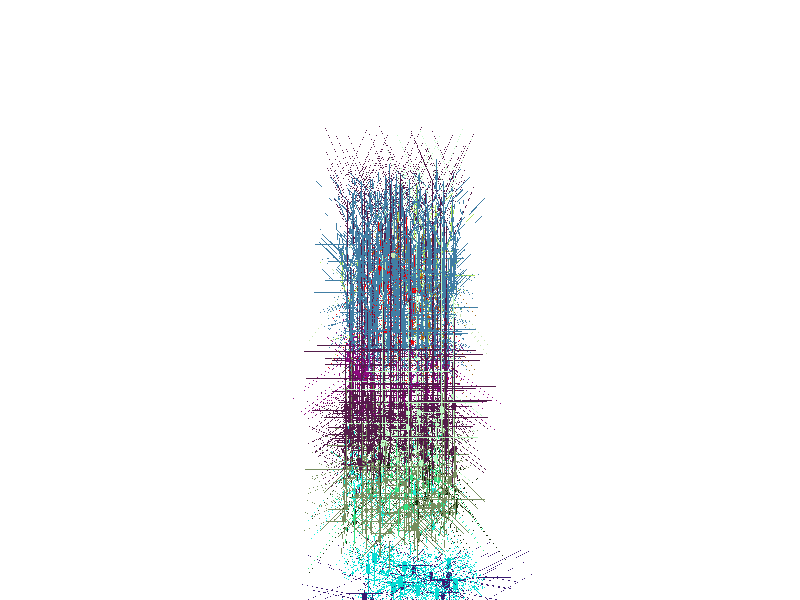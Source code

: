
/*
POV-Ray file generated from NeuroML network
*/
#version 3.6;

#include "colors.inc"

background {rgbt <1,1,1,0.55>}


    
#declare cell_DeepLTSInter = 
union {
    cone {
        <0.000000, 10.000000, 0.000000>, 7.500000 
        <0.000000, 0.000000, 0.000000>, 7.500000 
        //CELL_GROUP_NAME_0.0
    }
    cone {
        <-0.000000, 20.000000, 0.000000>, 7.500000 
        <0.000000, 10.000000, 0.000000>, 7.500000 
        //CELL_GROUP_NAME_0.1
    }
    cone {
        <-0.000000, -25.000000, 0.000000>, 0.700000 
        <0.000000, 0.000000, 0.000000>, 0.700000 
        //CELL_GROUP_NAME_0.106
    }
    cone {
        <-0.000001, -50.000000, 0.000000>, 0.700000 
        <-0.000000, -25.000000, 0.000000>, 0.700000 
        //CELL_GROUP_NAME_0.107
    }
    cone {
        <-16.000000, 8.000000, 0.000000>, 1.060000 
        <0.000000, 20.000000, 0.000000>, 1.060000 
        //CELL_GROUP_NAME_0.80
    }
    cone {
        <-32.000000, -4.000000, 0.000000>, 1.060000 
        <-16.000000, 8.000000, 0.000000>, 1.060000 
        //CELL_GROUP_NAME_0.81
    }
    cone {
        <16.000000, 8.000000, 0.000000>, 1.060000 
        <0.000000, 20.000000, 0.000000>, 1.060000 
        //CELL_GROUP_NAME_0.54
    }
    cone {
        <32.000000, -4.000000, 0.000000>, 1.060000 
        <16.000000, 8.000000, 0.000000>, 1.060000 
        //CELL_GROUP_NAME_0.55
    }
    cone {
        <0.000000, 32.000000, -16.000000>, 1.060000 
        <0.000000, 20.000000, 0.000000>, 1.060000 
        //CELL_GROUP_NAME_0.28
    }
    cone {
        <0.000000, 44.000000, -32.000000>, 1.060000 
        <0.000000, 32.000000, -16.000000>, 1.060000 
        //CELL_GROUP_NAME_0.29
    }
    cone {
        <0.000000, 32.000000, 16.000000>, 1.060000 
        <0.000000, 20.000000, 0.000000>, 1.060000 
        //CELL_GROUP_NAME_0.2
    }
    cone {
        <0.000000, 44.000000, 32.000000>, 1.060000 
        <0.000000, 32.000000, 16.000000>, 1.060000 
        //CELL_GROUP_NAME_0.3
    }
    cone {
        <-0.000004, -75.000000, 0.000000>, 0.600000 
        <-0.000001, -50.000000, 0.000000>, 0.600000 
        //CELL_GROUP_NAME_0.108
    }
    cone {
        <-0.000007, -100.000000, 0.000000>, 0.600000 
        <-0.000004, -75.000000, 0.000000>, 0.600000 
        //CELL_GROUP_NAME_0.109
    }
    cone {
        <-32.000000, -16.000000, -16.000000>, 0.666665 
        <-32.000000, -4.000000, 0.000000>, 0.666665 
        //CELL_GROUP_NAME_0.84
    }
    cone {
        <-32.000004, -27.999973, -31.999964>, 0.666665 
        <-32.000000, -16.000000, -16.000000>, 0.666665 
        //CELL_GROUP_NAME_0.85
    }
    cone {
        <-48.000000, -16.000000, 0.000000>, 0.666665 
        <-32.000000, -4.000000, 0.000000>, 0.666665 
        //CELL_GROUP_NAME_0.82
    }
    cone {
        <-64.000000, -28.000000, 0.000000>, 0.666665 
        <-48.000000, -16.000000, 0.000000>, 0.666665 
        //CELL_GROUP_NAME_0.83
    }
    cone {
        <32.000000, -16.000000, 16.000000>, 0.666665 
        <32.000000, -4.000000, 0.000000>, 0.666665 
        //CELL_GROUP_NAME_0.58
    }
    cone {
        <32.000084, -28.000000, 32.000040>, 0.666665 
        <32.000000, -16.000000, 16.000000>, 0.666665 
        //CELL_GROUP_NAME_0.59
    }
    cone {
        <48.000000, -16.000000, 0.000000>, 0.666665 
        <32.000000, -4.000000, 0.000000>, 0.666665 
        //CELL_GROUP_NAME_0.56
    }
    cone {
        <64.000000, -28.000000, 0.000000>, 0.666665 
        <48.000000, -16.000000, 0.000000>, 0.666665 
        //CELL_GROUP_NAME_0.57
    }
    cone {
        <-16.000000, 56.000000, -32.000000>, 0.666665 
        <0.000000, 44.000000, -32.000000>, 0.666665 
        //CELL_GROUP_NAME_0.32
    }
    cone {
        <-32.000008, 68.000000, -32.000004>, 0.666665 
        <-16.000000, 56.000000, -32.000000>, 0.666665 
        //CELL_GROUP_NAME_0.33
    }
    cone {
        <0.000000, 56.000000, -48.000000>, 0.666665 
        <0.000000, 44.000000, -32.000000>, 0.666665 
        //CELL_GROUP_NAME_0.30
    }
    cone {
        <0.000000, 68.000000, -64.000000>, 0.666665 
        <0.000000, 56.000000, -48.000000>, 0.666665 
        //CELL_GROUP_NAME_0.31
    }
    cone {
        <16.000000, 56.000000, 32.000000>, 0.666665 
        <0.000000, 44.000000, 32.000000>, 0.666665 
        //CELL_GROUP_NAME_0.6
    }
    cone {
        <31.999998, 68.000000, 32.000000>, 0.666665 
        <16.000000, 56.000000, 32.000000>, 0.666665 
        //CELL_GROUP_NAME_0.7
    }
    cone {
        <0.000000, 56.000000, 48.000000>, 0.666665 
        <0.000000, 44.000000, 32.000000>, 0.666665 
        //CELL_GROUP_NAME_0.4
    }
    cone {
        <0.000000, 68.000000, 64.000000>, 0.666665 
        <0.000000, 56.000000, 48.000000>, 0.666665 
        //CELL_GROUP_NAME_0.5
    }
    cone {
        <-9.735475, -123.027010, 0.000000>, 0.500000 
        <-0.000007, -100.000000, 0.000000>, 0.500000 
        //CELL_GROUP_NAME_0.114
    }
    cone {
        <-19.470892, -146.053000, 0.000000>, 0.500000 
        <-9.735475, -123.027010, 0.000000>, 0.500000 
        //CELL_GROUP_NAME_0.115
    }
    cone {
        <9.735456, -123.027010, 0.000000>, 0.500000 
        <-0.000007, -100.000000, 0.000000>, 0.500000 
        //CELL_GROUP_NAME_0.110
    }
    cone {
        <19.470910, -146.053000, 0.000000>, 0.500000 
        <9.735456, -123.027010, 0.000000>, 0.500000 
        //CELL_GROUP_NAME_0.111
    }
    cone {
        <-31.999994, -39.999960, -47.999930>, 0.666665 
        <-32.000004, -27.999973, -31.999964>, 0.666665 
        //CELL_GROUP_NAME_0.90
    }
    cone {
        <-32.000057, -51.999940, -63.999985>, 0.666665 
        <-31.999994, -39.999960, -47.999930>, 0.666665 
        //CELL_GROUP_NAME_0.91
    }
    cone {
        <-64.000000, -40.000000, 16.000000>, 0.418973 
        <-64.000000, -28.000000, 0.000000>, 0.418973 
        //CELL_GROUP_NAME_0.88
    }
    cone {
        <-63.999840, -51.999750, 31.999928>, 0.418973 
        <-64.000000, -40.000000, 16.000000>, 0.418973 
        //CELL_GROUP_NAME_0.89
    }
    cone {
        <-76.000000, -44.000000, 0.000000>, 0.418973 
        <-64.000000, -28.000000, 0.000000>, 0.418973 
        //CELL_GROUP_NAME_0.86
    }
    cone {
        <-88.000050, -59.999695, -0.000166>, 0.418973 
        <-76.000000, -44.000000, 0.000000>, 0.418973 
        //CELL_GROUP_NAME_0.87
    }
    cone {
        <32.000126, -39.999954, 47.999992>, 0.666665 
        <32.000084, -28.000000, 32.000040>, 0.666665 
        //CELL_GROUP_NAME_0.64
    }
    cone {
        <31.999937, -51.999847, 63.999756>, 0.666665 
        <32.000126, -39.999954, 47.999992>, 0.666665 
        //CELL_GROUP_NAME_0.65
    }
    cone {
        <64.000000, -40.000000, -16.000000>, 0.418973 
        <64.000000, -28.000000, 0.000000>, 0.418973 
        //CELL_GROUP_NAME_0.62
    }
    cone {
        <63.999870, -51.999680, -31.999638>, 0.418973 
        <64.000000, -40.000000, -16.000000>, 0.418973 
        //CELL_GROUP_NAME_0.63
    }
    cone {
        <76.000000, -44.000000, 0.000000>, 0.418973 
        <64.000000, -28.000000, 0.000000>, 0.418973 
        //CELL_GROUP_NAME_0.60
    }
    cone {
        <88.000046, -60.000230, 0.000000>, 0.418973 
        <76.000000, -44.000000, 0.000000>, 0.418973 
        //CELL_GROUP_NAME_0.61
    }
    cone {
        <-47.999744, 79.999890, -32.000023>, 0.666665 
        <-32.000008, 68.000000, -32.000004>, 0.666665 
        //CELL_GROUP_NAME_0.38
    }
    cone {
        <-63.999680, 91.999820, -32.000020>, 0.666665 
        <-47.999744, 79.999890, -32.000023>, 0.666665 
        //CELL_GROUP_NAME_0.39
    }
    cone {
        <12.000000, 84.000000, -64.000000>, 0.418973 
        <0.000000, 68.000000, -64.000000>, 0.418973 
        //CELL_GROUP_NAME_0.36
    }
    cone {
        <24.000370, 100.000370, -63.999958>, 0.418973 
        <12.000000, 84.000000, -64.000000>, 0.418973 
        //CELL_GROUP_NAME_0.37
    }
    cone {
        <0.000000, 84.000000, -76.000000>, 0.418973 
        <0.000000, 68.000000, -64.000000>, 0.418973 
        //CELL_GROUP_NAME_0.34
    }
    cone {
        <-0.000175, 99.999880, -87.999920>, 0.418973 
        <0.000000, 84.000000, -76.000000>, 0.418973 
        //CELL_GROUP_NAME_0.35
    }
    cone {
        <47.999680, 79.999770, 31.999996>, 0.666665 
        <31.999998, 68.000000, 32.000000>, 0.666665 
        //CELL_GROUP_NAME_0.12
    }
    cone {
        <63.999664, 91.999770, 31.999992>, 0.666665 
        <47.999680, 79.999770, 31.999996>, 0.666665 
        //CELL_GROUP_NAME_0.13
    }
    cone {
        <-12.000000, 84.000000, 64.000000>, 0.418973 
        <0.000000, 68.000000, 64.000000>, 0.418973 
        //CELL_GROUP_NAME_0.10
    }
    cone {
        <-24.000050, 99.999725, 64.000020>, 0.418973 
        <-12.000000, 84.000000, 64.000000>, 0.418973 
        //CELL_GROUP_NAME_0.11
    }
    cone {
        <0.000000, 84.000000, 76.000000>, 0.418973 
        <0.000000, 68.000000, 64.000000>, 0.418973 
        //CELL_GROUP_NAME_0.8
    }
    cone {
        <-0.000052, 99.999916, 87.999954>, 0.418973 
        <0.000000, 84.000000, 76.000000>, 0.418973 
        //CELL_GROUP_NAME_0.9
    }
    cone {
        <-29.206392, -169.080000, 0.000000>, 0.500000 
        <-19.470892, -146.053000, 0.000000>, 0.500000 
        //CELL_GROUP_NAME_0.116
    }
    cone {
        <-38.941890, -192.106000, 0.000000>, 0.500000 
        <-29.206392, -169.080000, 0.000000>, 0.500000 
        //CELL_GROUP_NAME_0.117
    }
    cone {
        <29.206406, -169.080000, 0.000000>, 0.500000 
        <19.470910, -146.053000, 0.000000>, 0.500000 
        //CELL_GROUP_NAME_0.112
    }
    cone {
        <38.941807, -192.106000, 0.000000>, 0.500000 
        <29.206406, -169.080000, 0.000000>, 0.500000 
        //CELL_GROUP_NAME_0.113
    }
    cone {
        <-31.999996, -63.999910, -79.999860>, 0.666665 
        <-32.000057, -51.999940, -63.999985>, 0.666665 
        //CELL_GROUP_NAME_0.96
    }
    cone {
        <-32.000145, -75.999560, -95.999620>, 0.666665 
        <-31.999996, -63.999910, -79.999860>, 0.666665 
        //CELL_GROUP_NAME_0.97
    }
    cone {
        <-63.999740, -63.999542, 47.999810>, 0.418973 
        <-63.999840, -51.999750, 31.999928>, 0.418973 
        //CELL_GROUP_NAME_0.94
    }
    cone {
        <-63.999584, -75.999310, 63.999760>, 0.418973 
        <-63.999740, -63.999542, 47.999810>, 0.418973 
        //CELL_GROUP_NAME_0.95
    }
    cone {
        <-100.000120, -75.999410, -0.000322>, 0.418973 
        <-88.000050, -59.999695, -0.000166>, 0.418973 
        //CELL_GROUP_NAME_0.92
    }
    cone {
        <-112.000145, -91.999115, -0.000466>, 0.418973 
        <-100.000120, -75.999410, -0.000322>, 0.418973 
        //CELL_GROUP_NAME_0.93
    }
    cone {
        <32.000328, -64.000090, 80.000270>, 0.666665 
        <31.999937, -51.999847, 63.999756>, 0.666665 
        //CELL_GROUP_NAME_0.70
    }
    cone {
        <32.000214, -75.999940, 96.000010>, 0.666665 
        <32.000328, -64.000090, 80.000270>, 0.666665 
        //CELL_GROUP_NAME_0.71
    }
    cone {
        <63.999880, -63.999992, -48.000046>, 0.418973 
        <63.999870, -51.999680, -31.999638>, 0.418973 
        //CELL_GROUP_NAME_0.68
    }
    cone {
        <63.999767, -75.999664, -63.999664>, 0.418973 
        <63.999880, -63.999992, -48.000046>, 0.418973 
        //CELL_GROUP_NAME_0.69
    }
    cone {
        <100.000140, -75.999460, 0.000000>, 0.418973 
        <88.000046, -60.000230, 0.000000>, 0.418973 
        //CELL_GROUP_NAME_0.66
    }
    cone {
        <112.000180, -91.999660, 0.000000>, 0.418973 
        <100.000140, -75.999460, 0.000000>, 0.418973 
        //CELL_GROUP_NAME_0.67
    }
    cone {
        <-79.999570, 103.999820, -32.000046>, 0.666665 
        <-63.999680, 91.999820, -32.000020>, 0.666665 
        //CELL_GROUP_NAME_0.44
    }
    cone {
        <-96.000435, 116.000120, -31.999968>, 0.666665 
        <-79.999570, 103.999820, -32.000046>, 0.666665 
        //CELL_GROUP_NAME_0.45
    }
    cone {
        <36.000114, 115.999940, -63.999935>, 0.418973 
        <24.000370, 100.000370, -63.999958>, 0.418973 
        //CELL_GROUP_NAME_0.42
    }
    cone {
        <48.000484, 132.000300, -63.999893>, 0.418973 
        <36.000114, 115.999940, -63.999935>, 0.418973 
        //CELL_GROUP_NAME_0.43
    }
    cone {
        <-0.000419, 115.999810, -99.999890>, 0.418973 
        <-0.000175, 99.999880, -87.999920>, 0.418973 
        //CELL_GROUP_NAME_0.40
    }
    cone {
        <-0.000657, 131.999740, -111.999850>, 0.418973 
        <-0.000419, 115.999810, -99.999890>, 0.418973 
        //CELL_GROUP_NAME_0.41
    }
    cone {
        <79.999650, 103.999770, 31.999992>, 0.666665 
        <63.999664, 91.999770, 31.999992>, 0.666665 
        //CELL_GROUP_NAME_0.18
    }
    cone {
        <95.999664, 115.999770, 31.999996>, 0.666665 
        <79.999650, 103.999770, 31.999992>, 0.666665 
        //CELL_GROUP_NAME_0.19
    }
    cone {
        <-36.000110, 115.999435, 64.000030>, 0.418973 
        <-24.000050, 99.999725, 64.000020>, 0.418973 
        //CELL_GROUP_NAME_0.16
    }
    cone {
        <-48.000313, 132.000150, 64.000010>, 0.418973 
        <-36.000110, 115.999435, 64.000030>, 0.418973 
        //CELL_GROUP_NAME_0.17
    }
    cone {
        <-0.000142, 115.999650, 99.999780>, 0.418973 
        <-0.000052, 99.999916, 87.999954>, 0.418973 
        //CELL_GROUP_NAME_0.14
    }
    cone {
        <-0.000395, 131.999730, 111.999910>, 0.418973 
        <-0.000142, 115.999650, 99.999780>, 0.418973 
        //CELL_GROUP_NAME_0.15
    }
    cone {
        <-124.000550, -107.999760, -0.000409>, 0.418973 
        <-112.000145, -91.999115, -0.000466>, 0.418973 
        //CELL_GROUP_NAME_0.98
    }
    cone {
        <-136.000610, -123.999450, -0.000592>, 0.418973 
        <-124.000550, -107.999760, -0.000409>, 0.418973 
        //CELL_GROUP_NAME_0.99
    }
    cone {
        <124.000220, -107.999860, 0.000000>, 0.418973 
        <112.000180, -91.999660, 0.000000>, 0.418973 
        //CELL_GROUP_NAME_0.72
    }
    cone {
        <136.000270, -124.000090, 0.000000>, 0.418973 
        <124.000220, -107.999860, 0.000000>, 0.418973 
        //CELL_GROUP_NAME_0.73
    }
    cone {
        <-0.001070, 147.999880, -123.999970>, 0.418973 
        <-0.000657, 131.999740, -111.999850>, 0.418973 
        //CELL_GROUP_NAME_0.46
    }
    cone {
        <-0.000376, 164.000180, -136.000200>, 0.418973 
        <-0.001070, 147.999880, -123.999970>, 0.418973 
        //CELL_GROUP_NAME_0.47
    }
    cone {
        <-0.000628, 147.999820, 124.000030>, 0.418973 
        <-0.000395, 131.999730, 111.999910>, 0.418973 
        //CELL_GROUP_NAME_0.20
    }
    cone {
        <0.000037, 164.000290, 136.000230>, 0.418973 
        <-0.000628, 147.999820, 124.000030>, 0.418973 
        //CELL_GROUP_NAME_0.21
    }
    cone {
        <-148.000610, -139.999150, -0.000720>, 0.418973 
        <-136.000610, -123.999450, -0.000592>, 0.418973 
        //CELL_GROUP_NAME_0.100
    }
    cone {
        <-160.000700, -155.998860, -0.000892>, 0.418973 
        <-148.000610, -139.999150, -0.000720>, 0.418973 
        //CELL_GROUP_NAME_0.101
    }
    cone {
        <148.000350, -139.999300, 0.000000>, 0.418973 
        <136.000270, -124.000090, 0.000000>, 0.418973 
        //CELL_GROUP_NAME_0.74
    }
    cone {
        <160.000120, -155.999530, 0.000000>, 0.418973 
        <148.000350, -139.999300, 0.000000>, 0.418973 
        //CELL_GROUP_NAME_0.75
    }
    cone {
        <-0.000496, 179.999970, -148.000050>, 0.418973 
        <-0.000376, 164.000180, -136.000200>, 0.418973 
        //CELL_GROUP_NAME_0.48
    }
    cone {
        <-0.000619, 195.999800, -159.999910>, 0.418973 
        <-0.000496, 179.999970, -148.000050>, 0.418973 
        //CELL_GROUP_NAME_0.49
    }
    cone {
        <0.000143, 179.999680, 147.999760>, 0.418973 
        <0.000037, 164.000290, 136.000230>, 0.418973 
        //CELL_GROUP_NAME_0.22
    }
    cone {
        <-0.000116, 195.999760, 159.999880>, 0.418973 
        <0.000143, 179.999680, 147.999760>, 0.418973 
        //CELL_GROUP_NAME_0.23
    }
    cone {
        <-172.000800, -171.998570, -0.001071>, 0.418973 
        <-160.000700, -155.998860, -0.000892>, 0.418973 
        //CELL_GROUP_NAME_0.102
    }
    cone {
        <-184.001070, -187.999180, -0.000968>, 0.418973 
        <-172.000800, -171.998570, -0.001071>, 0.418973 
        //CELL_GROUP_NAME_0.103
    }
    cone {
        <172.000760, -171.999730, 0.000000>, 0.418973 
        <160.000120, -155.999530, 0.000000>, 0.418973 
        //CELL_GROUP_NAME_0.76
    }
    cone {
        <184.000400, -187.999920, 0.000000>, 0.418973 
        <172.000760, -171.999730, 0.000000>, 0.418973 
        //CELL_GROUP_NAME_0.77
    }
    cone {
        <-0.000745, 211.999590, -171.999770>, 0.418973 
        <-0.000619, 195.999800, -159.999910>, 0.418973 
        //CELL_GROUP_NAME_0.50
    }
    cone {
        <-0.000892, 227.999370, -183.999630>, 0.418973 
        <-0.000745, 211.999590, -171.999770>, 0.418973 
        //CELL_GROUP_NAME_0.51
    }
    cone {
        <-0.000368, 211.999850, 172.000000>, 0.418973 
        <-0.000116, 195.999760, 159.999880>, 0.418973 
        //CELL_GROUP_NAME_0.24
    }
    cone {
        <-0.000612, 227.999920, 184.000150>, 0.418973 
        <-0.000368, 211.999850, 172.000000>, 0.418973 
        //CELL_GROUP_NAME_0.25
    }
    cone {
        <-196.001170, -203.998890, -0.001144>, 0.418973 
        <-184.001070, -187.999180, -0.000968>, 0.418973 
        //CELL_GROUP_NAME_0.104
    }
    cone {
        <-208.001250, -219.998610, -0.001321>, 0.418973 
        <-196.001170, -203.998890, -0.001144>, 0.418973 
        //CELL_GROUP_NAME_0.105
    }
    cone {
        <196.001100, -203.999180, 0.000000>, 0.418973 
        <184.000400, -187.999920, 0.000000>, 0.418973 
        //CELL_GROUP_NAME_0.78
    }
    cone {
        <208.000760, -219.999390, 0.000000>, 0.418973 
        <196.001100, -203.999180, 0.000000>, 0.418973 
        //CELL_GROUP_NAME_0.79
    }
    cone {
        <-0.000805, 244.000300, -196.000340>, 0.418973 
        <-0.000892, 227.999370, -183.999630>, 0.418973 
        //CELL_GROUP_NAME_0.52
    }
    cone {
        <-0.000923, 260.000120, -208.000210>, 0.418973 
        <-0.000805, 244.000300, -196.000340>, 0.418973 
        //CELL_GROUP_NAME_0.53
    }
    cone {
        <-0.000870, 244.000030, 196.000260>, 0.418973 
        <-0.000612, 227.999920, 184.000150>, 0.418973 
        //CELL_GROUP_NAME_0.26
    }
    cone {
        <0.000151, 259.999800, 207.999850>, 0.418973 
        <-0.000870, 244.000030, 196.000260>, 0.418973 
        //CELL_GROUP_NAME_0.27
    }
    pigment { color rgb <0.137237,0.442332,0.548262> }
}

#declare cell_SupBasket = 
union {
    cone {
        <0.000000, 10.000000, 0.000000>, 7.500000 
        <0.000000, 0.000000, 0.000000>, 7.500000 
        //CELL_GROUP_NAME_0.0
    }
    cone {
        <-0.000000, 20.000000, 0.000000>, 7.500000 
        <0.000000, 10.000000, 0.000000>, 7.500000 
        //CELL_GROUP_NAME_0.1
    }
    cone {
        <-0.000000, -25.000000, 0.000000>, 0.700000 
        <0.000000, 0.000000, 0.000000>, 0.700000 
        //CELL_GROUP_NAME_0.106
    }
    cone {
        <-0.000001, -50.000000, 0.000000>, 0.700000 
        <-0.000000, -25.000000, 0.000000>, 0.700000 
        //CELL_GROUP_NAME_0.107
    }
    cone {
        <-16.000000, 8.000000, 0.000000>, 1.060000 
        <0.000000, 20.000000, 0.000000>, 1.060000 
        //CELL_GROUP_NAME_0.80
    }
    cone {
        <-32.000000, -4.000000, 0.000000>, 1.060000 
        <-16.000000, 8.000000, 0.000000>, 1.060000 
        //CELL_GROUP_NAME_0.81
    }
    cone {
        <16.000000, 8.000000, 0.000000>, 1.060000 
        <0.000000, 20.000000, 0.000000>, 1.060000 
        //CELL_GROUP_NAME_0.54
    }
    cone {
        <32.000000, -4.000000, 0.000000>, 1.060000 
        <16.000000, 8.000000, 0.000000>, 1.060000 
        //CELL_GROUP_NAME_0.55
    }
    cone {
        <0.000000, 32.000000, -16.000000>, 1.060000 
        <0.000000, 20.000000, 0.000000>, 1.060000 
        //CELL_GROUP_NAME_0.28
    }
    cone {
        <0.000000, 44.000000, -32.000000>, 1.060000 
        <0.000000, 32.000000, -16.000000>, 1.060000 
        //CELL_GROUP_NAME_0.29
    }
    cone {
        <0.000000, 32.000000, 16.000000>, 1.060000 
        <0.000000, 20.000000, 0.000000>, 1.060000 
        //CELL_GROUP_NAME_0.2
    }
    cone {
        <0.000000, 44.000000, 32.000000>, 1.060000 
        <0.000000, 32.000000, 16.000000>, 1.060000 
        //CELL_GROUP_NAME_0.3
    }
    cone {
        <-0.000004, -75.000000, 0.000000>, 0.600000 
        <-0.000001, -50.000000, 0.000000>, 0.600000 
        //CELL_GROUP_NAME_0.108
    }
    cone {
        <-0.000007, -100.000000, 0.000000>, 0.600000 
        <-0.000004, -75.000000, 0.000000>, 0.600000 
        //CELL_GROUP_NAME_0.109
    }
    cone {
        <-32.000000, -16.000000, -16.000000>, 0.666665 
        <-32.000000, -4.000000, 0.000000>, 0.666665 
        //CELL_GROUP_NAME_0.84
    }
    cone {
        <-32.000004, -27.999973, -31.999964>, 0.666665 
        <-32.000000, -16.000000, -16.000000>, 0.666665 
        //CELL_GROUP_NAME_0.85
    }
    cone {
        <-48.000000, -16.000000, 0.000000>, 0.666665 
        <-32.000000, -4.000000, 0.000000>, 0.666665 
        //CELL_GROUP_NAME_0.82
    }
    cone {
        <-64.000000, -28.000000, 0.000000>, 0.666665 
        <-48.000000, -16.000000, 0.000000>, 0.666665 
        //CELL_GROUP_NAME_0.83
    }
    cone {
        <32.000000, -16.000000, 16.000000>, 0.666665 
        <32.000000, -4.000000, 0.000000>, 0.666665 
        //CELL_GROUP_NAME_0.58
    }
    cone {
        <32.000084, -28.000000, 32.000040>, 0.666665 
        <32.000000, -16.000000, 16.000000>, 0.666665 
        //CELL_GROUP_NAME_0.59
    }
    cone {
        <48.000000, -16.000000, 0.000000>, 0.666665 
        <32.000000, -4.000000, 0.000000>, 0.666665 
        //CELL_GROUP_NAME_0.56
    }
    cone {
        <64.000000, -28.000000, 0.000000>, 0.666665 
        <48.000000, -16.000000, 0.000000>, 0.666665 
        //CELL_GROUP_NAME_0.57
    }
    cone {
        <-16.000000, 56.000000, -32.000000>, 0.666665 
        <0.000000, 44.000000, -32.000000>, 0.666665 
        //CELL_GROUP_NAME_0.32
    }
    cone {
        <-32.000008, 68.000000, -32.000004>, 0.666665 
        <-16.000000, 56.000000, -32.000000>, 0.666665 
        //CELL_GROUP_NAME_0.33
    }
    cone {
        <0.000000, 56.000000, -48.000000>, 0.666665 
        <0.000000, 44.000000, -32.000000>, 0.666665 
        //CELL_GROUP_NAME_0.30
    }
    cone {
        <0.000000, 68.000000, -64.000000>, 0.666665 
        <0.000000, 56.000000, -48.000000>, 0.666665 
        //CELL_GROUP_NAME_0.31
    }
    cone {
        <16.000000, 56.000000, 32.000000>, 0.666665 
        <0.000000, 44.000000, 32.000000>, 0.666665 
        //CELL_GROUP_NAME_0.6
    }
    cone {
        <31.999998, 68.000000, 32.000000>, 0.666665 
        <16.000000, 56.000000, 32.000000>, 0.666665 
        //CELL_GROUP_NAME_0.7
    }
    cone {
        <0.000000, 56.000000, 48.000000>, 0.666665 
        <0.000000, 44.000000, 32.000000>, 0.666665 
        //CELL_GROUP_NAME_0.4
    }
    cone {
        <0.000000, 68.000000, 64.000000>, 0.666665 
        <0.000000, 56.000000, 48.000000>, 0.666665 
        //CELL_GROUP_NAME_0.5
    }
    cone {
        <-9.735475, -123.027010, 0.000000>, 0.500000 
        <-0.000007, -100.000000, 0.000000>, 0.500000 
        //CELL_GROUP_NAME_0.114
    }
    cone {
        <-19.470892, -146.053000, 0.000000>, 0.500000 
        <-9.735475, -123.027010, 0.000000>, 0.500000 
        //CELL_GROUP_NAME_0.115
    }
    cone {
        <9.735456, -123.027010, 0.000000>, 0.500000 
        <-0.000007, -100.000000, 0.000000>, 0.500000 
        //CELL_GROUP_NAME_0.110
    }
    cone {
        <19.470910, -146.053000, 0.000000>, 0.500000 
        <9.735456, -123.027010, 0.000000>, 0.500000 
        //CELL_GROUP_NAME_0.111
    }
    cone {
        <-31.999994, -39.999960, -47.999930>, 0.666665 
        <-32.000004, -27.999973, -31.999964>, 0.666665 
        //CELL_GROUP_NAME_0.90
    }
    cone {
        <-32.000057, -51.999940, -63.999985>, 0.666665 
        <-31.999994, -39.999960, -47.999930>, 0.666665 
        //CELL_GROUP_NAME_0.91
    }
    cone {
        <-64.000000, -40.000000, 16.000000>, 0.418973 
        <-64.000000, -28.000000, 0.000000>, 0.418973 
        //CELL_GROUP_NAME_0.88
    }
    cone {
        <-63.999840, -51.999750, 31.999928>, 0.418973 
        <-64.000000, -40.000000, 16.000000>, 0.418973 
        //CELL_GROUP_NAME_0.89
    }
    cone {
        <-76.000000, -44.000000, 0.000000>, 0.418973 
        <-64.000000, -28.000000, 0.000000>, 0.418973 
        //CELL_GROUP_NAME_0.86
    }
    cone {
        <-88.000050, -59.999695, -0.000166>, 0.418973 
        <-76.000000, -44.000000, 0.000000>, 0.418973 
        //CELL_GROUP_NAME_0.87
    }
    cone {
        <32.000126, -39.999954, 47.999992>, 0.666665 
        <32.000084, -28.000000, 32.000040>, 0.666665 
        //CELL_GROUP_NAME_0.64
    }
    cone {
        <31.999937, -51.999847, 63.999756>, 0.666665 
        <32.000126, -39.999954, 47.999992>, 0.666665 
        //CELL_GROUP_NAME_0.65
    }
    cone {
        <64.000000, -40.000000, -16.000000>, 0.418973 
        <64.000000, -28.000000, 0.000000>, 0.418973 
        //CELL_GROUP_NAME_0.62
    }
    cone {
        <63.999870, -51.999680, -31.999638>, 0.418973 
        <64.000000, -40.000000, -16.000000>, 0.418973 
        //CELL_GROUP_NAME_0.63
    }
    cone {
        <76.000000, -44.000000, 0.000000>, 0.418973 
        <64.000000, -28.000000, 0.000000>, 0.418973 
        //CELL_GROUP_NAME_0.60
    }
    cone {
        <88.000046, -60.000230, 0.000000>, 0.418973 
        <76.000000, -44.000000, 0.000000>, 0.418973 
        //CELL_GROUP_NAME_0.61
    }
    cone {
        <-47.999744, 79.999890, -32.000023>, 0.666665 
        <-32.000008, 68.000000, -32.000004>, 0.666665 
        //CELL_GROUP_NAME_0.38
    }
    cone {
        <-63.999680, 91.999820, -32.000020>, 0.666665 
        <-47.999744, 79.999890, -32.000023>, 0.666665 
        //CELL_GROUP_NAME_0.39
    }
    cone {
        <12.000000, 84.000000, -64.000000>, 0.418973 
        <0.000000, 68.000000, -64.000000>, 0.418973 
        //CELL_GROUP_NAME_0.36
    }
    cone {
        <24.000370, 100.000370, -63.999958>, 0.418973 
        <12.000000, 84.000000, -64.000000>, 0.418973 
        //CELL_GROUP_NAME_0.37
    }
    cone {
        <0.000000, 84.000000, -76.000000>, 0.418973 
        <0.000000, 68.000000, -64.000000>, 0.418973 
        //CELL_GROUP_NAME_0.34
    }
    cone {
        <-0.000175, 99.999880, -87.999920>, 0.418973 
        <0.000000, 84.000000, -76.000000>, 0.418973 
        //CELL_GROUP_NAME_0.35
    }
    cone {
        <47.999680, 79.999770, 31.999996>, 0.666665 
        <31.999998, 68.000000, 32.000000>, 0.666665 
        //CELL_GROUP_NAME_0.12
    }
    cone {
        <63.999664, 91.999770, 31.999992>, 0.666665 
        <47.999680, 79.999770, 31.999996>, 0.666665 
        //CELL_GROUP_NAME_0.13
    }
    cone {
        <-12.000000, 84.000000, 64.000000>, 0.418973 
        <0.000000, 68.000000, 64.000000>, 0.418973 
        //CELL_GROUP_NAME_0.10
    }
    cone {
        <-24.000050, 99.999725, 64.000020>, 0.418973 
        <-12.000000, 84.000000, 64.000000>, 0.418973 
        //CELL_GROUP_NAME_0.11
    }
    cone {
        <0.000000, 84.000000, 76.000000>, 0.418973 
        <0.000000, 68.000000, 64.000000>, 0.418973 
        //CELL_GROUP_NAME_0.8
    }
    cone {
        <-0.000052, 99.999916, 87.999954>, 0.418973 
        <0.000000, 84.000000, 76.000000>, 0.418973 
        //CELL_GROUP_NAME_0.9
    }
    cone {
        <-29.206392, -169.080000, 0.000000>, 0.500000 
        <-19.470892, -146.053000, 0.000000>, 0.500000 
        //CELL_GROUP_NAME_0.116
    }
    cone {
        <-38.941890, -192.106000, 0.000000>, 0.500000 
        <-29.206392, -169.080000, 0.000000>, 0.500000 
        //CELL_GROUP_NAME_0.117
    }
    cone {
        <29.206406, -169.080000, 0.000000>, 0.500000 
        <19.470910, -146.053000, 0.000000>, 0.500000 
        //CELL_GROUP_NAME_0.112
    }
    cone {
        <38.941807, -192.106000, 0.000000>, 0.500000 
        <29.206406, -169.080000, 0.000000>, 0.500000 
        //CELL_GROUP_NAME_0.113
    }
    cone {
        <-31.999996, -63.999910, -79.999860>, 0.666665 
        <-32.000057, -51.999940, -63.999985>, 0.666665 
        //CELL_GROUP_NAME_0.96
    }
    cone {
        <-32.000145, -75.999560, -95.999620>, 0.666665 
        <-31.999996, -63.999910, -79.999860>, 0.666665 
        //CELL_GROUP_NAME_0.97
    }
    cone {
        <-63.999740, -63.999542, 47.999810>, 0.418973 
        <-63.999840, -51.999750, 31.999928>, 0.418973 
        //CELL_GROUP_NAME_0.94
    }
    cone {
        <-63.999584, -75.999310, 63.999760>, 0.418973 
        <-63.999740, -63.999542, 47.999810>, 0.418973 
        //CELL_GROUP_NAME_0.95
    }
    cone {
        <-100.000120, -75.999410, -0.000322>, 0.418973 
        <-88.000050, -59.999695, -0.000166>, 0.418973 
        //CELL_GROUP_NAME_0.92
    }
    cone {
        <-112.000145, -91.999115, -0.000466>, 0.418973 
        <-100.000120, -75.999410, -0.000322>, 0.418973 
        //CELL_GROUP_NAME_0.93
    }
    cone {
        <32.000328, -64.000090, 80.000270>, 0.666665 
        <31.999937, -51.999847, 63.999756>, 0.666665 
        //CELL_GROUP_NAME_0.70
    }
    cone {
        <32.000214, -75.999940, 96.000010>, 0.666665 
        <32.000328, -64.000090, 80.000270>, 0.666665 
        //CELL_GROUP_NAME_0.71
    }
    cone {
        <63.999880, -63.999992, -48.000046>, 0.418973 
        <63.999870, -51.999680, -31.999638>, 0.418973 
        //CELL_GROUP_NAME_0.68
    }
    cone {
        <63.999767, -75.999664, -63.999664>, 0.418973 
        <63.999880, -63.999992, -48.000046>, 0.418973 
        //CELL_GROUP_NAME_0.69
    }
    cone {
        <100.000140, -75.999460, 0.000000>, 0.418973 
        <88.000046, -60.000230, 0.000000>, 0.418973 
        //CELL_GROUP_NAME_0.66
    }
    cone {
        <112.000180, -91.999660, 0.000000>, 0.418973 
        <100.000140, -75.999460, 0.000000>, 0.418973 
        //CELL_GROUP_NAME_0.67
    }
    cone {
        <-79.999570, 103.999820, -32.000046>, 0.666665 
        <-63.999680, 91.999820, -32.000020>, 0.666665 
        //CELL_GROUP_NAME_0.44
    }
    cone {
        <-96.000435, 116.000120, -31.999968>, 0.666665 
        <-79.999570, 103.999820, -32.000046>, 0.666665 
        //CELL_GROUP_NAME_0.45
    }
    cone {
        <36.000114, 115.999940, -63.999935>, 0.418973 
        <24.000370, 100.000370, -63.999958>, 0.418973 
        //CELL_GROUP_NAME_0.42
    }
    cone {
        <48.000484, 132.000300, -63.999893>, 0.418973 
        <36.000114, 115.999940, -63.999935>, 0.418973 
        //CELL_GROUP_NAME_0.43
    }
    cone {
        <-0.000419, 115.999810, -99.999890>, 0.418973 
        <-0.000175, 99.999880, -87.999920>, 0.418973 
        //CELL_GROUP_NAME_0.40
    }
    cone {
        <-0.000657, 131.999740, -111.999850>, 0.418973 
        <-0.000419, 115.999810, -99.999890>, 0.418973 
        //CELL_GROUP_NAME_0.41
    }
    cone {
        <79.999650, 103.999770, 31.999992>, 0.666665 
        <63.999664, 91.999770, 31.999992>, 0.666665 
        //CELL_GROUP_NAME_0.18
    }
    cone {
        <95.999664, 115.999770, 31.999996>, 0.666665 
        <79.999650, 103.999770, 31.999992>, 0.666665 
        //CELL_GROUP_NAME_0.19
    }
    cone {
        <-36.000110, 115.999435, 64.000030>, 0.418973 
        <-24.000050, 99.999725, 64.000020>, 0.418973 
        //CELL_GROUP_NAME_0.16
    }
    cone {
        <-48.000313, 132.000150, 64.000010>, 0.418973 
        <-36.000110, 115.999435, 64.000030>, 0.418973 
        //CELL_GROUP_NAME_0.17
    }
    cone {
        <-0.000142, 115.999650, 99.999780>, 0.418973 
        <-0.000052, 99.999916, 87.999954>, 0.418973 
        //CELL_GROUP_NAME_0.14
    }
    cone {
        <-0.000395, 131.999730, 111.999910>, 0.418973 
        <-0.000142, 115.999650, 99.999780>, 0.418973 
        //CELL_GROUP_NAME_0.15
    }
    cone {
        <-124.000550, -107.999760, -0.000409>, 0.418973 
        <-112.000145, -91.999115, -0.000466>, 0.418973 
        //CELL_GROUP_NAME_0.98
    }
    cone {
        <-136.000610, -123.999450, -0.000592>, 0.418973 
        <-124.000550, -107.999760, -0.000409>, 0.418973 
        //CELL_GROUP_NAME_0.99
    }
    cone {
        <124.000220, -107.999860, 0.000000>, 0.418973 
        <112.000180, -91.999660, 0.000000>, 0.418973 
        //CELL_GROUP_NAME_0.72
    }
    cone {
        <136.000270, -124.000090, 0.000000>, 0.418973 
        <124.000220, -107.999860, 0.000000>, 0.418973 
        //CELL_GROUP_NAME_0.73
    }
    cone {
        <-0.001070, 147.999880, -123.999970>, 0.418973 
        <-0.000657, 131.999740, -111.999850>, 0.418973 
        //CELL_GROUP_NAME_0.46
    }
    cone {
        <-0.000376, 164.000180, -136.000200>, 0.418973 
        <-0.001070, 147.999880, -123.999970>, 0.418973 
        //CELL_GROUP_NAME_0.47
    }
    cone {
        <-0.000628, 147.999820, 124.000030>, 0.418973 
        <-0.000395, 131.999730, 111.999910>, 0.418973 
        //CELL_GROUP_NAME_0.20
    }
    cone {
        <0.000037, 164.000290, 136.000230>, 0.418973 
        <-0.000628, 147.999820, 124.000030>, 0.418973 
        //CELL_GROUP_NAME_0.21
    }
    cone {
        <-148.000610, -139.999150, -0.000720>, 0.418973 
        <-136.000610, -123.999450, -0.000592>, 0.418973 
        //CELL_GROUP_NAME_0.100
    }
    cone {
        <-160.000700, -155.998860, -0.000892>, 0.418973 
        <-148.000610, -139.999150, -0.000720>, 0.418973 
        //CELL_GROUP_NAME_0.101
    }
    cone {
        <148.000350, -139.999300, 0.000000>, 0.418973 
        <136.000270, -124.000090, 0.000000>, 0.418973 
        //CELL_GROUP_NAME_0.74
    }
    cone {
        <160.000120, -155.999530, 0.000000>, 0.418973 
        <148.000350, -139.999300, 0.000000>, 0.418973 
        //CELL_GROUP_NAME_0.75
    }
    cone {
        <-0.000496, 179.999970, -148.000050>, 0.418973 
        <-0.000376, 164.000180, -136.000200>, 0.418973 
        //CELL_GROUP_NAME_0.48
    }
    cone {
        <-0.000619, 195.999800, -159.999910>, 0.418973 
        <-0.000496, 179.999970, -148.000050>, 0.418973 
        //CELL_GROUP_NAME_0.49
    }
    cone {
        <0.000143, 179.999680, 147.999760>, 0.418973 
        <0.000037, 164.000290, 136.000230>, 0.418973 
        //CELL_GROUP_NAME_0.22
    }
    cone {
        <-0.000116, 195.999760, 159.999880>, 0.418973 
        <0.000143, 179.999680, 147.999760>, 0.418973 
        //CELL_GROUP_NAME_0.23
    }
    cone {
        <-172.000800, -171.998570, -0.001071>, 0.418973 
        <-160.000700, -155.998860, -0.000892>, 0.418973 
        //CELL_GROUP_NAME_0.102
    }
    cone {
        <-184.001070, -187.999180, -0.000968>, 0.418973 
        <-172.000800, -171.998570, -0.001071>, 0.418973 
        //CELL_GROUP_NAME_0.103
    }
    cone {
        <172.000760, -171.999730, 0.000000>, 0.418973 
        <160.000120, -155.999530, 0.000000>, 0.418973 
        //CELL_GROUP_NAME_0.76
    }
    cone {
        <184.000400, -187.999920, 0.000000>, 0.418973 
        <172.000760, -171.999730, 0.000000>, 0.418973 
        //CELL_GROUP_NAME_0.77
    }
    cone {
        <-0.000745, 211.999590, -171.999770>, 0.418973 
        <-0.000619, 195.999800, -159.999910>, 0.418973 
        //CELL_GROUP_NAME_0.50
    }
    cone {
        <-0.000892, 227.999370, -183.999630>, 0.418973 
        <-0.000745, 211.999590, -171.999770>, 0.418973 
        //CELL_GROUP_NAME_0.51
    }
    cone {
        <-0.000368, 211.999850, 172.000000>, 0.418973 
        <-0.000116, 195.999760, 159.999880>, 0.418973 
        //CELL_GROUP_NAME_0.24
    }
    cone {
        <-0.000612, 227.999920, 184.000150>, 0.418973 
        <-0.000368, 211.999850, 172.000000>, 0.418973 
        //CELL_GROUP_NAME_0.25
    }
    cone {
        <-196.001170, -203.998890, -0.001144>, 0.418973 
        <-184.001070, -187.999180, -0.000968>, 0.418973 
        //CELL_GROUP_NAME_0.104
    }
    cone {
        <-208.001250, -219.998610, -0.001321>, 0.418973 
        <-196.001170, -203.998890, -0.001144>, 0.418973 
        //CELL_GROUP_NAME_0.105
    }
    cone {
        <196.001100, -203.999180, 0.000000>, 0.418973 
        <184.000400, -187.999920, 0.000000>, 0.418973 
        //CELL_GROUP_NAME_0.78
    }
    cone {
        <208.000760, -219.999390, 0.000000>, 0.418973 
        <196.001100, -203.999180, 0.000000>, 0.418973 
        //CELL_GROUP_NAME_0.79
    }
    cone {
        <-0.000805, 244.000300, -196.000340>, 0.418973 
        <-0.000892, 227.999370, -183.999630>, 0.418973 
        //CELL_GROUP_NAME_0.52
    }
    cone {
        <-0.000923, 260.000120, -208.000210>, 0.418973 
        <-0.000805, 244.000300, -196.000340>, 0.418973 
        //CELL_GROUP_NAME_0.53
    }
    cone {
        <-0.000870, 244.000030, 196.000260>, 0.418973 
        <-0.000612, 227.999920, 184.000150>, 0.418973 
        //CELL_GROUP_NAME_0.26
    }
    cone {
        <0.000151, 259.999800, 207.999850>, 0.418973 
        <-0.000870, 244.000030, 196.000260>, 0.418973 
        //CELL_GROUP_NAME_0.27
    }
    pigment { color rgb <0.668887,0.008208,0.026752> }
}

#declare cell_L4SpinyStellate = 
union {
    cone {
        <0.000000, 10.000000, 0.000000>, 7.500000 
        <0.000000, 0.000000, 0.000000>, 7.500000 
        //CELL_GROUP_NAME_0.0
    }
    cone {
        <-0.000000, 20.000000, 0.000000>, 7.500000 
        <0.000000, 10.000000, 0.000000>, 7.500000 
        //CELL_GROUP_NAME_0.1
    }
    cone {
        <-0.000000, -25.000000, 0.000000>, 0.700000 
        <0.000000, 0.000000, 0.000000>, 0.700000 
        //CELL_GROUP_NAME_0.106
    }
    cone {
        <-0.000001, -50.000000, 0.000000>, 0.700000 
        <-0.000000, -25.000000, 0.000000>, 0.700000 
        //CELL_GROUP_NAME_0.107
    }
    cone {
        <-16.000000, 8.000000, 0.000000>, 1.060000 
        <0.000000, 20.000000, 0.000000>, 1.060000 
        //CELL_GROUP_NAME_0.80
    }
    cone {
        <-32.000000, -4.000000, 0.000000>, 1.060000 
        <-16.000000, 8.000000, 0.000000>, 1.060000 
        //CELL_GROUP_NAME_0.81
    }
    cone {
        <16.000000, 8.000000, 0.000000>, 1.060000 
        <0.000000, 20.000000, 0.000000>, 1.060000 
        //CELL_GROUP_NAME_0.54
    }
    cone {
        <32.000000, -4.000000, 0.000000>, 1.060000 
        <16.000000, 8.000000, 0.000000>, 1.060000 
        //CELL_GROUP_NAME_0.55
    }
    cone {
        <0.000000, 32.000000, -16.000000>, 1.060000 
        <0.000000, 20.000000, 0.000000>, 1.060000 
        //CELL_GROUP_NAME_0.28
    }
    cone {
        <0.000000, 44.000000, -32.000000>, 1.060000 
        <0.000000, 32.000000, -16.000000>, 1.060000 
        //CELL_GROUP_NAME_0.29
    }
    cone {
        <0.000000, 32.000000, 16.000000>, 1.060000 
        <0.000000, 20.000000, 0.000000>, 1.060000 
        //CELL_GROUP_NAME_0.2
    }
    cone {
        <0.000000, 44.000000, 32.000000>, 1.060000 
        <0.000000, 32.000000, 16.000000>, 1.060000 
        //CELL_GROUP_NAME_0.3
    }
    cone {
        <-0.000004, -75.000000, 0.000000>, 0.600000 
        <-0.000001, -50.000000, 0.000000>, 0.600000 
        //CELL_GROUP_NAME_0.108
    }
    cone {
        <-0.000007, -100.000000, 0.000000>, 0.600000 
        <-0.000004, -75.000000, 0.000000>, 0.600000 
        //CELL_GROUP_NAME_0.109
    }
    cone {
        <-32.000000, -16.000000, -16.000000>, 0.666665 
        <-32.000000, -4.000000, 0.000000>, 0.666665 
        //CELL_GROUP_NAME_0.84
    }
    cone {
        <-32.000004, -27.999973, -31.999964>, 0.666665 
        <-32.000000, -16.000000, -16.000000>, 0.666665 
        //CELL_GROUP_NAME_0.85
    }
    cone {
        <-48.000000, -16.000000, 0.000000>, 0.666665 
        <-32.000000, -4.000000, 0.000000>, 0.666665 
        //CELL_GROUP_NAME_0.82
    }
    cone {
        <-64.000000, -28.000000, 0.000000>, 0.666665 
        <-48.000000, -16.000000, 0.000000>, 0.666665 
        //CELL_GROUP_NAME_0.83
    }
    cone {
        <32.000000, -16.000000, 16.000000>, 0.666665 
        <32.000000, -4.000000, 0.000000>, 0.666665 
        //CELL_GROUP_NAME_0.58
    }
    cone {
        <32.000084, -28.000000, 32.000040>, 0.666665 
        <32.000000, -16.000000, 16.000000>, 0.666665 
        //CELL_GROUP_NAME_0.59
    }
    cone {
        <48.000000, -16.000000, 0.000000>, 0.666665 
        <32.000000, -4.000000, 0.000000>, 0.666665 
        //CELL_GROUP_NAME_0.56
    }
    cone {
        <64.000000, -28.000000, 0.000000>, 0.666665 
        <48.000000, -16.000000, 0.000000>, 0.666665 
        //CELL_GROUP_NAME_0.57
    }
    cone {
        <-16.000000, 56.000000, -32.000000>, 0.666665 
        <0.000000, 44.000000, -32.000000>, 0.666665 
        //CELL_GROUP_NAME_0.32
    }
    cone {
        <-32.000008, 68.000000, -32.000004>, 0.666665 
        <-16.000000, 56.000000, -32.000000>, 0.666665 
        //CELL_GROUP_NAME_0.33
    }
    cone {
        <0.000000, 56.000000, -48.000000>, 0.666665 
        <0.000000, 44.000000, -32.000000>, 0.666665 
        //CELL_GROUP_NAME_0.30
    }
    cone {
        <0.000000, 68.000000, -64.000000>, 0.666665 
        <0.000000, 56.000000, -48.000000>, 0.666665 
        //CELL_GROUP_NAME_0.31
    }
    cone {
        <16.000000, 56.000000, 32.000000>, 0.666665 
        <0.000000, 44.000000, 32.000000>, 0.666665 
        //CELL_GROUP_NAME_0.6
    }
    cone {
        <31.999998, 68.000000, 32.000000>, 0.666665 
        <16.000000, 56.000000, 32.000000>, 0.666665 
        //CELL_GROUP_NAME_0.7
    }
    cone {
        <0.000000, 56.000000, 48.000000>, 0.666665 
        <0.000000, 44.000000, 32.000000>, 0.666665 
        //CELL_GROUP_NAME_0.4
    }
    cone {
        <0.000000, 68.000000, 64.000000>, 0.666665 
        <0.000000, 56.000000, 48.000000>, 0.666665 
        //CELL_GROUP_NAME_0.5
    }
    cone {
        <-9.735475, -123.027010, 0.000000>, 0.500000 
        <-0.000007, -100.000000, 0.000000>, 0.500000 
        //CELL_GROUP_NAME_0.114
    }
    cone {
        <-19.470892, -146.053000, 0.000000>, 0.500000 
        <-9.735475, -123.027010, 0.000000>, 0.500000 
        //CELL_GROUP_NAME_0.115
    }
    cone {
        <9.735456, -123.027010, 0.000000>, 0.500000 
        <-0.000007, -100.000000, 0.000000>, 0.500000 
        //CELL_GROUP_NAME_0.110
    }
    cone {
        <19.470910, -146.053000, 0.000000>, 0.500000 
        <9.735456, -123.027010, 0.000000>, 0.500000 
        //CELL_GROUP_NAME_0.111
    }
    cone {
        <-31.999994, -39.999960, -47.999930>, 0.666665 
        <-32.000004, -27.999973, -31.999964>, 0.666665 
        //CELL_GROUP_NAME_0.90
    }
    cone {
        <-32.000057, -51.999940, -63.999985>, 0.666665 
        <-31.999994, -39.999960, -47.999930>, 0.666665 
        //CELL_GROUP_NAME_0.91
    }
    cone {
        <-64.000000, -40.000000, 16.000000>, 0.418973 
        <-64.000000, -28.000000, 0.000000>, 0.418973 
        //CELL_GROUP_NAME_0.88
    }
    cone {
        <-63.999840, -51.999750, 31.999928>, 0.418973 
        <-64.000000, -40.000000, 16.000000>, 0.418973 
        //CELL_GROUP_NAME_0.89
    }
    cone {
        <-80.000000, -40.000000, 0.000000>, 0.418973 
        <-64.000000, -28.000000, 0.000000>, 0.418973 
        //CELL_GROUP_NAME_0.86
    }
    cone {
        <-96.000000, -52.000000, -0.000000>, 0.418973 
        <-80.000000, -40.000000, 0.000000>, 0.418973 
        //CELL_GROUP_NAME_0.87
    }
    cone {
        <32.000126, -39.999954, 47.999992>, 0.666665 
        <32.000084, -28.000000, 32.000040>, 0.666665 
        //CELL_GROUP_NAME_0.64
    }
    cone {
        <31.999937, -51.999847, 63.999756>, 0.666665 
        <32.000126, -39.999954, 47.999992>, 0.666665 
        //CELL_GROUP_NAME_0.65
    }
    cone {
        <64.000000, -40.000000, -16.000000>, 0.418973 
        <64.000000, -28.000000, 0.000000>, 0.418973 
        //CELL_GROUP_NAME_0.62
    }
    cone {
        <63.999870, -51.999680, -31.999638>, 0.418973 
        <64.000000, -40.000000, -16.000000>, 0.418973 
        //CELL_GROUP_NAME_0.63
    }
    cone {
        <80.000000, -40.000000, 0.000000>, 0.418973 
        <64.000000, -28.000000, 0.000000>, 0.418973 
        //CELL_GROUP_NAME_0.60
    }
    cone {
        <96.000000, -52.000000, 0.000000>, 0.418973 
        <80.000000, -40.000000, 0.000000>, 0.418973 
        //CELL_GROUP_NAME_0.61
    }
    cone {
        <-47.999744, 79.999890, -32.000023>, 0.666665 
        <-32.000008, 68.000000, -32.000004>, 0.666665 
        //CELL_GROUP_NAME_0.38
    }
    cone {
        <-63.999680, 91.999820, -32.000020>, 0.666665 
        <-47.999744, 79.999890, -32.000023>, 0.666665 
        //CELL_GROUP_NAME_0.39
    }
    cone {
        <12.000000, 84.000000, -64.000000>, 0.418973 
        <0.000000, 68.000000, -64.000000>, 0.418973 
        //CELL_GROUP_NAME_0.36
    }
    cone {
        <24.000370, 100.000370, -63.999958>, 0.418973 
        <12.000000, 84.000000, -64.000000>, 0.418973 
        //CELL_GROUP_NAME_0.37
    }
    cone {
        <0.000000, 80.000000, -80.000000>, 0.418973 
        <0.000000, 68.000000, -64.000000>, 0.418973 
        //CELL_GROUP_NAME_0.34
    }
    cone {
        <0.000000, 92.000000, -96.000000>, 0.418973 
        <0.000000, 80.000000, -80.000000>, 0.418973 
        //CELL_GROUP_NAME_0.35
    }
    cone {
        <47.999680, 79.999770, 31.999996>, 0.666665 
        <31.999998, 68.000000, 32.000000>, 0.666665 
        //CELL_GROUP_NAME_0.12
    }
    cone {
        <63.999664, 91.999770, 31.999992>, 0.666665 
        <47.999680, 79.999770, 31.999996>, 0.666665 
        //CELL_GROUP_NAME_0.13
    }
    cone {
        <-12.000000, 84.000000, 64.000000>, 0.418973 
        <0.000000, 68.000000, 64.000000>, 0.418973 
        //CELL_GROUP_NAME_0.10
    }
    cone {
        <-24.000050, 99.999725, 64.000020>, 0.418973 
        <-12.000000, 84.000000, 64.000000>, 0.418973 
        //CELL_GROUP_NAME_0.11
    }
    cone {
        <0.000000, 80.000000, 80.000000>, 0.418973 
        <0.000000, 68.000000, 64.000000>, 0.418973 
        //CELL_GROUP_NAME_0.8
    }
    cone {
        <0.000000, 92.000000, 96.000000>, 0.418973 
        <0.000000, 80.000000, 80.000000>, 0.418973 
        //CELL_GROUP_NAME_0.9
    }
    cone {
        <-29.206392, -169.080000, 0.000000>, 0.500000 
        <-19.470892, -146.053000, 0.000000>, 0.500000 
        //CELL_GROUP_NAME_0.116
    }
    cone {
        <-38.941890, -192.106000, 0.000000>, 0.500000 
        <-29.206392, -169.080000, 0.000000>, 0.500000 
        //CELL_GROUP_NAME_0.117
    }
    cone {
        <29.206406, -169.080000, 0.000000>, 0.500000 
        <19.470910, -146.053000, 0.000000>, 0.500000 
        //CELL_GROUP_NAME_0.112
    }
    cone {
        <38.941807, -192.106000, 0.000000>, 0.500000 
        <29.206406, -169.080000, 0.000000>, 0.500000 
        //CELL_GROUP_NAME_0.113
    }
    cone {
        <-31.999996, -63.999910, -79.999860>, 0.666665 
        <-32.000057, -51.999940, -63.999985>, 0.666665 
        //CELL_GROUP_NAME_0.96
    }
    cone {
        <-32.000145, -75.999560, -95.999620>, 0.666665 
        <-31.999996, -63.999910, -79.999860>, 0.666665 
        //CELL_GROUP_NAME_0.97
    }
    cone {
        <-63.999740, -63.999542, 47.999810>, 0.418973 
        <-63.999840, -51.999750, 31.999928>, 0.418973 
        //CELL_GROUP_NAME_0.94
    }
    cone {
        <-63.999584, -75.999310, 63.999760>, 0.418973 
        <-63.999740, -63.999542, 47.999810>, 0.418973 
        //CELL_GROUP_NAME_0.95
    }
    cone {
        <-112.000000, -64.000000, -0.000000>, 0.418973 
        <-96.000000, -52.000000, -0.000000>, 0.418973 
        //CELL_GROUP_NAME_0.92
    }
    cone {
        <-128.000000, -75.999115, -0.000000>, 0.418973 
        <-112.000000, -64.000000, -0.000000>, 0.418973 
        //CELL_GROUP_NAME_0.93
    }
    cone {
        <32.000328, -64.000090, 80.000270>, 0.666665 
        <31.999937, -51.999847, 63.999756>, 0.666665 
        //CELL_GROUP_NAME_0.70
    }
    cone {
        <32.000214, -75.999940, 96.000010>, 0.666665 
        <32.000328, -64.000090, 80.000270>, 0.666665 
        //CELL_GROUP_NAME_0.71
    }
    cone {
        <63.999880, -63.999992, -48.000046>, 0.418973 
        <63.999870, -51.999680, -31.999638>, 0.418973 
        //CELL_GROUP_NAME_0.68
    }
    cone {
        <63.999767, -75.999664, -63.999664>, 0.418973 
        <63.999880, -63.999992, -48.000046>, 0.418973 
        //CELL_GROUP_NAME_0.69
    }
    cone {
        <112.000000, -64.000000, 0.000000>, 0.418973 
        <96.000000, -52.000000, 0.000000>, 0.418973 
        //CELL_GROUP_NAME_0.66
    }
    cone {
        <128.000000, -76.000000, 0.000000>, 0.418973 
        <112.000000, -64.000000, 0.000000>, 0.418973 
        //CELL_GROUP_NAME_0.67
    }
    cone {
        <-79.999570, 103.999820, -32.000046>, 0.666665 
        <-63.999680, 91.999820, -32.000020>, 0.666665 
        //CELL_GROUP_NAME_0.44
    }
    cone {
        <-96.000435, 116.000120, -31.999968>, 0.666665 
        <-79.999570, 103.999820, -32.000046>, 0.666665 
        //CELL_GROUP_NAME_0.45
    }
    cone {
        <36.000114, 115.999940, -63.999935>, 0.418973 
        <24.000370, 100.000370, -63.999958>, 0.418973 
        //CELL_GROUP_NAME_0.42
    }
    cone {
        <48.000484, 132.000300, -63.999893>, 0.418973 
        <36.000114, 115.999940, -63.999935>, 0.418973 
        //CELL_GROUP_NAME_0.43
    }
    cone {
        <0.000000, 104.000000, -112.000000>, 0.418973 
        <0.000000, 92.000000, -96.000000>, 0.418973 
        //CELL_GROUP_NAME_0.40
    }
    cone {
        <0.000000, 116.000000, -128.000000>, 0.418973 
        <0.000000, 104.000000, -112.000000>, 0.418973 
        //CELL_GROUP_NAME_0.41
    }
    cone {
        <79.999650, 103.999770, 31.999992>, 0.666665 
        <63.999664, 91.999770, 31.999992>, 0.666665 
        //CELL_GROUP_NAME_0.18
    }
    cone {
        <95.999664, 115.999770, 31.999996>, 0.666665 
        <79.999650, 103.999770, 31.999992>, 0.666665 
        //CELL_GROUP_NAME_0.19
    }
    cone {
        <-36.000110, 115.999435, 64.000030>, 0.418973 
        <-24.000050, 99.999725, 64.000020>, 0.418973 
        //CELL_GROUP_NAME_0.16
    }
    cone {
        <-48.000313, 132.000150, 64.000010>, 0.418973 
        <-36.000110, 115.999435, 64.000030>, 0.418973 
        //CELL_GROUP_NAME_0.17
    }
    cone {
        <0.000000, 104.000000, 112.000000>, 0.418973 
        <0.000000, 92.000000, 96.000000>, 0.418973 
        //CELL_GROUP_NAME_0.14
    }
    cone {
        <0.000000, 116.000000, 128.000000>, 0.418973 
        <0.000000, 104.000000, 112.000000>, 0.418973 
        //CELL_GROUP_NAME_0.15
    }
    cone {
        <-144.000000, -88.000000, -0.000000>, 0.418973 
        <-128.000000, -75.999115, -0.000000>, 0.418973 
        //CELL_GROUP_NAME_0.98
    }
    cone {
        <-160.000000, -100.000000, -0.000000>, 0.418973 
        <-144.000000, -88.000000, -0.000000>, 0.418973 
        //CELL_GROUP_NAME_0.99
    }
    cone {
        <144.000000, -88.000000, 0.000000>, 0.418973 
        <128.000000, -76.000000, 0.000000>, 0.418973 
        //CELL_GROUP_NAME_0.72
    }
    cone {
        <160.000000, -100.000000, 0.000000>, 0.418973 
        <144.000000, -88.000000, 0.000000>, 0.418973 
        //CELL_GROUP_NAME_0.73
    }
    cone {
        <-0.001070, 128.000000, -144.000000>, 0.418973 
        <0.000000, 116.000000, -128.000000>, 0.418973 
        //CELL_GROUP_NAME_0.46
    }
    cone {
        <0.000000, 140.000000, -160.000000>, 0.418973 
        <-0.001070, 128.000000, -144.000000>, 0.418973 
        //CELL_GROUP_NAME_0.47
    }
    cone {
        <0.000000, 128.000000, 144.000000>, 0.418973 
        <0.000000, 116.000000, 128.000000>, 0.418973 
        //CELL_GROUP_NAME_0.20
    }
    cone {
        <0.000000, 140.000000, 160.000000>, 0.418973 
        <0.000000, 128.000000, 144.000000>, 0.418973 
        //CELL_GROUP_NAME_0.21
    }
    cone {
        <-176.000000, -111.999020, -0.000000>, 0.418973 
        <-160.000000, -100.000000, -0.000000>, 0.418973 
        //CELL_GROUP_NAME_0.100
    }
    cone {
        <-192.000000, -123.998720, -0.000892>, 0.418973 
        <-176.000000, -111.999020, -0.000000>, 0.418973 
        //CELL_GROUP_NAME_0.101
    }
    cone {
        <176.000000, -112.000000, 0.000000>, 0.418973 
        <160.000000, -100.000000, 0.000000>, 0.418973 
        //CELL_GROUP_NAME_0.74
    }
    cone {
        <192.000000, -124.000000, 0.000000>, 0.418973 
        <176.000000, -112.000000, 0.000000>, 0.418973 
        //CELL_GROUP_NAME_0.75
    }
    cone {
        <0.000000, 152.000000, -176.000000>, 0.418973 
        <0.000000, 140.000000, -160.000000>, 0.418973 
        //CELL_GROUP_NAME_0.48
    }
    cone {
        <0.000000, 164.000000, -192.000000>, 0.418973 
        <0.000000, 152.000000, -176.000000>, 0.418973 
        //CELL_GROUP_NAME_0.49
    }
    cone {
        <0.000000, 152.000000, 176.000000>, 0.418973 
        <0.000000, 140.000000, 160.000000>, 0.418973 
        //CELL_GROUP_NAME_0.22
    }
    cone {
        <0.000000, 164.000000, 192.000000>, 0.418973 
        <0.000000, 152.000000, 176.000000>, 0.418973 
        //CELL_GROUP_NAME_0.23
    }
    cone {
        <-208.000000, -135.998410, -0.001071>, 0.418973 
        <-192.000000, -123.998720, -0.000892>, 0.418973 
        //CELL_GROUP_NAME_0.102
    }
    cone {
        <-224.000000, -147.998930, -0.000968>, 0.418973 
        <-208.000000, -135.998410, -0.001071>, 0.418973 
        //CELL_GROUP_NAME_0.103
    }
    cone {
        <208.000000, -136.000000, 0.000000>, 0.418973 
        <192.000000, -124.000000, 0.000000>, 0.418973 
        //CELL_GROUP_NAME_0.76
    }
    cone {
        <224.000000, -148.000000, 0.000000>, 0.418973 
        <208.000000, -136.000000, 0.000000>, 0.418973 
        //CELL_GROUP_NAME_0.77
    }
    cone {
        <0.000000, 176.000000, -208.000000>, 0.418973 
        <0.000000, 164.000000, -192.000000>, 0.418973 
        //CELL_GROUP_NAME_0.50
    }
    cone {
        <-0.000892, 188.000000, -224.000000>, 0.418973 
        <0.000000, 176.000000, -208.000000>, 0.418973 
        //CELL_GROUP_NAME_0.51
    }
    cone {
        <0.000000, 176.000000, 208.000000>, 0.418973 
        <0.000000, 164.000000, 192.000000>, 0.418973 
        //CELL_GROUP_NAME_0.24
    }
    cone {
        <0.000000, 188.000000, 224.000000>, 0.418973 
        <0.000000, 176.000000, 208.000000>, 0.418973 
        //CELL_GROUP_NAME_0.25
    }
    cone {
        <-240.000810, -159.998630, -0.001144>, 0.418973 
        <-224.000000, -147.998930, -0.000968>, 0.418973 
        //CELL_GROUP_NAME_0.104
    }
    cone {
        <-256.000000, -171.998340, -0.001321>, 0.418973 
        <-240.000810, -159.998630, -0.001144>, 0.418973 
        //CELL_GROUP_NAME_0.105
    }
    cone {
        <240.000810, -159.998930, 0.000000>, 0.418973 
        <224.000000, -148.000000, 0.000000>, 0.418973 
        //CELL_GROUP_NAME_0.78
    }
    cone {
        <256.000000, -172.000000, 0.000000>, 0.418973 
        <240.000810, -159.998930, 0.000000>, 0.418973 
        //CELL_GROUP_NAME_0.79
    }
    cone {
        <-0.000805, 200.000000, -240.000000>, 0.418973 
        <-0.000892, 188.000000, -224.000000>, 0.418973 
        //CELL_GROUP_NAME_0.52
    }
    cone {
        <-0.000923, 212.000000, -256.000000>, 0.418973 
        <-0.000805, 200.000000, -240.000000>, 0.418973 
        //CELL_GROUP_NAME_0.53
    }
    cone {
        <0.000000, 200.000000, 240.000000>, 0.418973 
        <0.000000, 188.000000, 224.000000>, 0.418973 
        //CELL_GROUP_NAME_0.26
    }
    cone {
        <0.000000, 212.000000, 256.000000>, 0.418973 
        <0.000000, 200.000000, 240.000000>, 0.418973 
        //CELL_GROUP_NAME_0.27
    }
    pigment { color rgb <0.294390,0.308794,0.923881> }
}

#declare cell_L6NonTuftedPyrRS = 
union {
    cone {
        <0.000000, 10.000000, 0.000000>, 8.000000 
        <0.000000, 0.000000, 0.000000>, 8.000000 
        //CELL_GROUP_NAME_0.0
    }
    cone {
        <-0.000000, 20.000000, 0.000000>, 8.000000 
        <0.000000, 10.000000, 0.000000>, 8.000000 
        //CELL_GROUP_NAME_0.1
    }
    cone {
        <12.500000, 0.000000, 0.000000>, 0.900000 
        <0.000000, 0.000000, 0.000000>, 0.900000 
        //CELL_GROUP_NAME_0.88
    }
    cone {
        <25.000000, 0.000001, -0.000000>, 0.900000 
        <12.500000, 0.000000, 0.000000>, 0.900000 
        //CELL_GROUP_NAME_0.89
    }
    cone {
        <0.000000, 45.000000, 0.000000>, 1.500000 
        <0.000000, 20.000000, 0.000000>, 1.500000 
        //CELL_GROUP_NAME_0.68
    }
    cone {
        <-0.000017, 69.999970, 0.000000>, 1.500000 
        <0.000000, 45.000000, 0.000000>, 1.500000 
        //CELL_GROUP_NAME_0.69
    }
    cone {
        <0.000000, -1.213203, 21.213203>, 0.850000 
        <0.000000, 20.000000, 0.000000>, 0.850000 
        //CELL_GROUP_NAME_0.10
    }
    cone {
        <0.000012, -22.426464, 42.426445>, 0.850000 
        <0.000000, -1.213203, 21.213203>, 0.850000 
        //CELL_GROUP_NAME_0.11
    }
    cone {
        <0.000000, -1.213203, -21.213203>, 0.850000 
        <0.000000, 20.000000, 0.000000>, 0.850000 
        //CELL_GROUP_NAME_0.8
    }
    cone {
        <0.000008, -22.426373, -42.426370>, 0.850000 
        <0.000000, -1.213203, -21.213203>, 0.850000 
        //CELL_GROUP_NAME_0.9
    }
    cone {
        <-21.213203, -1.213203, 0.000000>, 0.850000 
        <0.000000, 20.000000, 0.000000>, 0.850000 
        //CELL_GROUP_NAME_0.6
    }
    cone {
        <-42.426360, -22.426380, 0.000000>, 0.850000 
        <-21.213203, -1.213203, 0.000000>, 0.850000 
        //CELL_GROUP_NAME_0.7
    }
    cone {
        <21.213203, -1.213203, 0.000000>, 0.850000 
        <0.000000, 20.000000, 0.000000>, 0.850000 
        //CELL_GROUP_NAME_0.4
    }
    cone {
        <42.426460, -22.426445, 0.000000>, 0.850000 
        <21.213203, -1.213203, 0.000000>, 0.850000 
        //CELL_GROUP_NAME_0.5
    }
    cone {
        <0.000000, -9.999994, 0.000000>, 0.850000 
        <0.000000, 20.000000, 0.000000>, 0.850000 
        //CELL_GROUP_NAME_0.2
    }
    cone {
        <-0.000131, -40.000040, 0.000000>, 0.850000 
        <0.000000, -9.999994, 0.000000>, 0.850000 
        //CELL_GROUP_NAME_0.3
    }
    cone {
        <50.000000, 0.000001, 0.000000>, 0.700000 
        <25.000000, 0.000001, -0.000000>, 0.700000 
        //CELL_GROUP_NAME_0.90
    }
    cone {
        <75.000000, 0.000000, 0.000000>, 0.700000 
        <50.000000, 0.000001, 0.000000>, 0.700000 
        //CELL_GROUP_NAME_0.91
    }
    cone {
        <0.000000, 100.000000, 0.000000>, 1.400000 
        <0.000000, 70.000000, 0.000000>, 1.400000 
        //CELL_GROUP_NAME_0.70
    }
    cone {
        <0.000305, 124.999740, 0.000000>, 1.400000 
        <0.000000, 100.000000, 0.000000>, 1.400000 
        //CELL_GROUP_NAME_0.71
    }
    cone {
        <-30.000000, 70.000000, 0.000000>, 0.620000 
        <0.000000, 70.000000, 0.000000>, 0.620000 
        //CELL_GROUP_NAME_0.22
    }
    cone {
        <-60.000230, 69.999860, 0.000000>, 0.620000 
        <-30.000000, 70.000000, 0.000000>, 0.620000 
        //CELL_GROUP_NAME_0.23
    }
    cone {
        <30.000000, 70.000000, 0.000000>, 0.620000 
        <0.000000, 70.000000, 0.000000>, 0.620000 
        //CELL_GROUP_NAME_0.12
    }
    cone {
        <60.000010, 70.000020, 0.000000>, 0.620000 
        <30.000000, 70.000000, 0.000000>, 0.620000 
        //CELL_GROUP_NAME_0.13
    }
    cone {
        <0.000023, -43.639362, 63.639324>, 0.850000 
        <0.000012, -22.426464, 42.426445>, 0.850000 
        //CELL_GROUP_NAME_0.32
    }
    cone {
        <-0.000145, -64.853096, 84.853195>, 0.850000 
        <0.000023, -43.639362, 63.639324>, 0.850000 
        //CELL_GROUP_NAME_0.33
    }
    cone {
        <0.000023, -43.639473, -63.639460>, 0.850000 
        <0.000008, -22.426373, -42.426370>, 0.850000 
        //CELL_GROUP_NAME_0.30
    }
    cone {
        <0.000031, -64.852646, -84.852630>, 0.850000 
        <0.000023, -43.639473, -63.639460>, 0.850000 
        //CELL_GROUP_NAME_0.31
    }
    cone {
        <-63.639440, -43.639492, 0.000000>, 0.850000 
        <-42.426360, -22.426380, 0.000000>, 0.850000 
        //CELL_GROUP_NAME_0.28
    }
    cone {
        <-84.852600, -64.852670, 0.000000>, 0.850000 
        <-63.639440, -43.639492, 0.000000>, 0.850000 
        //CELL_GROUP_NAME_0.29
    }
    cone {
        <63.639362, -43.639328, 0.000000>, 0.850000 
        <42.426460, -22.426445, 0.000000>, 0.850000 
        //CELL_GROUP_NAME_0.26
    }
    cone {
        <84.853030, -64.853270, 0.000000>, 0.850000 
        <63.639362, -43.639328, 0.000000>, 0.850000 
        //CELL_GROUP_NAME_0.27
    }
    cone {
        <0.000066, -69.999565, 0.000000>, 0.850000 
        <-0.000131, -40.000040, 0.000000>, 0.850000 
        //CELL_GROUP_NAME_0.24
    }
    cone {
        <-0.000098, -99.999695, 0.000000>, 0.850000 
        <0.000066, -69.999565, 0.000000>, 0.850000 
        //CELL_GROUP_NAME_0.25
    }
    cone {
        <98.026490, -9.735456, 0.000002>, 0.500000 
        <75.000000, 0.000000, 0.000000>, 0.500000 
        //CELL_GROUP_NAME_0.96
    }
    cone {
        <121.053010, -19.470882, 0.000003>, 0.500000 
        <98.026490, -9.735456, 0.000002>, 0.500000 
        //CELL_GROUP_NAME_0.97
    }
    cone {
        <98.026500, 9.735463, -0.000002>, 0.500000 
        <75.000000, 0.000000, 0.000000>, 0.500000 
        //CELL_GROUP_NAME_0.92
    }
    cone {
        <121.053010, 19.470919, -0.000003>, 0.500000 
        <98.026500, 9.735463, -0.000002>, 0.500000 
        //CELL_GROUP_NAME_0.93
    }
    cone {
        <0.000000, 125.000000, -30.000000>, 0.620000 
        <0.000000, 125.000000, 0.000000>, 0.620000 
        //CELL_GROUP_NAME_0.20
    }
    cone {
        <-0.000399, 125.000000, -60.000046>, 0.620000 
        <0.000000, 125.000000, -30.000000>, 0.620000 
        //CELL_GROUP_NAME_0.21
    }
    cone {
        <0.000000, 125.000000, 30.000000>, 0.620000 
        <0.000000, 125.000000, 0.000000>, 0.620000 
        //CELL_GROUP_NAME_0.14
    }
    cone {
        <0.000442, 125.000260, 59.999832>, 0.620000 
        <0.000000, 125.000000, 30.000000>, 0.620000 
        //CELL_GROUP_NAME_0.15
    }
    cone {
        <0.000000, 150.000000, 0.000000>, 1.300000 
        <0.000000, 125.000000, 0.000000>, 1.300000 
        //CELL_GROUP_NAME_0.72
    }
    cone {
        <-0.000006, 174.999480, 0.000000>, 1.300000 
        <0.000000, 150.000000, 0.000000>, 1.300000 
        //CELL_GROUP_NAME_0.73
    }
    cone {
        <-90.000410, 69.999855, 0.000000>, 0.620000 
        <-60.000230, 69.999860, 0.000000>, 0.620000 
        //CELL_GROUP_NAME_0.44
    }
    cone {
        <-119.999620, 70.000145, 0.000000>, 0.620000 
        <-90.000410, 69.999855, 0.000000>, 0.620000 
        //CELL_GROUP_NAME_0.45
    }
    cone {
        <90.000000, 70.000050, 0.000000>, 0.620000 
        <60.000010, 70.000020, 0.000000>, 0.620000 
        //CELL_GROUP_NAME_0.34
    }
    cone {
        <120.000000, 70.000084, 0.000000>, 0.620000 
        <90.000000, 70.000050, 0.000000>, 0.620000 
        //CELL_GROUP_NAME_0.35
    }
    cone {
        <-0.000111, -86.066220, 106.066290>, 0.850000 
        <-0.000145, -64.853096, 84.853195>, 0.850000 
        //CELL_GROUP_NAME_0.54
    }
    cone {
        <-0.000073, -107.279360, 127.279370>, 0.850000 
        <-0.000111, -86.066220, 106.066290>, 0.850000 
        //CELL_GROUP_NAME_0.55
    }
    cone {
        <0.000039, -86.065820, -106.065796>, 0.850000 
        <0.000031, -64.852646, -84.852630>, 0.850000 
        //CELL_GROUP_NAME_0.52
    }
    cone {
        <0.000008, -107.278970, -127.278960>, 0.850000 
        <0.000039, -86.065820, -106.065796>, 0.850000 
        //CELL_GROUP_NAME_0.53
    }
    cone {
        <-106.065760, -86.065850, 0.000000>, 0.850000 
        <-84.852600, -64.852670, 0.000000>, 0.850000 
        //CELL_GROUP_NAME_0.50
    }
    cone {
        <-127.278940, -107.278990, 0.000000>, 0.850000 
        <-106.065760, -86.065850, 0.000000>, 0.850000 
        //CELL_GROUP_NAME_0.51
    }
    cone {
        <106.066160, -86.066350, 0.000000>, 0.850000 
        <84.853030, -64.853270, 0.000000>, 0.850000 
        //CELL_GROUP_NAME_0.48
    }
    cone {
        <127.279300, -107.279430, 0.000000>, 0.850000 
        <106.066160, -86.066350, 0.000000>, 0.850000 
        //CELL_GROUP_NAME_0.49
    }
    cone {
        <-0.000176, -129.999880, 0.000000>, 0.850000 
        <-0.000098, -99.999695, 0.000000>, 0.850000 
        //CELL_GROUP_NAME_0.46
    }
    cone {
        <-0.000349, -160.000030, 0.000000>, 0.850000 
        <-0.000176, -129.999880, 0.000000>, 0.850000 
        //CELL_GROUP_NAME_0.47
    }
    cone {
        <144.080000, -29.206375, 0.000005>, 0.500000 
        <121.053010, -19.470882, 0.000003>, 0.500000 
        //CELL_GROUP_NAME_0.98
    }
    cone {
        <167.106000, -38.941870, 0.000007>, 0.500000 
        <144.080000, -29.206375, 0.000005>, 0.500000 
        //CELL_GROUP_NAME_0.99
    }
    cone {
        <144.080000, 29.206419, -0.000005>, 0.500000 
        <121.053010, 19.470919, -0.000003>, 0.500000 
        //CELL_GROUP_NAME_0.94
    }
    cone {
        <167.106000, 38.941826, -0.000007>, 0.500000 
        <144.080000, 29.206419, -0.000005>, 0.500000 
        //CELL_GROUP_NAME_0.95
    }
    cone {
        <-0.000849, 125.000000, -89.999985>, 0.620000 
        <-0.000399, 125.000000, -60.000046>, 0.620000 
        //CELL_GROUP_NAME_0.42
    }
    cone {
        <-0.000342, 124.999990, -119.999540>, 0.620000 
        <-0.000849, 125.000000, -89.999985>, 0.620000 
        //CELL_GROUP_NAME_0.43
    }
    cone {
        <0.001004, 125.000520, 89.999860>, 0.620000 
        <0.000442, 125.000260, 59.999832>, 0.620000 
        //CELL_GROUP_NAME_0.36
    }
    cone {
        <0.000948, 125.000780, 119.999250>, 0.620000 
        <0.001004, 125.000520, 89.999860>, 0.620000 
        //CELL_GROUP_NAME_0.37
    }
    cone {
        <21.213203, 175.000000, 21.213203>, 0.620000 
        <0.000000, 175.000000, 0.000000>, 0.620000 
        //CELL_GROUP_NAME_0.18
    }
    cone {
        <42.426598, 174.999910, 42.426080>, 0.620000 
        <21.213203, 175.000000, 21.213203>, 0.620000 
        //CELL_GROUP_NAME_0.19
    }
    cone {
        <-21.213203, 175.000000, -21.213203>, 0.620000 
        <0.000000, 175.000000, 0.000000>, 0.620000 
        //CELL_GROUP_NAME_0.16
    }
    cone {
        <-42.426537, 175.000440, -42.426445>, 0.620000 
        <-21.213203, 175.000000, -21.213203>, 0.620000 
        //CELL_GROUP_NAME_0.17
    }
    cone {
        <0.000000, 200.000000, 0.000000>, 1.200000 
        <0.000000, 175.000000, 0.000000>, 1.200000 
        //CELL_GROUP_NAME_0.74
    }
    cone {
        <0.000011, 225.000000, 0.000000>, 1.200000 
        <0.000000, 200.000000, 0.000000>, 1.200000 
        //CELL_GROUP_NAME_0.75
    }
    cone {
        <-149.999800, 70.000130, 0.000000>, 0.620000 
        <-119.999620, 70.000145, 0.000000>, 0.620000 
        //CELL_GROUP_NAME_0.66
    }
    cone {
        <-179.999920, 70.000040, 0.000000>, 0.620000 
        <-149.999800, 70.000130, 0.000000>, 0.620000 
        //CELL_GROUP_NAME_0.67
    }
    cone {
        <150.000000, 70.000110, 0.000000>, 0.620000 
        <120.000000, 70.000084, 0.000000>, 0.620000 
        //CELL_GROUP_NAME_0.56
    }
    cone {
        <179.999980, 70.000140, 0.000000>, 0.620000 
        <150.000000, 70.000110, 0.000000>, 0.620000 
        //CELL_GROUP_NAME_0.57
    }
    cone {
        <-0.000435, 124.999990, -150.000430>, 0.620000 
        <-0.000342, 124.999990, -119.999540>, 0.620000 
        //CELL_GROUP_NAME_0.64
    }
    cone {
        <-0.000865, 124.999990, -180.000370>, 0.620000 
        <-0.000435, 124.999990, -150.000430>, 0.620000 
        //CELL_GROUP_NAME_0.65
    }
    cone {
        <0.001562, 125.001040, 149.999310>, 0.620000 
        <0.000948, 125.000780, 119.999250>, 0.620000 
        //CELL_GROUP_NAME_0.58
    }
    cone {
        <0.001456, 125.001300, 180.000140>, 0.620000 
        <0.001562, 125.001040, 149.999310>, 0.620000 
        //CELL_GROUP_NAME_0.59
    }
    cone {
        <63.640180, 174.999620, 63.638973>, 0.620000 
        <42.426598, 174.999910, 42.426080>, 0.620000 
        //CELL_GROUP_NAME_0.40
    }
    cone {
        <84.853035, 174.999940, 84.851654>, 0.620000 
        <63.640180, 174.999620, 63.638973>, 0.620000 
        //CELL_GROUP_NAME_0.41
    }
    cone {
        <-63.639940, 175.000780, -63.639580>, 0.620000 
        <-42.426537, 175.000440, -42.426445>, 0.620000 
        //CELL_GROUP_NAME_0.38
    }
    cone {
        <-84.853165, 175.001560, -84.853195>, 0.620000 
        <-63.639940, 175.000780, -63.639580>, 0.620000 
        //CELL_GROUP_NAME_0.39
    }
    cone {
        <0.000024, 250.000000, 0.000000>, 1.100000 
        <0.000011, 225.000000, 0.000000>, 1.100000 
        //CELL_GROUP_NAME_0.76
    }
    cone {
        <0.000050, 275.000000, 0.000000>, 1.100000 
        <0.000024, 250.000000, 0.000000>, 1.100000 
        //CELL_GROUP_NAME_0.77
    }
    cone {
        <106.066650, 174.999650, 106.064606>, 0.620000 
        <84.853035, 174.999940, 84.851654>, 0.620000 
        //CELL_GROUP_NAME_0.62
    }
    cone {
        <127.280510, 174.999970, 127.278290>, 0.620000 
        <106.066650, 174.999650, 106.064606>, 0.620000 
        //CELL_GROUP_NAME_0.63
    }
    cone {
        <-106.066630, 175.001680, -106.066090>, 0.620000 
        <-84.853165, 175.001560, -84.853195>, 0.620000 
        //CELL_GROUP_NAME_0.60
    }
    cone {
        <-127.279040, 175.002730, -127.279270>, 0.620000 
        <-106.066630, 175.001680, -106.066090>, 0.620000 
        //CELL_GROUP_NAME_0.61
    }
    cone {
        <0.000054, 300.000060, 0.000000>, 1.000000 
        <0.000050, 275.000000, 0.000000>, 1.000000 
        //CELL_GROUP_NAME_0.78
    }
    cone {
        <0.000056, 325.000000, 0.000000>, 1.000000 
        <0.000054, 300.000060, 0.000000>, 1.000000 
        //CELL_GROUP_NAME_0.79
    }
    cone {
        <0.000078, 350.000060, 0.000000>, 0.900000 
        <0.000056, 325.000000, 0.000000>, 0.900000 
        //CELL_GROUP_NAME_0.80
    }
    cone {
        <0.000089, 375.000060, 0.000000>, 0.900000 
        <0.000078, 350.000060, 0.000000>, 0.900000 
        //CELL_GROUP_NAME_0.81
    }
    cone {
        <0.000091, 400.000030, 0.000000>, 0.800000 
        <0.000089, 375.000060, 0.000000>, 0.800000 
        //CELL_GROUP_NAME_0.82
    }
    cone {
        <0.000117, 425.000060, 0.000000>, 0.800000 
        <0.000091, 400.000030, 0.000000>, 0.800000 
        //CELL_GROUP_NAME_0.83
    }
    cone {
        <0.000131, 450.000060, 0.000000>, 0.700000 
        <0.000117, 425.000060, 0.000000>, 0.700000 
        //CELL_GROUP_NAME_0.84
    }
    cone {
        <0.000130, 475.000060, 0.000000>, 0.700000 
        <0.000131, 450.000060, 0.000000>, 0.700000 
        //CELL_GROUP_NAME_0.85
    }
    cone {
        <0.000144, 500.000060, 0.000000>, 0.600000 
        <0.000130, 475.000060, 0.000000>, 0.600000 
        //CELL_GROUP_NAME_0.86
    }
    cone {
        <0.000160, 525.000000, 0.000000>, 0.600000 
        <0.000144, 500.000060, 0.000000>, 0.600000 
        //CELL_GROUP_NAME_0.87
    }
    pigment { color rgb <0.567778,0.044730,0.043942> }
}

#declare cell_DeepBasket = 
union {
    cone {
        <0.000000, 10.000000, 0.000000>, 7.500000 
        <0.000000, 0.000000, 0.000000>, 7.500000 
        //CELL_GROUP_NAME_0.0
    }
    cone {
        <-0.000000, 20.000000, 0.000000>, 7.500000 
        <0.000000, 10.000000, 0.000000>, 7.500000 
        //CELL_GROUP_NAME_0.1
    }
    cone {
        <-0.000000, -25.000000, 0.000000>, 0.700000 
        <0.000000, 0.000000, 0.000000>, 0.700000 
        //CELL_GROUP_NAME_0.106
    }
    cone {
        <-0.000001, -50.000000, 0.000000>, 0.700000 
        <-0.000000, -25.000000, 0.000000>, 0.700000 
        //CELL_GROUP_NAME_0.107
    }
    cone {
        <-16.000000, 8.000000, 0.000000>, 1.060000 
        <0.000000, 20.000000, 0.000000>, 1.060000 
        //CELL_GROUP_NAME_0.80
    }
    cone {
        <-32.000000, -4.000000, 0.000000>, 1.060000 
        <-16.000000, 8.000000, 0.000000>, 1.060000 
        //CELL_GROUP_NAME_0.81
    }
    cone {
        <16.000000, 8.000000, 0.000000>, 1.060000 
        <0.000000, 20.000000, 0.000000>, 1.060000 
        //CELL_GROUP_NAME_0.54
    }
    cone {
        <32.000000, -4.000000, 0.000000>, 1.060000 
        <16.000000, 8.000000, 0.000000>, 1.060000 
        //CELL_GROUP_NAME_0.55
    }
    cone {
        <0.000000, 32.000000, -16.000000>, 1.060000 
        <0.000000, 20.000000, 0.000000>, 1.060000 
        //CELL_GROUP_NAME_0.28
    }
    cone {
        <0.000000, 44.000000, -32.000000>, 1.060000 
        <0.000000, 32.000000, -16.000000>, 1.060000 
        //CELL_GROUP_NAME_0.29
    }
    cone {
        <0.000000, 32.000000, 16.000000>, 1.060000 
        <0.000000, 20.000000, 0.000000>, 1.060000 
        //CELL_GROUP_NAME_0.2
    }
    cone {
        <0.000000, 44.000000, 32.000000>, 1.060000 
        <0.000000, 32.000000, 16.000000>, 1.060000 
        //CELL_GROUP_NAME_0.3
    }
    cone {
        <-0.000004, -75.000000, 0.000000>, 0.600000 
        <-0.000001, -50.000000, 0.000000>, 0.600000 
        //CELL_GROUP_NAME_0.108
    }
    cone {
        <-0.000007, -100.000000, 0.000000>, 0.600000 
        <-0.000004, -75.000000, 0.000000>, 0.600000 
        //CELL_GROUP_NAME_0.109
    }
    cone {
        <-32.000000, -16.000000, -16.000000>, 0.666665 
        <-32.000000, -4.000000, 0.000000>, 0.666665 
        //CELL_GROUP_NAME_0.84
    }
    cone {
        <-32.000004, -27.999973, -31.999964>, 0.666665 
        <-32.000000, -16.000000, -16.000000>, 0.666665 
        //CELL_GROUP_NAME_0.85
    }
    cone {
        <-48.000000, -16.000000, 0.000000>, 0.666665 
        <-32.000000, -4.000000, 0.000000>, 0.666665 
        //CELL_GROUP_NAME_0.82
    }
    cone {
        <-64.000000, -28.000000, 0.000000>, 0.666665 
        <-48.000000, -16.000000, 0.000000>, 0.666665 
        //CELL_GROUP_NAME_0.83
    }
    cone {
        <32.000000, -16.000000, 16.000000>, 0.666665 
        <32.000000, -4.000000, 0.000000>, 0.666665 
        //CELL_GROUP_NAME_0.58
    }
    cone {
        <32.000084, -28.000000, 32.000040>, 0.666665 
        <32.000000, -16.000000, 16.000000>, 0.666665 
        //CELL_GROUP_NAME_0.59
    }
    cone {
        <48.000000, -16.000000, 0.000000>, 0.666665 
        <32.000000, -4.000000, 0.000000>, 0.666665 
        //CELL_GROUP_NAME_0.56
    }
    cone {
        <64.000000, -28.000000, 0.000000>, 0.666665 
        <48.000000, -16.000000, 0.000000>, 0.666665 
        //CELL_GROUP_NAME_0.57
    }
    cone {
        <-16.000000, 56.000000, -32.000000>, 0.666665 
        <0.000000, 44.000000, -32.000000>, 0.666665 
        //CELL_GROUP_NAME_0.32
    }
    cone {
        <-32.000008, 68.000000, -32.000004>, 0.666665 
        <-16.000000, 56.000000, -32.000000>, 0.666665 
        //CELL_GROUP_NAME_0.33
    }
    cone {
        <0.000000, 56.000000, -48.000000>, 0.666665 
        <0.000000, 44.000000, -32.000000>, 0.666665 
        //CELL_GROUP_NAME_0.30
    }
    cone {
        <0.000000, 68.000000, -64.000000>, 0.666665 
        <0.000000, 56.000000, -48.000000>, 0.666665 
        //CELL_GROUP_NAME_0.31
    }
    cone {
        <16.000000, 56.000000, 32.000000>, 0.666665 
        <0.000000, 44.000000, 32.000000>, 0.666665 
        //CELL_GROUP_NAME_0.6
    }
    cone {
        <31.999998, 68.000000, 32.000000>, 0.666665 
        <16.000000, 56.000000, 32.000000>, 0.666665 
        //CELL_GROUP_NAME_0.7
    }
    cone {
        <0.000000, 56.000000, 48.000000>, 0.666665 
        <0.000000, 44.000000, 32.000000>, 0.666665 
        //CELL_GROUP_NAME_0.4
    }
    cone {
        <0.000000, 68.000000, 64.000000>, 0.666665 
        <0.000000, 56.000000, 48.000000>, 0.666665 
        //CELL_GROUP_NAME_0.5
    }
    cone {
        <-9.735475, -123.027010, 0.000000>, 0.500000 
        <-0.000007, -100.000000, 0.000000>, 0.500000 
        //CELL_GROUP_NAME_0.114
    }
    cone {
        <-19.470892, -146.053000, 0.000000>, 0.500000 
        <-9.735475, -123.027010, 0.000000>, 0.500000 
        //CELL_GROUP_NAME_0.115
    }
    cone {
        <9.735456, -123.027010, 0.000000>, 0.500000 
        <-0.000007, -100.000000, 0.000000>, 0.500000 
        //CELL_GROUP_NAME_0.110
    }
    cone {
        <19.470910, -146.053000, 0.000000>, 0.500000 
        <9.735456, -123.027010, 0.000000>, 0.500000 
        //CELL_GROUP_NAME_0.111
    }
    cone {
        <-31.999994, -39.999960, -47.999930>, 0.666665 
        <-32.000004, -27.999973, -31.999964>, 0.666665 
        //CELL_GROUP_NAME_0.90
    }
    cone {
        <-32.000057, -51.999940, -63.999985>, 0.666665 
        <-31.999994, -39.999960, -47.999930>, 0.666665 
        //CELL_GROUP_NAME_0.91
    }
    cone {
        <-64.000000, -40.000000, 16.000000>, 0.418973 
        <-64.000000, -28.000000, 0.000000>, 0.418973 
        //CELL_GROUP_NAME_0.88
    }
    cone {
        <-63.999840, -51.999750, 31.999928>, 0.418973 
        <-64.000000, -40.000000, 16.000000>, 0.418973 
        //CELL_GROUP_NAME_0.89
    }
    cone {
        <-76.000000, -44.000000, 0.000000>, 0.418973 
        <-64.000000, -28.000000, 0.000000>, 0.418973 
        //CELL_GROUP_NAME_0.86
    }
    cone {
        <-88.000050, -59.999695, -0.000166>, 0.418973 
        <-76.000000, -44.000000, 0.000000>, 0.418973 
        //CELL_GROUP_NAME_0.87
    }
    cone {
        <32.000126, -39.999954, 47.999992>, 0.666665 
        <32.000084, -28.000000, 32.000040>, 0.666665 
        //CELL_GROUP_NAME_0.64
    }
    cone {
        <31.999937, -51.999847, 63.999756>, 0.666665 
        <32.000126, -39.999954, 47.999992>, 0.666665 
        //CELL_GROUP_NAME_0.65
    }
    cone {
        <64.000000, -40.000000, -16.000000>, 0.418973 
        <64.000000, -28.000000, 0.000000>, 0.418973 
        //CELL_GROUP_NAME_0.62
    }
    cone {
        <63.999870, -51.999680, -31.999638>, 0.418973 
        <64.000000, -40.000000, -16.000000>, 0.418973 
        //CELL_GROUP_NAME_0.63
    }
    cone {
        <76.000000, -44.000000, 0.000000>, 0.418973 
        <64.000000, -28.000000, 0.000000>, 0.418973 
        //CELL_GROUP_NAME_0.60
    }
    cone {
        <88.000046, -60.000230, 0.000000>, 0.418973 
        <76.000000, -44.000000, 0.000000>, 0.418973 
        //CELL_GROUP_NAME_0.61
    }
    cone {
        <-47.999744, 79.999890, -32.000023>, 0.666665 
        <-32.000008, 68.000000, -32.000004>, 0.666665 
        //CELL_GROUP_NAME_0.38
    }
    cone {
        <-63.999680, 91.999820, -32.000020>, 0.666665 
        <-47.999744, 79.999890, -32.000023>, 0.666665 
        //CELL_GROUP_NAME_0.39
    }
    cone {
        <12.000000, 84.000000, -64.000000>, 0.418973 
        <0.000000, 68.000000, -64.000000>, 0.418973 
        //CELL_GROUP_NAME_0.36
    }
    cone {
        <24.000370, 100.000370, -63.999958>, 0.418973 
        <12.000000, 84.000000, -64.000000>, 0.418973 
        //CELL_GROUP_NAME_0.37
    }
    cone {
        <0.000000, 84.000000, -76.000000>, 0.418973 
        <0.000000, 68.000000, -64.000000>, 0.418973 
        //CELL_GROUP_NAME_0.34
    }
    cone {
        <-0.000175, 99.999880, -87.999920>, 0.418973 
        <0.000000, 84.000000, -76.000000>, 0.418973 
        //CELL_GROUP_NAME_0.35
    }
    cone {
        <47.999680, 79.999770, 31.999996>, 0.666665 
        <31.999998, 68.000000, 32.000000>, 0.666665 
        //CELL_GROUP_NAME_0.12
    }
    cone {
        <63.999664, 91.999770, 31.999992>, 0.666665 
        <47.999680, 79.999770, 31.999996>, 0.666665 
        //CELL_GROUP_NAME_0.13
    }
    cone {
        <-12.000000, 84.000000, 64.000000>, 0.418973 
        <0.000000, 68.000000, 64.000000>, 0.418973 
        //CELL_GROUP_NAME_0.10
    }
    cone {
        <-24.000050, 99.999725, 64.000020>, 0.418973 
        <-12.000000, 84.000000, 64.000000>, 0.418973 
        //CELL_GROUP_NAME_0.11
    }
    cone {
        <0.000000, 84.000000, 76.000000>, 0.418973 
        <0.000000, 68.000000, 64.000000>, 0.418973 
        //CELL_GROUP_NAME_0.8
    }
    cone {
        <-0.000052, 99.999916, 87.999954>, 0.418973 
        <0.000000, 84.000000, 76.000000>, 0.418973 
        //CELL_GROUP_NAME_0.9
    }
    cone {
        <-29.206392, -169.080000, 0.000000>, 0.500000 
        <-19.470892, -146.053000, 0.000000>, 0.500000 
        //CELL_GROUP_NAME_0.116
    }
    cone {
        <-38.941890, -192.106000, 0.000000>, 0.500000 
        <-29.206392, -169.080000, 0.000000>, 0.500000 
        //CELL_GROUP_NAME_0.117
    }
    cone {
        <29.206406, -169.080000, 0.000000>, 0.500000 
        <19.470910, -146.053000, 0.000000>, 0.500000 
        //CELL_GROUP_NAME_0.112
    }
    cone {
        <38.941807, -192.106000, 0.000000>, 0.500000 
        <29.206406, -169.080000, 0.000000>, 0.500000 
        //CELL_GROUP_NAME_0.113
    }
    cone {
        <-31.999996, -63.999910, -79.999860>, 0.666665 
        <-32.000057, -51.999940, -63.999985>, 0.666665 
        //CELL_GROUP_NAME_0.96
    }
    cone {
        <-32.000145, -75.999560, -95.999620>, 0.666665 
        <-31.999996, -63.999910, -79.999860>, 0.666665 
        //CELL_GROUP_NAME_0.97
    }
    cone {
        <-63.999740, -63.999542, 47.999810>, 0.418973 
        <-63.999840, -51.999750, 31.999928>, 0.418973 
        //CELL_GROUP_NAME_0.94
    }
    cone {
        <-63.999584, -75.999310, 63.999760>, 0.418973 
        <-63.999740, -63.999542, 47.999810>, 0.418973 
        //CELL_GROUP_NAME_0.95
    }
    cone {
        <-100.000120, -75.999410, -0.000322>, 0.418973 
        <-88.000050, -59.999695, -0.000166>, 0.418973 
        //CELL_GROUP_NAME_0.92
    }
    cone {
        <-112.000145, -91.999115, -0.000466>, 0.418973 
        <-100.000120, -75.999410, -0.000322>, 0.418973 
        //CELL_GROUP_NAME_0.93
    }
    cone {
        <32.000328, -64.000090, 80.000270>, 0.666665 
        <31.999937, -51.999847, 63.999756>, 0.666665 
        //CELL_GROUP_NAME_0.70
    }
    cone {
        <32.000214, -75.999940, 96.000010>, 0.666665 
        <32.000328, -64.000090, 80.000270>, 0.666665 
        //CELL_GROUP_NAME_0.71
    }
    cone {
        <63.999880, -63.999992, -48.000046>, 0.418973 
        <63.999870, -51.999680, -31.999638>, 0.418973 
        //CELL_GROUP_NAME_0.68
    }
    cone {
        <63.999767, -75.999664, -63.999664>, 0.418973 
        <63.999880, -63.999992, -48.000046>, 0.418973 
        //CELL_GROUP_NAME_0.69
    }
    cone {
        <100.000140, -75.999460, 0.000000>, 0.418973 
        <88.000046, -60.000230, 0.000000>, 0.418973 
        //CELL_GROUP_NAME_0.66
    }
    cone {
        <112.000180, -91.999660, 0.000000>, 0.418973 
        <100.000140, -75.999460, 0.000000>, 0.418973 
        //CELL_GROUP_NAME_0.67
    }
    cone {
        <-79.999570, 103.999820, -32.000046>, 0.666665 
        <-63.999680, 91.999820, -32.000020>, 0.666665 
        //CELL_GROUP_NAME_0.44
    }
    cone {
        <-96.000435, 116.000120, -31.999968>, 0.666665 
        <-79.999570, 103.999820, -32.000046>, 0.666665 
        //CELL_GROUP_NAME_0.45
    }
    cone {
        <36.000114, 115.999940, -63.999935>, 0.418973 
        <24.000370, 100.000370, -63.999958>, 0.418973 
        //CELL_GROUP_NAME_0.42
    }
    cone {
        <48.000484, 132.000300, -63.999893>, 0.418973 
        <36.000114, 115.999940, -63.999935>, 0.418973 
        //CELL_GROUP_NAME_0.43
    }
    cone {
        <-0.000419, 115.999810, -99.999890>, 0.418973 
        <-0.000175, 99.999880, -87.999920>, 0.418973 
        //CELL_GROUP_NAME_0.40
    }
    cone {
        <-0.000657, 131.999740, -111.999850>, 0.418973 
        <-0.000419, 115.999810, -99.999890>, 0.418973 
        //CELL_GROUP_NAME_0.41
    }
    cone {
        <79.999650, 103.999770, 31.999992>, 0.666665 
        <63.999664, 91.999770, 31.999992>, 0.666665 
        //CELL_GROUP_NAME_0.18
    }
    cone {
        <95.999664, 115.999770, 31.999996>, 0.666665 
        <79.999650, 103.999770, 31.999992>, 0.666665 
        //CELL_GROUP_NAME_0.19
    }
    cone {
        <-36.000110, 115.999435, 64.000030>, 0.418973 
        <-24.000050, 99.999725, 64.000020>, 0.418973 
        //CELL_GROUP_NAME_0.16
    }
    cone {
        <-48.000313, 132.000150, 64.000010>, 0.418973 
        <-36.000110, 115.999435, 64.000030>, 0.418973 
        //CELL_GROUP_NAME_0.17
    }
    cone {
        <-0.000142, 115.999650, 99.999780>, 0.418973 
        <-0.000052, 99.999916, 87.999954>, 0.418973 
        //CELL_GROUP_NAME_0.14
    }
    cone {
        <-0.000395, 131.999730, 111.999910>, 0.418973 
        <-0.000142, 115.999650, 99.999780>, 0.418973 
        //CELL_GROUP_NAME_0.15
    }
    cone {
        <-124.000550, -107.999760, -0.000409>, 0.418973 
        <-112.000145, -91.999115, -0.000466>, 0.418973 
        //CELL_GROUP_NAME_0.98
    }
    cone {
        <-136.000610, -123.999450, -0.000592>, 0.418973 
        <-124.000550, -107.999760, -0.000409>, 0.418973 
        //CELL_GROUP_NAME_0.99
    }
    cone {
        <124.000220, -107.999860, 0.000000>, 0.418973 
        <112.000180, -91.999660, 0.000000>, 0.418973 
        //CELL_GROUP_NAME_0.72
    }
    cone {
        <136.000270, -124.000090, 0.000000>, 0.418973 
        <124.000220, -107.999860, 0.000000>, 0.418973 
        //CELL_GROUP_NAME_0.73
    }
    cone {
        <-0.001070, 147.999880, -123.999970>, 0.418973 
        <-0.000657, 131.999740, -111.999850>, 0.418973 
        //CELL_GROUP_NAME_0.46
    }
    cone {
        <-0.000376, 164.000180, -136.000200>, 0.418973 
        <-0.001070, 147.999880, -123.999970>, 0.418973 
        //CELL_GROUP_NAME_0.47
    }
    cone {
        <-0.000628, 147.999820, 124.000030>, 0.418973 
        <-0.000395, 131.999730, 111.999910>, 0.418973 
        //CELL_GROUP_NAME_0.20
    }
    cone {
        <0.000037, 164.000290, 136.000230>, 0.418973 
        <-0.000628, 147.999820, 124.000030>, 0.418973 
        //CELL_GROUP_NAME_0.21
    }
    cone {
        <-148.000610, -139.999150, -0.000720>, 0.418973 
        <-136.000610, -123.999450, -0.000592>, 0.418973 
        //CELL_GROUP_NAME_0.100
    }
    cone {
        <-160.000700, -155.998860, -0.000892>, 0.418973 
        <-148.000610, -139.999150, -0.000720>, 0.418973 
        //CELL_GROUP_NAME_0.101
    }
    cone {
        <148.000350, -139.999300, 0.000000>, 0.418973 
        <136.000270, -124.000090, 0.000000>, 0.418973 
        //CELL_GROUP_NAME_0.74
    }
    cone {
        <160.000120, -155.999530, 0.000000>, 0.418973 
        <148.000350, -139.999300, 0.000000>, 0.418973 
        //CELL_GROUP_NAME_0.75
    }
    cone {
        <-0.000496, 179.999970, -148.000050>, 0.418973 
        <-0.000376, 164.000180, -136.000200>, 0.418973 
        //CELL_GROUP_NAME_0.48
    }
    cone {
        <-0.000619, 195.999800, -159.999910>, 0.418973 
        <-0.000496, 179.999970, -148.000050>, 0.418973 
        //CELL_GROUP_NAME_0.49
    }
    cone {
        <0.000143, 179.999680, 147.999760>, 0.418973 
        <0.000037, 164.000290, 136.000230>, 0.418973 
        //CELL_GROUP_NAME_0.22
    }
    cone {
        <-0.000116, 195.999760, 159.999880>, 0.418973 
        <0.000143, 179.999680, 147.999760>, 0.418973 
        //CELL_GROUP_NAME_0.23
    }
    cone {
        <-172.000800, -171.998570, -0.001071>, 0.418973 
        <-160.000700, -155.998860, -0.000892>, 0.418973 
        //CELL_GROUP_NAME_0.102
    }
    cone {
        <-184.001070, -187.999180, -0.000968>, 0.418973 
        <-172.000800, -171.998570, -0.001071>, 0.418973 
        //CELL_GROUP_NAME_0.103
    }
    cone {
        <172.000760, -171.999730, 0.000000>, 0.418973 
        <160.000120, -155.999530, 0.000000>, 0.418973 
        //CELL_GROUP_NAME_0.76
    }
    cone {
        <184.000400, -187.999920, 0.000000>, 0.418973 
        <172.000760, -171.999730, 0.000000>, 0.418973 
        //CELL_GROUP_NAME_0.77
    }
    cone {
        <-0.000745, 211.999590, -171.999770>, 0.418973 
        <-0.000619, 195.999800, -159.999910>, 0.418973 
        //CELL_GROUP_NAME_0.50
    }
    cone {
        <-0.000892, 227.999370, -183.999630>, 0.418973 
        <-0.000745, 211.999590, -171.999770>, 0.418973 
        //CELL_GROUP_NAME_0.51
    }
    cone {
        <-0.000368, 211.999850, 172.000000>, 0.418973 
        <-0.000116, 195.999760, 159.999880>, 0.418973 
        //CELL_GROUP_NAME_0.24
    }
    cone {
        <-0.000612, 227.999920, 184.000150>, 0.418973 
        <-0.000368, 211.999850, 172.000000>, 0.418973 
        //CELL_GROUP_NAME_0.25
    }
    cone {
        <-196.001170, -203.998890, -0.001144>, 0.418973 
        <-184.001070, -187.999180, -0.000968>, 0.418973 
        //CELL_GROUP_NAME_0.104
    }
    cone {
        <-208.001250, -219.998610, -0.001321>, 0.418973 
        <-196.001170, -203.998890, -0.001144>, 0.418973 
        //CELL_GROUP_NAME_0.105
    }
    cone {
        <196.001100, -203.999180, 0.000000>, 0.418973 
        <184.000400, -187.999920, 0.000000>, 0.418973 
        //CELL_GROUP_NAME_0.78
    }
    cone {
        <208.000760, -219.999390, 0.000000>, 0.418973 
        <196.001100, -203.999180, 0.000000>, 0.418973 
        //CELL_GROUP_NAME_0.79
    }
    cone {
        <-0.000805, 244.000300, -196.000340>, 0.418973 
        <-0.000892, 227.999370, -183.999630>, 0.418973 
        //CELL_GROUP_NAME_0.52
    }
    cone {
        <-0.000923, 260.000120, -208.000210>, 0.418973 
        <-0.000805, 244.000300, -196.000340>, 0.418973 
        //CELL_GROUP_NAME_0.53
    }
    cone {
        <-0.000870, 244.000030, 196.000260>, 0.418973 
        <-0.000612, 227.999920, 184.000150>, 0.418973 
        //CELL_GROUP_NAME_0.26
    }
    cone {
        <0.000151, 259.999800, 207.999850>, 0.418973 
        <-0.000870, 244.000030, 196.000260>, 0.418973 
        //CELL_GROUP_NAME_0.27
    }
    pigment { color rgb <0.568484,0.888824,0.406865> }
}

#declare cell_L23PyrRS = 
union {
    cone {
        <0.000000, 7.500000, 0.000000>, 8.000000 
        <0.000000, 0.000000, 0.000000>, 8.000000 
        //CELL_GROUP_NAME_0.0
    }
    cone {
        <-0.000000, 15.000000, 0.000000>, 8.000000 
        <0.000000, 7.500000, 0.000000>, 8.000000 
        //CELL_GROUP_NAME_0.1
    }
    cone {
        <-0.000000, -12.500000, 0.000000>, 0.900000 
        <0.000000, 0.000000, 0.000000>, 0.900000 
        //CELL_GROUP_NAME_0.136
    }
    cone {
        <-0.000000, -25.000000, 0.000000>, 0.900000 
        <-0.000000, -12.500000, 0.000000>, 0.900000 
        //CELL_GROUP_NAME_0.137
    }
    cone {
        <-0.000000, 40.000000, 0.000000>, 4.000000 
        <-0.000000, 15.000000, 0.000000>, 4.000000 
        //CELL_GROUP_NAME_0.74
    }
    cone {
        <-0.000000, 65.000000, 0.000000>, 4.000000 
        <-0.000000, 40.000000, 0.000000>, 4.000000 
        //CELL_GROUP_NAME_0.75
    }
    cone {
        <-0.000000, -5.000000, -15.000000>, 0.500000 
        <-0.000000, 15.000000, 0.000000>, 0.500000 
        //CELL_GROUP_NAME_0.16
    }
    cone {
        <0.000000, -25.000000, -30.000000>, 0.500000 
        <-0.000000, -5.000000, -15.000000>, 0.500000 
        //CELL_GROUP_NAME_0.17
    }
    cone {
        <15.000000, -5.000000, 0.000000>, 0.500000 
        <-0.000000, 15.000000, 0.000000>, 0.500000 
        //CELL_GROUP_NAME_0.14
    }
    cone {
        <30.000000, -25.000000, 0.000000>, 0.500000 
        <15.000000, -5.000000, 0.000000>, 0.500000 
        //CELL_GROUP_NAME_0.15
    }
    cone {
        <-0.000000, -5.000000, 15.000000>, 0.500000 
        <-0.000000, 15.000000, 0.000000>, 0.500000 
        //CELL_GROUP_NAME_0.12
    }
    cone {
        <0.000000, -25.000000, 30.000000>, 0.500000 
        <-0.000000, -5.000000, 15.000000>, 0.500000 
        //CELL_GROUP_NAME_0.13
    }
    cone {
        <-15.000000, -5.000000, 0.000000>, 0.500000 
        <-0.000000, 15.000000, 0.000000>, 0.500000 
        //CELL_GROUP_NAME_0.10
    }
    cone {
        <-30.000000, -25.000000, 0.000000>, 0.500000 
        <-15.000000, -5.000000, 0.000000>, 0.500000 
        //CELL_GROUP_NAME_0.11
    }
    cone {
        <17.320509, 10.000000, -17.320509>, 0.500000 
        <-0.000000, 15.000000, 0.000000>, 0.500000 
        //CELL_GROUP_NAME_0.8
    }
    cone {
        <34.641018, 5.000000, -34.641010>, 0.500000 
        <17.320509, 10.000000, -17.320509>, 0.500000 
        //CELL_GROUP_NAME_0.9
    }
    cone {
        <17.320509, 10.000000, 17.320509>, 0.500000 
        <-0.000000, 15.000000, 0.000000>, 0.500000 
        //CELL_GROUP_NAME_0.6
    }
    cone {
        <34.640957, 5.000000, 34.640995>, 0.500000 
        <17.320509, 10.000000, 17.320509>, 0.500000 
        //CELL_GROUP_NAME_0.7
    }
    cone {
        <-17.320509, 10.000000, -17.320509>, 0.500000 
        <-0.000000, 15.000000, 0.000000>, 0.500000 
        //CELL_GROUP_NAME_0.4
    }
    cone {
        <-34.641000, 5.000000, -34.641014>, 0.500000 
        <-17.320509, 10.000000, -17.320509>, 0.500000 
        //CELL_GROUP_NAME_0.5
    }
    cone {
        <-17.320509, 10.000000, 17.320509>, 0.500000 
        <-0.000000, 15.000000, 0.000000>, 0.500000 
        //CELL_GROUP_NAME_0.2
    }
    cone {
        <-34.641030, 5.000000, 34.641070>, 0.500000 
        <-17.320509, 10.000000, 17.320509>, 0.500000 
        //CELL_GROUP_NAME_0.3
    }
    cone {
        <-0.000000, -50.000000, 0.000000>, 0.700000 
        <-0.000000, -25.000000, 0.000000>, 0.700000 
        //CELL_GROUP_NAME_0.138
    }
    cone {
        <-0.000000, -75.000000, 0.000000>, 0.700000 
        <-0.000000, -50.000000, 0.000000>, 0.700000 
        //CELL_GROUP_NAME_0.139
    }
    cone {
        <-0.000000, 90.000000, 0.000000>, 3.600000 
        <-0.000000, 65.000000, 0.000000>, 3.600000 
        //CELL_GROUP_NAME_0.76
    }
    cone {
        <-0.000000, 115.000000, 0.000000>, 3.600000 
        <-0.000000, 90.000000, 0.000000>, 3.600000 
        //CELL_GROUP_NAME_0.77
    }
    cone {
        <-0.000000, 65.000000, -25.000000>, 0.500000 
        <-0.000000, 65.000000, 0.000000>, 0.500000 
        //CELL_GROUP_NAME_0.24
    }
    cone {
        <-0.000000, 65.000000, -50.000000>, 0.500000 
        <-0.000000, 65.000000, -25.000000>, 0.500000 
        //CELL_GROUP_NAME_0.25
    }
    cone {
        <25.000000, 65.000000, 0.000000>, 0.500000 
        <-0.000000, 65.000000, 0.000000>, 0.500000 
        //CELL_GROUP_NAME_0.22
    }
    cone {
        <50.000000, 65.000000, 0.000000>, 0.500000 
        <25.000000, 65.000000, 0.000000>, 0.500000 
        //CELL_GROUP_NAME_0.23
    }
    cone {
        <-0.000000, 65.000000, 25.000000>, 0.500000 
        <-0.000000, 65.000000, 0.000000>, 0.500000 
        //CELL_GROUP_NAME_0.20
    }
    cone {
        <0.000000, 65.000000, 50.000000>, 0.500000 
        <-0.000000, 65.000000, 25.000000>, 0.500000 
        //CELL_GROUP_NAME_0.21
    }
    cone {
        <-25.000000, 65.000000, 0.000000>, 0.500000 
        <-0.000000, 65.000000, 0.000000>, 0.500000 
        //CELL_GROUP_NAME_0.18
    }
    cone {
        <-50.000000, 65.000000, 0.000000>, 0.500000 
        <-25.000000, 65.000000, 0.000000>, 0.500000 
        //CELL_GROUP_NAME_0.19
    }
    cone {
        <0.000000, -45.000000, -45.000000>, 0.500000 
        <0.000000, -25.000000, -30.000000>, 0.500000 
        //CELL_GROUP_NAME_0.40
    }
    cone {
        <0.000000, -65.000000, -60.000000>, 0.500000 
        <0.000000, -45.000000, -45.000000>, 0.500000 
        //CELL_GROUP_NAME_0.41
    }
    cone {
        <45.000000, -45.000000, 0.000000>, 0.500000 
        <30.000000, -25.000000, 0.000000>, 0.500000 
        //CELL_GROUP_NAME_0.38
    }
    cone {
        <60.000000, -65.000000, 0.000000>, 0.500000 
        <45.000000, -45.000000, 0.000000>, 0.500000 
        //CELL_GROUP_NAME_0.39
    }
    cone {
        <0.000000, -45.000000, 45.000000>, 0.500000 
        <0.000000, -25.000000, 30.000000>, 0.500000 
        //CELL_GROUP_NAME_0.36
    }
    cone {
        <0.000000, -65.000000, 60.000000>, 0.500000 
        <0.000000, -45.000000, 45.000000>, 0.500000 
        //CELL_GROUP_NAME_0.37
    }
    cone {
        <-45.000000, -45.000000, 0.000000>, 0.500000 
        <-30.000000, -25.000000, 0.000000>, 0.500000 
        //CELL_GROUP_NAME_0.34
    }
    cone {
        <-60.000000, -65.000000, 0.000000>, 0.500000 
        <-45.000000, -45.000000, 0.000000>, 0.500000 
        //CELL_GROUP_NAME_0.35
    }
    cone {
        <51.961525, 0.000000, -51.961517>, 0.500000 
        <34.641018, 5.000000, -34.641010>, 0.500000 
        //CELL_GROUP_NAME_0.32
    }
    cone {
        <69.281740, -5.000000, -69.281770>, 0.500000 
        <51.961525, 0.000000, -51.961517>, 0.500000 
        //CELL_GROUP_NAME_0.33
    }
    cone {
        <51.961487, 0.000000, 51.961525>, 0.500000 
        <34.640957, 5.000000, 34.640995>, 0.500000 
        //CELL_GROUP_NAME_0.30
    }
    cone {
        <69.282270, -5.000000, 69.282200>, 0.500000 
        <51.961487, 0.000000, 51.961525>, 0.500000 
        //CELL_GROUP_NAME_0.31
    }
    cone {
        <-51.961494, 0.000000, -51.961517>, 0.500000 
        <-34.641000, 5.000000, -34.641014>, 0.500000 
        //CELL_GROUP_NAME_0.28
    }
    cone {
        <-69.282200, -5.000000, -69.282326>, 0.500000 
        <-51.961494, 0.000000, -51.961517>, 0.500000 
        //CELL_GROUP_NAME_0.29
    }
    cone {
        <-51.961548, 0.000000, 51.961563>, 0.500000 
        <-34.641030, 5.000000, 34.641070>, 0.500000 
        //CELL_GROUP_NAME_0.26
    }
    cone {
        <-69.281975, -5.000000, 69.282005>, 0.500000 
        <-51.961548, 0.000000, 51.961563>, 0.500000 
        //CELL_GROUP_NAME_0.27
    }
    cone {
        <-9.735465, -98.026500, 0.000000>, 0.500000 
        <-0.000000, -75.000000, 0.000000>, 0.500000 
        //CELL_GROUP_NAME_0.144
    }
    cone {
        <-19.470894, -121.053010, 0.000000>, 0.500000 
        <-9.735465, -98.026500, 0.000000>, 0.500000 
        //CELL_GROUP_NAME_0.145
    }
    cone {
        <9.735455, -98.026500, 0.000000>, 0.500000 
        <-0.000000, -75.000000, 0.000000>, 0.500000 
        //CELL_GROUP_NAME_0.140
    }
    cone {
        <19.470905, -121.053010, 0.000000>, 0.500000 
        <9.735455, -98.026500, 0.000000>, 0.500000 
        //CELL_GROUP_NAME_0.141
    }
    cone {
        <0.000000, 140.000000, 0.000000>, 3.200000 
        <-0.000000, 115.000000, 0.000000>, 3.200000 
        //CELL_GROUP_NAME_0.78
    }
    cone {
        <-0.000000, 165.000000, 0.000000>, 3.200000 
        <0.000000, 140.000000, 0.000000>, 3.200000 
        //CELL_GROUP_NAME_0.79
    }
    cone {
        <0.000000, 65.000000, -75.000000>, 0.500000 
        <-0.000000, 65.000000, -50.000000>, 0.500000 
        //CELL_GROUP_NAME_0.48
    }
    cone {
        <-0.000000, 65.000000, -100.000000>, 0.500000 
        <0.000000, 65.000000, -75.000000>, 0.500000 
        //CELL_GROUP_NAME_0.49
    }
    cone {
        <75.000000, 65.000000, 0.000000>, 0.500000 
        <50.000000, 65.000000, 0.000000>, 0.500000 
        //CELL_GROUP_NAME_0.46
    }
    cone {
        <100.000000, 65.000000, 0.000000>, 0.500000 
        <75.000000, 65.000000, 0.000000>, 0.500000 
        //CELL_GROUP_NAME_0.47
    }
    cone {
        <0.000000, 65.000000, 75.000000>, 0.500000 
        <0.000000, 65.000000, 50.000000>, 0.500000 
        //CELL_GROUP_NAME_0.44
    }
    cone {
        <0.000000, 65.000000, 100.000000>, 0.500000 
        <0.000000, 65.000000, 75.000000>, 0.500000 
        //CELL_GROUP_NAME_0.45
    }
    cone {
        <-75.000000, 65.000000, 0.000000>, 0.500000 
        <-50.000000, 65.000000, 0.000000>, 0.500000 
        //CELL_GROUP_NAME_0.42
    }
    cone {
        <-100.000000, 65.000000, 0.000000>, 0.500000 
        <-75.000000, 65.000000, 0.000000>, 0.500000 
        //CELL_GROUP_NAME_0.43
    }
    cone {
        <0.000000, -85.000000, -75.000000>, 0.500000 
        <0.000000, -65.000000, -60.000000>, 0.500000 
        //CELL_GROUP_NAME_0.64
    }
    cone {
        <0.000000, -105.000000, -90.000000>, 0.500000 
        <0.000000, -85.000000, -75.000000>, 0.500000 
        //CELL_GROUP_NAME_0.65
    }
    cone {
        <75.000000, -85.000000, 0.000000>, 0.500000 
        <60.000000, -65.000000, 0.000000>, 0.500000 
        //CELL_GROUP_NAME_0.62
    }
    cone {
        <90.000000, -105.000000, 0.000000>, 0.500000 
        <75.000000, -85.000000, 0.000000>, 0.500000 
        //CELL_GROUP_NAME_0.63
    }
    cone {
        <0.000000, -85.000000, 75.000000>, 0.500000 
        <0.000000, -65.000000, 60.000000>, 0.500000 
        //CELL_GROUP_NAME_0.60
    }
    cone {
        <0.000000, -105.000000, 90.000000>, 0.500000 
        <0.000000, -85.000000, 75.000000>, 0.500000 
        //CELL_GROUP_NAME_0.61
    }
    cone {
        <-75.000000, -85.000000, 0.000000>, 0.500000 
        <-60.000000, -65.000000, 0.000000>, 0.500000 
        //CELL_GROUP_NAME_0.58
    }
    cone {
        <-90.000000, -105.000000, 0.000000>, 0.500000 
        <-75.000000, -85.000000, 0.000000>, 0.500000 
        //CELL_GROUP_NAME_0.59
    }
    cone {
        <86.602905, -10.000000, -86.602860>, 0.500000 
        <69.281740, -5.000000, -69.281770>, 0.500000 
        //CELL_GROUP_NAME_0.56
    }
    cone {
        <103.923355, -15.000000, -103.923260>, 0.500000 
        <86.602905, -10.000000, -86.602860>, 0.500000 
        //CELL_GROUP_NAME_0.57
    }
    cone {
        <86.602220, -10.000000, 86.602390>, 0.500000 
        <69.282270, -5.000000, 69.282200>, 0.500000 
        //CELL_GROUP_NAME_0.54
    }
    cone {
        <103.923000, -15.000000, 103.923070>, 0.500000 
        <86.602220, -10.000000, 86.602390>, 0.500000 
        //CELL_GROUP_NAME_0.55
    }
    cone {
        <-86.602486, -10.000000, -86.602530>, 0.500000 
        <-69.282200, -5.000000, -69.282326>, 0.500000 
        //CELL_GROUP_NAME_0.52
    }
    cone {
        <-103.922760, -15.000000, -103.922714>, 0.500000 
        <-86.602486, -10.000000, -86.602530>, 0.500000 
        //CELL_GROUP_NAME_0.53
    }
    cone {
        <-86.602660, -10.000000, 86.602800>, 0.500000 
        <-69.281975, -5.000000, 69.282005>, 0.500000 
        //CELL_GROUP_NAME_0.50
    }
    cone {
        <-103.923020, -15.000000, 103.922990>, 0.500000 
        <-86.602660, -10.000000, 86.602800>, 0.500000 
        //CELL_GROUP_NAME_0.51
    }
    cone {
        <-29.206394, -144.080000, 0.000000>, 0.500000 
        <-19.470894, -121.053010, 0.000000>, 0.500000 
        //CELL_GROUP_NAME_0.146
    }
    cone {
        <-38.941890, -167.106000, 0.000000>, 0.500000 
        <-29.206394, -144.080000, 0.000000>, 0.500000 
        //CELL_GROUP_NAME_0.147
    }
    cone {
        <29.206406, -144.080000, 0.000000>, 0.500000 
        <19.470905, -121.053010, 0.000000>, 0.500000 
        //CELL_GROUP_NAME_0.142
    }
    cone {
        <38.941807, -167.106000, 0.000000>, 0.500000 
        <29.206406, -144.080000, 0.000000>, 0.500000 
        //CELL_GROUP_NAME_0.143
    }
    cone {
        <9.734937, 188.026410, 0.000000>, 2.000000 
        <-0.000000, 165.000000, 0.000000>, 2.000000 
        //CELL_GROUP_NAME_0.82
    }
    cone {
        <19.470385, 211.052980, 0.000000>, 2.000000 
        <9.734937, 188.026410, 0.000000>, 2.000000 
        //CELL_GROUP_NAME_0.83
    }
    cone {
        <-9.735199, 188.026400, 0.000000>, 2.000000 
        <-0.000000, 165.000000, 0.000000>, 2.000000 
        //CELL_GROUP_NAME_0.80
    }
    cone {
        <-19.471302, 211.052920, 0.000000>, 2.000000 
        <-9.735199, 188.026400, 0.000000>, 2.000000 
        //CELL_GROUP_NAME_0.81
    }
    cone {
        <-0.000000, 65.000000, -125.000000>, 0.500000 
        <-0.000000, 65.000000, -100.000000>, 0.500000 
        //CELL_GROUP_NAME_0.72
    }
    cone {
        <-0.000000, 65.000000, -150.000000>, 0.500000 
        <-0.000000, 65.000000, -125.000000>, 0.500000 
        //CELL_GROUP_NAME_0.73
    }
    cone {
        <125.000000, 65.000000, 0.000000>, 0.500000 
        <100.000000, 65.000000, 0.000000>, 0.500000 
        //CELL_GROUP_NAME_0.70
    }
    cone {
        <150.000000, 65.000000, 0.000000>, 0.500000 
        <125.000000, 65.000000, 0.000000>, 0.500000 
        //CELL_GROUP_NAME_0.71
    }
    cone {
        <0.000000, 65.000000, 125.000000>, 0.500000 
        <0.000000, 65.000000, 100.000000>, 0.500000 
        //CELL_GROUP_NAME_0.68
    }
    cone {
        <0.000000, 65.000000, 150.000000>, 0.500000 
        <0.000000, 65.000000, 125.000000>, 0.500000 
        //CELL_GROUP_NAME_0.69
    }
    cone {
        <-125.000000, 65.000000, 0.000000>, 0.500000 
        <-100.000000, 65.000000, 0.000000>, 0.500000 
        //CELL_GROUP_NAME_0.66
    }
    cone {
        <-150.000000, 65.000000, 0.000000>, 0.500000 
        <-125.000000, 65.000000, 0.000000>, 0.500000 
        //CELL_GROUP_NAME_0.67
    }
    cone {
        <29.205830, 234.079560, 0.000000>, 2.000000 
        <19.470385, 211.052980, 0.000000>, 2.000000 
        //CELL_GROUP_NAME_0.86
    }
    cone {
        <38.941280, 257.106140, 0.000000>, 2.000000 
        <29.205830, 234.079560, 0.000000>, 2.000000 
        //CELL_GROUP_NAME_0.87
    }
    cone {
        <-29.205990, 234.079480, 0.000000>, 2.000000 
        <-19.471302, 211.052920, 0.000000>, 2.000000 
        //CELL_GROUP_NAME_0.84
    }
    cone {
        <-38.942097, 257.106000, 0.000000>, 2.000000 
        <-29.205990, 234.079480, 0.000000>, 2.000000 
        //CELL_GROUP_NAME_0.85
    }
    cone {
        <56.875668, 274.524230, 0.000000>, 0.800000 
        <38.941280, 257.106140, 0.000000>, 0.800000 
        //CELL_GROUP_NAME_0.102
    }
    cone {
        <74.809364, 291.941650, 0.000000>, 0.800000 
        <56.875668, 274.524230, 0.000000>, 0.800000 
        //CELL_GROUP_NAME_0.103
    }
    cone {
        <38.941280, 274.524230, -17.934387>, 0.800000 
        <38.941280, 257.106140, 0.000000>, 0.800000 
        //CELL_GROUP_NAME_0.100
    }
    cone {
        <38.940094, 291.941770, -35.867820>, 0.800000 
        <38.941280, 274.524230, -17.934387>, 0.800000 
        //CELL_GROUP_NAME_0.101
    }
    cone {
        <38.941280, 274.524230, 17.934387>, 0.800000 
        <38.941280, 257.106140, 0.000000>, 0.800000 
        //CELL_GROUP_NAME_0.98
    }
    cone {
        <38.941246, 291.941930, 35.868366>, 0.800000 
        <38.941280, 274.524230, 17.934387>, 0.800000 
        //CELL_GROUP_NAME_0.99
    }
    cone {
        <38.941850, 282.105700, 0.000000>, 0.800000 
        <38.941280, 257.106140, 0.000000>, 0.800000 
        //CELL_GROUP_NAME_0.96
    }
    cone {
        <38.941700, 307.106050, 0.000000>, 0.800000 
        <38.941850, 282.105700, 0.000000>, 0.800000 
        //CELL_GROUP_NAME_0.97
    }
    cone {
        <-38.941532, 282.105620, 0.000000>, 0.800000 
        <-38.942097, 257.106000, 0.000000>, 0.800000 
        //CELL_GROUP_NAME_0.94
    }
    cone {
        <-38.941692, 307.105930, 0.000000>, 0.800000 
        <-38.941532, 282.105620, 0.000000>, 0.800000 
        //CELL_GROUP_NAME_0.95
    }
    cone {
        <-38.941280, 274.524230, 17.934387>, 0.800000 
        <-38.942097, 257.106000, 0.000000>, 0.800000 
        //CELL_GROUP_NAME_0.92
    }
    cone {
        <-38.941307, 291.941860, 35.868286>, 0.800000 
        <-38.941280, 274.524230, 17.934387>, 0.800000 
        //CELL_GROUP_NAME_0.93
    }
    cone {
        <-38.941280, 274.524230, -17.934387>, 0.800000 
        <-38.942097, 257.106000, 0.000000>, 0.800000 
        //CELL_GROUP_NAME_0.90
    }
    cone {
        <-38.940710, 291.942350, -35.868736>, 0.800000 
        <-38.941280, 274.524230, -17.934387>, 0.800000 
        //CELL_GROUP_NAME_0.91
    }
    cone {
        <-56.876000, 274.523680, 0.000000>, 0.800000 
        <-38.942097, 257.106000, 0.000000>, 0.800000 
        //CELL_GROUP_NAME_0.88
    }
    cone {
        <-74.809875, 291.941350, 0.000000>, 0.800000 
        <-56.876000, 274.523680, 0.000000>, 0.800000 
        //CELL_GROUP_NAME_0.89
    }
    cone {
        <92.743034, 309.359070, 0.000000>, 0.800000 
        <74.809364, 291.941650, 0.000000>, 0.800000 
        //CELL_GROUP_NAME_0.118
    }
    cone {
        <110.677420, 326.777160, 0.000000>, 0.800000 
        <92.743034, 309.359070, 0.000000>, 0.800000 
        //CELL_GROUP_NAME_0.119
    }
    cone {
        <38.939140, 309.360000, -53.801983>, 0.800000 
        <38.940094, 291.941770, -35.867820>, 0.800000 
        //CELL_GROUP_NAME_0.116
    }
    cone {
        <38.937958, 326.777500, -71.735400>, 0.800000 
        <38.939140, 309.360000, -53.801983>, 0.800000 
        //CELL_GROUP_NAME_0.117
    }
    cone {
        <38.941235, 309.359600, 53.802303>, 0.800000 
        <38.941246, 291.941930, 35.868366>, 0.800000 
        //CELL_GROUP_NAME_0.114
    }
    cone {
        <38.941220, 326.777250, 71.736244>, 0.800000 
        <38.941235, 309.359600, 53.802303>, 0.800000 
        //CELL_GROUP_NAME_0.115
    }
    cone {
        <38.942265, 332.105650, 0.000000>, 0.800000 
        <38.941700, 307.106050, 0.000000>, 0.800000 
        //CELL_GROUP_NAME_0.112
    }
    cone {
        <38.942110, 357.105960, 0.000000>, 0.800000 
        <38.942265, 332.105650, 0.000000>, 0.800000 
        //CELL_GROUP_NAME_0.113
    }
    cone {
        <-38.941853, 332.106200, 0.000000>, 0.800000 
        <-38.941692, 307.105930, 0.000000>, 0.800000 
        //CELL_GROUP_NAME_0.110
    }
    cone {
        <-38.941270, 357.105800, 0.000000>, 0.800000 
        <-38.941853, 332.106200, 0.000000>, 0.800000 
        //CELL_GROUP_NAME_0.111
    }
    cone {
        <-38.941360, 309.359500, 53.802190>, 0.800000 
        <-38.941307, 291.941860, 35.868286>, 0.800000 
        //CELL_GROUP_NAME_0.108
    }
    cone {
        <-38.941402, 326.777130, 71.736090>, 0.800000 
        <-38.941360, 309.359500, 53.802190>, 0.800000 
        //CELL_GROUP_NAME_0.109
    }
    cone {
        <-38.939907, 309.359830, -53.802338>, 0.800000 
        <-38.940710, 291.942350, -35.868736>, 0.800000 
        //CELL_GROUP_NAME_0.106
    }
    cone {
        <-38.939095, 326.777340, -71.735980>, 0.800000 
        <-38.939907, 309.359830, -53.802338>, 0.800000 
        //CELL_GROUP_NAME_0.107
    }
    cone {
        <-92.743780, 309.359070, 0.000000>, 0.800000 
        <-74.809875, 291.941350, 0.000000>, 0.800000 
        //CELL_GROUP_NAME_0.104
    }
    cone {
        <-110.677670, 326.776730, 0.000000>, 0.800000 
        <-92.743780, 309.359070, 0.000000>, 0.800000 
        //CELL_GROUP_NAME_0.105
    }
    cone {
        <128.611100, 344.194580, 0.000000>, 0.800000 
        <110.677420, 326.777160, 0.000000>, 0.800000 
        //CELL_GROUP_NAME_0.134
    }
    cone {
        <146.544800, 361.611970, 0.000000>, 0.800000 
        <128.611100, 344.194580, 0.000000>, 0.800000 
        //CELL_GROUP_NAME_0.135
    }
    cone {
        <38.936993, 344.195700, -89.669570>, 0.800000 
        <38.937958, 326.777500, -71.735400>, 0.800000 
        //CELL_GROUP_NAME_0.132
    }
    cone {
        <38.935814, 361.613220, -107.602990>, 0.800000 
        <38.936993, 344.195700, -89.669570>, 0.800000 
        //CELL_GROUP_NAME_0.133
    }
    cone {
        <38.941196, 344.194920, 89.670180>, 0.800000 
        <38.941220, 326.777250, 71.736244>, 0.800000 
        //CELL_GROUP_NAME_0.130
    }
    cone {
        <38.941177, 361.612600, 107.604164>, 0.800000 
        <38.941196, 344.194920, 89.670180>, 0.800000 
        //CELL_GROUP_NAME_0.131
    }
    cone {
        <38.941936, 382.106230, 0.000000>, 0.800000 
        <38.942110, 357.105960, 0.000000>, 0.800000 
        //CELL_GROUP_NAME_0.128
    }
    cone {
        <38.942516, 407.105830, 0.000000>, 0.800000 
        <38.941936, 382.106230, 0.000000>, 0.800000 
        //CELL_GROUP_NAME_0.129
    }
    cone {
        <-38.941452, 382.106140, 0.000000>, 0.800000 
        <-38.941270, 357.105800, 0.000000>, 0.800000 
        //CELL_GROUP_NAME_0.126
    }
    cone {
        <-38.941593, 407.106400, 0.000000>, 0.800000 
        <-38.941452, 382.106140, 0.000000>, 0.800000 
        //CELL_GROUP_NAME_0.127
    }
    cone {
        <-38.940933, 344.194240, 89.669360>, 0.800000 
        <-38.941402, 326.777130, 71.736090>, 0.800000 
        //CELL_GROUP_NAME_0.124
    }
    cone {
        <-38.940980, 361.611850, 107.603230>, 0.800000 
        <-38.940933, 344.194240, 89.669360>, 0.800000 
        //CELL_GROUP_NAME_0.125
    }
    cone {
        <-38.938526, 344.195470, -89.670310>, 0.800000 
        <-38.939095, 326.777340, -71.735980>, 0.800000 
        //CELL_GROUP_NAME_0.122
    }
    cone {
        <-38.937725, 361.612900, -107.603910>, 0.800000 
        <-38.938526, 344.195470, -89.670310>, 0.800000 
        //CELL_GROUP_NAME_0.123
    }
    cone {
        <-128.611560, 344.194400, 0.000000>, 0.800000 
        <-110.677670, 326.776730, 0.000000>, 0.800000 
        //CELL_GROUP_NAME_0.120
    }
    cone {
        <-146.545460, 361.612100, 0.000000>, 0.800000 
        <-128.611560, 344.194400, 0.000000>, 0.800000 
        //CELL_GROUP_NAME_0.121
    }
    pigment { color rgb <0.230459,0.025217,0.708032> }
}

#declare cell_TCR = 
union {
    cone {
        <0.000000, 21.000000, 0.000000>, 10.000000 
        <0.000000, 0.000000, 0.000000>, 10.000000 
        //CELL_GROUP_NAME_0.0
    }
    cone {
        <-0.000001, 42.000000, 0.000000>, 10.000000 
        <0.000000, 21.000000, 0.000000>, 10.000000 
        //CELL_GROUP_NAME_0.1
    }
    cone {
        <-0.000000, -25.000000, 0.000000>, 0.800000 
        <0.000001, 0.000000, 0.000000>, 0.800000 
        //CELL_GROUP_NAME_0.262
    }
    cone {
        <-0.000001, -50.000000, 0.000000>, 0.800000 
        <-0.000000, -25.000000, 0.000000>, 0.800000 
        //CELL_GROUP_NAME_0.263
    }
    cone {
        <-5.877260, 42.000000, 8.089361>, 0.730000 
        <-0.000001, 42.000000, 0.000000>, 0.730000 
        //CELL_GROUP_NAME_0.236
    }
    cone {
        <-11.755095, 42.000004, 16.179533>, 0.730000 
        <-5.877260, 42.000000, 8.089361>, 0.730000 
        //CELL_GROUP_NAME_0.237
    }
    cone {
        <5.877265, 42.000000, -8.089360>, 0.730000 
        <-0.000001, 42.000000, 0.000000>, 0.730000 
        //CELL_GROUP_NAME_0.210
    }
    cone {
        <11.755130, 42.000030, -16.179590>, 0.730000 
        <5.877265, 42.000000, -8.089360>, 0.730000 
        //CELL_GROUP_NAME_0.211
    }
    cone {
        <9.509614, 42.000000, 3.089860>, 0.730000 
        <-0.000001, 42.000000, 0.000000>, 0.730000 
        //CELL_GROUP_NAME_0.184
    }
    cone {
        <19.020178, 42.000010, 6.180023>, 0.730000 
        <9.509614, 42.000000, 3.089860>, 0.730000 
        //CELL_GROUP_NAME_0.185
    }
    cone {
        <5.877265, 42.000000, 8.089361>, 0.730000 
        <-0.000001, 42.000000, 0.000000>, 0.730000 
        //CELL_GROUP_NAME_0.158
    }
    cone {
        <11.755137, 42.000015, 16.179583>, 0.730000 
        <5.877265, 42.000000, 8.089361>, 0.730000 
        //CELL_GROUP_NAME_0.159
    }
    cone {
        <0.444297, 42.000000, -9.990000>, 0.730000 
        <-0.000001, 42.000000, 0.000000>, 0.730000 
        //CELL_GROUP_NAME_0.132
    }
    cone {
        <0.888599, 42.000000, -19.980200>, 0.730000 
        <0.444297, 42.000000, -9.990000>, 0.730000 
        //CELL_GROUP_NAME_0.133
    }
    cone {
        <-0.444299, 42.000000, 9.990000>, 0.730000 
        <-0.000001, 42.000000, 0.000000>, 0.730000 
        //CELL_GROUP_NAME_0.106
    }
    cone {
        <-0.888602, 42.000000, 19.980200>, 0.730000 
        <-0.444299, 42.000000, 9.990000>, 0.730000 
        //CELL_GROUP_NAME_0.107
    }
    cone {
        <-9.509610, 42.000000, -3.089861>, 0.730000 
        <-0.000001, 42.000000, 0.000000>, 0.730000 
        //CELL_GROUP_NAME_0.80
    }
    cone {
        <-19.020224, 42.000023, -6.180055>, 0.730000 
        <-9.509610, 42.000000, -3.089861>, 0.730000 
        //CELL_GROUP_NAME_0.81
    }
    cone {
        <-5.877260, 42.000000, -8.089360>, 0.730000 
        <-0.000001, 42.000000, 0.000000>, 0.730000 
        //CELL_GROUP_NAME_0.54
    }
    cone {
        <-11.755103, 42.000008, -16.179535>, 0.730000 
        <-5.877260, 42.000000, -8.089360>, 0.730000 
        //CELL_GROUP_NAME_0.55
    }
    cone {
        <-9.509610, 42.000000, 3.089861>, 0.730000 
        <-0.000001, 42.000000, 0.000000>, 0.730000 
        //CELL_GROUP_NAME_0.28
    }
    cone {
        <-19.020226, 42.000040, 6.180059>, 0.730000 
        <-9.509610, 42.000000, 3.089861>, 0.730000 
        //CELL_GROUP_NAME_0.29
    }
    cone {
        <9.509614, 42.000000, -3.089861>, 0.730000 
        <-0.000001, 42.000000, 0.000000>, 0.730000 
        //CELL_GROUP_NAME_0.2
    }
    cone {
        <19.020168, 41.999996, -6.180038>, 0.730000 
        <9.509614, 42.000000, -3.089861>, 0.730000 
        //CELL_GROUP_NAME_0.3
    }
    cone {
        <-0.000004, -75.000000, 0.000000>, 0.700000 
        <-0.000001, -50.000000, 0.000000>, 0.700000 
        //CELL_GROUP_NAME_0.264
    }
    cone {
        <-0.000007, -100.000000, 0.000000>, 0.700000 
        <-0.000004, -75.000000, 0.000000>, 0.700000 
        //CELL_GROUP_NAME_0.265
    }
    cone {
        <-18.567154, 44.880123, 43.961975>, 0.584000 
        <-11.755095, 42.000004, 16.179533>, 0.584000 
        //CELL_GROUP_NAME_0.242
    }
    cone {
        <-25.379450, 47.760193, 71.744415>, 0.584000 
        <-18.567154, 44.880123, 43.961975>, 0.584000 
        //CELL_GROUP_NAME_0.243
    }
    cone {
        <-28.653934, 41.999992, 39.438736>, 0.584000 
        <-11.755095, 42.000004, 16.179533>, 0.584000 
        //CELL_GROUP_NAME_0.240
    }
    cone {
        <-45.552567, 42.000015, 62.697900>, 0.584000 
        <-28.653934, 41.999992, 39.438736>, 0.584000 
        //CELL_GROUP_NAME_0.241
    }
    cone {
        <-36.072685, 39.119892, 31.243484>, 0.584000 
        <-11.755095, 42.000004, 16.179533>, 0.584000 
        //CELL_GROUP_NAME_0.238
    }
    cone {
        <-60.390090, 36.239807, 46.307327>, 0.584000 
        <-36.072685, 39.119892, 31.243484>, 0.584000 
        //CELL_GROUP_NAME_0.239
    }
    cone {
        <33.232132, 33.518220, -33.307290>, 0.584000 
        <11.755130, 42.000030, -16.179590>, 0.584000 
        //CELL_GROUP_NAME_0.216
    }
    cone {
        <54.709126, 25.036484, -50.435080>, 0.584000 
        <33.232132, 33.518220, -33.307290>, 0.584000 
        //CELL_GROUP_NAME_0.217
    }
    cone {
        <28.653934, 42.000042, -39.438816>, 0.584000 
        <11.755130, 42.000030, -16.179590>, 0.584000 
        //CELL_GROUP_NAME_0.214
    }
    cone {
        <45.552890, 42.000220, -62.698498>, 0.584000 
        <28.653934, 42.000042, -39.438816>, 0.584000 
        //CELL_GROUP_NAME_0.215
    }
    cone {
        <21.407784, 50.481857, -41.898212>, 0.584000 
        <11.755130, 42.000030, -16.179590>, 0.584000 
        //CELL_GROUP_NAME_0.212
    }
    cone {
        <31.060482, 58.963715, -67.616936>, 0.584000 
        <21.407784, 50.481857, -41.898212>, 0.584000 
        //CELL_GROUP_NAME_0.213
    }
    cone {
        <43.342514, 31.157368, 17.016235>, 0.584000 
        <19.020178, 42.000010, 6.180023>, 0.584000 
        //CELL_GROUP_NAME_0.190
    }
    cone {
        <67.665030, 20.314820, 27.852478>, 0.584000 
        <43.342514, 31.157368, 17.016235>, 0.584000 
        //CELL_GROUP_NAME_0.191
    }
    cone {
        <46.363018, 41.999996, 15.064248>, 0.584000 
        <19.020178, 42.000010, 6.180023>, 0.584000 
        //CELL_GROUP_NAME_0.188
    }
    cone {
        <73.705666, 41.999990, 23.948406>, 0.584000 
        <46.363018, 41.999996, 15.064248>, 0.584000 
        //CELL_GROUP_NAME_0.189
    }
    cone {
        <45.066757, 52.842632, 11.709659>, 0.584000 
        <19.020178, 42.000010, 6.180023>, 0.584000 
        //CELL_GROUP_NAME_0.186
    }
    cone {
        <71.113350, 63.685265, 17.239292>, 0.584000 
        <45.066757, 52.842632, 11.709659>, 0.584000 
        //CELL_GROUP_NAME_0.187
    }
    cone {
        <34.056313, 34.515747, 32.708527>, 0.584000 
        <11.755137, 42.000015, 16.179583>, 0.584000 
        //CELL_GROUP_NAME_0.164
    }
    cone {
        <56.357620, 27.031525, 49.237740>, 0.584000 
        <34.056313, 34.515747, 32.708527>, 0.584000 
        //CELL_GROUP_NAME_0.165
    }
    cone {
        <28.653938, 42.000027, 39.438812>, 0.584000 
        <11.755137, 42.000015, 16.179583>, 0.584000 
        //CELL_GROUP_NAME_0.162
    }
    cone {
        <45.552658, 42.000065, 62.697968>, 0.584000 
        <28.653938, 42.000027, 39.438812>, 0.584000 
        //CELL_GROUP_NAME_0.163
    }
    cone {
        <20.583645, 49.484280, 42.496964>, 0.584000 
        <11.755137, 42.000015, 16.179583>, 0.584000 
        //CELL_GROUP_NAME_0.160
    }
    cone {
        <29.412083, 56.968560, 68.814270>, 0.584000 
        <20.583645, 49.484280, 42.496964>, 0.584000 
        //CELL_GROUP_NAME_0.161
    }
    cone {
        <13.205743, 41.007107, -45.939056>, 0.584000 
        <0.888599, 42.000000, -19.980200>, 0.584000 
        //CELL_GROUP_NAME_0.138
    }
    cone {
        <25.522982, 40.014202, -71.897804>, 0.584000 
        <13.205743, 41.007107, -45.939056>, 0.584000 
        //CELL_GROUP_NAME_0.139
    }
    cone {
        <2.165965, 42.000004, -48.701797>, 0.584000 
        <0.888599, 42.000000, -19.980200>, 0.584000 
        //CELL_GROUP_NAME_0.136
    }
    cone {
        <3.443336, 42.000000, -77.422890>, 0.584000 
        <2.165965, 42.000004, -48.701797>, 0.584000 
        //CELL_GROUP_NAME_0.137
    }
    cone {
        <-9.075516, 42.992900, -46.929940>, 0.584000 
        <0.888599, 42.000000, -19.980200>, 0.584000 
        //CELL_GROUP_NAME_0.134
    }
    cone {
        <-19.039633, 43.985800, -73.879990>, 0.584000 
        <-9.075516, 42.992900, -46.929940>, 0.584000 
        //CELL_GROUP_NAME_0.135
    }
    cone {
        <9.075510, 42.992900, 46.929940>, 0.584000 
        <-0.888602, 42.000000, 19.980200>, 0.584000 
        //CELL_GROUP_NAME_0.112
    }
    cone {
        <19.039625, 43.985806, 73.879990>, 0.584000 
        <9.075510, 42.992900, 46.929940>, 0.584000 
        //CELL_GROUP_NAME_0.113
    }
    cone {
        <-2.165971, 42.000000, 48.701797>, 0.584000 
        <-0.888602, 42.000000, 19.980200>, 0.584000 
        //CELL_GROUP_NAME_0.110
    }
    cone {
        <-3.443345, 42.000000, 77.422890>, 0.584000 
        <-2.165971, 42.000000, 48.701797>, 0.584000 
        //CELL_GROUP_NAME_0.111
    }
    cone {
        <-13.205749, 41.007103, 45.939056>, 0.584000 
        <-0.888602, 42.000000, 19.980200>, 0.584000 
        //CELL_GROUP_NAME_0.108
    }
    cone {
        <-25.522990, 40.014200, 71.897804>, 0.584000 
        <-13.205749, 41.007103, 45.939056>, 0.584000 
        //CELL_GROUP_NAME_0.109
    }
    cone {
        <-43.263966, 52.774030, -17.258093>, 0.584000 
        <-19.020224, 42.000023, -6.180055>, 0.584000 
        //CELL_GROUP_NAME_0.86
    }
    cone {
        <-67.507614, 63.548050, -28.336105>, 0.584000 
        <-43.263966, 52.774030, -17.258093>, 0.584000 
        //CELL_GROUP_NAME_0.87
    }
    cone {
        <-46.363075, 42.000042, -15.064296>, 0.584000 
        <-19.020224, 42.000023, -6.180055>, 0.584000 
        //CELL_GROUP_NAME_0.84
    }
    cone {
        <-73.705826, 42.000095, -23.948511>, 0.584000 
        <-46.363075, 42.000042, -15.064296>, 0.584000 
        //CELL_GROUP_NAME_0.85
    }
    cone {
        <-45.145355, 31.226013, -11.467863>, 0.584000 
        <-19.020224, 42.000023, -6.180055>, 0.584000 
        //CELL_GROUP_NAME_0.82
    }
    cone {
        <-71.270770, 20.452072, -16.755781>, 0.584000 
        <-45.145355, 31.226013, -11.467863>, 0.584000 
        //CELL_GROUP_NAME_0.83
    }
    cone {
        <-20.992151, 50.010513, -42.200153>, 0.584000 
        <-11.755103, 42.000008, -16.179535>, 0.584000 
        //CELL_GROUP_NAME_0.60
    }
    cone {
        <-30.229197, 58.021027, -68.220780>, 0.584000 
        <-20.992151, 50.010513, -42.200153>, 0.584000 
        //CELL_GROUP_NAME_0.61
    }
    cone {
        <-28.653908, 41.999996, -39.438744>, 0.584000 
        <-11.755103, 42.000008, -16.179535>, 0.584000 
        //CELL_GROUP_NAME_0.58
    }
    cone {
        <-45.552590, 41.999990, -62.697796>, 0.584000 
        <-28.653908, 41.999996, -39.438744>, 0.584000 
        //CELL_GROUP_NAME_0.59
    }
    cone {
        <-33.647755, 33.989483, -33.005283>, 0.584000 
        <-11.755103, 42.000008, -16.179535>, 0.584000 
        //CELL_GROUP_NAME_0.56
    }
    cone {
        <-55.540460, 25.979021, -49.831215>, 0.584000 
        <-33.647755, 33.989483, -33.005283>, 0.584000 
        //CELL_GROUP_NAME_0.57
    }
    cone {
        <-43.416378, 52.901370, 16.789074>, 0.584000 
        <-19.020226, 42.000040, 6.180059>, 0.584000 
        //CELL_GROUP_NAME_0.34
    }
    cone {
        <-67.812640, 63.802740, 27.398129>, 0.584000 
        <-43.416378, 52.901370, 16.789074>, 0.584000 
        //CELL_GROUP_NAME_0.35
    }
    cone {
        <-46.363070, 42.000057, 15.064298>, 0.584000 
        <-19.020226, 42.000040, 6.180059>, 0.584000 
        //CELL_GROUP_NAME_0.32
    }
    cone {
        <-73.706350, 42.000290, 23.948729>, 0.584000 
        <-46.363070, 42.000057, 15.064298>, 0.584000 
        //CELL_GROUP_NAME_0.33
    }
    cone {
        <-44.992924, 31.098736, 11.936893>, 0.584000 
        <-19.020226, 42.000040, 6.180059>, 0.584000 
        //CELL_GROUP_NAME_0.30
    }
    cone {
        <-70.965690, 20.197525, 17.693771>, 0.584000 
        <-44.992924, 31.098736, 11.936893>, 0.584000 
        //CELL_GROUP_NAME_0.31
    }
    cone {
        <47.391210, 46.359837, -4.555674>, 0.584000 
        <19.020168, 41.999996, -6.180038>, 0.584000 
        //CELL_GROUP_NAME_0.8
    }
    cone {
        <75.762050, 50.719646, -2.931323>, 0.584000 
        <47.391210, 46.359837, -4.555674>, 0.584000 
        //CELL_GROUP_NAME_0.9
    }
    cone {
        <46.363040, 42.000010, -15.064235>, 0.584000 
        <19.020168, 41.999996, -6.180038>, 0.584000 
        //CELL_GROUP_NAME_0.6
    }
    cone {
        <73.705710, 41.999973, -23.948502>, 0.584000 
        <46.363040, 42.000010, -15.064235>, 0.584000 
        //CELL_GROUP_NAME_0.7
    }
    cone {
        <41.018032, 37.640137, -24.170292>, 0.584000 
        <19.020168, 41.999996, -6.180038>, 0.584000 
        //CELL_GROUP_NAME_0.4
    }
    cone {
        <63.016083, 33.280357, -42.160416>, 0.584000 
        <41.018032, 37.640137, -24.170292>, 0.584000 
        //CELL_GROUP_NAME_0.5
    }
    cone {
        <-9.735474, -123.027010, 0.000000>, 0.500000 
        <-0.000007, -100.000000, 0.000000>, 0.500000 
        //CELL_GROUP_NAME_0.270
    }
    cone {
        <-19.470892, -146.053000, 0.000000>, 0.500000 
        <-9.735474, -123.027010, 0.000000>, 0.500000 
        //CELL_GROUP_NAME_0.271
    }
    cone {
        <9.735456, -123.027010, 0.000000>, 0.500000 
        <-0.000007, -100.000000, 0.000000>, 0.500000 
        //CELL_GROUP_NAME_0.266
    }
    cone {
        <19.470907, -146.053000, 0.000000>, 0.500000 
        <9.735456, -123.027010, 0.000000>, 0.500000 
        //CELL_GROUP_NAME_0.267
    }
    cone {
        <-21.029491, 53.065697, 99.663950>, 0.438000 
        <-25.379450, 47.760193, 71.744415>, 0.438000 
        //CELL_GROUP_NAME_0.260
    }
    cone {
        <-16.678543, 58.371376, 127.583210>, 0.438000 
        <-21.029491, 53.065697, 99.663950>, 0.438000 
        //CELL_GROUP_NAME_0.261
    }
    cone {
        <-32.191270, 50.640335, 99.526680>, 0.438000 
        <-25.379450, 47.760193, 71.744415>, 0.438000 
        //CELL_GROUP_NAME_0.258
    }
    cone {
        <-39.003105, 53.520477, 127.308950>, 0.438000 
        <-32.191270, 50.640335, 99.526680>, 0.438000 
        //CELL_GROUP_NAME_0.259
    }
    cone {
        <-42.277824, 47.760246, 95.003420>, 0.438000 
        <-25.379450, 47.760193, 71.744415>, 0.438000 
        //CELL_GROUP_NAME_0.256
    }
    cone {
        <-59.177048, 47.760204, 118.262940>, 0.438000 
        <-42.277824, 47.760246, 95.003420>, 0.438000 
        //CELL_GROUP_NAME_0.257
    }
    cone {
        <-52.365227, 44.880062, 90.480680>, 0.438000 
        <-45.552567, 42.000015, 62.697900>, 0.438000 
        //CELL_GROUP_NAME_0.254
    }
    cone {
        <-59.177048, 47.760204, 118.262940>, 0.438000 
        <-52.365227, 44.880062, 90.480680>, 0.438000 
        //CELL_GROUP_NAME_0.255
    }
    cone {
        <-62.451790, 41.999973, 85.957430>, 0.438000 
        <-45.552567, 42.000015, 62.697900>, 0.438000 
        //CELL_GROUP_NAME_0.252
    }
    cone {
        <-79.350170, 42.000027, 109.216415>, 0.438000 
        <-62.451790, 41.999973, 85.957430>, 0.438000 
        //CELL_GROUP_NAME_0.253
    }
    cone {
        <-69.870150, 39.119907, 77.761850>, 0.438000 
        <-45.552567, 42.000015, 62.697900>, 0.438000 
        //CELL_GROUP_NAME_0.250
    }
    cone {
        <-94.187740, 36.239800, 92.825800>, 0.438000 
        <-69.870150, 39.119907, 77.761850>, 0.438000 
        //CELL_GROUP_NAME_0.251
    }
    cone {
        <-77.289345, 36.239746, 69.566790>, 0.438000 
        <-60.390090, 36.239807, 46.307327>, 0.438000 
        //CELL_GROUP_NAME_0.248
    }
    cone {
        <-94.187740, 36.239800, 92.825800>, 0.438000 
        <-77.289345, 36.239746, 69.566790>, 0.438000 
        //CELL_GROUP_NAME_0.249
    }
    cone {
        <-84.707680, 33.359695, 61.371277>, 0.438000 
        <-60.390090, 36.239807, 46.307327>, 0.438000 
        //CELL_GROUP_NAME_0.246
    }
    cone {
        <-109.025270, 30.479588, 76.435230>, 0.438000 
        <-84.707680, 33.359695, 61.371277>, 0.438000 
        //CELL_GROUP_NAME_0.247
    }
    cone {
        <-88.287650, 30.934244, 50.797966>, 0.438000 
        <-60.390090, 36.239807, 46.307327>, 0.438000 
        //CELL_GROUP_NAME_0.244
    }
    cone {
        <-116.184380, 25.628780, 55.288086>, 0.438000 
        <-88.287650, 30.934244, 50.797966>, 0.438000 
        //CELL_GROUP_NAME_0.245
    }
    cone {
        <77.373410, 9.411922, -58.726910>, 0.438000 
        <54.709126, 25.036484, -50.435080>, 0.438000 
        //CELL_GROUP_NAME_0.234
    }
    cone {
        <100.038170, -6.212467, -67.019640>, 0.438000 
        <77.373410, 9.411922, -58.726910>, 0.438000 
        //CELL_GROUP_NAME_0.235
    }
    cone {
        <76.186080, 16.554726, -67.562800>, 0.438000 
        <54.709126, 25.036484, -50.435080>, 0.438000 
        //CELL_GROUP_NAME_0.232
    }
    cone {
        <97.663110, 8.072891, -84.690500>, 0.438000 
        <76.186080, 16.554726, -67.562800>, 0.438000 
        //CELL_GROUP_NAME_0.233
    }
    cone {
        <71.608030, 25.036524, -73.694496>, 0.438000 
        <54.709126, 25.036484, -50.435080>, 0.438000 
        //CELL_GROUP_NAME_0.230
    }
    cone {
        <88.506870, 25.036634, -96.953900>, 0.438000 
        <71.608030, 25.036524, -73.694496>, 0.438000 
        //CELL_GROUP_NAME_0.231
    }
    cone {
        <67.029915, 33.518394, -79.826195>, 0.438000 
        <45.552890, 42.000220, -62.698498>, 0.438000 
        //CELL_GROUP_NAME_0.228
    }
    cone {
        <88.506870, 25.036634, -96.953900>, 0.438000 
        <67.029915, 33.518394, -79.826195>, 0.438000 
        //CELL_GROUP_NAME_0.229
    }
    cone {
        <62.451400, 42.000030, -85.957016>, 0.438000 
        <45.552890, 42.000220, -62.698498>, 0.438000 
        //CELL_GROUP_NAME_0.226
    }
    cone {
        <79.350235, 42.000140, -109.216420>, 0.438000 
        <62.451400, 42.000030, -85.957016>, 0.438000 
        //CELL_GROUP_NAME_0.227
    }
    cone {
        <55.205340, 50.481945, -88.416690>, 0.438000 
        <45.552890, 42.000220, -62.698498>, 0.438000 
        //CELL_GROUP_NAME_0.224
    }
    cone {
        <64.858250, 58.963825, -114.135735>, 0.438000 
        <55.205340, 50.481945, -88.416690>, 0.438000 
        //CELL_GROUP_NAME_0.225
    }
    cone {
        <47.959354, 58.963787, -90.876335>, 0.438000 
        <31.060482, 58.963715, -67.616936>, 0.438000 
        //CELL_GROUP_NAME_0.222
    }
    cone {
        <64.858250, 58.963825, -114.135735>, 0.438000 
        <47.959354, 58.963787, -90.876335>, 0.438000 
        //CELL_GROUP_NAME_0.223
    }
    cone {
        <40.712944, 67.445430, -93.335110>, 0.438000 
        <31.060482, 58.963715, -67.616936>, 0.438000 
        //CELL_GROUP_NAME_0.220
    }
    cone {
        <50.365795, 75.927370, -119.054180>, 0.438000 
        <40.712944, 67.445430, -93.335110>, 0.438000 
        //CELL_GROUP_NAME_0.221
    }
    cone {
        <31.943047, 74.588190, -91.734436>, 0.438000 
        <31.060482, 58.963715, -67.616936>, 0.438000 
        //CELL_GROUP_NAME_0.218
    }
    cone {
        <32.825565, 90.212700, -115.851930>, 0.438000 
        <31.943047, 74.588190, -91.734436>, 0.438000 
        //CELL_GROUP_NAME_0.219
    }
    cone {
        <85.126620, 0.341324, 38.929787>, 0.438000 
        <67.665030, 20.314820, 27.852478>, 0.438000 
        //CELL_GROUP_NAME_0.208
    }
    cone {
        <102.588210, -19.632160, 50.007100>, 0.438000 
        <85.126620, 0.341324, 38.929787>, 0.438000 
        //CELL_GROUP_NAME_0.209
    }
    cone {
        <91.987540, 9.472259, 38.688717>, 0.438000 
        <67.665030, 20.314820, 27.852478>, 0.438000 
        //CELL_GROUP_NAME_0.206
    }
    cone {
        <116.310060, -1.370289, 49.524956>, 0.438000 
        <91.987540, 9.472259, 38.688717>, 0.438000 
        //CELL_GROUP_NAME_0.207
    }
    cone {
        <95.007860, 20.314846, 36.736683>, 0.438000 
        <67.665030, 20.314820, 27.852478>, 0.438000 
        //CELL_GROUP_NAME_0.204
    }
    cone {
        <122.350690, 20.314882, 45.620888>, 0.438000 
        <95.007860, 20.314846, 36.736683>, 0.438000 
        //CELL_GROUP_NAME_0.205
    }
    cone {
        <98.028175, 31.157429, 34.784650>, 0.438000 
        <73.705666, 41.999990, 23.948406>, 0.438000 
        //CELL_GROUP_NAME_0.202
    }
    cone {
        <122.350700, 20.314789, 45.620920>, 0.438000 
        <98.028175, 31.157429, 34.784650>, 0.438000 
        //CELL_GROUP_NAME_0.203
    }
    cone {
        <101.048500, 41.999924, 32.832640>, 0.438000 
        <73.705666, 41.999990, 23.948406>, 0.438000 
        //CELL_GROUP_NAME_0.200
    }
    cone {
        <128.391340, 41.999954, 41.716850>, 0.438000 
        <101.048500, 41.999924, 32.832640>, 0.438000 
        //CELL_GROUP_NAME_0.201
    }
    cone {
        <99.752350, 52.842606, 29.478073>, 0.438000 
        <73.705666, 41.999990, 23.948406>, 0.438000 
        //CELL_GROUP_NAME_0.198
    }
    cone {
        <125.799030, 63.685260, 35.007730>, 0.438000 
        <99.752350, 52.842606, 29.478073>, 0.438000 
        //CELL_GROUP_NAME_0.199
    }
    cone {
        <98.456184, 63.685260, 26.123516>, 0.438000 
        <71.113350, 63.685265, 17.239292>, 0.438000 
        //CELL_GROUP_NAME_0.196
    }
    cone {
        <125.799030, 63.685260, 35.007730>, 0.438000 
        <98.456184, 63.685260, 26.123516>, 0.438000 
        //CELL_GROUP_NAME_0.197
    }
    cone {
        <97.160030, 74.527870, 22.768963>, 0.438000 
        <71.113350, 63.685265, 17.239292>, 0.438000 
        //CELL_GROUP_NAME_0.194
    }
    cone {
        <123.206696, 85.370580, 28.298603>, 0.438000 
        <97.160030, 74.527870, 22.768963>, 0.438000 
        //CELL_GROUP_NAME_0.195
    }
    cone {
        <91.751170, 83.658615, 18.541252>, 0.438000 
        <71.113350, 63.685265, 17.239292>, 0.438000 
        //CELL_GROUP_NAME_0.192
    }
    cone {
        <112.388990, 103.631970, 19.843212>, 0.438000 
        <91.751170, 83.658615, 18.541252>, 0.438000 
        //CELL_GROUP_NAME_0.193
    }
    cone {
        <80.540340, 13.244663, 56.427048>, 0.438000 
        <56.357620, 27.031525, 49.237740>, 0.438000 
        //CELL_GROUP_NAME_0.182
    }
    cone {
        <104.722540, -0.542282, 63.615510>, 0.438000 
        <80.540340, 13.244663, 56.427048>, 0.438000 
        //CELL_GROUP_NAME_0.183
    }
    cone {
        <78.658660, 19.547329, 65.766630>, 0.438000 
        <56.357620, 27.031525, 49.237740>, 0.438000 
        //CELL_GROUP_NAME_0.180
    }
    cone {
        <100.959760, 12.063074, 82.295510>, 0.438000 
        <78.658660, 19.547329, 65.766630>, 0.438000 
        //CELL_GROUP_NAME_0.181
    }
    cone {
        <73.256470, 27.031612, 72.497170>, 0.438000 
        <56.357620, 27.031525, 49.237740>, 0.438000 
        //CELL_GROUP_NAME_0.178
    }
    cone {
        <90.154880, 27.031548, 95.755710>, 0.438000 
        <73.256470, 27.031612, 72.497170>, 0.438000 
        //CELL_GROUP_NAME_0.179
    }
    cone {
        <67.853770, 34.515810, 79.226840>, 0.438000 
        <45.552658, 42.000065, 62.697968>, 0.438000 
        //CELL_GROUP_NAME_0.176
    }
    cone {
        <90.154880, 27.031548, 95.755710>, 0.438000 
        <67.853770, 34.515810, 79.226840>, 0.438000 
        //CELL_GROUP_NAME_0.177
    }
    cone {
        <62.451576, 42.000088, 85.957375>, 0.438000 
        <45.552658, 42.000065, 62.697968>, 0.438000 
        //CELL_GROUP_NAME_0.174
    }
    cone {
        <79.350480, 42.000114, 109.216770>, 0.438000 
        <62.451576, 42.000088, 85.957375>, 0.438000 
        //CELL_GROUP_NAME_0.175
    }
    cone {
        <54.381298, 49.484320, 89.015510>, 0.438000 
        <45.552658, 42.000065, 62.697968>, 0.438000 
        //CELL_GROUP_NAME_0.172
    }
    cone {
        <63.209900, 56.968613, 115.333060>, 0.438000 
        <54.381298, 49.484320, 89.015510>, 0.438000 
        //CELL_GROUP_NAME_0.173
    }
    cone {
        <46.311005, 56.968575, 92.073660>, 0.438000 
        <29.412083, 56.968560, 68.814270>, 0.438000 
        //CELL_GROUP_NAME_0.170
    }
    cone {
        <63.209904, 56.968605, 115.333060>, 0.438000 
        <46.311005, 56.968575, 92.073660>, 0.438000 
        //CELL_GROUP_NAME_0.171
    }
    cone {
        <38.240707, 64.452835, 95.131810>, 0.438000 
        <29.412083, 56.968560, 68.814270>, 0.438000 
        //CELL_GROUP_NAME_0.168
    }
    cone {
        <47.069324, 71.937100, 121.449356>, 0.438000 
        <38.240707, 64.452835, 95.131810>, 0.438000 
        //CELL_GROUP_NAME_0.169
    }
    cone {
        <28.776363, 70.755440, 94.034650>, 0.438000 
        <29.412083, 56.968560, 68.814270>, 0.438000 
        //CELL_GROUP_NAME_0.166
    }
    cone {
        <28.141151, 84.542410, 119.255890>, 0.438000 
        <28.776363, 70.755440, 94.034650>, 0.438000 
        //CELL_GROUP_NAME_0.167
    }
    cone {
        <46.935406, 38.185158, -90.995415>, 0.438000 
        <25.522982, 40.014202, -71.897804>, 0.438000 
        //CELL_GROUP_NAME_0.156
    }
    cone {
        <68.347725, 36.356130, -110.094000>, 0.438000 
        <46.935406, 38.185158, -90.995415>, 0.438000 
        //CELL_GROUP_NAME_0.157
    }
    cone {
        <37.840126, 39.021310, -97.856766>, 0.438000 
        <25.522982, 40.014202, -71.897804>, 0.438000 
        //CELL_GROUP_NAME_0.154
    }
    cone {
        <50.157360, 38.028408, -123.815720>, 0.438000 
        <37.840126, 39.021310, -97.856766>, 0.438000 
        //CELL_GROUP_NAME_0.155
    }
    cone {
        <26.800293, 40.014210, -100.619804>, 0.438000 
        <25.522982, 40.014202, -71.897804>, 0.438000 
        //CELL_GROUP_NAME_0.152
    }
    cone {
        <28.077707, 40.014206, -129.340820>, 0.438000 
        <26.800293, 40.014210, -100.619804>, 0.438000 
        //CELL_GROUP_NAME_0.153
    }
    cone {
        <15.760565, 41.007100, -103.381860>, 0.438000 
        <3.443336, 42.000000, -77.422890>, 0.438000 
        //CELL_GROUP_NAME_0.150
    }
    cone {
        <28.077707, 40.014206, -129.340820>, 0.438000 
        <15.760565, 41.007100, -103.381860>, 0.438000 
        //CELL_GROUP_NAME_0.151
    }
    cone {
        <4.720708, 42.000004, -106.144905>, 0.438000 
        <3.443336, 42.000000, -77.422890>, 0.438000 
        //CELL_GROUP_NAME_0.148
    }
    cone {
        <5.998070, 42.000008, -134.866910>, 0.438000 
        <4.720708, 42.000004, -106.144905>, 0.438000 
        //CELL_GROUP_NAME_0.149
    }
    cone {
        <-6.520782, 42.992900, -104.372950>, 0.438000 
        <3.443336, 42.000000, -77.422890>, 0.438000 
        //CELL_GROUP_NAME_0.146
    }
    cone {
        <-16.484907, 43.985800, -131.322980>, 0.438000 
        <-6.520782, 42.992900, -104.372950>, 0.438000 
        //CELL_GROUP_NAME_0.147
    }
    cone {
        <-17.762222, 43.985794, -102.600980>, 0.438000 
        <-19.039633, 43.985800, -73.879990>, 0.438000 
        //CELL_GROUP_NAME_0.144
    }
    cone {
        <-16.484907, 43.985800, -131.322980>, 0.438000 
        <-17.762222, 43.985794, -102.600980>, 0.438000 
        //CELL_GROUP_NAME_0.145
    }
    cone {
        <-29.003752, 44.978703, -100.830030>, 0.438000 
        <-19.039633, 43.985800, -73.879990>, 0.438000 
        //CELL_GROUP_NAME_0.142
    }
    cone {
        <-38.967870, 45.971600, -127.779080>, 0.438000 
        <-29.003752, 44.978703, -100.830030>, 0.438000 
        //CELL_GROUP_NAME_0.143
    }
    cone {
        <-38.672140, 45.814846, -94.803390>, 0.438000 
        <-19.039633, 43.985800, -73.879990>, 0.438000 
        //CELL_GROUP_NAME_0.140
    }
    cone {
        <-58.304650, 47.643890, -115.726790>, 0.438000 
        <-38.672140, 45.814846, -94.803390>, 0.438000 
        //CELL_GROUP_NAME_0.141
    }
    cone {
        <38.672130, 45.814850, 94.803390>, 0.438000 
        <19.039625, 43.985806, 73.879990>, 0.438000 
        //CELL_GROUP_NAME_0.130
    }
    cone {
        <58.304634, 47.643898, 115.726790>, 0.438000 
        <38.672130, 45.814850, 94.803390>, 0.438000 
        //CELL_GROUP_NAME_0.131
    }
    cone {
        <29.003740, 44.978706, 100.830030>, 0.438000 
        <19.039625, 43.985806, 73.879990>, 0.438000 
        //CELL_GROUP_NAME_0.128
    }
    cone {
        <38.967854, 45.971603, 127.779080>, 0.438000 
        <29.003740, 44.978706, 100.830030>, 0.438000 
        //CELL_GROUP_NAME_0.129
    }
    cone {
        <17.762210, 43.985798, 102.600980>, 0.438000 
        <19.039625, 43.985806, 73.879990>, 0.438000 
        //CELL_GROUP_NAME_0.126
    }
    cone {
        <16.484896, 43.985806, 131.322980>, 0.438000 
        <17.762210, 43.985798, 102.600980>, 0.438000 
        //CELL_GROUP_NAME_0.127
    }
    cone {
        <6.520771, 42.992900, 104.372950>, 0.438000 
        <-3.443345, 42.000000, 77.422890>, 0.438000 
        //CELL_GROUP_NAME_0.124
    }
    cone {
        <16.484896, 43.985806, 131.322980>, 0.438000 
        <6.520771, 42.992900, 104.372950>, 0.438000 
        //CELL_GROUP_NAME_0.125
    }
    cone {
        <-4.720719, 42.000004, 106.144905>, 0.438000 
        <-3.443345, 42.000000, 77.422890>, 0.438000 
        //CELL_GROUP_NAME_0.122
    }
    cone {
        <-5.998084, 42.000004, 134.866910>, 0.438000 
        <-4.720719, 42.000004, 106.144905>, 0.438000 
        //CELL_GROUP_NAME_0.123
    }
    cone {
        <-15.760576, 41.007095, 103.381860>, 0.438000 
        <-3.443345, 42.000000, 77.422890>, 0.438000 
        //CELL_GROUP_NAME_0.120
    }
    cone {
        <-28.077719, 40.014202, 129.340820>, 0.438000 
        <-15.760576, 41.007095, 103.381860>, 0.438000 
        //CELL_GROUP_NAME_0.121
    }
    cone {
        <-26.800304, 40.014206, 100.619804>, 0.438000 
        <-25.522990, 40.014200, 71.897804>, 0.438000 
        //CELL_GROUP_NAME_0.118
    }
    cone {
        <-28.077719, 40.014202, 129.340820>, 0.438000 
        <-26.800304, 40.014206, 100.619804>, 0.438000 
        //CELL_GROUP_NAME_0.119
    }
    cone {
        <-37.840134, 39.021300, 97.856766>, 0.438000 
        <-25.522990, 40.014200, 71.897804>, 0.438000 
        //CELL_GROUP_NAME_0.116
    }
    cone {
        <-50.157375, 38.028400, 123.815720>, 0.438000 
        <-37.840134, 39.021300, 97.856766>, 0.438000 
        //CELL_GROUP_NAME_0.117
    }
    cone {
        <-46.935413, 38.185150, 90.995415>, 0.438000 
        <-25.522990, 40.014200, 71.897804>, 0.438000 
        //CELL_GROUP_NAME_0.114
    }
    cone {
        <-68.347740, 36.356117, 110.094000>, 0.438000 
        <-46.935413, 38.185150, 90.995415>, 0.438000 
        //CELL_GROUP_NAME_0.115
    }
    cone {
        <-84.824480, 83.395010, -39.858880>, 0.438000 
        <-67.507614, 63.548050, -28.336105>, 0.438000 
        //CELL_GROUP_NAME_0.104
    }
    cone {
        <-102.142270, 103.242096, -51.381990>, 0.438000 
        <-84.824480, 83.395010, -39.858880>, 0.438000 
        //CELL_GROUP_NAME_0.105
    }
    cone {
        <-91.751550, 74.322070, -39.414207>, 0.438000 
        <-67.507614, 63.548050, -28.336105>, 0.438000 
        //CELL_GROUP_NAME_0.102
    }
    cone {
        <-115.995476, 85.096080, -50.492310>, 0.438000 
        <-91.751550, 74.322070, -39.414207>, 0.438000 
        //CELL_GROUP_NAME_0.103
    }
    cone {
        <-94.850660, 63.548077, -37.220413>, 0.438000 
        <-67.507614, 63.548050, -28.336105>, 0.438000 
        //CELL_GROUP_NAME_0.100
    }
    cone {
        <-122.193695, 63.548120, -46.104720>, 0.438000 
        <-94.850660, 63.548077, -37.220413>, 0.438000 
        //CELL_GROUP_NAME_0.101
    }
    cone {
        <-97.949770, 52.774090, -35.026610>, 0.438000 
        <-73.705826, 42.000095, -23.948511>, 0.438000 
        //CELL_GROUP_NAME_0.98
    }
    cone {
        <-122.193690, 63.548130, -46.104720>, 0.438000 
        <-97.949770, 52.774090, -35.026610>, 0.438000 
        //CELL_GROUP_NAME_0.99
    }
    cone {
        <-101.048874, 42.000130, -32.832825>, 0.438000 
        <-73.705826, 42.000095, -23.948511>, 0.438000 
        //CELL_GROUP_NAME_0.96
    }
    cone {
        <-128.391900, 42.000164, -41.717125>, 0.438000 
        <-101.048874, 42.000130, -32.832825>, 0.438000 
        //CELL_GROUP_NAME_0.97
    }
    cone {
        <-99.830864, 31.226103, -29.236294>, 0.438000 
        <-73.705826, 42.000095, -23.948511>, 0.438000 
        //CELL_GROUP_NAME_0.94
    }
    cone {
        <-125.955900, 20.452112, -34.524080>, 0.438000 
        <-99.830864, 31.226103, -29.236294>, 0.438000 
        //CELL_GROUP_NAME_0.95
    }
    cone {
        <-98.613790, 20.452206, -25.640110>, 0.438000 
        <-71.270770, 20.452072, -16.755781>, 0.438000 
        //CELL_GROUP_NAME_0.92
    }
    cone {
        <-125.955900, 20.452112, -34.524080>, 0.438000 
        <-98.613790, 20.452206, -25.640110>, 0.438000 
        //CELL_GROUP_NAME_0.93
    }
    cone {
        <-97.395775, 9.678177, -22.043583>, 0.438000 
        <-71.270770, 20.452072, -16.755781>, 0.438000 
        //CELL_GROUP_NAME_0.90
    }
    cone {
        <-123.520820, -1.095818, -27.331366>, 0.438000 
        <-97.395775, 9.678177, -22.043583>, 0.438000 
        //CELL_GROUP_NAME_0.91
    }
    cone {
        <-92.053764, 0.605148, -17.612423>, 0.438000 
        <-71.270770, 20.452072, -16.755781>, 0.438000 
        //CELL_GROUP_NAME_0.88
    }
    cone {
        <-112.835840, -19.241909, -18.468721>, 0.438000 
        <-92.053764, 0.605148, -17.612423>, 0.438000 
        //CELL_GROUP_NAME_0.89
    }
    cone {
        <-30.346024, 72.777300, -92.894410>, 0.438000 
        <-30.229197, 58.021027, -68.220780>, 0.438000 
        //CELL_GROUP_NAME_0.78
    }
    cone {
        <-30.462850, 87.533585, -117.568054>, 0.438000 
        <-30.346024, 72.777300, -92.894410>, 0.438000 
        //CELL_GROUP_NAME_0.79
    }
    cone {
        <-39.466316, 66.031525, -94.241470>, 0.438000 
        <-30.229197, 58.021027, -68.220780>, 0.438000 
        //CELL_GROUP_NAME_0.76
    }
    cone {
        <-48.703354, 74.042100, -120.262190>, 0.438000 
        <-39.466316, 66.031525, -94.241470>, 0.438000 
        //CELL_GROUP_NAME_0.77
    }
    cone {
        <-47.127990, 58.021027, -91.479990>, 0.438000 
        <-30.229197, 58.021027, -68.220780>, 0.438000 
        //CELL_GROUP_NAME_0.74
    }
    cone {
        <-64.026790, 58.021027, -114.739204>, 0.438000 
        <-47.127990, 58.021027, -91.479990>, 0.438000 
        //CELL_GROUP_NAME_0.75
    }
    cone {
        <-54.789703, 50.010490, -88.718500>, 0.438000 
        <-45.552590, 41.999990, -62.697796>, 0.438000 
        //CELL_GROUP_NAME_0.72
    }
    cone {
        <-64.026790, 58.021027, -114.739204>, 0.438000 
        <-54.789703, 50.010490, -88.718500>, 0.438000 
        //CELL_GROUP_NAME_0.73
    }
    cone {
        <-62.451424, 41.999940, -85.956985>, 0.438000 
        <-45.552590, 41.999990, -62.697796>, 0.438000 
        //CELL_GROUP_NAME_0.70
    }
    cone {
        <-79.350200, 41.999960, -109.216200>, 0.438000 
        <-62.451424, 41.999940, -85.956985>, 0.438000 
        //CELL_GROUP_NAME_0.71
    }
    cone {
        <-67.445290, 33.989525, -79.523720>, 0.438000 
        <-45.552590, 41.999990, -62.697796>, 0.438000 
        //CELL_GROUP_NAME_0.68
    }
    cone {
        <-89.338066, 25.978994, -96.349625>, 0.438000 
        <-67.445290, 33.989525, -79.523720>, 0.438000 
        //CELL_GROUP_NAME_0.69
    }
    cone {
        <-72.439224, 25.979042, -73.090430>, 0.438000 
        <-55.540460, 25.979021, -49.831215>, 0.438000 
        //CELL_GROUP_NAME_0.66
    }
    cone {
        <-89.338000, 25.979063, -96.349650>, 0.438000 
        <-72.439224, 25.979042, -73.090430>, 0.438000 
        //CELL_GROUP_NAME_0.67
    }
    cone {
        <-77.433160, 17.968561, -66.657140>, 0.438000 
        <-55.540460, 25.979021, -49.831215>, 0.438000 
        //CELL_GROUP_NAME_0.64
    }
    cone {
        <-99.325874, 9.958099, -83.483070>, 0.438000 
        <-77.433160, 17.968561, -66.657140>, 0.438000 
        //CELL_GROUP_NAME_0.65
    }
    cone {
        <-78.970440, 11.222641, -57.566830>, 0.438000 
        <-55.540460, 25.979021, -49.831215>, 0.438000 
        //CELL_GROUP_NAME_0.62
    }
    cone {
        <-102.400430, -3.533741, -65.302460>, 0.438000 
        <-78.970440, 11.222641, -57.566830>, 0.438000 
        //CELL_GROUP_NAME_0.63
    }
    cone {
        <-85.410400, 83.884200, 38.056940>, 0.438000 
        <-67.812640, 63.802740, 27.398129>, 0.438000 
        //CELL_GROUP_NAME_0.52
    }
    cone {
        <-103.008130, 103.965720, 48.715744>, 0.438000 
        <-85.410400, 83.884200, 38.056940>, 0.438000 
        //CELL_GROUP_NAME_0.53
    }
    cone {
        <-92.208350, 74.703920, 38.006966>, 0.438000 
        <-67.812640, 63.802740, 27.398129>, 0.438000 
        //CELL_GROUP_NAME_0.50
    }
    cone {
        <-116.604950, 85.605410, 48.616158>, 0.438000 
        <-92.208350, 74.703920, 38.006966>, 0.438000 
        //CELL_GROUP_NAME_0.51
    }
    cone {
        <-95.155655, 63.802834, 36.282440>, 0.438000 
        <-67.812640, 63.802740, 27.398129>, 0.438000 
        //CELL_GROUP_NAME_0.48
    }
    cone {
        <-122.498690, 63.802887, 45.166748>, 0.438000 
        <-95.155655, 63.802834, 36.282440>, 0.438000 
        //CELL_GROUP_NAME_0.49
    }
    cone {
        <-98.102066, 52.901485, 34.557564>, 0.438000 
        <-73.706350, 42.000290, 23.948729>, 0.438000 
        //CELL_GROUP_NAME_0.46
    }
    cone {
        <-122.498690, 63.802887, 45.166748>, 0.438000 
        <-98.102066, 52.901485, 34.557564>, 0.438000 
        //CELL_GROUP_NAME_0.47
    }
    cone {
        <-101.048510, 42.000050, 32.832680>, 0.438000 
        <-73.706350, 42.000290, 23.948729>, 0.438000 
        //CELL_GROUP_NAME_0.44
    }
    cone {
        <-128.391510, 42.000190, 41.716995>, 0.438000 
        <-101.048510, 42.000050, 32.832680>, 0.438000 
        //CELL_GROUP_NAME_0.45
    }
    cone {
        <-99.679060, 31.098963, 29.705559>, 0.438000 
        <-73.706350, 42.000290, 23.948729>, 0.438000 
        //CELL_GROUP_NAME_0.42
    }
    cone {
        <-125.651740, 20.197720, 35.462402>, 0.438000 
        <-99.679060, 31.098963, 29.705559>, 0.438000 
        //CELL_GROUP_NAME_0.43
    }
    cone {
        <-98.308740, 20.197580, 26.578083>, 0.438000 
        <-70.965690, 20.197525, 17.693771>, 0.438000 
        //CELL_GROUP_NAME_0.40
    }
    cone {
        <-125.651740, 20.197720, 35.462402>, 0.438000 
        <-98.308740, 20.197580, 26.578083>, 0.438000 
        //CELL_GROUP_NAME_0.41
    }
    cone {
        <-96.938380, 9.296288, 23.450617>, 0.438000 
        <-70.965690, 20.197525, 17.693771>, 0.438000 
        //CELL_GROUP_NAME_0.38
    }
    cone {
        <-122.911095, -1.605045, 29.207449>, 0.438000 
        <-96.938380, 9.296288, 23.450617>, 0.438000 
        //CELL_GROUP_NAME_0.39
    }
    cone {
        <-91.467440, 0.115944, 19.414223>, 0.438000 
        <-70.965690, 20.197525, 17.693771>, 0.438000 
        //CELL_GROUP_NAME_0.36
    }
    cone {
        <-111.970100, -19.965420, 21.135023>, 0.438000 
        <-91.467440, 0.115944, 19.414223>, 0.438000 
        //CELL_GROUP_NAME_0.37
    }
    cone {
        <100.682560, 58.751080, 8.945222>, 0.438000 
        <75.762050, 50.719646, -2.931323>, 0.438000 
        //CELL_GROUP_NAME_0.26
    }
    cone {
        <125.602110, 66.782364, 20.821720>, 0.438000 
        <100.682560, 58.751080, 8.945222>, 0.438000 
        //CELL_GROUP_NAME_0.27
    }
    cone {
        <104.133090, 55.079487, -1.306959>, 0.438000 
        <75.762050, 50.719646, -2.931323>, 0.438000 
        //CELL_GROUP_NAME_0.24
    }
    cone {
        <132.504120, 59.439327, 0.317406>, 0.438000 
        <104.133090, 55.079487, -1.306959>, 0.438000 
        //CELL_GROUP_NAME_0.25
    }
    cone {
        <103.105390, 50.719734, -11.815488>, 0.438000 
        <75.762050, 50.719646, -2.931323>, 0.438000 
        //CELL_GROUP_NAME_0.22
    }
    cone {
        <130.447800, 50.719654, -20.699776>, 0.438000 
        <103.105390, 50.719734, -11.815488>, 0.438000 
        //CELL_GROUP_NAME_0.23
    }
    cone {
        <102.076750, 46.359814, -22.324140>, 0.438000 
        <73.705710, 41.999973, -23.948502>, 0.438000 
        //CELL_GROUP_NAME_0.20
    }
    cone {
        <130.447800, 50.719654, -20.699776>, 0.438000 
        <102.076750, 46.359814, -22.324140>, 0.438000 
        //CELL_GROUP_NAME_0.21
    }
    cone {
        <101.049090, 42.000040, -32.832737>, 0.438000 
        <73.705710, 41.999973, -23.948502>, 0.438000 
        //CELL_GROUP_NAME_0.18
    }
    cone {
        <128.391460, 41.999954, -41.717026>, 0.438000 
        <101.049090, 42.000040, -32.832737>, 0.438000 
        //CELL_GROUP_NAME_0.19
    }
    cone {
        <95.704254, 37.640230, -41.938690>, 0.438000 
        <73.705710, 41.999973, -23.948502>, 0.438000 
        //CELL_GROUP_NAME_0.16
    }
    cone {
        <117.701820, 33.280334, -59.928940>, 0.438000 
        <95.704254, 37.640230, -41.938690>, 0.438000 
        //CELL_GROUP_NAME_0.17
    }
    cone {
        <90.358450, 33.280270, -51.044710>, 0.438000 
        <63.016083, 33.280357, -42.160416>, 0.438000 
        //CELL_GROUP_NAME_0.14
    }
    cone {
        <117.701820, 33.280334, -59.928940>, 0.438000 
        <90.358450, 33.280270, -51.044710>, 0.438000 
        //CELL_GROUP_NAME_0.15
    }
    cone {
        <85.013630, 28.920460, -60.150665>, 0.438000 
        <63.016083, 33.280357, -42.160416>, 0.438000 
        //CELL_GROUP_NAME_0.12
    }
    cone {
        <107.011190, 24.560566, -78.140910>, 0.438000 
        <85.013630, 28.920460, -60.150665>, 0.438000 
        //CELL_GROUP_NAME_0.13
    }
    cone {
        <76.196190, 25.249002, -66.416405>, 0.438000 
        <63.016083, 33.280357, -42.160416>, 0.438000 
        //CELL_GROUP_NAME_0.10
    }
    cone {
        <89.375340, 17.217388, -90.672730>, 0.438000 
        <76.196190, 25.249002, -66.416405>, 0.438000 
        //CELL_GROUP_NAME_0.11
    }
    cone {
        <-29.206392, -169.080000, 0.000000>, 0.500000 
        <-19.470892, -146.053000, 0.000000>, 0.500000 
        //CELL_GROUP_NAME_0.272
    }
    cone {
        <-38.941890, -192.106000, 0.000000>, 0.500000 
        <-29.206392, -169.080000, 0.000000>, 0.500000 
        //CELL_GROUP_NAME_0.273
    }
    cone {
        <29.206408, -169.080000, 0.000000>, 0.500000 
        <19.470907, -146.053000, 0.000000>, 0.500000 
        //CELL_GROUP_NAME_0.268
    }
    cone {
        <38.941807, -192.106000, 0.000000>, 0.500000 
        <29.206408, -169.080000, 0.000000>, 0.500000 
        //CELL_GROUP_NAME_0.269
    }
    pigment { color rgb <0.092170,0.231797,0.731346> }
}

#declare cell_L5TuftedPyrRS = 
union {
    cone {
        <0.000000, 12.500000, 0.000000>, 9.000000 
        <0.000000, 0.000000, 0.000000>, 9.000000 
        //CELL_GROUP_NAME_0.0
    }
    cone {
        <-0.000000, 25.000000, 0.000000>, 9.000000 
        <0.000000, 12.500000, 0.000000>, 9.000000 
        //CELL_GROUP_NAME_0.1
    }
    cone {
        <12.500000, 0.000000, 0.000000>, 0.900000 
        <0.000000, 0.000000, 0.000000>, 0.900000 
        //CELL_GROUP_NAME_0.110
    }
    cone {
        <25.000000, 0.000000, 0.000000>, 0.900000 
        <12.500000, 0.000000, 0.000000>, 0.900000 
        //CELL_GROUP_NAME_0.111
    }
    cone {
        <-0.000000, 62.500000, 0.000000>, 2.000000 
        <-0.000000, 25.000000, 0.000000>, 2.000000 
        //CELL_GROUP_NAME_0.68
    }
    cone {
        <-0.000000, 100.000000, 0.000000>, 2.000000 
        <-0.000000, 62.500000, 0.000000>, 2.000000 
        //CELL_GROUP_NAME_0.69
    }
    cone {
        <0.000000, 7.000000, -24.000000>, 0.850000 
        <-0.000000, 25.000000, 0.000000>, 0.850000 
        //CELL_GROUP_NAME_0.10
    }
    cone {
        <0.000000, -11.000000, -48.000000>, 0.850000 
        <0.000000, 7.000000, -24.000000>, 0.850000 
        //CELL_GROUP_NAME_0.11
    }
    cone {
        <-24.000000, 7.000000, 0.000000>, 0.850000 
        <-0.000000, 25.000000, 0.000000>, 0.850000 
        //CELL_GROUP_NAME_0.8
    }
    cone {
        <-48.000000, -11.000000, 0.000000>, 0.850000 
        <-24.000000, 7.000000, 0.000000>, 0.850000 
        //CELL_GROUP_NAME_0.9
    }
    cone {
        <0.000000, 7.000000, 24.000000>, 0.850000 
        <-0.000000, 25.000000, 0.000000>, 0.850000 
        //CELL_GROUP_NAME_0.6
    }
    cone {
        <0.000000, -11.000000, 48.000000>, 0.850000 
        <0.000000, 7.000000, 24.000000>, 0.850000 
        //CELL_GROUP_NAME_0.7
    }
    cone {
        <24.000000, 7.000000, 0.000000>, 0.850000 
        <-0.000000, 25.000000, 0.000000>, 0.850000 
        //CELL_GROUP_NAME_0.4
    }
    cone {
        <48.000000, -11.000000, 0.000000>, 0.850000 
        <24.000000, 7.000000, 0.000000>, 0.850000 
        //CELL_GROUP_NAME_0.5
    }
    cone {
        <0.000000, -5.000000, 0.000000>, 0.850000 
        <-0.000000, 25.000000, 0.000000>, 0.850000 
        //CELL_GROUP_NAME_0.2
    }
    cone {
        <0.000000, -35.000000, 0.000000>, 0.850000 
        <0.000000, -5.000000, 0.000000>, 0.850000 
        //CELL_GROUP_NAME_0.3
    }
    cone {
        <50.000000, 0.000000, 0.000000>, 0.700000 
        <25.000000, 0.000000, 0.000000>, 0.700000 
        //CELL_GROUP_NAME_0.112
    }
    cone {
        <75.000000, 0.000000, 0.000000>, 0.700000 
        <50.000000, 0.000000, 0.000000>, 0.700000 
        //CELL_GROUP_NAME_0.113
    }
    cone {
        <-0.000000, 137.500020, 0.000000>, 1.900000 
        <-0.000000, 100.000000, 0.000000>, 1.900000 
        //CELL_GROUP_NAME_0.70
    }
    cone {
        <-0.000000, 175.000000, 0.000000>, 1.900000 
        <-0.000000, 137.500020, 0.000000>, 1.900000 
        //CELL_GROUP_NAME_0.71
    }
    cone {
        <30.000000, 100.000000, 0.000000>, 0.620000 
        <-0.000000, 100.000000, 0.000000>, 0.620000 
        //CELL_GROUP_NAME_0.22
    }
    cone {
        <60.000000, 100.000000, 0.000000>, 0.620000 
        <30.000000, 100.000000, 0.000000>, 0.620000 
        //CELL_GROUP_NAME_0.23
    }
    cone {
        <-30.000000, 100.000000, 0.000000>, 0.620000 
        <-0.000000, 100.000000, 0.000000>, 0.620000 
        //CELL_GROUP_NAME_0.12
    }
    cone {
        <-60.000000, 100.000000, 0.000000>, 0.620000 
        <-30.000000, 100.000000, 0.000000>, 0.620000 
        //CELL_GROUP_NAME_0.13
    }
    cone {
        <0.000000, -29.000000, -72.000000>, 0.850000 
        <0.000000, -11.000000, -48.000000>, 0.850000 
        //CELL_GROUP_NAME_0.32
    }
    cone {
        <0.000000, -47.000000, -96.000000>, 0.850000 
        <0.000000, -29.000000, -72.000000>, 0.850000 
        //CELL_GROUP_NAME_0.33
    }
    cone {
        <-72.000000, -29.000000, 0.000000>, 0.850000 
        <-48.000000, -11.000000, 0.000000>, 0.850000 
        //CELL_GROUP_NAME_0.30
    }
    cone {
        <-96.000000, -47.000000, 0.000000>, 0.850000 
        <-72.000000, -29.000000, 0.000000>, 0.850000 
        //CELL_GROUP_NAME_0.31
    }
    cone {
        <0.000000, -29.000000, 72.000000>, 0.850000 
        <0.000000, -11.000000, 48.000000>, 0.850000 
        //CELL_GROUP_NAME_0.28
    }
    cone {
        <0.000000, -47.000000, 96.000000>, 0.850000 
        <0.000000, -29.000000, 72.000000>, 0.850000 
        //CELL_GROUP_NAME_0.29
    }
    cone {
        <72.000000, -29.000000, 0.000000>, 0.850000 
        <48.000000, -11.000000, 0.000000>, 0.850000 
        //CELL_GROUP_NAME_0.26
    }
    cone {
        <96.000000, -47.000000, -0.000000>, 0.850000 
        <72.000000, -29.000000, 0.000000>, 0.850000 
        //CELL_GROUP_NAME_0.27
    }
    cone {
        <-0.000000, -65.000000, -0.000000>, 0.850000 
        <0.000000, -35.000000, 0.000000>, 0.850000 
        //CELL_GROUP_NAME_0.24
    }
    cone {
        <0.000000, -95.000000, 0.000000>, 0.850000 
        <-0.000000, -65.000000, -0.000000>, 0.850000 
        //CELL_GROUP_NAME_0.25
    }
    cone {
        <98.026500, -9.735461, 0.000000>, 0.500000 
        <75.000000, 0.000000, 0.000000>, 0.500000 
        //CELL_GROUP_NAME_0.116
    }
    cone {
        <121.053010, -19.470890, 0.000000>, 0.500000 
        <98.026500, -9.735461, 0.000000>, 0.500000 
        //CELL_GROUP_NAME_0.117
    }
    cone {
        <98.026500, 9.735458, 0.000000>, 0.500000 
        <75.000000, 0.000000, 0.000000>, 0.500000 
        //CELL_GROUP_NAME_0.114
    }
    cone {
        <121.053010, 19.470910, 0.000000>, 0.500000 
        <98.026500, 9.735458, 0.000000>, 0.500000 
        //CELL_GROUP_NAME_0.115
    }
    cone {
        <-0.000000, 175.000000, 30.000000>, 0.620000 
        <-0.000000, 175.000000, 0.000000>, 0.620000 
        //CELL_GROUP_NAME_0.20
    }
    cone {
        <0.000000, 175.001270, 60.000000>, 0.620000 
        <-0.000000, 175.000000, 30.000000>, 0.620000 
        //CELL_GROUP_NAME_0.21
    }
    cone {
        <-0.000000, 175.000000, -30.000000>, 0.620000 
        <-0.000000, 175.000000, 0.000000>, 0.620000 
        //CELL_GROUP_NAME_0.14
    }
    cone {
        <0.000969, 175.000000, -60.000000>, 0.620000 
        <-0.000000, 175.000000, -30.000000>, 0.620000 
        //CELL_GROUP_NAME_0.15
    }
    cone {
        <0.000000, 212.500000, 0.000000>, 1.800000 
        <-0.000000, 175.000000, 0.000000>, 1.800000 
        //CELL_GROUP_NAME_0.72
    }
    cone {
        <-0.000000, 250.000000, 0.000000>, 1.800000 
        <0.000000, 212.500000, 0.000000>, 1.800000 
        //CELL_GROUP_NAME_0.73
    }
    cone {
        <90.000000, 100.000000, 0.000000>, 0.620000 
        <60.000000, 100.000000, 0.000000>, 0.620000 
        //CELL_GROUP_NAME_0.44
    }
    cone {
        <120.000000, 100.000000, 0.000000>, 0.620000 
        <90.000000, 100.000000, 0.000000>, 0.620000 
        //CELL_GROUP_NAME_0.45
    }
    cone {
        <-90.000000, 100.000000, 0.000000>, 0.620000 
        <-60.000000, 100.000000, 0.000000>, 0.620000 
        //CELL_GROUP_NAME_0.34
    }
    cone {
        <-120.000000, 100.000000, 0.000000>, 0.620000 
        <-90.000000, 100.000000, 0.000000>, 0.620000 
        //CELL_GROUP_NAME_0.35
    }
    cone {
        <0.000000, -65.000000, -120.000000>, 0.850000 
        <0.000000, -47.000000, -96.000000>, 0.850000 
        //CELL_GROUP_NAME_0.54
    }
    cone {
        <0.000000, -83.000000, -144.000000>, 0.850000 
        <0.000000, -65.000000, -120.000000>, 0.850000 
        //CELL_GROUP_NAME_0.55
    }
    cone {
        <-120.000000, -65.000000, 0.000000>, 0.850000 
        <-96.000000, -47.000000, 0.000000>, 0.850000 
        //CELL_GROUP_NAME_0.52
    }
    cone {
        <-144.000000, -83.000000, 0.000000>, 0.850000 
        <-120.000000, -65.000000, 0.000000>, 0.850000 
        //CELL_GROUP_NAME_0.53
    }
    cone {
        <0.000000, -65.000000, 120.000000>, 0.850000 
        <0.000000, -47.000000, 96.000000>, 0.850000 
        //CELL_GROUP_NAME_0.50
    }
    cone {
        <0.000000, -83.000000, 144.000000>, 0.850000 
        <0.000000, -65.000000, 120.000000>, 0.850000 
        //CELL_GROUP_NAME_0.51
    }
    cone {
        <120.000000, -65.000000, -0.000000>, 0.850000 
        <96.000000, -47.000000, -0.000000>, 0.850000 
        //CELL_GROUP_NAME_0.48
    }
    cone {
        <144.000000, -83.000000, -0.000000>, 0.850000 
        <120.000000, -65.000000, -0.000000>, 0.850000 
        //CELL_GROUP_NAME_0.49
    }
    cone {
        <0.000000, -125.000000, 0.000000>, 0.850000 
        <0.000000, -95.000000, 0.000000>, 0.850000 
        //CELL_GROUP_NAME_0.46
    }
    cone {
        <0.000000, -155.000000, 0.000000>, 0.850000 
        <0.000000, -125.000000, 0.000000>, 0.850000 
        //CELL_GROUP_NAME_0.47
    }
    cone {
        <144.080000, -29.206387, 0.000000>, 0.500000 
        <121.053010, -19.470890, 0.000000>, 0.500000 
        //CELL_GROUP_NAME_0.120
    }
    cone {
        <167.106000, -38.941883, 0.000000>, 0.500000 
        <144.080000, -29.206387, 0.000000>, 0.500000 
        //CELL_GROUP_NAME_0.121
    }
    cone {
        <144.080000, 29.206413, 0.000000>, 0.500000 
        <121.053010, 19.470910, 0.000000>, 0.500000 
        //CELL_GROUP_NAME_0.118
    }
    cone {
        <167.106000, 38.941814, 0.000000>, 0.500000 
        <144.080000, 29.206413, 0.000000>, 0.500000 
        //CELL_GROUP_NAME_0.119
    }
    cone {
        <0.000000, 175.001790, 90.000810>, 0.620000 
        <0.000000, 175.001270, 60.000000>, 0.620000 
        //CELL_GROUP_NAME_0.42
    }
    cone {
        <0.001051, 175.001710, 120.000000>, 0.620000 
        <0.000000, 175.001790, 90.000810>, 0.620000 
        //CELL_GROUP_NAME_0.43
    }
    cone {
        <0.001244, 175.000000, -90.000000>, 0.620000 
        <0.000969, 175.000000, -60.000000>, 0.620000 
        //CELL_GROUP_NAME_0.36
    }
    cone {
        <0.001526, 175.000000, -120.000000>, 0.620000 
        <0.001244, 175.000000, -90.000000>, 0.620000 
        //CELL_GROUP_NAME_0.37
    }
    cone {
        <30.000000, 250.000000, 0.000000>, 0.620000 
        <-0.000000, 250.000000, 0.000000>, 0.620000 
        //CELL_GROUP_NAME_0.18
    }
    cone {
        <60.000000, 250.000000, 0.000000>, 0.620000 
        <30.000000, 250.000000, 0.000000>, 0.620000 
        //CELL_GROUP_NAME_0.19
    }
    cone {
        <-30.000000, 250.000000, 0.000000>, 0.620000 
        <-0.000000, 250.000000, 0.000000>, 0.620000 
        //CELL_GROUP_NAME_0.16
    }
    cone {
        <-60.000000, 250.000000, 0.000000>, 0.620000 
        <-30.000000, 250.000000, 0.000000>, 0.620000 
        //CELL_GROUP_NAME_0.17
    }
    cone {
        <0.000000, 287.500000, 0.000000>, 1.700000 
        <-0.000000, 250.000000, 0.000000>, 1.700000 
        //CELL_GROUP_NAME_0.74
    }
    cone {
        <0.000000, 325.000000, 0.000000>, 1.700000 
        <0.000000, 287.500000, 0.000000>, 1.700000 
        //CELL_GROUP_NAME_0.75
    }
    cone {
        <150.000000, 100.000000, 0.000000>, 0.620000 
        <120.000000, 100.000000, 0.000000>, 0.620000 
        //CELL_GROUP_NAME_0.66
    }
    cone {
        <180.000000, 100.000000, 0.000000>, 0.620000 
        <150.000000, 100.000000, 0.000000>, 0.620000 
        //CELL_GROUP_NAME_0.67
    }
    cone {
        <-150.000000, 100.000000, 0.000000>, 0.620000 
        <-120.000000, 100.000000, 0.000000>, 0.620000 
        //CELL_GROUP_NAME_0.56
    }
    cone {
        <-180.000000, 100.000000, 0.000000>, 0.620000 
        <-150.000000, 100.000000, 0.000000>, 0.620000 
        //CELL_GROUP_NAME_0.57
    }
    cone {
        <0.001404, 175.002580, 150.000000>, 0.620000 
        <0.001051, 175.001710, 120.000000>, 0.620000 
        //CELL_GROUP_NAME_0.64
    }
    cone {
        <0.001757, 175.003500, 180.000000>, 0.620000 
        <0.001404, 175.002580, 150.000000>, 0.620000 
        //CELL_GROUP_NAME_0.65
    }
    cone {
        <0.002529, 175.000000, -150.000000>, 0.620000 
        <0.001526, 175.000000, -120.000000>, 0.620000 
        //CELL_GROUP_NAME_0.58
    }
    cone {
        <0.003493, 175.000000, -180.000000>, 0.620000 
        <0.002529, 175.000000, -150.000000>, 0.620000 
        //CELL_GROUP_NAME_0.59
    }
    cone {
        <90.000860, 250.000000, 0.000000>, 0.620000 
        <60.000000, 250.000000, 0.000000>, 0.620000 
        //CELL_GROUP_NAME_0.40
    }
    cone {
        <120.000000, 250.000000, 0.000000>, 0.620000 
        <90.000860, 250.000000, 0.000000>, 0.620000 
        //CELL_GROUP_NAME_0.41
    }
    cone {
        <-90.000000, 249.999130, 0.000000>, 0.620000 
        <-60.000000, 250.000000, 0.000000>, 0.620000 
        //CELL_GROUP_NAME_0.38
    }
    cone {
        <-120.000000, 250.000000, 0.000000>, 0.620000 
        <-90.000000, 249.999130, 0.000000>, 0.620000 
        //CELL_GROUP_NAME_0.39
    }
    cone {
        <0.001230, 362.500000, 0.000000>, 1.600000 
        <0.000000, 325.000000, 0.000000>, 1.600000 
        //CELL_GROUP_NAME_0.76
    }
    cone {
        <0.001838, 400.000000, 0.000000>, 1.600000 
        <0.001230, 362.500000, 0.000000>, 1.600000 
        //CELL_GROUP_NAME_0.77
    }
    cone {
        <150.000000, 249.998890, 0.000000>, 0.620000 
        <120.000000, 250.000000, 0.000000>, 0.620000 
        //CELL_GROUP_NAME_0.62
    }
    cone {
        <180.000000, 249.998250, 0.000000>, 0.620000 
        <150.000000, 249.998890, 0.000000>, 0.620000 
        //CELL_GROUP_NAME_0.63
    }
    cone {
        <-150.000000, 249.999080, 0.000000>, 0.620000 
        <-120.000000, 250.000000, 0.000000>, 0.620000 
        //CELL_GROUP_NAME_0.60
    }
    cone {
        <-180.000000, 250.000000, 0.000000>, 0.620000 
        <-150.000000, 249.999080, 0.000000>, 0.620000 
        //CELL_GROUP_NAME_0.61
    }
    cone {
        <0.002490, 437.500060, 0.000000>, 1.500000 
        <0.001838, 400.000000, 0.000000>, 1.500000 
        //CELL_GROUP_NAME_0.78
    }
    cone {
        <0.003093, 475.000000, 0.000000>, 1.500000 
        <0.002490, 437.500060, 0.000000>, 1.500000 
        //CELL_GROUP_NAME_0.79
    }
    cone {
        <0.003701, 512.500000, 0.000000>, 1.400000 
        <0.003093, 475.000000, 0.000000>, 1.400000 
        //CELL_GROUP_NAME_0.80
    }
    cone {
        <0.004297, 550.000000, 0.000000>, 1.400000 
        <0.003701, 512.500000, 0.000000>, 1.400000 
        //CELL_GROUP_NAME_0.81
    }
    cone {
        <0.004884, 587.500000, 0.000000>, 1.300000 
        <0.004297, 550.000000, 0.000000>, 1.300000 
        //CELL_GROUP_NAME_0.82
    }
    cone {
        <0.005499, 625.000000, 0.000000>, 1.300000 
        <0.004884, 587.500000, 0.000000>, 1.300000 
        //CELL_GROUP_NAME_0.83
    }
    cone {
        <0.006159, 662.500000, 0.000000>, 1.200000 
        <0.005499, 625.000000, 0.000000>, 1.200000 
        //CELL_GROUP_NAME_0.84
    }
    cone {
        <0.006743, 700.000000, 0.000000>, 1.200000 
        <0.006159, 662.500000, 0.000000>, 1.200000 
        //CELL_GROUP_NAME_0.85
    }
    cone {
        <0.007389, 737.500000, 0.000000>, 1.000000 
        <0.006743, 700.000000, 0.000000>, 1.000000 
        //CELL_GROUP_NAME_0.86
    }
    cone {
        <0.007997, 775.000000, 0.000000>, 1.000000 
        <0.007389, 737.500000, 0.000000>, 1.000000 
        //CELL_GROUP_NAME_0.87
    }
    cone {
        <0.008642, 812.500100, 0.000000>, 0.800000 
        <0.007997, 775.000000, 0.000000>, 0.800000 
        //CELL_GROUP_NAME_0.88
    }
    cone {
        <0.009193, 850.000000, 0.000000>, 0.800000 
        <0.008642, 812.500100, 0.000000>, 0.800000 
        //CELL_GROUP_NAME_0.89
    }
    cone {
        <0.009801, 887.499940, 0.000000>, 0.700000 
        <0.009193, 850.000000, 0.000000>, 0.700000 
        //CELL_GROUP_NAME_0.90
    }
    cone {
        <0.010418, 925.000000, 0.000000>, 0.700000 
        <0.009801, 887.499940, 0.000000>, 0.700000 
        //CELL_GROUP_NAME_0.91
    }
    cone {
        <0.011026, 962.500000, 0.000000>, 0.600000 
        <0.010418, 925.000000, 0.000000>, 0.600000 
        //CELL_GROUP_NAME_0.92
    }
    cone {
        <0.011648, 1000.000000, 0.000000>, 0.600000 
        <0.011026, 962.500000, 0.000000>, 0.600000 
        //CELL_GROUP_NAME_0.93
    }
    cone {
        <11.695089, 1027.631800, 0.000000>, 0.550000 
        <0.011648, 1000.000000, 0.000000>, 0.550000 
        //CELL_GROUP_NAME_0.96
    }
    cone {
        <23.378550, 1055.267600, 0.000000>, 0.550000 
        <11.695089, 1027.631800, 0.000000>, 0.550000 
        //CELL_GROUP_NAME_0.97
    }
    cone {
        <-11.669942, 1027.632300, 0.000000>, 0.550000 
        <0.011648, 1000.000000, 0.000000>, 0.550000 
        //CELL_GROUP_NAME_0.94
    }
    cone {
        <-23.352028, 1055.268400, 0.000000>, 0.550000 
        <-11.669942, 1027.632300, 0.000000>, 0.550000 
        //CELL_GROUP_NAME_0.95
    }
    cone {
        <35.060993, 1082.897500, 0.000000>, 0.550000 
        <23.378550, 1055.267600, 0.000000>, 0.550000 
        //CELL_GROUP_NAME_0.100
    }
    cone {
        <46.744490, 1110.527200, 0.000000>, 0.550000 
        <35.060993, 1082.897500, 0.000000>, 0.550000 
        //CELL_GROUP_NAME_0.101
    }
    cone {
        <-35.034200, 1082.898700, 0.000000>, 0.550000 
        <-23.352028, 1055.268400, 0.000000>, 0.550000 
        //CELL_GROUP_NAME_0.98
    }
    cone {
        <-46.716194, 1110.528800, 0.000000>, 0.550000 
        <-35.034200, 1082.898700, 0.000000>, 0.550000 
        //CELL_GROUP_NAME_0.99
    }
    cone {
        <58.426914, 1138.157000, 0.000000>, 0.550000 
        <46.744490, 1110.527200, 0.000000>, 0.550000 
        //CELL_GROUP_NAME_0.104
    }
    cone {
        <70.110405, 1165.786900, 0.000000>, 0.550000 
        <58.426914, 1138.157000, 0.000000>, 0.550000 
        //CELL_GROUP_NAME_0.105
    }
    cone {
        <-58.398410, 1138.158800, 0.000000>, 0.550000 
        <-46.716194, 1110.528800, 0.000000>, 0.550000 
        //CELL_GROUP_NAME_0.102
    }
    cone {
        <-70.080560, 1165.789200, 0.000000>, 0.550000 
        <-58.398410, 1138.158800, 0.000000>, 0.550000 
        //CELL_GROUP_NAME_0.103
    }
    cone {
        <81.792800, 1193.416600, 0.000000>, 0.550000 
        <70.110405, 1165.786900, 0.000000>, 0.550000 
        //CELL_GROUP_NAME_0.108
    }
    cone {
        <93.476270, 1221.056500, 0.000000>, 0.550000 
        <81.792800, 1193.416600, 0.000000>, 0.550000 
        //CELL_GROUP_NAME_0.109
    }
    cone {
        <-81.762665, 1193.419200, 0.000000>, 0.550000 
        <-70.080560, 1165.789200, 0.000000>, 0.550000 
        //CELL_GROUP_NAME_0.106
    }
    cone {
        <-93.444760, 1221.059400, 0.000000>, 0.550000 
        <-81.762665, 1193.419200, 0.000000>, 0.550000 
        //CELL_GROUP_NAME_0.107
    }
    pigment { color rgb <0.200801,0.241625,0.616861> }
}

#declare cell_SupLTSInter = 
union {
    cone {
        <0.000000, 10.000000, 0.000000>, 7.500000 
        <0.000000, 0.000000, 0.000000>, 7.500000 
        //CELL_GROUP_NAME_0.0
    }
    cone {
        <-0.000000, 20.000000, 0.000000>, 7.500000 
        <0.000000, 10.000000, 0.000000>, 7.500000 
        //CELL_GROUP_NAME_0.1
    }
    cone {
        <-0.000000, -25.000000, 0.000000>, 0.700000 
        <0.000000, 0.000000, 0.000000>, 0.700000 
        //CELL_GROUP_NAME_0.106
    }
    cone {
        <-0.000001, -50.000000, 0.000000>, 0.700000 
        <-0.000000, -25.000000, 0.000000>, 0.700000 
        //CELL_GROUP_NAME_0.107
    }
    cone {
        <-16.000000, 8.000000, 0.000000>, 1.060000 
        <0.000000, 20.000000, 0.000000>, 1.060000 
        //CELL_GROUP_NAME_0.80
    }
    cone {
        <-32.000000, -4.000000, 0.000000>, 1.060000 
        <-16.000000, 8.000000, 0.000000>, 1.060000 
        //CELL_GROUP_NAME_0.81
    }
    cone {
        <16.000000, 8.000000, 0.000000>, 1.060000 
        <0.000000, 20.000000, 0.000000>, 1.060000 
        //CELL_GROUP_NAME_0.54
    }
    cone {
        <32.000000, -4.000000, 0.000000>, 1.060000 
        <16.000000, 8.000000, 0.000000>, 1.060000 
        //CELL_GROUP_NAME_0.55
    }
    cone {
        <0.000000, 32.000000, -16.000000>, 1.060000 
        <0.000000, 20.000000, 0.000000>, 1.060000 
        //CELL_GROUP_NAME_0.28
    }
    cone {
        <0.000000, 44.000000, -32.000000>, 1.060000 
        <0.000000, 32.000000, -16.000000>, 1.060000 
        //CELL_GROUP_NAME_0.29
    }
    cone {
        <0.000000, 32.000000, 16.000000>, 1.060000 
        <0.000000, 20.000000, 0.000000>, 1.060000 
        //CELL_GROUP_NAME_0.2
    }
    cone {
        <0.000000, 44.000000, 32.000000>, 1.060000 
        <0.000000, 32.000000, 16.000000>, 1.060000 
        //CELL_GROUP_NAME_0.3
    }
    cone {
        <-0.000004, -75.000000, 0.000000>, 0.600000 
        <-0.000001, -50.000000, 0.000000>, 0.600000 
        //CELL_GROUP_NAME_0.108
    }
    cone {
        <-0.000007, -100.000000, 0.000000>, 0.600000 
        <-0.000004, -75.000000, 0.000000>, 0.600000 
        //CELL_GROUP_NAME_0.109
    }
    cone {
        <-32.000000, -16.000000, -16.000000>, 0.666665 
        <-32.000000, -4.000000, 0.000000>, 0.666665 
        //CELL_GROUP_NAME_0.84
    }
    cone {
        <-32.000004, -27.999973, -31.999964>, 0.666665 
        <-32.000000, -16.000000, -16.000000>, 0.666665 
        //CELL_GROUP_NAME_0.85
    }
    cone {
        <-48.000000, -16.000000, 0.000000>, 0.666665 
        <-32.000000, -4.000000, 0.000000>, 0.666665 
        //CELL_GROUP_NAME_0.82
    }
    cone {
        <-64.000000, -28.000000, 0.000000>, 0.666665 
        <-48.000000, -16.000000, 0.000000>, 0.666665 
        //CELL_GROUP_NAME_0.83
    }
    cone {
        <32.000000, -16.000000, 16.000000>, 0.666665 
        <32.000000, -4.000000, 0.000000>, 0.666665 
        //CELL_GROUP_NAME_0.58
    }
    cone {
        <32.000084, -28.000000, 32.000040>, 0.666665 
        <32.000000, -16.000000, 16.000000>, 0.666665 
        //CELL_GROUP_NAME_0.59
    }
    cone {
        <48.000000, -16.000000, 0.000000>, 0.666665 
        <32.000000, -4.000000, 0.000000>, 0.666665 
        //CELL_GROUP_NAME_0.56
    }
    cone {
        <64.000000, -28.000000, 0.000000>, 0.666665 
        <48.000000, -16.000000, 0.000000>, 0.666665 
        //CELL_GROUP_NAME_0.57
    }
    cone {
        <-16.000000, 56.000000, -32.000000>, 0.666665 
        <0.000000, 44.000000, -32.000000>, 0.666665 
        //CELL_GROUP_NAME_0.32
    }
    cone {
        <-32.000008, 68.000000, -32.000004>, 0.666665 
        <-16.000000, 56.000000, -32.000000>, 0.666665 
        //CELL_GROUP_NAME_0.33
    }
    cone {
        <0.000000, 56.000000, -48.000000>, 0.666665 
        <0.000000, 44.000000, -32.000000>, 0.666665 
        //CELL_GROUP_NAME_0.30
    }
    cone {
        <0.000000, 68.000000, -64.000000>, 0.666665 
        <0.000000, 56.000000, -48.000000>, 0.666665 
        //CELL_GROUP_NAME_0.31
    }
    cone {
        <16.000000, 56.000000, 32.000000>, 0.666665 
        <0.000000, 44.000000, 32.000000>, 0.666665 
        //CELL_GROUP_NAME_0.6
    }
    cone {
        <31.999998, 68.000000, 32.000000>, 0.666665 
        <16.000000, 56.000000, 32.000000>, 0.666665 
        //CELL_GROUP_NAME_0.7
    }
    cone {
        <0.000000, 56.000000, 48.000000>, 0.666665 
        <0.000000, 44.000000, 32.000000>, 0.666665 
        //CELL_GROUP_NAME_0.4
    }
    cone {
        <0.000000, 68.000000, 64.000000>, 0.666665 
        <0.000000, 56.000000, 48.000000>, 0.666665 
        //CELL_GROUP_NAME_0.5
    }
    cone {
        <-9.735475, -123.027010, 0.000000>, 0.500000 
        <-0.000007, -100.000000, 0.000000>, 0.500000 
        //CELL_GROUP_NAME_0.114
    }
    cone {
        <-19.470892, -146.053000, 0.000000>, 0.500000 
        <-9.735475, -123.027010, 0.000000>, 0.500000 
        //CELL_GROUP_NAME_0.115
    }
    cone {
        <9.735456, -123.027010, 0.000000>, 0.500000 
        <-0.000007, -100.000000, 0.000000>, 0.500000 
        //CELL_GROUP_NAME_0.110
    }
    cone {
        <19.470910, -146.053000, 0.000000>, 0.500000 
        <9.735456, -123.027010, 0.000000>, 0.500000 
        //CELL_GROUP_NAME_0.111
    }
    cone {
        <-31.999994, -39.999960, -47.999930>, 0.666665 
        <-32.000004, -27.999973, -31.999964>, 0.666665 
        //CELL_GROUP_NAME_0.90
    }
    cone {
        <-32.000057, -51.999940, -63.999985>, 0.666665 
        <-31.999994, -39.999960, -47.999930>, 0.666665 
        //CELL_GROUP_NAME_0.91
    }
    cone {
        <-64.000000, -40.000000, 16.000000>, 0.418973 
        <-64.000000, -28.000000, 0.000000>, 0.418973 
        //CELL_GROUP_NAME_0.88
    }
    cone {
        <-63.999840, -51.999750, 31.999928>, 0.418973 
        <-64.000000, -40.000000, 16.000000>, 0.418973 
        //CELL_GROUP_NAME_0.89
    }
    cone {
        <-76.000000, -44.000000, 0.000000>, 0.418973 
        <-64.000000, -28.000000, 0.000000>, 0.418973 
        //CELL_GROUP_NAME_0.86
    }
    cone {
        <-88.000050, -59.999695, -0.000166>, 0.418973 
        <-76.000000, -44.000000, 0.000000>, 0.418973 
        //CELL_GROUP_NAME_0.87
    }
    cone {
        <32.000126, -39.999954, 47.999992>, 0.666665 
        <32.000084, -28.000000, 32.000040>, 0.666665 
        //CELL_GROUP_NAME_0.64
    }
    cone {
        <31.999937, -51.999847, 63.999756>, 0.666665 
        <32.000126, -39.999954, 47.999992>, 0.666665 
        //CELL_GROUP_NAME_0.65
    }
    cone {
        <64.000000, -40.000000, -16.000000>, 0.418973 
        <64.000000, -28.000000, 0.000000>, 0.418973 
        //CELL_GROUP_NAME_0.62
    }
    cone {
        <63.999870, -51.999680, -31.999638>, 0.418973 
        <64.000000, -40.000000, -16.000000>, 0.418973 
        //CELL_GROUP_NAME_0.63
    }
    cone {
        <76.000000, -44.000000, 0.000000>, 0.418973 
        <64.000000, -28.000000, 0.000000>, 0.418973 
        //CELL_GROUP_NAME_0.60
    }
    cone {
        <88.000046, -60.000230, 0.000000>, 0.418973 
        <76.000000, -44.000000, 0.000000>, 0.418973 
        //CELL_GROUP_NAME_0.61
    }
    cone {
        <-47.999744, 79.999890, -32.000023>, 0.666665 
        <-32.000008, 68.000000, -32.000004>, 0.666665 
        //CELL_GROUP_NAME_0.38
    }
    cone {
        <-63.999680, 91.999820, -32.000020>, 0.666665 
        <-47.999744, 79.999890, -32.000023>, 0.666665 
        //CELL_GROUP_NAME_0.39
    }
    cone {
        <12.000000, 84.000000, -64.000000>, 0.418973 
        <0.000000, 68.000000, -64.000000>, 0.418973 
        //CELL_GROUP_NAME_0.36
    }
    cone {
        <24.000370, 100.000370, -63.999958>, 0.418973 
        <12.000000, 84.000000, -64.000000>, 0.418973 
        //CELL_GROUP_NAME_0.37
    }
    cone {
        <0.000000, 84.000000, -76.000000>, 0.418973 
        <0.000000, 68.000000, -64.000000>, 0.418973 
        //CELL_GROUP_NAME_0.34
    }
    cone {
        <-0.000175, 99.999880, -87.999920>, 0.418973 
        <0.000000, 84.000000, -76.000000>, 0.418973 
        //CELL_GROUP_NAME_0.35
    }
    cone {
        <47.999680, 79.999770, 31.999996>, 0.666665 
        <31.999998, 68.000000, 32.000000>, 0.666665 
        //CELL_GROUP_NAME_0.12
    }
    cone {
        <63.999664, 91.999770, 31.999992>, 0.666665 
        <47.999680, 79.999770, 31.999996>, 0.666665 
        //CELL_GROUP_NAME_0.13
    }
    cone {
        <-12.000000, 84.000000, 64.000000>, 0.418973 
        <0.000000, 68.000000, 64.000000>, 0.418973 
        //CELL_GROUP_NAME_0.10
    }
    cone {
        <-24.000050, 99.999725, 64.000020>, 0.418973 
        <-12.000000, 84.000000, 64.000000>, 0.418973 
        //CELL_GROUP_NAME_0.11
    }
    cone {
        <0.000000, 84.000000, 76.000000>, 0.418973 
        <0.000000, 68.000000, 64.000000>, 0.418973 
        //CELL_GROUP_NAME_0.8
    }
    cone {
        <-0.000052, 99.999916, 87.999954>, 0.418973 
        <0.000000, 84.000000, 76.000000>, 0.418973 
        //CELL_GROUP_NAME_0.9
    }
    cone {
        <-29.206392, -169.080000, 0.000000>, 0.500000 
        <-19.470892, -146.053000, 0.000000>, 0.500000 
        //CELL_GROUP_NAME_0.116
    }
    cone {
        <-38.941890, -192.106000, 0.000000>, 0.500000 
        <-29.206392, -169.080000, 0.000000>, 0.500000 
        //CELL_GROUP_NAME_0.117
    }
    cone {
        <29.206406, -169.080000, 0.000000>, 0.500000 
        <19.470910, -146.053000, 0.000000>, 0.500000 
        //CELL_GROUP_NAME_0.112
    }
    cone {
        <38.941807, -192.106000, 0.000000>, 0.500000 
        <29.206406, -169.080000, 0.000000>, 0.500000 
        //CELL_GROUP_NAME_0.113
    }
    cone {
        <-31.999996, -63.999910, -79.999860>, 0.666665 
        <-32.000057, -51.999940, -63.999985>, 0.666665 
        //CELL_GROUP_NAME_0.96
    }
    cone {
        <-32.000145, -75.999560, -95.999620>, 0.666665 
        <-31.999996, -63.999910, -79.999860>, 0.666665 
        //CELL_GROUP_NAME_0.97
    }
    cone {
        <-63.999740, -63.999542, 47.999810>, 0.418973 
        <-63.999840, -51.999750, 31.999928>, 0.418973 
        //CELL_GROUP_NAME_0.94
    }
    cone {
        <-63.999584, -75.999310, 63.999760>, 0.418973 
        <-63.999740, -63.999542, 47.999810>, 0.418973 
        //CELL_GROUP_NAME_0.95
    }
    cone {
        <-100.000120, -75.999410, -0.000322>, 0.418973 
        <-88.000050, -59.999695, -0.000166>, 0.418973 
        //CELL_GROUP_NAME_0.92
    }
    cone {
        <-112.000145, -91.999115, -0.000466>, 0.418973 
        <-100.000120, -75.999410, -0.000322>, 0.418973 
        //CELL_GROUP_NAME_0.93
    }
    cone {
        <32.000328, -64.000090, 80.000270>, 0.666665 
        <31.999937, -51.999847, 63.999756>, 0.666665 
        //CELL_GROUP_NAME_0.70
    }
    cone {
        <32.000214, -75.999940, 96.000010>, 0.666665 
        <32.000328, -64.000090, 80.000270>, 0.666665 
        //CELL_GROUP_NAME_0.71
    }
    cone {
        <63.999880, -63.999992, -48.000046>, 0.418973 
        <63.999870, -51.999680, -31.999638>, 0.418973 
        //CELL_GROUP_NAME_0.68
    }
    cone {
        <63.999767, -75.999664, -63.999664>, 0.418973 
        <63.999880, -63.999992, -48.000046>, 0.418973 
        //CELL_GROUP_NAME_0.69
    }
    cone {
        <100.000140, -75.999460, 0.000000>, 0.418973 
        <88.000046, -60.000230, 0.000000>, 0.418973 
        //CELL_GROUP_NAME_0.66
    }
    cone {
        <112.000180, -91.999660, 0.000000>, 0.418973 
        <100.000140, -75.999460, 0.000000>, 0.418973 
        //CELL_GROUP_NAME_0.67
    }
    cone {
        <-79.999570, 103.999820, -32.000046>, 0.666665 
        <-63.999680, 91.999820, -32.000020>, 0.666665 
        //CELL_GROUP_NAME_0.44
    }
    cone {
        <-96.000435, 116.000120, -31.999968>, 0.666665 
        <-79.999570, 103.999820, -32.000046>, 0.666665 
        //CELL_GROUP_NAME_0.45
    }
    cone {
        <36.000114, 115.999940, -63.999935>, 0.418973 
        <24.000370, 100.000370, -63.999958>, 0.418973 
        //CELL_GROUP_NAME_0.42
    }
    cone {
        <48.000484, 132.000300, -63.999893>, 0.418973 
        <36.000114, 115.999940, -63.999935>, 0.418973 
        //CELL_GROUP_NAME_0.43
    }
    cone {
        <-0.000419, 115.999810, -99.999890>, 0.418973 
        <-0.000175, 99.999880, -87.999920>, 0.418973 
        //CELL_GROUP_NAME_0.40
    }
    cone {
        <-0.000657, 131.999740, -111.999850>, 0.418973 
        <-0.000419, 115.999810, -99.999890>, 0.418973 
        //CELL_GROUP_NAME_0.41
    }
    cone {
        <79.999650, 103.999770, 31.999992>, 0.666665 
        <63.999664, 91.999770, 31.999992>, 0.666665 
        //CELL_GROUP_NAME_0.18
    }
    cone {
        <95.999664, 115.999770, 31.999996>, 0.666665 
        <79.999650, 103.999770, 31.999992>, 0.666665 
        //CELL_GROUP_NAME_0.19
    }
    cone {
        <-36.000110, 115.999435, 64.000030>, 0.418973 
        <-24.000050, 99.999725, 64.000020>, 0.418973 
        //CELL_GROUP_NAME_0.16
    }
    cone {
        <-48.000313, 132.000150, 64.000010>, 0.418973 
        <-36.000110, 115.999435, 64.000030>, 0.418973 
        //CELL_GROUP_NAME_0.17
    }
    cone {
        <-0.000142, 115.999650, 99.999780>, 0.418973 
        <-0.000052, 99.999916, 87.999954>, 0.418973 
        //CELL_GROUP_NAME_0.14
    }
    cone {
        <-0.000395, 131.999730, 111.999910>, 0.418973 
        <-0.000142, 115.999650, 99.999780>, 0.418973 
        //CELL_GROUP_NAME_0.15
    }
    cone {
        <-124.000550, -107.999760, -0.000409>, 0.418973 
        <-112.000145, -91.999115, -0.000466>, 0.418973 
        //CELL_GROUP_NAME_0.98
    }
    cone {
        <-136.000610, -123.999450, -0.000592>, 0.418973 
        <-124.000550, -107.999760, -0.000409>, 0.418973 
        //CELL_GROUP_NAME_0.99
    }
    cone {
        <124.000220, -107.999860, 0.000000>, 0.418973 
        <112.000180, -91.999660, 0.000000>, 0.418973 
        //CELL_GROUP_NAME_0.72
    }
    cone {
        <136.000270, -124.000090, 0.000000>, 0.418973 
        <124.000220, -107.999860, 0.000000>, 0.418973 
        //CELL_GROUP_NAME_0.73
    }
    cone {
        <-0.001070, 147.999880, -123.999970>, 0.418973 
        <-0.000657, 131.999740, -111.999850>, 0.418973 
        //CELL_GROUP_NAME_0.46
    }
    cone {
        <-0.000376, 164.000180, -136.000200>, 0.418973 
        <-0.001070, 147.999880, -123.999970>, 0.418973 
        //CELL_GROUP_NAME_0.47
    }
    cone {
        <-0.000628, 147.999820, 124.000030>, 0.418973 
        <-0.000395, 131.999730, 111.999910>, 0.418973 
        //CELL_GROUP_NAME_0.20
    }
    cone {
        <0.000037, 164.000290, 136.000230>, 0.418973 
        <-0.000628, 147.999820, 124.000030>, 0.418973 
        //CELL_GROUP_NAME_0.21
    }
    cone {
        <-148.000610, -139.999150, -0.000720>, 0.418973 
        <-136.000610, -123.999450, -0.000592>, 0.418973 
        //CELL_GROUP_NAME_0.100
    }
    cone {
        <-160.000700, -155.998860, -0.000892>, 0.418973 
        <-148.000610, -139.999150, -0.000720>, 0.418973 
        //CELL_GROUP_NAME_0.101
    }
    cone {
        <148.000350, -139.999300, 0.000000>, 0.418973 
        <136.000270, -124.000090, 0.000000>, 0.418973 
        //CELL_GROUP_NAME_0.74
    }
    cone {
        <160.000120, -155.999530, 0.000000>, 0.418973 
        <148.000350, -139.999300, 0.000000>, 0.418973 
        //CELL_GROUP_NAME_0.75
    }
    cone {
        <-0.000496, 179.999970, -148.000050>, 0.418973 
        <-0.000376, 164.000180, -136.000200>, 0.418973 
        //CELL_GROUP_NAME_0.48
    }
    cone {
        <-0.000619, 195.999800, -159.999910>, 0.418973 
        <-0.000496, 179.999970, -148.000050>, 0.418973 
        //CELL_GROUP_NAME_0.49
    }
    cone {
        <0.000143, 179.999680, 147.999760>, 0.418973 
        <0.000037, 164.000290, 136.000230>, 0.418973 
        //CELL_GROUP_NAME_0.22
    }
    cone {
        <-0.000116, 195.999760, 159.999880>, 0.418973 
        <0.000143, 179.999680, 147.999760>, 0.418973 
        //CELL_GROUP_NAME_0.23
    }
    cone {
        <-172.000800, -171.998570, -0.001071>, 0.418973 
        <-160.000700, -155.998860, -0.000892>, 0.418973 
        //CELL_GROUP_NAME_0.102
    }
    cone {
        <-184.001070, -187.999180, -0.000968>, 0.418973 
        <-172.000800, -171.998570, -0.001071>, 0.418973 
        //CELL_GROUP_NAME_0.103
    }
    cone {
        <172.000760, -171.999730, 0.000000>, 0.418973 
        <160.000120, -155.999530, 0.000000>, 0.418973 
        //CELL_GROUP_NAME_0.76
    }
    cone {
        <184.000400, -187.999920, 0.000000>, 0.418973 
        <172.000760, -171.999730, 0.000000>, 0.418973 
        //CELL_GROUP_NAME_0.77
    }
    cone {
        <-0.000745, 211.999590, -171.999770>, 0.418973 
        <-0.000619, 195.999800, -159.999910>, 0.418973 
        //CELL_GROUP_NAME_0.50
    }
    cone {
        <-0.000892, 227.999370, -183.999630>, 0.418973 
        <-0.000745, 211.999590, -171.999770>, 0.418973 
        //CELL_GROUP_NAME_0.51
    }
    cone {
        <-0.000368, 211.999850, 172.000000>, 0.418973 
        <-0.000116, 195.999760, 159.999880>, 0.418973 
        //CELL_GROUP_NAME_0.24
    }
    cone {
        <-0.000612, 227.999920, 184.000150>, 0.418973 
        <-0.000368, 211.999850, 172.000000>, 0.418973 
        //CELL_GROUP_NAME_0.25
    }
    cone {
        <-196.001170, -203.998890, -0.001144>, 0.418973 
        <-184.001070, -187.999180, -0.000968>, 0.418973 
        //CELL_GROUP_NAME_0.104
    }
    cone {
        <-208.001250, -219.998610, -0.001321>, 0.418973 
        <-196.001170, -203.998890, -0.001144>, 0.418973 
        //CELL_GROUP_NAME_0.105
    }
    cone {
        <196.001100, -203.999180, 0.000000>, 0.418973 
        <184.000400, -187.999920, 0.000000>, 0.418973 
        //CELL_GROUP_NAME_0.78
    }
    cone {
        <208.000760, -219.999390, 0.000000>, 0.418973 
        <196.001100, -203.999180, 0.000000>, 0.418973 
        //CELL_GROUP_NAME_0.79
    }
    cone {
        <-0.000805, 244.000300, -196.000340>, 0.418973 
        <-0.000892, 227.999370, -183.999630>, 0.418973 
        //CELL_GROUP_NAME_0.52
    }
    cone {
        <-0.000923, 260.000120, -208.000210>, 0.418973 
        <-0.000805, 244.000300, -196.000340>, 0.418973 
        //CELL_GROUP_NAME_0.53
    }
    cone {
        <-0.000870, 244.000030, 196.000260>, 0.418973 
        <-0.000612, 227.999920, 184.000150>, 0.418973 
        //CELL_GROUP_NAME_0.26
    }
    cone {
        <0.000151, 259.999800, 207.999850>, 0.418973 
        <-0.000870, 244.000030, 196.000260>, 0.418973 
        //CELL_GROUP_NAME_0.27
    }
    pigment { color rgb <0.141870,0.322612,0.366965> }
}

#declare cell_L5TuftedPyrIB = 
union {
    cone {
        <0.000000, 12.500000, 0.000000>, 9.000000 
        <0.000000, 0.000000, 0.000000>, 9.000000 
        //CELL_GROUP_NAME_0.0
    }
    cone {
        <-0.000000, 25.000000, 0.000000>, 9.000000 
        <0.000000, 12.500000, 0.000000>, 9.000000 
        //CELL_GROUP_NAME_0.1
    }
    cone {
        <12.500000, 0.000000, 0.000000>, 0.900000 
        <0.000000, 0.000000, 0.000000>, 0.900000 
        //CELL_GROUP_NAME_0.110
    }
    cone {
        <25.000000, 0.000000, 0.000000>, 0.900000 
        <12.500000, 0.000000, 0.000000>, 0.900000 
        //CELL_GROUP_NAME_0.111
    }
    cone {
        <-0.000000, 62.500000, 0.000000>, 2.000000 
        <-0.000000, 25.000000, 0.000000>, 2.000000 
        //CELL_GROUP_NAME_0.68
    }
    cone {
        <-0.000000, 100.000000, 0.000000>, 2.000000 
        <-0.000000, 62.500000, 0.000000>, 2.000000 
        //CELL_GROUP_NAME_0.69
    }
    cone {
        <0.000000, 7.000000, -24.000000>, 0.850000 
        <-0.000000, 25.000000, 0.000000>, 0.850000 
        //CELL_GROUP_NAME_0.10
    }
    cone {
        <0.000000, -11.000000, -48.000000>, 0.850000 
        <0.000000, 7.000000, -24.000000>, 0.850000 
        //CELL_GROUP_NAME_0.11
    }
    cone {
        <-24.000000, 7.000000, 0.000000>, 0.850000 
        <-0.000000, 25.000000, 0.000000>, 0.850000 
        //CELL_GROUP_NAME_0.8
    }
    cone {
        <-48.000000, -11.000000, 0.000000>, 0.850000 
        <-24.000000, 7.000000, 0.000000>, 0.850000 
        //CELL_GROUP_NAME_0.9
    }
    cone {
        <0.000000, 7.000000, 24.000000>, 0.850000 
        <-0.000000, 25.000000, 0.000000>, 0.850000 
        //CELL_GROUP_NAME_0.6
    }
    cone {
        <0.000000, -11.000000, 48.000000>, 0.850000 
        <0.000000, 7.000000, 24.000000>, 0.850000 
        //CELL_GROUP_NAME_0.7
    }
    cone {
        <24.000000, 7.000000, 0.000000>, 0.850000 
        <-0.000000, 25.000000, 0.000000>, 0.850000 
        //CELL_GROUP_NAME_0.4
    }
    cone {
        <48.000000, -11.000000, 0.000000>, 0.850000 
        <24.000000, 7.000000, 0.000000>, 0.850000 
        //CELL_GROUP_NAME_0.5
    }
    cone {
        <0.000000, -5.000000, 0.000000>, 0.850000 
        <-0.000000, 25.000000, 0.000000>, 0.850000 
        //CELL_GROUP_NAME_0.2
    }
    cone {
        <0.000000, -35.000000, 0.000000>, 0.850000 
        <0.000000, -5.000000, 0.000000>, 0.850000 
        //CELL_GROUP_NAME_0.3
    }
    cone {
        <50.000000, 0.000000, 0.000000>, 0.700000 
        <25.000000, 0.000000, 0.000000>, 0.700000 
        //CELL_GROUP_NAME_0.112
    }
    cone {
        <75.000000, 0.000000, 0.000000>, 0.700000 
        <50.000000, 0.000000, 0.000000>, 0.700000 
        //CELL_GROUP_NAME_0.113
    }
    cone {
        <-0.000000, 137.500020, 0.000000>, 1.900000 
        <-0.000000, 100.000000, 0.000000>, 1.900000 
        //CELL_GROUP_NAME_0.70
    }
    cone {
        <-0.000000, 175.000000, 0.000000>, 1.900000 
        <-0.000000, 137.500020, 0.000000>, 1.900000 
        //CELL_GROUP_NAME_0.71
    }
    cone {
        <30.000000, 100.000000, 0.000000>, 0.620000 
        <-0.000000, 100.000000, 0.000000>, 0.620000 
        //CELL_GROUP_NAME_0.22
    }
    cone {
        <60.000000, 100.000000, 0.000000>, 0.620000 
        <30.000000, 100.000000, 0.000000>, 0.620000 
        //CELL_GROUP_NAME_0.23
    }
    cone {
        <-30.000000, 100.000000, 0.000000>, 0.620000 
        <-0.000000, 100.000000, 0.000000>, 0.620000 
        //CELL_GROUP_NAME_0.12
    }
    cone {
        <-60.000000, 100.000000, 0.000000>, 0.620000 
        <-30.000000, 100.000000, 0.000000>, 0.620000 
        //CELL_GROUP_NAME_0.13
    }
    cone {
        <0.000000, -29.000000, -72.000000>, 0.850000 
        <0.000000, -11.000000, -48.000000>, 0.850000 
        //CELL_GROUP_NAME_0.32
    }
    cone {
        <0.000000, -47.000000, -96.000000>, 0.850000 
        <0.000000, -29.000000, -72.000000>, 0.850000 
        //CELL_GROUP_NAME_0.33
    }
    cone {
        <-72.000000, -29.000000, 0.000000>, 0.850000 
        <-48.000000, -11.000000, 0.000000>, 0.850000 
        //CELL_GROUP_NAME_0.30
    }
    cone {
        <-96.000000, -47.000000, 0.000000>, 0.850000 
        <-72.000000, -29.000000, 0.000000>, 0.850000 
        //CELL_GROUP_NAME_0.31
    }
    cone {
        <0.000000, -29.000000, 72.000000>, 0.850000 
        <0.000000, -11.000000, 48.000000>, 0.850000 
        //CELL_GROUP_NAME_0.28
    }
    cone {
        <0.000000, -47.000000, 96.000000>, 0.850000 
        <0.000000, -29.000000, 72.000000>, 0.850000 
        //CELL_GROUP_NAME_0.29
    }
    cone {
        <72.000000, -29.000000, 0.000000>, 0.850000 
        <48.000000, -11.000000, 0.000000>, 0.850000 
        //CELL_GROUP_NAME_0.26
    }
    cone {
        <96.000000, -47.000000, -0.000000>, 0.850000 
        <72.000000, -29.000000, 0.000000>, 0.850000 
        //CELL_GROUP_NAME_0.27
    }
    cone {
        <-0.000000, -65.000000, -0.000000>, 0.850000 
        <0.000000, -35.000000, 0.000000>, 0.850000 
        //CELL_GROUP_NAME_0.24
    }
    cone {
        <0.000000, -95.000000, 0.000000>, 0.850000 
        <-0.000000, -65.000000, -0.000000>, 0.850000 
        //CELL_GROUP_NAME_0.25
    }
    cone {
        <98.026500, -9.735461, 0.000000>, 0.500000 
        <75.000000, 0.000000, 0.000000>, 0.500000 
        //CELL_GROUP_NAME_0.116
    }
    cone {
        <121.053010, -19.470890, 0.000000>, 0.500000 
        <98.026500, -9.735461, 0.000000>, 0.500000 
        //CELL_GROUP_NAME_0.117
    }
    cone {
        <98.026500, 9.735458, 0.000000>, 0.500000 
        <75.000000, 0.000000, 0.000000>, 0.500000 
        //CELL_GROUP_NAME_0.114
    }
    cone {
        <121.053010, 19.470910, 0.000000>, 0.500000 
        <98.026500, 9.735458, 0.000000>, 0.500000 
        //CELL_GROUP_NAME_0.115
    }
    cone {
        <-0.000000, 175.000000, 30.000000>, 0.620000 
        <-0.000000, 175.000000, 0.000000>, 0.620000 
        //CELL_GROUP_NAME_0.20
    }
    cone {
        <0.000000, 175.001270, 60.000000>, 0.620000 
        <-0.000000, 175.000000, 30.000000>, 0.620000 
        //CELL_GROUP_NAME_0.21
    }
    cone {
        <-0.000000, 175.000000, -30.000000>, 0.620000 
        <-0.000000, 175.000000, 0.000000>, 0.620000 
        //CELL_GROUP_NAME_0.14
    }
    cone {
        <0.000969, 175.000000, -60.000000>, 0.620000 
        <-0.000000, 175.000000, -30.000000>, 0.620000 
        //CELL_GROUP_NAME_0.15
    }
    cone {
        <0.000000, 212.500000, 0.000000>, 1.800000 
        <-0.000000, 175.000000, 0.000000>, 1.800000 
        //CELL_GROUP_NAME_0.72
    }
    cone {
        <-0.000000, 250.000000, 0.000000>, 1.800000 
        <0.000000, 212.500000, 0.000000>, 1.800000 
        //CELL_GROUP_NAME_0.73
    }
    cone {
        <90.000000, 100.000000, 0.000000>, 0.620000 
        <60.000000, 100.000000, 0.000000>, 0.620000 
        //CELL_GROUP_NAME_0.44
    }
    cone {
        <120.000000, 100.000000, 0.000000>, 0.620000 
        <90.000000, 100.000000, 0.000000>, 0.620000 
        //CELL_GROUP_NAME_0.45
    }
    cone {
        <-90.000000, 100.000000, 0.000000>, 0.620000 
        <-60.000000, 100.000000, 0.000000>, 0.620000 
        //CELL_GROUP_NAME_0.34
    }
    cone {
        <-120.000000, 100.000000, 0.000000>, 0.620000 
        <-90.000000, 100.000000, 0.000000>, 0.620000 
        //CELL_GROUP_NAME_0.35
    }
    cone {
        <0.000000, -65.000000, -120.000000>, 0.850000 
        <0.000000, -47.000000, -96.000000>, 0.850000 
        //CELL_GROUP_NAME_0.54
    }
    cone {
        <0.000000, -83.000000, -144.000000>, 0.850000 
        <0.000000, -65.000000, -120.000000>, 0.850000 
        //CELL_GROUP_NAME_0.55
    }
    cone {
        <-120.000000, -65.000000, 0.000000>, 0.850000 
        <-96.000000, -47.000000, 0.000000>, 0.850000 
        //CELL_GROUP_NAME_0.52
    }
    cone {
        <-144.000000, -83.000000, 0.000000>, 0.850000 
        <-120.000000, -65.000000, 0.000000>, 0.850000 
        //CELL_GROUP_NAME_0.53
    }
    cone {
        <0.000000, -65.000000, 120.000000>, 0.850000 
        <0.000000, -47.000000, 96.000000>, 0.850000 
        //CELL_GROUP_NAME_0.50
    }
    cone {
        <0.000000, -83.000000, 144.000000>, 0.850000 
        <0.000000, -65.000000, 120.000000>, 0.850000 
        //CELL_GROUP_NAME_0.51
    }
    cone {
        <120.000000, -65.000000, -0.000000>, 0.850000 
        <96.000000, -47.000000, -0.000000>, 0.850000 
        //CELL_GROUP_NAME_0.48
    }
    cone {
        <144.000000, -83.000000, -0.000000>, 0.850000 
        <120.000000, -65.000000, -0.000000>, 0.850000 
        //CELL_GROUP_NAME_0.49
    }
    cone {
        <0.000000, -125.000000, 0.000000>, 0.850000 
        <0.000000, -95.000000, 0.000000>, 0.850000 
        //CELL_GROUP_NAME_0.46
    }
    cone {
        <0.000000, -155.000000, 0.000000>, 0.850000 
        <0.000000, -125.000000, 0.000000>, 0.850000 
        //CELL_GROUP_NAME_0.47
    }
    cone {
        <144.080000, -29.206387, 0.000000>, 0.500000 
        <121.053010, -19.470890, 0.000000>, 0.500000 
        //CELL_GROUP_NAME_0.120
    }
    cone {
        <167.106000, -38.941883, 0.000000>, 0.500000 
        <144.080000, -29.206387, 0.000000>, 0.500000 
        //CELL_GROUP_NAME_0.121
    }
    cone {
        <144.080000, 29.206413, 0.000000>, 0.500000 
        <121.053010, 19.470910, 0.000000>, 0.500000 
        //CELL_GROUP_NAME_0.118
    }
    cone {
        <167.106000, 38.941814, 0.000000>, 0.500000 
        <144.080000, 29.206413, 0.000000>, 0.500000 
        //CELL_GROUP_NAME_0.119
    }
    cone {
        <0.000000, 175.001790, 90.000810>, 0.620000 
        <0.000000, 175.001270, 60.000000>, 0.620000 
        //CELL_GROUP_NAME_0.42
    }
    cone {
        <0.001051, 175.001710, 120.000000>, 0.620000 
        <0.000000, 175.001790, 90.000810>, 0.620000 
        //CELL_GROUP_NAME_0.43
    }
    cone {
        <0.001244, 175.000000, -90.000000>, 0.620000 
        <0.000969, 175.000000, -60.000000>, 0.620000 
        //CELL_GROUP_NAME_0.36
    }
    cone {
        <0.001526, 175.000000, -120.000000>, 0.620000 
        <0.001244, 175.000000, -90.000000>, 0.620000 
        //CELL_GROUP_NAME_0.37
    }
    cone {
        <30.000000, 250.000000, 0.000000>, 0.620000 
        <-0.000000, 250.000000, 0.000000>, 0.620000 
        //CELL_GROUP_NAME_0.18
    }
    cone {
        <60.000000, 250.000000, 0.000000>, 0.620000 
        <30.000000, 250.000000, 0.000000>, 0.620000 
        //CELL_GROUP_NAME_0.19
    }
    cone {
        <-30.000000, 250.000000, 0.000000>, 0.620000 
        <-0.000000, 250.000000, 0.000000>, 0.620000 
        //CELL_GROUP_NAME_0.16
    }
    cone {
        <-60.000000, 250.000000, 0.000000>, 0.620000 
        <-30.000000, 250.000000, 0.000000>, 0.620000 
        //CELL_GROUP_NAME_0.17
    }
    cone {
        <0.000000, 287.500000, 0.000000>, 1.700000 
        <-0.000000, 250.000000, 0.000000>, 1.700000 
        //CELL_GROUP_NAME_0.74
    }
    cone {
        <0.000000, 325.000000, 0.000000>, 1.700000 
        <0.000000, 287.500000, 0.000000>, 1.700000 
        //CELL_GROUP_NAME_0.75
    }
    cone {
        <150.000000, 100.000000, 0.000000>, 0.620000 
        <120.000000, 100.000000, 0.000000>, 0.620000 
        //CELL_GROUP_NAME_0.66
    }
    cone {
        <180.000000, 100.000000, 0.000000>, 0.620000 
        <150.000000, 100.000000, 0.000000>, 0.620000 
        //CELL_GROUP_NAME_0.67
    }
    cone {
        <-150.000000, 100.000000, 0.000000>, 0.620000 
        <-120.000000, 100.000000, 0.000000>, 0.620000 
        //CELL_GROUP_NAME_0.56
    }
    cone {
        <-180.000000, 100.000000, 0.000000>, 0.620000 
        <-150.000000, 100.000000, 0.000000>, 0.620000 
        //CELL_GROUP_NAME_0.57
    }
    cone {
        <0.001404, 175.002580, 150.000000>, 0.620000 
        <0.001051, 175.001710, 120.000000>, 0.620000 
        //CELL_GROUP_NAME_0.64
    }
    cone {
        <0.001757, 175.003500, 180.000000>, 0.620000 
        <0.001404, 175.002580, 150.000000>, 0.620000 
        //CELL_GROUP_NAME_0.65
    }
    cone {
        <0.002529, 175.000000, -150.000000>, 0.620000 
        <0.001526, 175.000000, -120.000000>, 0.620000 
        //CELL_GROUP_NAME_0.58
    }
    cone {
        <0.003493, 175.000000, -180.000000>, 0.620000 
        <0.002529, 175.000000, -150.000000>, 0.620000 
        //CELL_GROUP_NAME_0.59
    }
    cone {
        <90.000860, 250.000000, 0.000000>, 0.620000 
        <60.000000, 250.000000, 0.000000>, 0.620000 
        //CELL_GROUP_NAME_0.40
    }
    cone {
        <120.000000, 250.000000, 0.000000>, 0.620000 
        <90.000860, 250.000000, 0.000000>, 0.620000 
        //CELL_GROUP_NAME_0.41
    }
    cone {
        <-90.000000, 249.999130, 0.000000>, 0.620000 
        <-60.000000, 250.000000, 0.000000>, 0.620000 
        //CELL_GROUP_NAME_0.38
    }
    cone {
        <-120.000000, 250.000000, 0.000000>, 0.620000 
        <-90.000000, 249.999130, 0.000000>, 0.620000 
        //CELL_GROUP_NAME_0.39
    }
    cone {
        <0.001230, 362.500000, 0.000000>, 1.600000 
        <0.000000, 325.000000, 0.000000>, 1.600000 
        //CELL_GROUP_NAME_0.76
    }
    cone {
        <0.001838, 400.000000, 0.000000>, 1.600000 
        <0.001230, 362.500000, 0.000000>, 1.600000 
        //CELL_GROUP_NAME_0.77
    }
    cone {
        <150.000000, 249.998890, 0.000000>, 0.620000 
        <120.000000, 250.000000, 0.000000>, 0.620000 
        //CELL_GROUP_NAME_0.62
    }
    cone {
        <180.000000, 249.998250, 0.000000>, 0.620000 
        <150.000000, 249.998890, 0.000000>, 0.620000 
        //CELL_GROUP_NAME_0.63
    }
    cone {
        <-150.000000, 249.999080, 0.000000>, 0.620000 
        <-120.000000, 250.000000, 0.000000>, 0.620000 
        //CELL_GROUP_NAME_0.60
    }
    cone {
        <-180.000000, 250.000000, 0.000000>, 0.620000 
        <-150.000000, 249.999080, 0.000000>, 0.620000 
        //CELL_GROUP_NAME_0.61
    }
    cone {
        <0.002490, 437.500060, 0.000000>, 1.500000 
        <0.001838, 400.000000, 0.000000>, 1.500000 
        //CELL_GROUP_NAME_0.78
    }
    cone {
        <0.003093, 475.000000, 0.000000>, 1.500000 
        <0.002490, 437.500060, 0.000000>, 1.500000 
        //CELL_GROUP_NAME_0.79
    }
    cone {
        <0.003701, 512.500000, 0.000000>, 1.400000 
        <0.003093, 475.000000, 0.000000>, 1.400000 
        //CELL_GROUP_NAME_0.80
    }
    cone {
        <0.004297, 550.000000, 0.000000>, 1.400000 
        <0.003701, 512.500000, 0.000000>, 1.400000 
        //CELL_GROUP_NAME_0.81
    }
    cone {
        <0.004884, 587.500000, 0.000000>, 1.300000 
        <0.004297, 550.000000, 0.000000>, 1.300000 
        //CELL_GROUP_NAME_0.82
    }
    cone {
        <0.005499, 625.000000, 0.000000>, 1.300000 
        <0.004884, 587.500000, 0.000000>, 1.300000 
        //CELL_GROUP_NAME_0.83
    }
    cone {
        <0.006159, 662.500000, 0.000000>, 1.200000 
        <0.005499, 625.000000, 0.000000>, 1.200000 
        //CELL_GROUP_NAME_0.84
    }
    cone {
        <0.006743, 700.000000, 0.000000>, 1.200000 
        <0.006159, 662.500000, 0.000000>, 1.200000 
        //CELL_GROUP_NAME_0.85
    }
    cone {
        <0.007389, 737.500000, 0.000000>, 1.000000 
        <0.006743, 700.000000, 0.000000>, 1.000000 
        //CELL_GROUP_NAME_0.86
    }
    cone {
        <0.007997, 775.000000, 0.000000>, 1.000000 
        <0.007389, 737.500000, 0.000000>, 1.000000 
        //CELL_GROUP_NAME_0.87
    }
    cone {
        <0.008642, 812.500100, 0.000000>, 0.800000 
        <0.007997, 775.000000, 0.000000>, 0.800000 
        //CELL_GROUP_NAME_0.88
    }
    cone {
        <0.009193, 850.000000, 0.000000>, 0.800000 
        <0.008642, 812.500100, 0.000000>, 0.800000 
        //CELL_GROUP_NAME_0.89
    }
    cone {
        <0.009801, 887.499940, 0.000000>, 0.700000 
        <0.009193, 850.000000, 0.000000>, 0.700000 
        //CELL_GROUP_NAME_0.90
    }
    cone {
        <0.010418, 925.000000, 0.000000>, 0.700000 
        <0.009801, 887.499940, 0.000000>, 0.700000 
        //CELL_GROUP_NAME_0.91
    }
    cone {
        <0.011026, 962.500000, 0.000000>, 0.600000 
        <0.010418, 925.000000, 0.000000>, 0.600000 
        //CELL_GROUP_NAME_0.92
    }
    cone {
        <0.011648, 1000.000000, 0.000000>, 0.600000 
        <0.011026, 962.500000, 0.000000>, 0.600000 
        //CELL_GROUP_NAME_0.93
    }
    cone {
        <11.695089, 1027.631800, 0.000000>, 0.550000 
        <0.011648, 1000.000000, 0.000000>, 0.550000 
        //CELL_GROUP_NAME_0.96
    }
    cone {
        <23.378550, 1055.267600, 0.000000>, 0.550000 
        <11.695089, 1027.631800, 0.000000>, 0.550000 
        //CELL_GROUP_NAME_0.97
    }
    cone {
        <-11.669942, 1027.632300, 0.000000>, 0.550000 
        <0.011648, 1000.000000, 0.000000>, 0.550000 
        //CELL_GROUP_NAME_0.94
    }
    cone {
        <-23.352028, 1055.268400, 0.000000>, 0.550000 
        <-11.669942, 1027.632300, 0.000000>, 0.550000 
        //CELL_GROUP_NAME_0.95
    }
    cone {
        <35.060993, 1082.897500, 0.000000>, 0.550000 
        <23.378550, 1055.267600, 0.000000>, 0.550000 
        //CELL_GROUP_NAME_0.100
    }
    cone {
        <46.744490, 1110.527200, 0.000000>, 0.550000 
        <35.060993, 1082.897500, 0.000000>, 0.550000 
        //CELL_GROUP_NAME_0.101
    }
    cone {
        <-35.034200, 1082.898700, 0.000000>, 0.550000 
        <-23.352028, 1055.268400, 0.000000>, 0.550000 
        //CELL_GROUP_NAME_0.98
    }
    cone {
        <-46.716194, 1110.528800, 0.000000>, 0.550000 
        <-35.034200, 1082.898700, 0.000000>, 0.550000 
        //CELL_GROUP_NAME_0.99
    }
    cone {
        <58.426914, 1138.157000, 0.000000>, 0.550000 
        <46.744490, 1110.527200, 0.000000>, 0.550000 
        //CELL_GROUP_NAME_0.104
    }
    cone {
        <70.110405, 1165.786900, 0.000000>, 0.550000 
        <58.426914, 1138.157000, 0.000000>, 0.550000 
        //CELL_GROUP_NAME_0.105
    }
    cone {
        <-58.398410, 1138.158800, 0.000000>, 0.550000 
        <-46.716194, 1110.528800, 0.000000>, 0.550000 
        //CELL_GROUP_NAME_0.102
    }
    cone {
        <-70.080560, 1165.789200, 0.000000>, 0.550000 
        <-58.398410, 1138.158800, 0.000000>, 0.550000 
        //CELL_GROUP_NAME_0.103
    }
    cone {
        <81.792800, 1193.416600, 0.000000>, 0.550000 
        <70.110405, 1165.786900, 0.000000>, 0.550000 
        //CELL_GROUP_NAME_0.108
    }
    cone {
        <93.476270, 1221.056500, 0.000000>, 0.550000 
        <81.792800, 1193.416600, 0.000000>, 0.550000 
        //CELL_GROUP_NAME_0.109
    }
    cone {
        <-81.762665, 1193.419200, 0.000000>, 0.550000 
        <-70.080560, 1165.789200, 0.000000>, 0.550000 
        //CELL_GROUP_NAME_0.106
    }
    cone {
        <-93.444760, 1221.059400, 0.000000>, 0.550000 
        <-81.762665, 1193.419200, 0.000000>, 0.550000 
        //CELL_GROUP_NAME_0.107
    }
    pigment { color rgb <0.907163,0.706268,0.444898> }
}

#declare cell_DeepAxAx = 
union {
    cone {
        <0.000000, 10.000000, 0.000000>, 7.500000 
        <0.000000, 0.000000, 0.000000>, 7.500000 
        //CELL_GROUP_NAME_0.0
    }
    cone {
        <-0.000000, 20.000000, 0.000000>, 7.500000 
        <0.000000, 10.000000, 0.000000>, 7.500000 
        //CELL_GROUP_NAME_0.1
    }
    cone {
        <-0.000000, -25.000000, 0.000000>, 0.700000 
        <0.000000, 0.000000, 0.000000>, 0.700000 
        //CELL_GROUP_NAME_0.106
    }
    cone {
        <-0.000001, -50.000000, 0.000000>, 0.700000 
        <-0.000000, -25.000000, 0.000000>, 0.700000 
        //CELL_GROUP_NAME_0.107
    }
    cone {
        <-16.000000, 8.000000, 0.000000>, 1.060000 
        <0.000000, 20.000000, 0.000000>, 1.060000 
        //CELL_GROUP_NAME_0.80
    }
    cone {
        <-32.000000, -4.000000, 0.000000>, 1.060000 
        <-16.000000, 8.000000, 0.000000>, 1.060000 
        //CELL_GROUP_NAME_0.81
    }
    cone {
        <16.000000, 8.000000, 0.000000>, 1.060000 
        <0.000000, 20.000000, 0.000000>, 1.060000 
        //CELL_GROUP_NAME_0.54
    }
    cone {
        <32.000000, -4.000000, 0.000000>, 1.060000 
        <16.000000, 8.000000, 0.000000>, 1.060000 
        //CELL_GROUP_NAME_0.55
    }
    cone {
        <0.000000, 32.000000, -16.000000>, 1.060000 
        <0.000000, 20.000000, 0.000000>, 1.060000 
        //CELL_GROUP_NAME_0.28
    }
    cone {
        <0.000000, 44.000000, -32.000000>, 1.060000 
        <0.000000, 32.000000, -16.000000>, 1.060000 
        //CELL_GROUP_NAME_0.29
    }
    cone {
        <0.000000, 32.000000, 16.000000>, 1.060000 
        <0.000000, 20.000000, 0.000000>, 1.060000 
        //CELL_GROUP_NAME_0.2
    }
    cone {
        <0.000000, 44.000000, 32.000000>, 1.060000 
        <0.000000, 32.000000, 16.000000>, 1.060000 
        //CELL_GROUP_NAME_0.3
    }
    cone {
        <-0.000004, -75.000000, 0.000000>, 0.600000 
        <-0.000001, -50.000000, 0.000000>, 0.600000 
        //CELL_GROUP_NAME_0.108
    }
    cone {
        <-0.000007, -100.000000, 0.000000>, 0.600000 
        <-0.000004, -75.000000, 0.000000>, 0.600000 
        //CELL_GROUP_NAME_0.109
    }
    cone {
        <-32.000000, -16.000000, -16.000000>, 0.666665 
        <-32.000000, -4.000000, 0.000000>, 0.666665 
        //CELL_GROUP_NAME_0.84
    }
    cone {
        <-32.000004, -27.999973, -31.999964>, 0.666665 
        <-32.000000, -16.000000, -16.000000>, 0.666665 
        //CELL_GROUP_NAME_0.85
    }
    cone {
        <-48.000000, -16.000000, 0.000000>, 0.666665 
        <-32.000000, -4.000000, 0.000000>, 0.666665 
        //CELL_GROUP_NAME_0.82
    }
    cone {
        <-64.000000, -28.000000, 0.000000>, 0.666665 
        <-48.000000, -16.000000, 0.000000>, 0.666665 
        //CELL_GROUP_NAME_0.83
    }
    cone {
        <32.000000, -16.000000, 16.000000>, 0.666665 
        <32.000000, -4.000000, 0.000000>, 0.666665 
        //CELL_GROUP_NAME_0.58
    }
    cone {
        <32.000084, -28.000000, 32.000040>, 0.666665 
        <32.000000, -16.000000, 16.000000>, 0.666665 
        //CELL_GROUP_NAME_0.59
    }
    cone {
        <48.000000, -16.000000, 0.000000>, 0.666665 
        <32.000000, -4.000000, 0.000000>, 0.666665 
        //CELL_GROUP_NAME_0.56
    }
    cone {
        <64.000000, -28.000000, 0.000000>, 0.666665 
        <48.000000, -16.000000, 0.000000>, 0.666665 
        //CELL_GROUP_NAME_0.57
    }
    cone {
        <-16.000000, 56.000000, -32.000000>, 0.666665 
        <0.000000, 44.000000, -32.000000>, 0.666665 
        //CELL_GROUP_NAME_0.32
    }
    cone {
        <-32.000008, 68.000000, -32.000004>, 0.666665 
        <-16.000000, 56.000000, -32.000000>, 0.666665 
        //CELL_GROUP_NAME_0.33
    }
    cone {
        <0.000000, 56.000000, -48.000000>, 0.666665 
        <0.000000, 44.000000, -32.000000>, 0.666665 
        //CELL_GROUP_NAME_0.30
    }
    cone {
        <0.000000, 68.000000, -64.000000>, 0.666665 
        <0.000000, 56.000000, -48.000000>, 0.666665 
        //CELL_GROUP_NAME_0.31
    }
    cone {
        <16.000000, 56.000000, 32.000000>, 0.666665 
        <0.000000, 44.000000, 32.000000>, 0.666665 
        //CELL_GROUP_NAME_0.6
    }
    cone {
        <31.999998, 68.000000, 32.000000>, 0.666665 
        <16.000000, 56.000000, 32.000000>, 0.666665 
        //CELL_GROUP_NAME_0.7
    }
    cone {
        <0.000000, 56.000000, 48.000000>, 0.666665 
        <0.000000, 44.000000, 32.000000>, 0.666665 
        //CELL_GROUP_NAME_0.4
    }
    cone {
        <0.000000, 68.000000, 64.000000>, 0.666665 
        <0.000000, 56.000000, 48.000000>, 0.666665 
        //CELL_GROUP_NAME_0.5
    }
    cone {
        <-9.735475, -123.027010, 0.000000>, 0.500000 
        <-0.000007, -100.000000, 0.000000>, 0.500000 
        //CELL_GROUP_NAME_0.114
    }
    cone {
        <-19.470892, -146.053000, 0.000000>, 0.500000 
        <-9.735475, -123.027010, 0.000000>, 0.500000 
        //CELL_GROUP_NAME_0.115
    }
    cone {
        <9.735456, -123.027010, 0.000000>, 0.500000 
        <-0.000007, -100.000000, 0.000000>, 0.500000 
        //CELL_GROUP_NAME_0.110
    }
    cone {
        <19.470910, -146.053000, 0.000000>, 0.500000 
        <9.735456, -123.027010, 0.000000>, 0.500000 
        //CELL_GROUP_NAME_0.111
    }
    cone {
        <-31.999994, -39.999960, -47.999930>, 0.666665 
        <-32.000004, -27.999973, -31.999964>, 0.666665 
        //CELL_GROUP_NAME_0.90
    }
    cone {
        <-32.000057, -51.999940, -63.999985>, 0.666665 
        <-31.999994, -39.999960, -47.999930>, 0.666665 
        //CELL_GROUP_NAME_0.91
    }
    cone {
        <-64.000000, -40.000000, 16.000000>, 0.418973 
        <-64.000000, -28.000000, 0.000000>, 0.418973 
        //CELL_GROUP_NAME_0.88
    }
    cone {
        <-63.999840, -51.999750, 31.999928>, 0.418973 
        <-64.000000, -40.000000, 16.000000>, 0.418973 
        //CELL_GROUP_NAME_0.89
    }
    cone {
        <-76.000000, -44.000000, 0.000000>, 0.418973 
        <-64.000000, -28.000000, 0.000000>, 0.418973 
        //CELL_GROUP_NAME_0.86
    }
    cone {
        <-88.000050, -59.999695, -0.000166>, 0.418973 
        <-76.000000, -44.000000, 0.000000>, 0.418973 
        //CELL_GROUP_NAME_0.87
    }
    cone {
        <32.000126, -39.999954, 47.999992>, 0.666665 
        <32.000084, -28.000000, 32.000040>, 0.666665 
        //CELL_GROUP_NAME_0.64
    }
    cone {
        <31.999937, -51.999847, 63.999756>, 0.666665 
        <32.000126, -39.999954, 47.999992>, 0.666665 
        //CELL_GROUP_NAME_0.65
    }
    cone {
        <64.000000, -40.000000, -16.000000>, 0.418973 
        <64.000000, -28.000000, 0.000000>, 0.418973 
        //CELL_GROUP_NAME_0.62
    }
    cone {
        <63.999870, -51.999680, -31.999638>, 0.418973 
        <64.000000, -40.000000, -16.000000>, 0.418973 
        //CELL_GROUP_NAME_0.63
    }
    cone {
        <76.000000, -44.000000, 0.000000>, 0.418973 
        <64.000000, -28.000000, 0.000000>, 0.418973 
        //CELL_GROUP_NAME_0.60
    }
    cone {
        <88.000046, -60.000230, 0.000000>, 0.418973 
        <76.000000, -44.000000, 0.000000>, 0.418973 
        //CELL_GROUP_NAME_0.61
    }
    cone {
        <-47.999744, 79.999890, -32.000023>, 0.666665 
        <-32.000008, 68.000000, -32.000004>, 0.666665 
        //CELL_GROUP_NAME_0.38
    }
    cone {
        <-63.999680, 91.999820, -32.000020>, 0.666665 
        <-47.999744, 79.999890, -32.000023>, 0.666665 
        //CELL_GROUP_NAME_0.39
    }
    cone {
        <12.000000, 84.000000, -64.000000>, 0.418973 
        <0.000000, 68.000000, -64.000000>, 0.418973 
        //CELL_GROUP_NAME_0.36
    }
    cone {
        <24.000370, 100.000370, -63.999958>, 0.418973 
        <12.000000, 84.000000, -64.000000>, 0.418973 
        //CELL_GROUP_NAME_0.37
    }
    cone {
        <0.000000, 84.000000, -76.000000>, 0.418973 
        <0.000000, 68.000000, -64.000000>, 0.418973 
        //CELL_GROUP_NAME_0.34
    }
    cone {
        <-0.000175, 99.999880, -87.999920>, 0.418973 
        <0.000000, 84.000000, -76.000000>, 0.418973 
        //CELL_GROUP_NAME_0.35
    }
    cone {
        <47.999680, 79.999770, 31.999996>, 0.666665 
        <31.999998, 68.000000, 32.000000>, 0.666665 
        //CELL_GROUP_NAME_0.12
    }
    cone {
        <63.999664, 91.999770, 31.999992>, 0.666665 
        <47.999680, 79.999770, 31.999996>, 0.666665 
        //CELL_GROUP_NAME_0.13
    }
    cone {
        <-12.000000, 84.000000, 64.000000>, 0.418973 
        <0.000000, 68.000000, 64.000000>, 0.418973 
        //CELL_GROUP_NAME_0.10
    }
    cone {
        <-24.000050, 99.999725, 64.000020>, 0.418973 
        <-12.000000, 84.000000, 64.000000>, 0.418973 
        //CELL_GROUP_NAME_0.11
    }
    cone {
        <0.000000, 84.000000, 76.000000>, 0.418973 
        <0.000000, 68.000000, 64.000000>, 0.418973 
        //CELL_GROUP_NAME_0.8
    }
    cone {
        <-0.000052, 99.999916, 87.999954>, 0.418973 
        <0.000000, 84.000000, 76.000000>, 0.418973 
        //CELL_GROUP_NAME_0.9
    }
    cone {
        <-29.206392, -169.080000, 0.000000>, 0.500000 
        <-19.470892, -146.053000, 0.000000>, 0.500000 
        //CELL_GROUP_NAME_0.116
    }
    cone {
        <-38.941890, -192.106000, 0.000000>, 0.500000 
        <-29.206392, -169.080000, 0.000000>, 0.500000 
        //CELL_GROUP_NAME_0.117
    }
    cone {
        <29.206406, -169.080000, 0.000000>, 0.500000 
        <19.470910, -146.053000, 0.000000>, 0.500000 
        //CELL_GROUP_NAME_0.112
    }
    cone {
        <38.941807, -192.106000, 0.000000>, 0.500000 
        <29.206406, -169.080000, 0.000000>, 0.500000 
        //CELL_GROUP_NAME_0.113
    }
    cone {
        <-31.999996, -63.999910, -79.999860>, 0.666665 
        <-32.000057, -51.999940, -63.999985>, 0.666665 
        //CELL_GROUP_NAME_0.96
    }
    cone {
        <-32.000145, -75.999560, -95.999620>, 0.666665 
        <-31.999996, -63.999910, -79.999860>, 0.666665 
        //CELL_GROUP_NAME_0.97
    }
    cone {
        <-63.999740, -63.999542, 47.999810>, 0.418973 
        <-63.999840, -51.999750, 31.999928>, 0.418973 
        //CELL_GROUP_NAME_0.94
    }
    cone {
        <-63.999584, -75.999310, 63.999760>, 0.418973 
        <-63.999740, -63.999542, 47.999810>, 0.418973 
        //CELL_GROUP_NAME_0.95
    }
    cone {
        <-100.000120, -75.999410, -0.000322>, 0.418973 
        <-88.000050, -59.999695, -0.000166>, 0.418973 
        //CELL_GROUP_NAME_0.92
    }
    cone {
        <-112.000145, -91.999115, -0.000466>, 0.418973 
        <-100.000120, -75.999410, -0.000322>, 0.418973 
        //CELL_GROUP_NAME_0.93
    }
    cone {
        <32.000328, -64.000090, 80.000270>, 0.666665 
        <31.999937, -51.999847, 63.999756>, 0.666665 
        //CELL_GROUP_NAME_0.70
    }
    cone {
        <32.000214, -75.999940, 96.000010>, 0.666665 
        <32.000328, -64.000090, 80.000270>, 0.666665 
        //CELL_GROUP_NAME_0.71
    }
    cone {
        <63.999880, -63.999992, -48.000046>, 0.418973 
        <63.999870, -51.999680, -31.999638>, 0.418973 
        //CELL_GROUP_NAME_0.68
    }
    cone {
        <63.999767, -75.999664, -63.999664>, 0.418973 
        <63.999880, -63.999992, -48.000046>, 0.418973 
        //CELL_GROUP_NAME_0.69
    }
    cone {
        <100.000140, -75.999460, 0.000000>, 0.418973 
        <88.000046, -60.000230, 0.000000>, 0.418973 
        //CELL_GROUP_NAME_0.66
    }
    cone {
        <112.000180, -91.999660, 0.000000>, 0.418973 
        <100.000140, -75.999460, 0.000000>, 0.418973 
        //CELL_GROUP_NAME_0.67
    }
    cone {
        <-79.999570, 103.999820, -32.000046>, 0.666665 
        <-63.999680, 91.999820, -32.000020>, 0.666665 
        //CELL_GROUP_NAME_0.44
    }
    cone {
        <-96.000435, 116.000120, -31.999968>, 0.666665 
        <-79.999570, 103.999820, -32.000046>, 0.666665 
        //CELL_GROUP_NAME_0.45
    }
    cone {
        <36.000114, 115.999940, -63.999935>, 0.418973 
        <24.000370, 100.000370, -63.999958>, 0.418973 
        //CELL_GROUP_NAME_0.42
    }
    cone {
        <48.000484, 132.000300, -63.999893>, 0.418973 
        <36.000114, 115.999940, -63.999935>, 0.418973 
        //CELL_GROUP_NAME_0.43
    }
    cone {
        <-0.000419, 115.999810, -99.999890>, 0.418973 
        <-0.000175, 99.999880, -87.999920>, 0.418973 
        //CELL_GROUP_NAME_0.40
    }
    cone {
        <-0.000657, 131.999740, -111.999850>, 0.418973 
        <-0.000419, 115.999810, -99.999890>, 0.418973 
        //CELL_GROUP_NAME_0.41
    }
    cone {
        <79.999650, 103.999770, 31.999992>, 0.666665 
        <63.999664, 91.999770, 31.999992>, 0.666665 
        //CELL_GROUP_NAME_0.18
    }
    cone {
        <95.999664, 115.999770, 31.999996>, 0.666665 
        <79.999650, 103.999770, 31.999992>, 0.666665 
        //CELL_GROUP_NAME_0.19
    }
    cone {
        <-36.000110, 115.999435, 64.000030>, 0.418973 
        <-24.000050, 99.999725, 64.000020>, 0.418973 
        //CELL_GROUP_NAME_0.16
    }
    cone {
        <-48.000313, 132.000150, 64.000010>, 0.418973 
        <-36.000110, 115.999435, 64.000030>, 0.418973 
        //CELL_GROUP_NAME_0.17
    }
    cone {
        <-0.000142, 115.999650, 99.999780>, 0.418973 
        <-0.000052, 99.999916, 87.999954>, 0.418973 
        //CELL_GROUP_NAME_0.14
    }
    cone {
        <-0.000395, 131.999730, 111.999910>, 0.418973 
        <-0.000142, 115.999650, 99.999780>, 0.418973 
        //CELL_GROUP_NAME_0.15
    }
    cone {
        <-124.000550, -107.999760, -0.000409>, 0.418973 
        <-112.000145, -91.999115, -0.000466>, 0.418973 
        //CELL_GROUP_NAME_0.98
    }
    cone {
        <-136.000610, -123.999450, -0.000592>, 0.418973 
        <-124.000550, -107.999760, -0.000409>, 0.418973 
        //CELL_GROUP_NAME_0.99
    }
    cone {
        <124.000220, -107.999860, 0.000000>, 0.418973 
        <112.000180, -91.999660, 0.000000>, 0.418973 
        //CELL_GROUP_NAME_0.72
    }
    cone {
        <136.000270, -124.000090, 0.000000>, 0.418973 
        <124.000220, -107.999860, 0.000000>, 0.418973 
        //CELL_GROUP_NAME_0.73
    }
    cone {
        <-0.001070, 147.999880, -123.999970>, 0.418973 
        <-0.000657, 131.999740, -111.999850>, 0.418973 
        //CELL_GROUP_NAME_0.46
    }
    cone {
        <-0.000376, 164.000180, -136.000200>, 0.418973 
        <-0.001070, 147.999880, -123.999970>, 0.418973 
        //CELL_GROUP_NAME_0.47
    }
    cone {
        <-0.000628, 147.999820, 124.000030>, 0.418973 
        <-0.000395, 131.999730, 111.999910>, 0.418973 
        //CELL_GROUP_NAME_0.20
    }
    cone {
        <0.000037, 164.000290, 136.000230>, 0.418973 
        <-0.000628, 147.999820, 124.000030>, 0.418973 
        //CELL_GROUP_NAME_0.21
    }
    cone {
        <-148.000610, -139.999150, -0.000720>, 0.418973 
        <-136.000610, -123.999450, -0.000592>, 0.418973 
        //CELL_GROUP_NAME_0.100
    }
    cone {
        <-160.000700, -155.998860, -0.000892>, 0.418973 
        <-148.000610, -139.999150, -0.000720>, 0.418973 
        //CELL_GROUP_NAME_0.101
    }
    cone {
        <148.000350, -139.999300, 0.000000>, 0.418973 
        <136.000270, -124.000090, 0.000000>, 0.418973 
        //CELL_GROUP_NAME_0.74
    }
    cone {
        <160.000120, -155.999530, 0.000000>, 0.418973 
        <148.000350, -139.999300, 0.000000>, 0.418973 
        //CELL_GROUP_NAME_0.75
    }
    cone {
        <-0.000496, 179.999970, -148.000050>, 0.418973 
        <-0.000376, 164.000180, -136.000200>, 0.418973 
        //CELL_GROUP_NAME_0.48
    }
    cone {
        <-0.000619, 195.999800, -159.999910>, 0.418973 
        <-0.000496, 179.999970, -148.000050>, 0.418973 
        //CELL_GROUP_NAME_0.49
    }
    cone {
        <0.000143, 179.999680, 147.999760>, 0.418973 
        <0.000037, 164.000290, 136.000230>, 0.418973 
        //CELL_GROUP_NAME_0.22
    }
    cone {
        <-0.000116, 195.999760, 159.999880>, 0.418973 
        <0.000143, 179.999680, 147.999760>, 0.418973 
        //CELL_GROUP_NAME_0.23
    }
    cone {
        <-172.000800, -171.998570, -0.001071>, 0.418973 
        <-160.000700, -155.998860, -0.000892>, 0.418973 
        //CELL_GROUP_NAME_0.102
    }
    cone {
        <-184.001070, -187.999180, -0.000968>, 0.418973 
        <-172.000800, -171.998570, -0.001071>, 0.418973 
        //CELL_GROUP_NAME_0.103
    }
    cone {
        <172.000760, -171.999730, 0.000000>, 0.418973 
        <160.000120, -155.999530, 0.000000>, 0.418973 
        //CELL_GROUP_NAME_0.76
    }
    cone {
        <184.000400, -187.999920, 0.000000>, 0.418973 
        <172.000760, -171.999730, 0.000000>, 0.418973 
        //CELL_GROUP_NAME_0.77
    }
    cone {
        <-0.000745, 211.999590, -171.999770>, 0.418973 
        <-0.000619, 195.999800, -159.999910>, 0.418973 
        //CELL_GROUP_NAME_0.50
    }
    cone {
        <-0.000892, 227.999370, -183.999630>, 0.418973 
        <-0.000745, 211.999590, -171.999770>, 0.418973 
        //CELL_GROUP_NAME_0.51
    }
    cone {
        <-0.000368, 211.999850, 172.000000>, 0.418973 
        <-0.000116, 195.999760, 159.999880>, 0.418973 
        //CELL_GROUP_NAME_0.24
    }
    cone {
        <-0.000612, 227.999920, 184.000150>, 0.418973 
        <-0.000368, 211.999850, 172.000000>, 0.418973 
        //CELL_GROUP_NAME_0.25
    }
    cone {
        <-196.001170, -203.998890, -0.001144>, 0.418973 
        <-184.001070, -187.999180, -0.000968>, 0.418973 
        //CELL_GROUP_NAME_0.104
    }
    cone {
        <-208.001250, -219.998610, -0.001321>, 0.418973 
        <-196.001170, -203.998890, -0.001144>, 0.418973 
        //CELL_GROUP_NAME_0.105
    }
    cone {
        <196.001100, -203.999180, 0.000000>, 0.418973 
        <184.000400, -187.999920, 0.000000>, 0.418973 
        //CELL_GROUP_NAME_0.78
    }
    cone {
        <208.000760, -219.999390, 0.000000>, 0.418973 
        <196.001100, -203.999180, 0.000000>, 0.418973 
        //CELL_GROUP_NAME_0.79
    }
    cone {
        <-0.000805, 244.000300, -196.000340>, 0.418973 
        <-0.000892, 227.999370, -183.999630>, 0.418973 
        //CELL_GROUP_NAME_0.52
    }
    cone {
        <-0.000923, 260.000120, -208.000210>, 0.418973 
        <-0.000805, 244.000300, -196.000340>, 0.418973 
        //CELL_GROUP_NAME_0.53
    }
    cone {
        <-0.000870, 244.000030, 196.000260>, 0.418973 
        <-0.000612, 227.999920, 184.000150>, 0.418973 
        //CELL_GROUP_NAME_0.26
    }
    cone {
        <0.000151, 259.999800, 207.999850>, 0.418973 
        <-0.000870, 244.000030, 196.000260>, 0.418973 
        //CELL_GROUP_NAME_0.27
    }
    pigment { color rgb <0.684928,0.622238,0.065410> }
}

#declare cell_SupAxAx = 
union {
    cone {
        <0.000000, 10.000000, 0.000000>, 7.500000 
        <0.000000, 0.000000, 0.000000>, 7.500000 
        //CELL_GROUP_NAME_0.0
    }
    cone {
        <-0.000000, 20.000000, 0.000000>, 7.500000 
        <0.000000, 10.000000, 0.000000>, 7.500000 
        //CELL_GROUP_NAME_0.1
    }
    cone {
        <-0.000000, -25.000000, 0.000000>, 0.700000 
        <0.000000, 0.000000, 0.000000>, 0.700000 
        //CELL_GROUP_NAME_0.106
    }
    cone {
        <-0.000001, -50.000000, 0.000000>, 0.700000 
        <-0.000000, -25.000000, 0.000000>, 0.700000 
        //CELL_GROUP_NAME_0.107
    }
    cone {
        <-16.000000, 8.000000, 0.000000>, 1.060000 
        <0.000000, 20.000000, 0.000000>, 1.060000 
        //CELL_GROUP_NAME_0.80
    }
    cone {
        <-32.000000, -4.000000, 0.000000>, 1.060000 
        <-16.000000, 8.000000, 0.000000>, 1.060000 
        //CELL_GROUP_NAME_0.81
    }
    cone {
        <16.000000, 8.000000, 0.000000>, 1.060000 
        <0.000000, 20.000000, 0.000000>, 1.060000 
        //CELL_GROUP_NAME_0.54
    }
    cone {
        <32.000000, -4.000000, 0.000000>, 1.060000 
        <16.000000, 8.000000, 0.000000>, 1.060000 
        //CELL_GROUP_NAME_0.55
    }
    cone {
        <0.000000, 32.000000, -16.000000>, 1.060000 
        <0.000000, 20.000000, 0.000000>, 1.060000 
        //CELL_GROUP_NAME_0.28
    }
    cone {
        <0.000000, 44.000000, -32.000000>, 1.060000 
        <0.000000, 32.000000, -16.000000>, 1.060000 
        //CELL_GROUP_NAME_0.29
    }
    cone {
        <0.000000, 32.000000, 16.000000>, 1.060000 
        <0.000000, 20.000000, 0.000000>, 1.060000 
        //CELL_GROUP_NAME_0.2
    }
    cone {
        <0.000000, 44.000000, 32.000000>, 1.060000 
        <0.000000, 32.000000, 16.000000>, 1.060000 
        //CELL_GROUP_NAME_0.3
    }
    cone {
        <-0.000004, -75.000000, 0.000000>, 0.600000 
        <-0.000001, -50.000000, 0.000000>, 0.600000 
        //CELL_GROUP_NAME_0.108
    }
    cone {
        <-0.000007, -100.000000, 0.000000>, 0.600000 
        <-0.000004, -75.000000, 0.000000>, 0.600000 
        //CELL_GROUP_NAME_0.109
    }
    cone {
        <-32.000000, -16.000000, -16.000000>, 0.666665 
        <-32.000000, -4.000000, 0.000000>, 0.666665 
        //CELL_GROUP_NAME_0.84
    }
    cone {
        <-32.000004, -27.999973, -31.999964>, 0.666665 
        <-32.000000, -16.000000, -16.000000>, 0.666665 
        //CELL_GROUP_NAME_0.85
    }
    cone {
        <-48.000000, -16.000000, 0.000000>, 0.666665 
        <-32.000000, -4.000000, 0.000000>, 0.666665 
        //CELL_GROUP_NAME_0.82
    }
    cone {
        <-64.000000, -28.000000, 0.000000>, 0.666665 
        <-48.000000, -16.000000, 0.000000>, 0.666665 
        //CELL_GROUP_NAME_0.83
    }
    cone {
        <32.000000, -16.000000, 16.000000>, 0.666665 
        <32.000000, -4.000000, 0.000000>, 0.666665 
        //CELL_GROUP_NAME_0.58
    }
    cone {
        <32.000084, -28.000000, 32.000040>, 0.666665 
        <32.000000, -16.000000, 16.000000>, 0.666665 
        //CELL_GROUP_NAME_0.59
    }
    cone {
        <48.000000, -16.000000, 0.000000>, 0.666665 
        <32.000000, -4.000000, 0.000000>, 0.666665 
        //CELL_GROUP_NAME_0.56
    }
    cone {
        <64.000000, -28.000000, 0.000000>, 0.666665 
        <48.000000, -16.000000, 0.000000>, 0.666665 
        //CELL_GROUP_NAME_0.57
    }
    cone {
        <-16.000000, 56.000000, -32.000000>, 0.666665 
        <0.000000, 44.000000, -32.000000>, 0.666665 
        //CELL_GROUP_NAME_0.32
    }
    cone {
        <-32.000008, 68.000000, -32.000004>, 0.666665 
        <-16.000000, 56.000000, -32.000000>, 0.666665 
        //CELL_GROUP_NAME_0.33
    }
    cone {
        <0.000000, 56.000000, -48.000000>, 0.666665 
        <0.000000, 44.000000, -32.000000>, 0.666665 
        //CELL_GROUP_NAME_0.30
    }
    cone {
        <0.000000, 68.000000, -64.000000>, 0.666665 
        <0.000000, 56.000000, -48.000000>, 0.666665 
        //CELL_GROUP_NAME_0.31
    }
    cone {
        <16.000000, 56.000000, 32.000000>, 0.666665 
        <0.000000, 44.000000, 32.000000>, 0.666665 
        //CELL_GROUP_NAME_0.6
    }
    cone {
        <31.999998, 68.000000, 32.000000>, 0.666665 
        <16.000000, 56.000000, 32.000000>, 0.666665 
        //CELL_GROUP_NAME_0.7
    }
    cone {
        <0.000000, 56.000000, 48.000000>, 0.666665 
        <0.000000, 44.000000, 32.000000>, 0.666665 
        //CELL_GROUP_NAME_0.4
    }
    cone {
        <0.000000, 68.000000, 64.000000>, 0.666665 
        <0.000000, 56.000000, 48.000000>, 0.666665 
        //CELL_GROUP_NAME_0.5
    }
    cone {
        <-9.735475, -123.027010, 0.000000>, 0.500000 
        <-0.000007, -100.000000, 0.000000>, 0.500000 
        //CELL_GROUP_NAME_0.114
    }
    cone {
        <-19.470892, -146.053000, 0.000000>, 0.500000 
        <-9.735475, -123.027010, 0.000000>, 0.500000 
        //CELL_GROUP_NAME_0.115
    }
    cone {
        <9.735456, -123.027010, 0.000000>, 0.500000 
        <-0.000007, -100.000000, 0.000000>, 0.500000 
        //CELL_GROUP_NAME_0.110
    }
    cone {
        <19.470910, -146.053000, 0.000000>, 0.500000 
        <9.735456, -123.027010, 0.000000>, 0.500000 
        //CELL_GROUP_NAME_0.111
    }
    cone {
        <-31.999994, -39.999960, -47.999930>, 0.666665 
        <-32.000004, -27.999973, -31.999964>, 0.666665 
        //CELL_GROUP_NAME_0.90
    }
    cone {
        <-32.000057, -51.999940, -63.999985>, 0.666665 
        <-31.999994, -39.999960, -47.999930>, 0.666665 
        //CELL_GROUP_NAME_0.91
    }
    cone {
        <-64.000000, -40.000000, 16.000000>, 0.418973 
        <-64.000000, -28.000000, 0.000000>, 0.418973 
        //CELL_GROUP_NAME_0.88
    }
    cone {
        <-63.999840, -51.999750, 31.999928>, 0.418973 
        <-64.000000, -40.000000, 16.000000>, 0.418973 
        //CELL_GROUP_NAME_0.89
    }
    cone {
        <-76.000000, -44.000000, 0.000000>, 0.418973 
        <-64.000000, -28.000000, 0.000000>, 0.418973 
        //CELL_GROUP_NAME_0.86
    }
    cone {
        <-88.000050, -59.999695, -0.000166>, 0.418973 
        <-76.000000, -44.000000, 0.000000>, 0.418973 
        //CELL_GROUP_NAME_0.87
    }
    cone {
        <32.000126, -39.999954, 47.999992>, 0.666665 
        <32.000084, -28.000000, 32.000040>, 0.666665 
        //CELL_GROUP_NAME_0.64
    }
    cone {
        <31.999937, -51.999847, 63.999756>, 0.666665 
        <32.000126, -39.999954, 47.999992>, 0.666665 
        //CELL_GROUP_NAME_0.65
    }
    cone {
        <64.000000, -40.000000, -16.000000>, 0.418973 
        <64.000000, -28.000000, 0.000000>, 0.418973 
        //CELL_GROUP_NAME_0.62
    }
    cone {
        <63.999870, -51.999680, -31.999638>, 0.418973 
        <64.000000, -40.000000, -16.000000>, 0.418973 
        //CELL_GROUP_NAME_0.63
    }
    cone {
        <76.000000, -44.000000, 0.000000>, 0.418973 
        <64.000000, -28.000000, 0.000000>, 0.418973 
        //CELL_GROUP_NAME_0.60
    }
    cone {
        <88.000046, -60.000230, 0.000000>, 0.418973 
        <76.000000, -44.000000, 0.000000>, 0.418973 
        //CELL_GROUP_NAME_0.61
    }
    cone {
        <-47.999744, 79.999890, -32.000023>, 0.666665 
        <-32.000008, 68.000000, -32.000004>, 0.666665 
        //CELL_GROUP_NAME_0.38
    }
    cone {
        <-63.999680, 91.999820, -32.000020>, 0.666665 
        <-47.999744, 79.999890, -32.000023>, 0.666665 
        //CELL_GROUP_NAME_0.39
    }
    cone {
        <12.000000, 84.000000, -64.000000>, 0.418973 
        <0.000000, 68.000000, -64.000000>, 0.418973 
        //CELL_GROUP_NAME_0.36
    }
    cone {
        <24.000370, 100.000370, -63.999958>, 0.418973 
        <12.000000, 84.000000, -64.000000>, 0.418973 
        //CELL_GROUP_NAME_0.37
    }
    cone {
        <0.000000, 84.000000, -76.000000>, 0.418973 
        <0.000000, 68.000000, -64.000000>, 0.418973 
        //CELL_GROUP_NAME_0.34
    }
    cone {
        <-0.000175, 99.999880, -87.999920>, 0.418973 
        <0.000000, 84.000000, -76.000000>, 0.418973 
        //CELL_GROUP_NAME_0.35
    }
    cone {
        <47.999680, 79.999770, 31.999996>, 0.666665 
        <31.999998, 68.000000, 32.000000>, 0.666665 
        //CELL_GROUP_NAME_0.12
    }
    cone {
        <63.999664, 91.999770, 31.999992>, 0.666665 
        <47.999680, 79.999770, 31.999996>, 0.666665 
        //CELL_GROUP_NAME_0.13
    }
    cone {
        <-12.000000, 84.000000, 64.000000>, 0.418973 
        <0.000000, 68.000000, 64.000000>, 0.418973 
        //CELL_GROUP_NAME_0.10
    }
    cone {
        <-24.000050, 99.999725, 64.000020>, 0.418973 
        <-12.000000, 84.000000, 64.000000>, 0.418973 
        //CELL_GROUP_NAME_0.11
    }
    cone {
        <0.000000, 84.000000, 76.000000>, 0.418973 
        <0.000000, 68.000000, 64.000000>, 0.418973 
        //CELL_GROUP_NAME_0.8
    }
    cone {
        <-0.000052, 99.999916, 87.999954>, 0.418973 
        <0.000000, 84.000000, 76.000000>, 0.418973 
        //CELL_GROUP_NAME_0.9
    }
    cone {
        <-29.206392, -169.080000, 0.000000>, 0.500000 
        <-19.470892, -146.053000, 0.000000>, 0.500000 
        //CELL_GROUP_NAME_0.116
    }
    cone {
        <-38.941890, -192.106000, 0.000000>, 0.500000 
        <-29.206392, -169.080000, 0.000000>, 0.500000 
        //CELL_GROUP_NAME_0.117
    }
    cone {
        <29.206406, -169.080000, 0.000000>, 0.500000 
        <19.470910, -146.053000, 0.000000>, 0.500000 
        //CELL_GROUP_NAME_0.112
    }
    cone {
        <38.941807, -192.106000, 0.000000>, 0.500000 
        <29.206406, -169.080000, 0.000000>, 0.500000 
        //CELL_GROUP_NAME_0.113
    }
    cone {
        <-31.999996, -63.999910, -79.999860>, 0.666665 
        <-32.000057, -51.999940, -63.999985>, 0.666665 
        //CELL_GROUP_NAME_0.96
    }
    cone {
        <-32.000145, -75.999560, -95.999620>, 0.666665 
        <-31.999996, -63.999910, -79.999860>, 0.666665 
        //CELL_GROUP_NAME_0.97
    }
    cone {
        <-63.999740, -63.999542, 47.999810>, 0.418973 
        <-63.999840, -51.999750, 31.999928>, 0.418973 
        //CELL_GROUP_NAME_0.94
    }
    cone {
        <-63.999584, -75.999310, 63.999760>, 0.418973 
        <-63.999740, -63.999542, 47.999810>, 0.418973 
        //CELL_GROUP_NAME_0.95
    }
    cone {
        <-100.000120, -75.999410, -0.000322>, 0.418973 
        <-88.000050, -59.999695, -0.000166>, 0.418973 
        //CELL_GROUP_NAME_0.92
    }
    cone {
        <-112.000145, -91.999115, -0.000466>, 0.418973 
        <-100.000120, -75.999410, -0.000322>, 0.418973 
        //CELL_GROUP_NAME_0.93
    }
    cone {
        <32.000328, -64.000090, 80.000270>, 0.666665 
        <31.999937, -51.999847, 63.999756>, 0.666665 
        //CELL_GROUP_NAME_0.70
    }
    cone {
        <32.000214, -75.999940, 96.000010>, 0.666665 
        <32.000328, -64.000090, 80.000270>, 0.666665 
        //CELL_GROUP_NAME_0.71
    }
    cone {
        <63.999880, -63.999992, -48.000046>, 0.418973 
        <63.999870, -51.999680, -31.999638>, 0.418973 
        //CELL_GROUP_NAME_0.68
    }
    cone {
        <63.999767, -75.999664, -63.999664>, 0.418973 
        <63.999880, -63.999992, -48.000046>, 0.418973 
        //CELL_GROUP_NAME_0.69
    }
    cone {
        <100.000140, -75.999460, 0.000000>, 0.418973 
        <88.000046, -60.000230, 0.000000>, 0.418973 
        //CELL_GROUP_NAME_0.66
    }
    cone {
        <112.000180, -91.999660, 0.000000>, 0.418973 
        <100.000140, -75.999460, 0.000000>, 0.418973 
        //CELL_GROUP_NAME_0.67
    }
    cone {
        <-79.999570, 103.999820, -32.000046>, 0.666665 
        <-63.999680, 91.999820, -32.000020>, 0.666665 
        //CELL_GROUP_NAME_0.44
    }
    cone {
        <-96.000435, 116.000120, -31.999968>, 0.666665 
        <-79.999570, 103.999820, -32.000046>, 0.666665 
        //CELL_GROUP_NAME_0.45
    }
    cone {
        <36.000114, 115.999940, -63.999935>, 0.418973 
        <24.000370, 100.000370, -63.999958>, 0.418973 
        //CELL_GROUP_NAME_0.42
    }
    cone {
        <48.000484, 132.000300, -63.999893>, 0.418973 
        <36.000114, 115.999940, -63.999935>, 0.418973 
        //CELL_GROUP_NAME_0.43
    }
    cone {
        <-0.000419, 115.999810, -99.999890>, 0.418973 
        <-0.000175, 99.999880, -87.999920>, 0.418973 
        //CELL_GROUP_NAME_0.40
    }
    cone {
        <-0.000657, 131.999740, -111.999850>, 0.418973 
        <-0.000419, 115.999810, -99.999890>, 0.418973 
        //CELL_GROUP_NAME_0.41
    }
    cone {
        <79.999650, 103.999770, 31.999992>, 0.666665 
        <63.999664, 91.999770, 31.999992>, 0.666665 
        //CELL_GROUP_NAME_0.18
    }
    cone {
        <95.999664, 115.999770, 31.999996>, 0.666665 
        <79.999650, 103.999770, 31.999992>, 0.666665 
        //CELL_GROUP_NAME_0.19
    }
    cone {
        <-36.000110, 115.999435, 64.000030>, 0.418973 
        <-24.000050, 99.999725, 64.000020>, 0.418973 
        //CELL_GROUP_NAME_0.16
    }
    cone {
        <-48.000313, 132.000150, 64.000010>, 0.418973 
        <-36.000110, 115.999435, 64.000030>, 0.418973 
        //CELL_GROUP_NAME_0.17
    }
    cone {
        <-0.000142, 115.999650, 99.999780>, 0.418973 
        <-0.000052, 99.999916, 87.999954>, 0.418973 
        //CELL_GROUP_NAME_0.14
    }
    cone {
        <-0.000395, 131.999730, 111.999910>, 0.418973 
        <-0.000142, 115.999650, 99.999780>, 0.418973 
        //CELL_GROUP_NAME_0.15
    }
    cone {
        <-124.000550, -107.999760, -0.000409>, 0.418973 
        <-112.000145, -91.999115, -0.000466>, 0.418973 
        //CELL_GROUP_NAME_0.98
    }
    cone {
        <-136.000610, -123.999450, -0.000592>, 0.418973 
        <-124.000550, -107.999760, -0.000409>, 0.418973 
        //CELL_GROUP_NAME_0.99
    }
    cone {
        <124.000220, -107.999860, 0.000000>, 0.418973 
        <112.000180, -91.999660, 0.000000>, 0.418973 
        //CELL_GROUP_NAME_0.72
    }
    cone {
        <136.000270, -124.000090, 0.000000>, 0.418973 
        <124.000220, -107.999860, 0.000000>, 0.418973 
        //CELL_GROUP_NAME_0.73
    }
    cone {
        <-0.001070, 147.999880, -123.999970>, 0.418973 
        <-0.000657, 131.999740, -111.999850>, 0.418973 
        //CELL_GROUP_NAME_0.46
    }
    cone {
        <-0.000376, 164.000180, -136.000200>, 0.418973 
        <-0.001070, 147.999880, -123.999970>, 0.418973 
        //CELL_GROUP_NAME_0.47
    }
    cone {
        <-0.000628, 147.999820, 124.000030>, 0.418973 
        <-0.000395, 131.999730, 111.999910>, 0.418973 
        //CELL_GROUP_NAME_0.20
    }
    cone {
        <0.000037, 164.000290, 136.000230>, 0.418973 
        <-0.000628, 147.999820, 124.000030>, 0.418973 
        //CELL_GROUP_NAME_0.21
    }
    cone {
        <-148.000610, -139.999150, -0.000720>, 0.418973 
        <-136.000610, -123.999450, -0.000592>, 0.418973 
        //CELL_GROUP_NAME_0.100
    }
    cone {
        <-160.000700, -155.998860, -0.000892>, 0.418973 
        <-148.000610, -139.999150, -0.000720>, 0.418973 
        //CELL_GROUP_NAME_0.101
    }
    cone {
        <148.000350, -139.999300, 0.000000>, 0.418973 
        <136.000270, -124.000090, 0.000000>, 0.418973 
        //CELL_GROUP_NAME_0.74
    }
    cone {
        <160.000120, -155.999530, 0.000000>, 0.418973 
        <148.000350, -139.999300, 0.000000>, 0.418973 
        //CELL_GROUP_NAME_0.75
    }
    cone {
        <-0.000496, 179.999970, -148.000050>, 0.418973 
        <-0.000376, 164.000180, -136.000200>, 0.418973 
        //CELL_GROUP_NAME_0.48
    }
    cone {
        <-0.000619, 195.999800, -159.999910>, 0.418973 
        <-0.000496, 179.999970, -148.000050>, 0.418973 
        //CELL_GROUP_NAME_0.49
    }
    cone {
        <0.000143, 179.999680, 147.999760>, 0.418973 
        <0.000037, 164.000290, 136.000230>, 0.418973 
        //CELL_GROUP_NAME_0.22
    }
    cone {
        <-0.000116, 195.999760, 159.999880>, 0.418973 
        <0.000143, 179.999680, 147.999760>, 0.418973 
        //CELL_GROUP_NAME_0.23
    }
    cone {
        <-172.000800, -171.998570, -0.001071>, 0.418973 
        <-160.000700, -155.998860, -0.000892>, 0.418973 
        //CELL_GROUP_NAME_0.102
    }
    cone {
        <-184.001070, -187.999180, -0.000968>, 0.418973 
        <-172.000800, -171.998570, -0.001071>, 0.418973 
        //CELL_GROUP_NAME_0.103
    }
    cone {
        <172.000760, -171.999730, 0.000000>, 0.418973 
        <160.000120, -155.999530, 0.000000>, 0.418973 
        //CELL_GROUP_NAME_0.76
    }
    cone {
        <184.000400, -187.999920, 0.000000>, 0.418973 
        <172.000760, -171.999730, 0.000000>, 0.418973 
        //CELL_GROUP_NAME_0.77
    }
    cone {
        <-0.000745, 211.999590, -171.999770>, 0.418973 
        <-0.000619, 195.999800, -159.999910>, 0.418973 
        //CELL_GROUP_NAME_0.50
    }
    cone {
        <-0.000892, 227.999370, -183.999630>, 0.418973 
        <-0.000745, 211.999590, -171.999770>, 0.418973 
        //CELL_GROUP_NAME_0.51
    }
    cone {
        <-0.000368, 211.999850, 172.000000>, 0.418973 
        <-0.000116, 195.999760, 159.999880>, 0.418973 
        //CELL_GROUP_NAME_0.24
    }
    cone {
        <-0.000612, 227.999920, 184.000150>, 0.418973 
        <-0.000368, 211.999850, 172.000000>, 0.418973 
        //CELL_GROUP_NAME_0.25
    }
    cone {
        <-196.001170, -203.998890, -0.001144>, 0.418973 
        <-184.001070, -187.999180, -0.000968>, 0.418973 
        //CELL_GROUP_NAME_0.104
    }
    cone {
        <-208.001250, -219.998610, -0.001321>, 0.418973 
        <-196.001170, -203.998890, -0.001144>, 0.418973 
        //CELL_GROUP_NAME_0.105
    }
    cone {
        <196.001100, -203.999180, 0.000000>, 0.418973 
        <184.000400, -187.999920, 0.000000>, 0.418973 
        //CELL_GROUP_NAME_0.78
    }
    cone {
        <208.000760, -219.999390, 0.000000>, 0.418973 
        <196.001100, -203.999180, 0.000000>, 0.418973 
        //CELL_GROUP_NAME_0.79
    }
    cone {
        <-0.000805, 244.000300, -196.000340>, 0.418973 
        <-0.000892, 227.999370, -183.999630>, 0.418973 
        //CELL_GROUP_NAME_0.52
    }
    cone {
        <-0.000923, 260.000120, -208.000210>, 0.418973 
        <-0.000805, 244.000300, -196.000340>, 0.418973 
        //CELL_GROUP_NAME_0.53
    }
    cone {
        <-0.000870, 244.000030, 196.000260>, 0.418973 
        <-0.000612, 227.999920, 184.000150>, 0.418973 
        //CELL_GROUP_NAME_0.26
    }
    cone {
        <0.000151, 259.999800, 207.999850>, 0.418973 
        <-0.000870, 244.000030, 196.000260>, 0.418973 
        //CELL_GROUP_NAME_0.27
    }
    pigment { color rgb <0.812662,0.640707,0.518837> }
}

#declare cell_L23PyrFRB = 
union {
    cone {
        <0.000000, 7.500000, 0.000000>, 8.000000 
        <0.000000, 0.000000, 0.000000>, 8.000000 
        //CELL_GROUP_NAME_0.0
    }
    cone {
        <-0.000000, 15.000000, 0.000000>, 8.000000 
        <0.000000, 7.500000, 0.000000>, 8.000000 
        //CELL_GROUP_NAME_0.1
    }
    cone {
        <-0.000000, -12.500000, 0.000000>, 0.900000 
        <0.000000, 0.000000, 0.000000>, 0.900000 
        //CELL_GROUP_NAME_0.136
    }
    cone {
        <-0.000000, -25.000000, 0.000000>, 0.900000 
        <-0.000000, -12.500000, 0.000000>, 0.900000 
        //CELL_GROUP_NAME_0.137
    }
    cone {
        <-0.000000, 40.000000, 0.000000>, 4.000000 
        <-0.000000, 15.000000, 0.000000>, 4.000000 
        //CELL_GROUP_NAME_0.74
    }
    cone {
        <-0.000000, 65.000000, 0.000000>, 4.000000 
        <-0.000000, 40.000000, 0.000000>, 4.000000 
        //CELL_GROUP_NAME_0.75
    }
    cone {
        <-0.000000, -5.000000, -15.000000>, 0.500000 
        <-0.000000, 15.000000, 0.000000>, 0.500000 
        //CELL_GROUP_NAME_0.16
    }
    cone {
        <0.000000, -25.000000, -30.000000>, 0.500000 
        <-0.000000, -5.000000, -15.000000>, 0.500000 
        //CELL_GROUP_NAME_0.17
    }
    cone {
        <15.000000, -5.000000, 0.000000>, 0.500000 
        <-0.000000, 15.000000, 0.000000>, 0.500000 
        //CELL_GROUP_NAME_0.14
    }
    cone {
        <30.000000, -25.000000, 0.000000>, 0.500000 
        <15.000000, -5.000000, 0.000000>, 0.500000 
        //CELL_GROUP_NAME_0.15
    }
    cone {
        <-0.000000, -5.000000, 15.000000>, 0.500000 
        <-0.000000, 15.000000, 0.000000>, 0.500000 
        //CELL_GROUP_NAME_0.12
    }
    cone {
        <0.000000, -25.000000, 30.000000>, 0.500000 
        <-0.000000, -5.000000, 15.000000>, 0.500000 
        //CELL_GROUP_NAME_0.13
    }
    cone {
        <-15.000000, -5.000000, 0.000000>, 0.500000 
        <-0.000000, 15.000000, 0.000000>, 0.500000 
        //CELL_GROUP_NAME_0.10
    }
    cone {
        <-30.000000, -25.000000, 0.000000>, 0.500000 
        <-15.000000, -5.000000, 0.000000>, 0.500000 
        //CELL_GROUP_NAME_0.11
    }
    cone {
        <17.320509, 10.000000, -17.320509>, 0.500000 
        <-0.000000, 15.000000, 0.000000>, 0.500000 
        //CELL_GROUP_NAME_0.8
    }
    cone {
        <34.641018, 5.000000, -34.641010>, 0.500000 
        <17.320509, 10.000000, -17.320509>, 0.500000 
        //CELL_GROUP_NAME_0.9
    }
    cone {
        <17.320509, 10.000000, 17.320509>, 0.500000 
        <-0.000000, 15.000000, 0.000000>, 0.500000 
        //CELL_GROUP_NAME_0.6
    }
    cone {
        <34.640957, 5.000000, 34.640995>, 0.500000 
        <17.320509, 10.000000, 17.320509>, 0.500000 
        //CELL_GROUP_NAME_0.7
    }
    cone {
        <-17.320509, 10.000000, -17.320509>, 0.500000 
        <-0.000000, 15.000000, 0.000000>, 0.500000 
        //CELL_GROUP_NAME_0.4
    }
    cone {
        <-34.641000, 5.000000, -34.641014>, 0.500000 
        <-17.320509, 10.000000, -17.320509>, 0.500000 
        //CELL_GROUP_NAME_0.5
    }
    cone {
        <-17.320509, 10.000000, 17.320509>, 0.500000 
        <-0.000000, 15.000000, 0.000000>, 0.500000 
        //CELL_GROUP_NAME_0.2
    }
    cone {
        <-34.641030, 5.000000, 34.641070>, 0.500000 
        <-17.320509, 10.000000, 17.320509>, 0.500000 
        //CELL_GROUP_NAME_0.3
    }
    cone {
        <-0.000000, -50.000000, 0.000000>, 0.700000 
        <-0.000000, -25.000000, 0.000000>, 0.700000 
        //CELL_GROUP_NAME_0.138
    }
    cone {
        <-0.000000, -75.000000, 0.000000>, 0.700000 
        <-0.000000, -50.000000, 0.000000>, 0.700000 
        //CELL_GROUP_NAME_0.139
    }
    cone {
        <-0.000000, 90.000000, 0.000000>, 3.600000 
        <-0.000000, 65.000000, 0.000000>, 3.600000 
        //CELL_GROUP_NAME_0.76
    }
    cone {
        <-0.000000, 115.000000, 0.000000>, 3.600000 
        <-0.000000, 90.000000, 0.000000>, 3.600000 
        //CELL_GROUP_NAME_0.77
    }
    cone {
        <-0.000000, 65.000000, -25.000000>, 0.500000 
        <-0.000000, 65.000000, 0.000000>, 0.500000 
        //CELL_GROUP_NAME_0.24
    }
    cone {
        <-0.000000, 65.000000, -50.000000>, 0.500000 
        <-0.000000, 65.000000, -25.000000>, 0.500000 
        //CELL_GROUP_NAME_0.25
    }
    cone {
        <25.000000, 65.000000, 0.000000>, 0.500000 
        <-0.000000, 65.000000, 0.000000>, 0.500000 
        //CELL_GROUP_NAME_0.22
    }
    cone {
        <50.000000, 65.000000, 0.000000>, 0.500000 
        <25.000000, 65.000000, 0.000000>, 0.500000 
        //CELL_GROUP_NAME_0.23
    }
    cone {
        <-0.000000, 65.000000, 25.000000>, 0.500000 
        <-0.000000, 65.000000, 0.000000>, 0.500000 
        //CELL_GROUP_NAME_0.20
    }
    cone {
        <0.000000, 65.000000, 50.000000>, 0.500000 
        <-0.000000, 65.000000, 25.000000>, 0.500000 
        //CELL_GROUP_NAME_0.21
    }
    cone {
        <-25.000000, 65.000000, 0.000000>, 0.500000 
        <-0.000000, 65.000000, 0.000000>, 0.500000 
        //CELL_GROUP_NAME_0.18
    }
    cone {
        <-50.000000, 65.000000, 0.000000>, 0.500000 
        <-25.000000, 65.000000, 0.000000>, 0.500000 
        //CELL_GROUP_NAME_0.19
    }
    cone {
        <0.000000, -45.000000, -45.000000>, 0.500000 
        <0.000000, -25.000000, -30.000000>, 0.500000 
        //CELL_GROUP_NAME_0.40
    }
    cone {
        <0.000000, -65.000000, -60.000000>, 0.500000 
        <0.000000, -45.000000, -45.000000>, 0.500000 
        //CELL_GROUP_NAME_0.41
    }
    cone {
        <45.000000, -45.000000, 0.000000>, 0.500000 
        <30.000000, -25.000000, 0.000000>, 0.500000 
        //CELL_GROUP_NAME_0.38
    }
    cone {
        <60.000000, -65.000000, 0.000000>, 0.500000 
        <45.000000, -45.000000, 0.000000>, 0.500000 
        //CELL_GROUP_NAME_0.39
    }
    cone {
        <0.000000, -45.000000, 45.000000>, 0.500000 
        <0.000000, -25.000000, 30.000000>, 0.500000 
        //CELL_GROUP_NAME_0.36
    }
    cone {
        <0.000000, -65.000000, 60.000000>, 0.500000 
        <0.000000, -45.000000, 45.000000>, 0.500000 
        //CELL_GROUP_NAME_0.37
    }
    cone {
        <-45.000000, -45.000000, 0.000000>, 0.500000 
        <-30.000000, -25.000000, 0.000000>, 0.500000 
        //CELL_GROUP_NAME_0.34
    }
    cone {
        <-60.000000, -65.000000, 0.000000>, 0.500000 
        <-45.000000, -45.000000, 0.000000>, 0.500000 
        //CELL_GROUP_NAME_0.35
    }
    cone {
        <51.961525, 0.000000, -51.961517>, 0.500000 
        <34.641018, 5.000000, -34.641010>, 0.500000 
        //CELL_GROUP_NAME_0.32
    }
    cone {
        <69.281740, -5.000000, -69.281770>, 0.500000 
        <51.961525, 0.000000, -51.961517>, 0.500000 
        //CELL_GROUP_NAME_0.33
    }
    cone {
        <51.961487, 0.000000, 51.961525>, 0.500000 
        <34.640957, 5.000000, 34.640995>, 0.500000 
        //CELL_GROUP_NAME_0.30
    }
    cone {
        <69.282270, -5.000000, 69.282200>, 0.500000 
        <51.961487, 0.000000, 51.961525>, 0.500000 
        //CELL_GROUP_NAME_0.31
    }
    cone {
        <-51.961494, 0.000000, -51.961517>, 0.500000 
        <-34.641000, 5.000000, -34.641014>, 0.500000 
        //CELL_GROUP_NAME_0.28
    }
    cone {
        <-69.282200, -5.000000, -69.282326>, 0.500000 
        <-51.961494, 0.000000, -51.961517>, 0.500000 
        //CELL_GROUP_NAME_0.29
    }
    cone {
        <-51.961548, 0.000000, 51.961563>, 0.500000 
        <-34.641030, 5.000000, 34.641070>, 0.500000 
        //CELL_GROUP_NAME_0.26
    }
    cone {
        <-69.281975, -5.000000, 69.282005>, 0.500000 
        <-51.961548, 0.000000, 51.961563>, 0.500000 
        //CELL_GROUP_NAME_0.27
    }
    cone {
        <-9.735465, -98.026500, 0.000000>, 0.500000 
        <-0.000000, -75.000000, 0.000000>, 0.500000 
        //CELL_GROUP_NAME_0.144
    }
    cone {
        <-19.470894, -121.053010, 0.000000>, 0.500000 
        <-9.735465, -98.026500, 0.000000>, 0.500000 
        //CELL_GROUP_NAME_0.145
    }
    cone {
        <9.735455, -98.026500, 0.000000>, 0.500000 
        <-0.000000, -75.000000, 0.000000>, 0.500000 
        //CELL_GROUP_NAME_0.140
    }
    cone {
        <19.470905, -121.053010, 0.000000>, 0.500000 
        <9.735455, -98.026500, 0.000000>, 0.500000 
        //CELL_GROUP_NAME_0.141
    }
    cone {
        <0.000000, 140.000000, 0.000000>, 3.200000 
        <-0.000000, 115.000000, 0.000000>, 3.200000 
        //CELL_GROUP_NAME_0.78
    }
    cone {
        <-0.000000, 165.000000, 0.000000>, 3.200000 
        <0.000000, 140.000000, 0.000000>, 3.200000 
        //CELL_GROUP_NAME_0.79
    }
    cone {
        <0.000000, 65.000000, -75.000000>, 0.500000 
        <-0.000000, 65.000000, -50.000000>, 0.500000 
        //CELL_GROUP_NAME_0.48
    }
    cone {
        <-0.000000, 65.000000, -100.000000>, 0.500000 
        <0.000000, 65.000000, -75.000000>, 0.500000 
        //CELL_GROUP_NAME_0.49
    }
    cone {
        <75.000000, 65.000000, 0.000000>, 0.500000 
        <50.000000, 65.000000, 0.000000>, 0.500000 
        //CELL_GROUP_NAME_0.46
    }
    cone {
        <100.000000, 65.000000, 0.000000>, 0.500000 
        <75.000000, 65.000000, 0.000000>, 0.500000 
        //CELL_GROUP_NAME_0.47
    }
    cone {
        <0.000000, 65.000000, 75.000000>, 0.500000 
        <0.000000, 65.000000, 50.000000>, 0.500000 
        //CELL_GROUP_NAME_0.44
    }
    cone {
        <0.000000, 65.000000, 100.000000>, 0.500000 
        <0.000000, 65.000000, 75.000000>, 0.500000 
        //CELL_GROUP_NAME_0.45
    }
    cone {
        <-75.000000, 65.000000, 0.000000>, 0.500000 
        <-50.000000, 65.000000, 0.000000>, 0.500000 
        //CELL_GROUP_NAME_0.42
    }
    cone {
        <-100.000000, 65.000000, 0.000000>, 0.500000 
        <-75.000000, 65.000000, 0.000000>, 0.500000 
        //CELL_GROUP_NAME_0.43
    }
    cone {
        <0.000000, -85.000000, -75.000000>, 0.500000 
        <0.000000, -65.000000, -60.000000>, 0.500000 
        //CELL_GROUP_NAME_0.64
    }
    cone {
        <0.000000, -105.000000, -90.000000>, 0.500000 
        <0.000000, -85.000000, -75.000000>, 0.500000 
        //CELL_GROUP_NAME_0.65
    }
    cone {
        <75.000000, -85.000000, 0.000000>, 0.500000 
        <60.000000, -65.000000, 0.000000>, 0.500000 
        //CELL_GROUP_NAME_0.62
    }
    cone {
        <90.000000, -105.000000, 0.000000>, 0.500000 
        <75.000000, -85.000000, 0.000000>, 0.500000 
        //CELL_GROUP_NAME_0.63
    }
    cone {
        <0.000000, -85.000000, 75.000000>, 0.500000 
        <0.000000, -65.000000, 60.000000>, 0.500000 
        //CELL_GROUP_NAME_0.60
    }
    cone {
        <0.000000, -105.000000, 90.000000>, 0.500000 
        <0.000000, -85.000000, 75.000000>, 0.500000 
        //CELL_GROUP_NAME_0.61
    }
    cone {
        <-75.000000, -85.000000, 0.000000>, 0.500000 
        <-60.000000, -65.000000, 0.000000>, 0.500000 
        //CELL_GROUP_NAME_0.58
    }
    cone {
        <-90.000000, -105.000000, 0.000000>, 0.500000 
        <-75.000000, -85.000000, 0.000000>, 0.500000 
        //CELL_GROUP_NAME_0.59
    }
    cone {
        <86.602905, -10.000000, -86.602860>, 0.500000 
        <69.281740, -5.000000, -69.281770>, 0.500000 
        //CELL_GROUP_NAME_0.56
    }
    cone {
        <103.923355, -15.000000, -103.923260>, 0.500000 
        <86.602905, -10.000000, -86.602860>, 0.500000 
        //CELL_GROUP_NAME_0.57
    }
    cone {
        <86.602220, -10.000000, 86.602390>, 0.500000 
        <69.282270, -5.000000, 69.282200>, 0.500000 
        //CELL_GROUP_NAME_0.54
    }
    cone {
        <103.923000, -15.000000, 103.923070>, 0.500000 
        <86.602220, -10.000000, 86.602390>, 0.500000 
        //CELL_GROUP_NAME_0.55
    }
    cone {
        <-86.602486, -10.000000, -86.602530>, 0.500000 
        <-69.282200, -5.000000, -69.282326>, 0.500000 
        //CELL_GROUP_NAME_0.52
    }
    cone {
        <-103.922760, -15.000000, -103.922714>, 0.500000 
        <-86.602486, -10.000000, -86.602530>, 0.500000 
        //CELL_GROUP_NAME_0.53
    }
    cone {
        <-86.602660, -10.000000, 86.602800>, 0.500000 
        <-69.281975, -5.000000, 69.282005>, 0.500000 
        //CELL_GROUP_NAME_0.50
    }
    cone {
        <-103.923020, -15.000000, 103.922990>, 0.500000 
        <-86.602660, -10.000000, 86.602800>, 0.500000 
        //CELL_GROUP_NAME_0.51
    }
    cone {
        <-29.206394, -144.080000, 0.000000>, 0.500000 
        <-19.470894, -121.053010, 0.000000>, 0.500000 
        //CELL_GROUP_NAME_0.146
    }
    cone {
        <-38.941890, -167.106000, 0.000000>, 0.500000 
        <-29.206394, -144.080000, 0.000000>, 0.500000 
        //CELL_GROUP_NAME_0.147
    }
    cone {
        <29.206406, -144.080000, 0.000000>, 0.500000 
        <19.470905, -121.053010, 0.000000>, 0.500000 
        //CELL_GROUP_NAME_0.142
    }
    cone {
        <38.941807, -167.106000, 0.000000>, 0.500000 
        <29.206406, -144.080000, 0.000000>, 0.500000 
        //CELL_GROUP_NAME_0.143
    }
    cone {
        <9.734937, 188.026410, 0.000000>, 2.000000 
        <-0.000000, 165.000000, 0.000000>, 2.000000 
        //CELL_GROUP_NAME_0.82
    }
    cone {
        <19.470385, 211.052980, 0.000000>, 2.000000 
        <9.734937, 188.026410, 0.000000>, 2.000000 
        //CELL_GROUP_NAME_0.83
    }
    cone {
        <-9.735199, 188.026400, 0.000000>, 2.000000 
        <-0.000000, 165.000000, 0.000000>, 2.000000 
        //CELL_GROUP_NAME_0.80
    }
    cone {
        <-19.471302, 211.052920, 0.000000>, 2.000000 
        <-9.735199, 188.026400, 0.000000>, 2.000000 
        //CELL_GROUP_NAME_0.81
    }
    cone {
        <-0.000000, 65.000000, -125.000000>, 0.500000 
        <-0.000000, 65.000000, -100.000000>, 0.500000 
        //CELL_GROUP_NAME_0.72
    }
    cone {
        <-0.000000, 65.000000, -150.000000>, 0.500000 
        <-0.000000, 65.000000, -125.000000>, 0.500000 
        //CELL_GROUP_NAME_0.73
    }
    cone {
        <125.000000, 65.000000, 0.000000>, 0.500000 
        <100.000000, 65.000000, 0.000000>, 0.500000 
        //CELL_GROUP_NAME_0.70
    }
    cone {
        <150.000000, 65.000000, 0.000000>, 0.500000 
        <125.000000, 65.000000, 0.000000>, 0.500000 
        //CELL_GROUP_NAME_0.71
    }
    cone {
        <0.000000, 65.000000, 125.000000>, 0.500000 
        <0.000000, 65.000000, 100.000000>, 0.500000 
        //CELL_GROUP_NAME_0.68
    }
    cone {
        <0.000000, 65.000000, 150.000000>, 0.500000 
        <0.000000, 65.000000, 125.000000>, 0.500000 
        //CELL_GROUP_NAME_0.69
    }
    cone {
        <-125.000000, 65.000000, 0.000000>, 0.500000 
        <-100.000000, 65.000000, 0.000000>, 0.500000 
        //CELL_GROUP_NAME_0.66
    }
    cone {
        <-150.000000, 65.000000, 0.000000>, 0.500000 
        <-125.000000, 65.000000, 0.000000>, 0.500000 
        //CELL_GROUP_NAME_0.67
    }
    cone {
        <29.205830, 234.079560, 0.000000>, 2.000000 
        <19.470385, 211.052980, 0.000000>, 2.000000 
        //CELL_GROUP_NAME_0.86
    }
    cone {
        <38.941280, 257.106140, 0.000000>, 2.000000 
        <29.205830, 234.079560, 0.000000>, 2.000000 
        //CELL_GROUP_NAME_0.87
    }
    cone {
        <-29.205990, 234.079480, 0.000000>, 2.000000 
        <-19.471302, 211.052920, 0.000000>, 2.000000 
        //CELL_GROUP_NAME_0.84
    }
    cone {
        <-38.942097, 257.106000, 0.000000>, 2.000000 
        <-29.205990, 234.079480, 0.000000>, 2.000000 
        //CELL_GROUP_NAME_0.85
    }
    cone {
        <56.875668, 274.524230, 0.000000>, 0.800000 
        <38.941280, 257.106140, 0.000000>, 0.800000 
        //CELL_GROUP_NAME_0.102
    }
    cone {
        <74.809364, 291.941650, 0.000000>, 0.800000 
        <56.875668, 274.524230, 0.000000>, 0.800000 
        //CELL_GROUP_NAME_0.103
    }
    cone {
        <38.941280, 274.524230, -17.934387>, 0.800000 
        <38.941280, 257.106140, 0.000000>, 0.800000 
        //CELL_GROUP_NAME_0.100
    }
    cone {
        <38.940094, 291.941770, -35.867820>, 0.800000 
        <38.941280, 274.524230, -17.934387>, 0.800000 
        //CELL_GROUP_NAME_0.101
    }
    cone {
        <38.941280, 274.524230, 17.934387>, 0.800000 
        <38.941280, 257.106140, 0.000000>, 0.800000 
        //CELL_GROUP_NAME_0.98
    }
    cone {
        <38.941246, 291.941930, 35.868366>, 0.800000 
        <38.941280, 274.524230, 17.934387>, 0.800000 
        //CELL_GROUP_NAME_0.99
    }
    cone {
        <38.941850, 282.105700, 0.000000>, 0.800000 
        <38.941280, 257.106140, 0.000000>, 0.800000 
        //CELL_GROUP_NAME_0.96
    }
    cone {
        <38.941700, 307.106050, 0.000000>, 0.800000 
        <38.941850, 282.105700, 0.000000>, 0.800000 
        //CELL_GROUP_NAME_0.97
    }
    cone {
        <-38.941532, 282.105620, 0.000000>, 0.800000 
        <-38.942097, 257.106000, 0.000000>, 0.800000 
        //CELL_GROUP_NAME_0.94
    }
    cone {
        <-38.941692, 307.105930, 0.000000>, 0.800000 
        <-38.941532, 282.105620, 0.000000>, 0.800000 
        //CELL_GROUP_NAME_0.95
    }
    cone {
        <-38.941280, 274.524230, 17.934387>, 0.800000 
        <-38.942097, 257.106000, 0.000000>, 0.800000 
        //CELL_GROUP_NAME_0.92
    }
    cone {
        <-38.941307, 291.941860, 35.868286>, 0.800000 
        <-38.941280, 274.524230, 17.934387>, 0.800000 
        //CELL_GROUP_NAME_0.93
    }
    cone {
        <-38.941280, 274.524230, -17.934387>, 0.800000 
        <-38.942097, 257.106000, 0.000000>, 0.800000 
        //CELL_GROUP_NAME_0.90
    }
    cone {
        <-38.940710, 291.942350, -35.868736>, 0.800000 
        <-38.941280, 274.524230, -17.934387>, 0.800000 
        //CELL_GROUP_NAME_0.91
    }
    cone {
        <-56.876000, 274.523680, 0.000000>, 0.800000 
        <-38.942097, 257.106000, 0.000000>, 0.800000 
        //CELL_GROUP_NAME_0.88
    }
    cone {
        <-74.809875, 291.941350, 0.000000>, 0.800000 
        <-56.876000, 274.523680, 0.000000>, 0.800000 
        //CELL_GROUP_NAME_0.89
    }
    cone {
        <92.743034, 309.359070, 0.000000>, 0.800000 
        <74.809364, 291.941650, 0.000000>, 0.800000 
        //CELL_GROUP_NAME_0.118
    }
    cone {
        <110.677420, 326.777160, 0.000000>, 0.800000 
        <92.743034, 309.359070, 0.000000>, 0.800000 
        //CELL_GROUP_NAME_0.119
    }
    cone {
        <38.939140, 309.360000, -53.801983>, 0.800000 
        <38.940094, 291.941770, -35.867820>, 0.800000 
        //CELL_GROUP_NAME_0.116
    }
    cone {
        <38.937958, 326.777500, -71.735400>, 0.800000 
        <38.939140, 309.360000, -53.801983>, 0.800000 
        //CELL_GROUP_NAME_0.117
    }
    cone {
        <38.941235, 309.359600, 53.802303>, 0.800000 
        <38.941246, 291.941930, 35.868366>, 0.800000 
        //CELL_GROUP_NAME_0.114
    }
    cone {
        <38.941220, 326.777250, 71.736244>, 0.800000 
        <38.941235, 309.359600, 53.802303>, 0.800000 
        //CELL_GROUP_NAME_0.115
    }
    cone {
        <38.942265, 332.105650, 0.000000>, 0.800000 
        <38.941700, 307.106050, 0.000000>, 0.800000 
        //CELL_GROUP_NAME_0.112
    }
    cone {
        <38.942110, 357.105960, 0.000000>, 0.800000 
        <38.942265, 332.105650, 0.000000>, 0.800000 
        //CELL_GROUP_NAME_0.113
    }
    cone {
        <-38.941853, 332.106200, 0.000000>, 0.800000 
        <-38.941692, 307.105930, 0.000000>, 0.800000 
        //CELL_GROUP_NAME_0.110
    }
    cone {
        <-38.941270, 357.105800, 0.000000>, 0.800000 
        <-38.941853, 332.106200, 0.000000>, 0.800000 
        //CELL_GROUP_NAME_0.111
    }
    cone {
        <-38.941360, 309.359500, 53.802190>, 0.800000 
        <-38.941307, 291.941860, 35.868286>, 0.800000 
        //CELL_GROUP_NAME_0.108
    }
    cone {
        <-38.941402, 326.777130, 71.736090>, 0.800000 
        <-38.941360, 309.359500, 53.802190>, 0.800000 
        //CELL_GROUP_NAME_0.109
    }
    cone {
        <-38.939907, 309.359830, -53.802338>, 0.800000 
        <-38.940710, 291.942350, -35.868736>, 0.800000 
        //CELL_GROUP_NAME_0.106
    }
    cone {
        <-38.939095, 326.777340, -71.735980>, 0.800000 
        <-38.939907, 309.359830, -53.802338>, 0.800000 
        //CELL_GROUP_NAME_0.107
    }
    cone {
        <-92.743780, 309.359070, 0.000000>, 0.800000 
        <-74.809875, 291.941350, 0.000000>, 0.800000 
        //CELL_GROUP_NAME_0.104
    }
    cone {
        <-110.677670, 326.776730, 0.000000>, 0.800000 
        <-92.743780, 309.359070, 0.000000>, 0.800000 
        //CELL_GROUP_NAME_0.105
    }
    cone {
        <128.611100, 344.194580, 0.000000>, 0.800000 
        <110.677420, 326.777160, 0.000000>, 0.800000 
        //CELL_GROUP_NAME_0.134
    }
    cone {
        <146.544800, 361.611970, 0.000000>, 0.800000 
        <128.611100, 344.194580, 0.000000>, 0.800000 
        //CELL_GROUP_NAME_0.135
    }
    cone {
        <38.936993, 344.195700, -89.669570>, 0.800000 
        <38.937958, 326.777500, -71.735400>, 0.800000 
        //CELL_GROUP_NAME_0.132
    }
    cone {
        <38.935814, 361.613220, -107.602990>, 0.800000 
        <38.936993, 344.195700, -89.669570>, 0.800000 
        //CELL_GROUP_NAME_0.133
    }
    cone {
        <38.941196, 344.194920, 89.670180>, 0.800000 
        <38.941220, 326.777250, 71.736244>, 0.800000 
        //CELL_GROUP_NAME_0.130
    }
    cone {
        <38.941177, 361.612600, 107.604164>, 0.800000 
        <38.941196, 344.194920, 89.670180>, 0.800000 
        //CELL_GROUP_NAME_0.131
    }
    cone {
        <38.941936, 382.106230, 0.000000>, 0.800000 
        <38.942110, 357.105960, 0.000000>, 0.800000 
        //CELL_GROUP_NAME_0.128
    }
    cone {
        <38.942516, 407.105830, 0.000000>, 0.800000 
        <38.941936, 382.106230, 0.000000>, 0.800000 
        //CELL_GROUP_NAME_0.129
    }
    cone {
        <-38.941452, 382.106140, 0.000000>, 0.800000 
        <-38.941270, 357.105800, 0.000000>, 0.800000 
        //CELL_GROUP_NAME_0.126
    }
    cone {
        <-38.941593, 407.106400, 0.000000>, 0.800000 
        <-38.941452, 382.106140, 0.000000>, 0.800000 
        //CELL_GROUP_NAME_0.127
    }
    cone {
        <-38.940933, 344.194240, 89.669360>, 0.800000 
        <-38.941402, 326.777130, 71.736090>, 0.800000 
        //CELL_GROUP_NAME_0.124
    }
    cone {
        <-38.940980, 361.611850, 107.603230>, 0.800000 
        <-38.940933, 344.194240, 89.669360>, 0.800000 
        //CELL_GROUP_NAME_0.125
    }
    cone {
        <-38.938526, 344.195470, -89.670310>, 0.800000 
        <-38.939095, 326.777340, -71.735980>, 0.800000 
        //CELL_GROUP_NAME_0.122
    }
    cone {
        <-38.937725, 361.612900, -107.603910>, 0.800000 
        <-38.938526, 344.195470, -89.670310>, 0.800000 
        //CELL_GROUP_NAME_0.123
    }
    cone {
        <-128.611560, 344.194400, 0.000000>, 0.800000 
        <-110.677670, 326.776730, 0.000000>, 0.800000 
        //CELL_GROUP_NAME_0.120
    }
    cone {
        <-146.545460, 361.612100, 0.000000>, 0.800000 
        <-128.611560, 344.194400, 0.000000>, 0.800000 
        //CELL_GROUP_NAME_0.121
    }
    pigment { color rgb <0.036756,0.872300,0.394144> }
}

#declare cell_nRT = 
union {
    cone {
        <0.000000, 15.000000, 0.000000>, 9.340000 
        <0.000000, 0.000000, 0.000000>, 9.340000 
        //CELL_GROUP_NAME_0.0
    }
    cone {
        <-0.000000, 30.000000, 0.000000>, 9.340000 
        <0.000000, 15.000000, 0.000000>, 9.340000 
        //CELL_GROUP_NAME_0.1
    }
    cone {
        <-0.000000, -25.000000, 0.000000>, 0.800000 
        <0.000000, 0.000000, 0.000000>, 0.800000 
        //CELL_GROUP_NAME_0.106
    }
    cone {
        <-0.000000, -50.000000, 0.000000>, 0.800000 
        <-0.000000, -25.000000, 0.000000>, 0.800000 
        //CELL_GROUP_NAME_0.107
    }
    cone {
        <0.000000, 30.000000, 37.500000>, 1.060000 
        <-0.000000, 30.000000, 0.000000>, 1.060000 
        //CELL_GROUP_NAME_0.80
    }
    cone {
        <0.000000, 30.000000, 75.000000>, 1.060000 
        <0.000000, 30.000000, 37.500000>, 1.060000 
        //CELL_GROUP_NAME_0.81
    }
    cone {
        <0.000000, 30.000000, -37.500000>, 1.060000 
        <-0.000000, 30.000000, 0.000000>, 1.060000 
        //CELL_GROUP_NAME_0.54
    }
    cone {
        <0.000000, 30.000000, -75.000000>, 1.060000 
        <0.000000, 30.000000, -37.500000>, 1.060000 
        //CELL_GROUP_NAME_0.55
    }
    cone {
        <37.500000, 30.000000, 0.000000>, 1.060000 
        <-0.000000, 30.000000, 0.000000>, 1.060000 
        //CELL_GROUP_NAME_0.28
    }
    cone {
        <75.000000, 30.000000, 0.000000>, 1.060000 
        <37.500000, 30.000000, 0.000000>, 1.060000 
        //CELL_GROUP_NAME_0.29
    }
    cone {
        <-37.500000, 30.000000, 0.000000>, 1.060000 
        <-0.000000, 30.000000, 0.000000>, 1.060000 
        //CELL_GROUP_NAME_0.2
    }
    cone {
        <-75.000000, 30.000000, -0.000000>, 1.060000 
        <-37.500000, 30.000000, 0.000000>, 1.060000 
        //CELL_GROUP_NAME_0.3
    }
    cone {
        <-0.000000, -75.000000, 0.000000>, 0.700000 
        <-0.000000, -50.000000, 0.000000>, 0.700000 
        //CELL_GROUP_NAME_0.108
    }
    cone {
        <-0.000000, -100.000000, 0.000000>, 0.700000 
        <-0.000000, -75.000000, 0.000000>, 0.700000 
        //CELL_GROUP_NAME_0.109
    }
    cone {
        <14.603180, 30.000000, 109.539690>, 0.666665 
        <0.000000, 30.000000, 75.000000>, 0.666665 
        //CELL_GROUP_NAME_0.84
    }
    cone {
        <29.206220, 30.000000, 144.079960>, 0.666665 
        <14.603180, 30.000000, 109.539690>, 0.666665 
        //CELL_GROUP_NAME_0.85
    }
    cone {
        <-14.603344, 30.000000, 109.540160>, 0.666665 
        <0.000000, 30.000000, 75.000000>, 0.666665 
        //CELL_GROUP_NAME_0.82
    }
    cone {
        <-29.206535, 30.000000, 144.079960>, 0.666665 
        <-14.603344, 30.000000, 109.540160>, 0.666665 
        //CELL_GROUP_NAME_0.83
    }
    cone {
        <-14.603180, 30.000000, -109.539690>, 0.666665 
        <0.000000, 30.000000, -75.000000>, 0.666665 
        //CELL_GROUP_NAME_0.58
    }
    cone {
        <-29.206524, 30.000000, -144.079530>, 0.666665 
        <-14.603180, 30.000000, -109.539690>, 0.666665 
        //CELL_GROUP_NAME_0.59
    }
    cone {
        <14.603344, 30.000000, -109.540160>, 0.666665 
        <0.000000, 30.000000, -75.000000>, 0.666665 
        //CELL_GROUP_NAME_0.56
    }
    cone {
        <29.206170, 30.000000, -144.079530>, 0.666665 
        <14.603344, 30.000000, -109.540160>, 0.666665 
        //CELL_GROUP_NAME_0.57
    }
    cone {
        <109.540160, 30.000000, -14.603348>, 0.666665 
        <75.000000, 30.000000, 0.000000>, 0.666665 
        //CELL_GROUP_NAME_0.32
    }
    cone {
        <144.079470, 30.000000, -29.206345>, 0.666665 
        <109.540160, 30.000000, -14.603348>, 0.666665 
        //CELL_GROUP_NAME_0.33
    }
    cone {
        <109.539690, 30.000000, 14.603172>, 0.666665 
        <75.000000, 30.000000, 0.000000>, 0.666665 
        //CELL_GROUP_NAME_0.30
    }
    cone {
        <144.079590, 30.000000, 29.206419>, 0.666665 
        <109.539690, 30.000000, 14.603172>, 0.666665 
        //CELL_GROUP_NAME_0.31
    }
    cone {
        <-109.540160, 30.000000, 14.603348>, 0.666665 
        <-75.000000, 30.000000, -0.000000>, 0.666665 
        //CELL_GROUP_NAME_0.6
    }
    cone {
        <-144.079960, 30.000000, 29.206535>, 0.666665 
        <-109.540160, 30.000000, 14.603348>, 0.666665 
        //CELL_GROUP_NAME_0.7
    }
    cone {
        <-109.539690, 30.000000, -14.603172>, 0.666665 
        <-75.000000, 30.000000, -0.000000>, 0.666665 
        //CELL_GROUP_NAME_0.4
    }
    cone {
        <-144.079960, 30.000000, -29.206215>, 0.666665 
        <-109.539690, 30.000000, -14.603172>, 0.666665 
        //CELL_GROUP_NAME_0.5
    }
    cone {
        <-9.735475, -123.027010, 0.000000>, 0.500000 
        <-0.000000, -100.000000, 0.000000>, 0.500000 
        //CELL_GROUP_NAME_0.114
    }
    cone {
        <-19.470892, -146.053000, 0.000000>, 0.500000 
        <-9.735475, -123.027010, 0.000000>, 0.500000 
        //CELL_GROUP_NAME_0.115
    }
    cone {
        <9.735456, -123.027010, 0.000000>, 0.500000 
        <-0.000000, -100.000000, 0.000000>, 0.500000 
        //CELL_GROUP_NAME_0.110
    }
    cone {
        <19.470907, -146.053000, 0.000000>, 0.500000 
        <9.735456, -123.027010, 0.000000>, 0.500000 
        //CELL_GROUP_NAME_0.111
    }
    cone {
        <43.809635, 30.000000, 178.619300>, 0.666665 
        <29.206220, 30.000000, 144.079960>, 0.666665 
        //CELL_GROUP_NAME_0.90
    }
    cone {
        <58.412754, 30.000000, 213.159600>, 0.666665 
        <43.809635, 30.000000, 178.619300>, 0.666665 
        //CELL_GROUP_NAME_0.91
    }
    cone {
        <-29.206217, 30.000000, 181.579220>, 0.418973 
        <-29.206535, 30.000000, 144.079960>, 0.418973 
        //CELL_GROUP_NAME_0.88
    }
    cone {
        <-29.206297, 30.000000, 219.079440>, 0.418973 
        <-29.206217, 30.000000, 181.579220>, 0.418973 
        //CELL_GROUP_NAME_0.89
    }
    cone {
        <-56.107094, 30.000000, 170.205720>, 0.418973 
        <-29.206535, 30.000000, 144.079960>, 0.418973 
        //CELL_GROUP_NAME_0.86
    }
    cone {
        <-83.008030, 30.000000, 196.332430>, 0.418973 
        <-56.107094, 30.000000, 170.205720>, 0.418973 
        //CELL_GROUP_NAME_0.87
    }
    cone {
        <-43.809944, 30.000000, -178.619310>, 0.666665 
        <-29.206524, 30.000000, -144.079530>, 0.666665 
        //CELL_GROUP_NAME_0.64
    }
    cone {
        <-58.413280, 30.000000, -213.159150>, 0.666665 
        <-43.809944, 30.000000, -178.619310>, 0.666665 
        //CELL_GROUP_NAME_0.65
    }
    cone {
        <29.206217, 30.000000, -181.579220>, 0.418973 
        <29.206170, 30.000000, -144.079530>, 0.418973 
        //CELL_GROUP_NAME_0.62
    }
    cone {
        <29.206400, 30.000000, -219.079060>, 0.418973 
        <29.206217, 30.000000, -181.579220>, 0.418973 
        //CELL_GROUP_NAME_0.63
    }
    cone {
        <56.107094, 30.000000, -170.205720>, 0.418973 
        <29.206170, 30.000000, -144.079530>, 0.418973 
        //CELL_GROUP_NAME_0.60
    }
    cone {
        <83.008255, 30.000000, -196.332090>, 0.418973 
        <56.107094, 30.000000, -170.205720>, 0.418973 
        //CELL_GROUP_NAME_0.61
    }
    cone {
        <178.619630, 30.000000, -43.809690>, 0.666665 
        <144.079470, 30.000000, -29.206345>, 0.666665 
        //CELL_GROUP_NAME_0.38
    }
    cone {
        <213.159850, 30.000000, -58.413044>, 0.666665 
        <178.619630, 30.000000, -43.809690>, 0.666665 
        //CELL_GROUP_NAME_0.39
    }
    cone {
        <181.579240, 30.000000, 29.206520>, 0.418973 
        <144.079590, 30.000000, 29.206419>, 0.418973 
        //CELL_GROUP_NAME_0.36
    }
    cone {
        <219.079070, 30.000000, 29.206625>, 0.418973 
        <181.579240, 30.000000, 29.206520>, 0.418973 
        //CELL_GROUP_NAME_0.37
    }
    cone {
        <170.206250, 30.000000, 56.107620>, 0.418973 
        <144.079590, 30.000000, 29.206419>, 0.418973 
        //CELL_GROUP_NAME_0.34
    }
    cone {
        <196.332610, 30.001175, 83.008780>, 0.418973 
        <170.206250, 30.000000, 56.107620>, 0.418973 
        //CELL_GROUP_NAME_0.35
    }
    cone {
        <-178.619740, 30.000000, 43.809723>, 0.666665 
        <-144.079960, 30.000000, 29.206535>, 0.666665 
        //CELL_GROUP_NAME_0.12
    }
    cone {
        <-213.159520, 30.000000, 58.412918>, 0.666665 
        <-178.619740, 30.000000, 43.809723>, 0.666665 
        //CELL_GROUP_NAME_0.13
    }
    cone {
        <-181.579240, 30.000000, -29.206520>, 0.418973 
        <-144.079960, 30.000000, -29.206215>, 0.418973 
        //CELL_GROUP_NAME_0.10
    }
    cone {
        <-219.079240, 30.000000, -29.205978>, 0.418973 
        <-181.579240, 30.000000, -29.206520>, 0.418973 
        //CELL_GROUP_NAME_0.11
    }
    cone {
        <-170.206250, 30.000000, -56.107620>, 0.418973 
        <-144.079960, 30.000000, -29.206215>, 0.418973 
        //CELL_GROUP_NAME_0.8
    }
    cone {
        <-196.332200, 30.000000, -83.008194>, 0.418973 
        <-170.206250, 30.000000, -56.107620>, 0.418973 
        //CELL_GROUP_NAME_0.9
    }
    cone {
        <-29.206392, -169.080000, 0.000000>, 0.500000 
        <-19.470892, -146.053000, 0.000000>, 0.500000 
        //CELL_GROUP_NAME_0.116
    }
    cone {
        <-38.941890, -192.106000, 0.000000>, 0.500000 
        <-29.206392, -169.080000, 0.000000>, 0.500000 
        //CELL_GROUP_NAME_0.117
    }
    cone {
        <29.206408, -169.080000, 0.000000>, 0.500000 
        <19.470907, -146.053000, 0.000000>, 0.500000 
        //CELL_GROUP_NAME_0.112
    }
    cone {
        <38.941807, -192.106000, 0.000000>, 0.500000 
        <29.206408, -169.080000, 0.000000>, 0.500000 
        //CELL_GROUP_NAME_0.113
    }
    cone {
        <73.016270, 30.000000, 247.698970>, 0.666665 
        <58.412754, 30.000000, 213.159600>, 0.666665 
        //CELL_GROUP_NAME_0.96
    }
    cone {
        <87.619390, 30.000000, 282.239320>, 0.666665 
        <73.016270, 30.000000, 247.698970>, 0.666665 
        //CELL_GROUP_NAME_0.97
    }
    cone {
        <-29.206469, 30.000000, 256.579600>, 0.418973 
        <-29.206297, 30.000000, 219.079440>, 0.418973 
        //CELL_GROUP_NAME_0.94
    }
    cone {
        <-29.206540, 30.000000, 294.079800>, 0.418973 
        <-29.206469, 30.000000, 256.579600>, 0.418973 
        //CELL_GROUP_NAME_0.95
    }
    cone {
        <-109.909000, 30.000000, 222.459120>, 0.418973 
        <-83.008030, 30.000000, 196.332430>, 0.418973 
        //CELL_GROUP_NAME_0.92
    }
    cone {
        <-136.809950, 30.000000, 248.585820>, 0.418973 
        <-109.909000, 30.000000, 222.459120>, 0.418973 
        //CELL_GROUP_NAME_0.93
    }
    cone {
        <-73.016450, 30.000000, -247.699230>, 0.666665 
        <-58.413280, 30.000000, -213.159150>, 0.666665 
        //CELL_GROUP_NAME_0.70
    }
    cone {
        <-87.619970, 30.000000, -282.238830>, 0.666665 
        <-73.016450, 30.000000, -247.699230>, 0.666665 
        //CELL_GROUP_NAME_0.71
    }
    cone {
        <29.206581, 30.000000, -256.578900>, 0.418973 
        <29.206400, 30.000000, -219.079060>, 0.418973 
        //CELL_GROUP_NAME_0.68
    }
    cone {
        <29.206764, 30.000000, -294.078740>, 0.418973 
        <29.206581, 30.000000, -256.578900>, 0.418973 
        //CELL_GROUP_NAME_0.69
    }
    cone {
        <109.909424, 30.000000, -222.458530>, 0.418973 
        <83.008255, 30.000000, -196.332090>, 0.418973 
        //CELL_GROUP_NAME_0.66
    }
    cone {
        <136.810610, 30.000000, -248.585080>, 0.418973 
        <109.909424, 30.000000, -222.458530>, 0.418973 
        //CELL_GROUP_NAME_0.67
    }
    cone {
        <247.699130, 30.000000, -73.016040>, 0.666665 
        <213.159850, 30.000000, -58.413044>, 0.666665 
        //CELL_GROUP_NAME_0.44
    }
    cone {
        <282.239320, 30.000000, -87.619380>, 0.666665 
        <247.699130, 30.000000, -73.016040>, 0.666665 
        //CELL_GROUP_NAME_0.45
    }
    cone {
        <256.579900, 30.000000, 29.206710>, 0.418973 
        <219.079070, 30.000000, 29.206625>, 0.418973 
        //CELL_GROUP_NAME_0.42
    }
    cone {
        <294.079700, 30.000000, 29.206823>, 0.418973 
        <256.579900, 30.000000, 29.206710>, 0.418973 
        //CELL_GROUP_NAME_0.43
    }
    cone {
        <222.458600, 30.001863, 109.909424>, 0.418973 
        <196.332610, 30.001175, 83.008780>, 0.418973 
        //CELL_GROUP_NAME_0.40
    }
    cone {
        <248.585050, 30.001787, 136.810400>, 0.418973 
        <222.458600, 30.001863, 109.909424>, 0.418973 
        //CELL_GROUP_NAME_0.41
    }
    cone {
        <-247.699310, 30.000000, 73.016110>, 0.666665 
        <-213.159520, 30.000000, 58.412918>, 0.666665 
        //CELL_GROUP_NAME_0.18
    }
    cone {
        <-282.239070, 30.000000, 87.619300>, 0.666665 
        <-247.699310, 30.000000, 73.016110>, 0.666665 
        //CELL_GROUP_NAME_0.19
    }
    cone {
        <-256.579770, 30.000000, -29.206642>, 0.418973 
        <-219.079240, 30.000000, -29.205978>, 0.418973 
        //CELL_GROUP_NAME_0.16
    }
    cone {
        <-294.079900, 30.000000, -29.206383>, 0.418973 
        <-256.579770, 30.000000, -29.206642>, 0.418973 
        //CELL_GROUP_NAME_0.17
    }
    cone {
        <-222.459060, 30.000000, -109.908420>, 0.418973 
        <-196.332200, 30.000000, -83.008194>, 0.418973 
        //CELL_GROUP_NAME_0.14
    }
    cone {
        <-248.585390, 30.000000, -136.809920>, 0.418973 
        <-222.459060, 30.000000, -109.908420>, 0.418973 
        //CELL_GROUP_NAME_0.15
    }
    cone {
        <-163.710890, 30.000000, 274.712500>, 0.418973 
        <-136.809950, 30.000000, 248.585820>, 0.418973 
        //CELL_GROUP_NAME_0.98
    }
    cone {
        <-190.611450, 30.000000, 300.838260>, 0.418973 
        <-163.710890, 30.000000, 274.712500>, 0.418973 
        //CELL_GROUP_NAME_0.99
    }
    cone {
        <163.710750, 30.000000, -274.711550>, 0.418973 
        <136.810610, 30.000000, -248.585080>, 0.418973 
        //CELL_GROUP_NAME_0.72
    }
    cone {
        <190.611910, 30.000000, -300.838070>, 0.418973 
        <163.710750, 30.000000, -274.711550>, 0.418973 
        //CELL_GROUP_NAME_0.73
    }
    cone {
        <274.711060, 30.002460, 163.711030>, 0.418973 
        <248.585050, 30.001787, 136.810400>, 0.418973 
        //CELL_GROUP_NAME_0.46
    }
    cone {
        <300.838070, 30.002945, 190.612690>, 0.418973 
        <274.711060, 30.002460, 163.711030>, 0.418973 
        //CELL_GROUP_NAME_0.47
    }
    cone {
        <-274.712220, 30.000000, -163.710110>, 0.418973 
        <-248.585390, 30.000000, -136.809920>, 0.418973 
        //CELL_GROUP_NAME_0.20
    }
    cone {
        <-300.838560, 30.000000, -190.611600>, 0.418973 
        <-274.712220, 30.000000, -163.710110>, 0.418973 
        //CELL_GROUP_NAME_0.21
    }
    cone {
        <-217.512310, 30.000000, 326.965000>, 0.418973 
        <-190.611450, 30.000000, 300.838260>, 0.418973 
        //CELL_GROUP_NAME_0.100
    }
    cone {
        <-244.413270, 30.000000, 353.091700>, 0.418973 
        <-217.512310, 30.000000, 326.965000>, 0.418973 
        //CELL_GROUP_NAME_0.101
    }
    cone {
        <217.513180, 30.000000, -326.963680>, 0.418973 
        <190.611910, 30.000000, -300.838070>, 0.418973 
        //CELL_GROUP_NAME_0.74
    }
    cone {
        <244.414370, 30.000000, -353.090200>, 0.418973 
        <217.513180, 30.000000, -326.963680>, 0.418973 
        //CELL_GROUP_NAME_0.75
    }
    cone {
        <326.964020, 30.003649, 217.513320>, 0.418973 
        <300.838070, 30.002945, 190.612690>, 0.418973 
        //CELL_GROUP_NAME_0.48
    }
    cone {
        <353.090500, 30.003546, 244.414300>, 0.418973 
        <326.964020, 30.003649, 217.513320>, 0.418973 
        //CELL_GROUP_NAME_0.49
    }
    cone {
        <-326.965420, 30.000000, -217.511780>, 0.418973 
        <-300.838560, 30.000000, -190.611600>, 0.418973 
        //CELL_GROUP_NAME_0.22
    }
    cone {
        <-353.091770, 30.000000, -244.413270>, 0.418973 
        <-326.965420, 30.000000, -217.511780>, 0.418973 
        //CELL_GROUP_NAME_0.23
    }
    cone {
        <-271.313930, 30.000000, 379.218480>, 0.418973 
        <-244.413270, 30.000000, 353.091700>, 0.418973 
        //CELL_GROUP_NAME_0.102
    }
    cone {
        <-298.215240, 30.000000, 405.343930>, 0.418973 
        <-271.313930, 30.000000, 379.218480>, 0.418973 
        //CELL_GROUP_NAME_0.103
    }
    cone {
        <271.314500, 30.000000, -379.216670>, 0.418973 
        <244.414370, 30.000000, -353.090200>, 0.418973 
        //CELL_GROUP_NAME_0.76
    }
    cone {
        <298.215700, 30.000000, -405.343260>, 0.418973 
        <271.314500, 30.000000, -379.216670>, 0.418973 
        //CELL_GROUP_NAME_0.77
    }
    cone {
        <379.216980, 30.004847, 271.315600>, 0.418973 
        <353.090500, 30.003546, 244.414300>, 0.418973 
        //CELL_GROUP_NAME_0.50
    }
    cone {
        <405.343440, 30.004784, 298.216550>, 0.418973 
        <379.216980, 30.004847, 271.315600>, 0.418973 
        //CELL_GROUP_NAME_0.51
    }
    cone {
        <-379.217680, 30.000000, -271.313870>, 0.418973 
        <-353.091770, 30.000000, -244.413270>, 0.418973 
        //CELL_GROUP_NAME_0.24
    }
    cone {
        <-405.344970, 30.000000, -298.215000>, 0.418973 
        <-379.217680, 30.000000, -271.313870>, 0.418973 
        //CELL_GROUP_NAME_0.25
    }
    cone {
        <-325.116030, 30.000000, 431.470730>, 0.418973 
        <-298.215240, 30.000000, 405.343930>, 0.418973 
        //CELL_GROUP_NAME_0.104
    }
    cone {
        <-352.016780, 30.000000, 457.597500>, 0.418973 
        <-325.116030, 30.000000, 431.470730>, 0.418973 
        //CELL_GROUP_NAME_0.105
    }
    cone {
        <325.116850, 30.000000, -431.469800>, 0.418973 
        <298.215700, 30.000000, -405.343260>, 0.418973 
        //CELL_GROUP_NAME_0.78
    }
    cone {
        <352.018040, 30.000000, -457.596340>, 0.418973 
        <325.116850, 30.000000, -431.469800>, 0.418973 
        //CELL_GROUP_NAME_0.79
    }
    cone {
        <431.469420, 30.005459, 325.117250>, 0.418973 
        <405.343440, 30.004784, 298.216550>, 0.418973 
        //CELL_GROUP_NAME_0.52
    }
    cone {
        <457.596440, 30.005962, 352.018860>, 0.418973 
        <431.469420, 30.005459, 325.117250>, 0.418973 
        //CELL_GROUP_NAME_0.53
    }
    cone {
        <-431.470900, 30.000000, -325.115570>, 0.418973 
        <-405.344970, 30.000000, -298.215000>, 0.418973 
        //CELL_GROUP_NAME_0.26
    }
    cone {
        <-457.598140, 30.000000, -352.016660>, 0.418973 
        <-431.470900, 30.000000, -325.115570>, 0.418973 
        //CELL_GROUP_NAME_0.27
    }
    pigment { color rgb <0.582306,0.588334,0.432428> }
}


/*
  Defining a dummy cell to use when cell in population is not found in NeuroML file...
*/
#declare DUMMY_CELL = 
union {
    sphere {
        <0.000000, 0.000000, 0.000000>, 5.000000 
    }
    pigment { color rgb <1,0,0> }
}


/* Population: DeepLTSInter_L6 has 10 positioned cells of type: DeepLTSInter */

object {
    cell_DeepLTSInter
    translate <483.226767846, -1132.21977975, 3.74573502929>
    pigment { color rgb <0.090158,0.177642,0.054071> }
    //DeepLTSInter_L6_0
}
object {
    cell_DeepLTSInter
    translate <455.487981225, -1281.78069921, 291.113786529>
    pigment { color rgb <0.090158,0.177642,0.054071> }
    //DeepLTSInter_L6_1
}
object {
    cell_DeepLTSInter
    translate <335.781740744, -1025.18146805, 383.240466396>
    pigment { color rgb <0.090158,0.177642,0.054071> }
    //DeepLTSInter_L6_2
}
object {
    cell_DeepLTSInter
    translate <118.404887682, -1009.24420652, 394.386358618>
    pigment { color rgb <0.090158,0.177642,0.054071> }
    //DeepLTSInter_L6_3
}
object {
    cell_DeepLTSInter
    translate <173.044482799, -1186.98444251, 307.907847552>
    pigment { color rgb <0.090158,0.177642,0.054071> }
    //DeepLTSInter_L6_4
}
object {
    cell_DeepLTSInter
    translate <74.2773193541, -1054.92719422, 57.2064848443>
    pigment { color rgb <0.090158,0.177642,0.054071> }
    //DeepLTSInter_L6_5
}
object {
    cell_DeepLTSInter
    translate <7.30939024345, -1146.02546218, 482.450780458>
    pigment { color rgb <0.090158,0.177642,0.054071> }
    //DeepLTSInter_L6_6
}
object {
    cell_DeepLTSInter
    translate <32.2811404886, -1162.32645567, 232.949279504>
    pigment { color rgb <0.090158,0.177642,0.054071> }
    //DeepLTSInter_L6_7
}
object {
    cell_DeepLTSInter
    translate <300.731724781, -1026.678649, 289.501343094>
    pigment { color rgb <0.090158,0.177642,0.054071> }
    //DeepLTSInter_L6_8
}
object {
    cell_DeepLTSInter
    translate <134.79275191, -1166.92976817, 322.317117089>
    pigment { color rgb <0.090158,0.177642,0.054071> }
    //DeepLTSInter_L6_9
}


/* Population: SupBasket_L23 has 9 positioned cells of type: SupBasket */

object {
    cell_SupBasket
    translate <240.518185683, -177.619573721, 124.576060681>
    pigment { color rgb <0.775538,0.898334,0.686909> }
    //SupBasket_L23_0
}
object {
    cell_SupBasket
    translate <466.757749021, -226.694009738, 265.080603456>
    pigment { color rgb <0.775538,0.898334,0.686909> }
    //SupBasket_L23_1
}
object {
    cell_SupBasket
    translate <9.64978315486, -254.05096289, 2.89011870887>
    pigment { color rgb <0.775538,0.898334,0.686909> }
    //SupBasket_L23_2
}
object {
    cell_SupBasket
    translate <71.8842137978, -236.413462674, 188.673720386>
    pigment { color rgb <0.775538,0.898334,0.686909> }
    //SupBasket_L23_3
}
object {
    cell_SupBasket
    translate <27.0875993231, -293.764254066, 82.001611871>
    pigment { color rgb <0.775538,0.898334,0.686909> }
    //SupBasket_L23_4
}
object {
    cell_SupBasket
    translate <278.665118721, -72.122860801, 468.653542348>
    pigment { color rgb <0.775538,0.898334,0.686909> }
    //SupBasket_L23_5
}
object {
    cell_SupBasket
    translate <385.48998576, -478.466561175, 70.6138822082>
    pigment { color rgb <0.775538,0.898334,0.686909> }
    //SupBasket_L23_6
}
object {
    cell_SupBasket
    translate <152.696354144, -19.794812114, 138.391847396>
    pigment { color rgb <0.775538,0.898334,0.686909> }
    //SupBasket_L23_7
}
object {
    cell_SupBasket
    translate <403.256252558, -88.6715176391, 77.2852573554>
    pigment { color rgb <0.775538,0.898334,0.686909> }
    //SupBasket_L23_8
}


/* Population: L4SpinyStellate_L4 has 24 positioned cells of type: L4SpinyStellate */

object {
    cell_L4SpinyStellate
    translate <477.359327851, -530.910280018, 416.944647076>
    pigment { color rgb <0.548294,0.038024,0.494038> }
    //L4SpinyStellate_L4_0
}
object {
    cell_L4SpinyStellate
    translate <20.5314031359, -577.236705667, 174.796150982>
    pigment { color rgb <0.548294,0.038024,0.494038> }
    //L4SpinyStellate_L4_1
}
object {
    cell_L4SpinyStellate
    translate <170.853896375, -663.292611343, 237.967454066>
    pigment { color rgb <0.548294,0.038024,0.494038> }
    //L4SpinyStellate_L4_2
}
object {
    cell_L4SpinyStellate
    translate <391.445144761, -594.168025062, 408.672003429>
    pigment { color rgb <0.548294,0.038024,0.494038> }
    //L4SpinyStellate_L4_3
}
object {
    cell_L4SpinyStellate
    translate <440.783799328, -587.919279536, 390.531798896>
    pigment { color rgb <0.548294,0.038024,0.494038> }
    //L4SpinyStellate_L4_4
}
object {
    cell_L4SpinyStellate
    translate <407.370580129, -559.135783129, 61.9383371535>
    pigment { color rgb <0.548294,0.038024,0.494038> }
    //L4SpinyStellate_L4_5
}
object {
    cell_L4SpinyStellate
    translate <92.8109303725, -587.21195872, 59.7337035056>
    pigment { color rgb <0.548294,0.038024,0.494038> }
    //L4SpinyStellate_L4_6
}
object {
    cell_L4SpinyStellate
    translate <264.899570879, -665.884232283, 242.600576493>
    pigment { color rgb <0.548294,0.038024,0.494038> }
    //L4SpinyStellate_L4_7
}
object {
    cell_L4SpinyStellate
    translate <408.867000851, -631.278324508, 320.521515576>
    pigment { color rgb <0.548294,0.038024,0.494038> }
    //L4SpinyStellate_L4_8
}
object {
    cell_L4SpinyStellate
    translate <172.674462602, -640.53178981, 404.970291866>
    pigment { color rgb <0.548294,0.038024,0.494038> }
    //L4SpinyStellate_L4_9
}
object {
    cell_L4SpinyStellate
    translate <78.584792392, -681.598123823, 134.665183618>
    pigment { color rgb <0.548294,0.038024,0.494038> }
    //L4SpinyStellate_L4_10
}
object {
    cell_L4SpinyStellate
    translate <77.4232478735, -668.095833039, 360.063989921>
    pigment { color rgb <0.548294,0.038024,0.494038> }
    //L4SpinyStellate_L4_11
}
object {
    cell_L4SpinyStellate
    translate <396.781197887, -589.334132851, 35.3869426194>
    pigment { color rgb <0.548294,0.038024,0.494038> }
    //L4SpinyStellate_L4_12
}
object {
    cell_L4SpinyStellate
    translate <197.621525132, -509.547059081, 143.06675197>
    pigment { color rgb <0.548294,0.038024,0.494038> }
    //L4SpinyStellate_L4_13
}
object {
    cell_L4SpinyStellate
    translate <18.9972975082, -601.342968389, 43.8338994711>
    pigment { color rgb <0.548294,0.038024,0.494038> }
    //L4SpinyStellate_L4_14
}
object {
    cell_L4SpinyStellate
    translate <466.41282342, -639.877457914, 158.493013328>
    pigment { color rgb <0.548294,0.038024,0.494038> }
    //L4SpinyStellate_L4_15
}
object {
    cell_L4SpinyStellate
    translate <472.525535005, -513.245520867, 128.714445444>
    pigment { color rgb <0.548294,0.038024,0.494038> }
    //L4SpinyStellate_L4_16
}
object {
    cell_L4SpinyStellate
    translate <36.4998232157, -585.260851606, 100.948386272>
    pigment { color rgb <0.548294,0.038024,0.494038> }
    //L4SpinyStellate_L4_17
}
object {
    cell_L4SpinyStellate
    translate <198.323317597, -640.97198231, 443.676670863>
    pigment { color rgb <0.548294,0.038024,0.494038> }
    //L4SpinyStellate_L4_18
}
object {
    cell_L4SpinyStellate
    translate <250.25889738, -663.706309792, 180.627256375>
    pigment { color rgb <0.548294,0.038024,0.494038> }
    //L4SpinyStellate_L4_19
}
object {
    cell_L4SpinyStellate
    translate <429.3430865, -603.006835117, 351.207738449>
    pigment { color rgb <0.548294,0.038024,0.494038> }
    //L4SpinyStellate_L4_20
}
object {
    cell_L4SpinyStellate
    translate <87.3449592015, -616.902362113, 150.8885289>
    pigment { color rgb <0.548294,0.038024,0.494038> }
    //L4SpinyStellate_L4_21
}
object {
    cell_L4SpinyStellate
    translate <406.425697179, -606.868149568, 249.793652097>
    pigment { color rgb <0.548294,0.038024,0.494038> }
    //L4SpinyStellate_L4_22
}
object {
    cell_L4SpinyStellate
    translate <386.662602242, -609.806134511, 166.879006247>
    pigment { color rgb <0.548294,0.038024,0.494038> }
    //L4SpinyStellate_L4_23
}


/* Population: L6NonTuftedPyrRS_L6 has 50 positioned cells of type: L6NonTuftedPyrRS */

object {
    cell_L6NonTuftedPyrRS
    translate <65.4664302173, -1187.35179715, 462.673109565>
    pigment { color rgb <0.468388,0.553609,0.372082> }
    //L6NonTuftedPyrRS_L6_0
}
object {
    cell_L6NonTuftedPyrRS
    translate <421.169428326, -1020.9249356, 162.642602515>
    pigment { color rgb <0.468388,0.553609,0.372082> }
    //L6NonTuftedPyrRS_L6_1
}
object {
    cell_L6NonTuftedPyrRS
    translate <0.853187099993, -1202.40915953, 319.140058337>
    pigment { color rgb <0.468388,0.553609,0.372082> }
    //L6NonTuftedPyrRS_L6_2
}
object {
    cell_L6NonTuftedPyrRS
    translate <378.954387427, -1044.4821788, 108.516846001>
    pigment { color rgb <0.468388,0.553609,0.372082> }
    //L6NonTuftedPyrRS_L6_3
}
object {
    cell_L6NonTuftedPyrRS
    translate <216.38618928, -1221.01745678, 103.559501364>
    pigment { color rgb <0.468388,0.553609,0.372082> }
    //L6NonTuftedPyrRS_L6_4
}
object {
    cell_L6NonTuftedPyrRS
    translate <411.418462823, -1114.36032639, 437.142889631>
    pigment { color rgb <0.468388,0.553609,0.372082> }
    //L6NonTuftedPyrRS_L6_5
}
object {
    cell_L6NonTuftedPyrRS
    translate <480.012332201, -1161.24631606, 460.533679666>
    pigment { color rgb <0.468388,0.553609,0.372082> }
    //L6NonTuftedPyrRS_L6_6
}
object {
    cell_L6NonTuftedPyrRS
    translate <211.01843312, -1205.58102707, 423.454423068>
    pigment { color rgb <0.468388,0.553609,0.372082> }
    //L6NonTuftedPyrRS_L6_7
}
object {
    cell_L6NonTuftedPyrRS
    translate <419.383892911, -1027.86064766, 130.157881521>
    pigment { color rgb <0.468388,0.553609,0.372082> }
    //L6NonTuftedPyrRS_L6_8
}
object {
    cell_L6NonTuftedPyrRS
    translate <205.129010231, -1257.34730787, 138.371264658>
    pigment { color rgb <0.468388,0.553609,0.372082> }
    //L6NonTuftedPyrRS_L6_9
}
object {
    cell_L6NonTuftedPyrRS
    translate <56.8694572958, -1112.60453524, 106.942911809>
    pigment { color rgb <0.468388,0.553609,0.372082> }
    //L6NonTuftedPyrRS_L6_10
}
object {
    cell_L6NonTuftedPyrRS
    translate <358.118317415, -1176.25285476, 26.2494770792>
    pigment { color rgb <0.468388,0.553609,0.372082> }
    //L6NonTuftedPyrRS_L6_11
}
object {
    cell_L6NonTuftedPyrRS
    translate <438.715189079, -1132.16652699, 388.443520257>
    pigment { color rgb <0.468388,0.553609,0.372082> }
    //L6NonTuftedPyrRS_L6_12
}
object {
    cell_L6NonTuftedPyrRS
    translate <82.6603523662, -1092.37514884, 36.6631466158>
    pigment { color rgb <0.468388,0.553609,0.372082> }
    //L6NonTuftedPyrRS_L6_13
}
object {
    cell_L6NonTuftedPyrRS
    translate <197.495361039, -1128.6731098, 341.398145361>
    pigment { color rgb <0.468388,0.553609,0.372082> }
    //L6NonTuftedPyrRS_L6_14
}
object {
    cell_L6NonTuftedPyrRS
    translate <239.793927169, -1120.15355966, 238.980990489>
    pigment { color rgb <0.468388,0.553609,0.372082> }
    //L6NonTuftedPyrRS_L6_15
}
object {
    cell_L6NonTuftedPyrRS
    translate <140.630202709, -1110.85763124, 300.246873299>
    pigment { color rgb <0.468388,0.553609,0.372082> }
    //L6NonTuftedPyrRS_L6_16
}
object {
    cell_L6NonTuftedPyrRS
    translate <103.033990297, -1155.65929785, 464.836342514>
    pigment { color rgb <0.468388,0.553609,0.372082> }
    //L6NonTuftedPyrRS_L6_17
}
object {
    cell_L6NonTuftedPyrRS
    translate <228.708728417, -1200.4931535, 329.921595858>
    pigment { color rgb <0.468388,0.553609,0.372082> }
    //L6NonTuftedPyrRS_L6_18
}
object {
    cell_L6NonTuftedPyrRS
    translate <400.672584011, -1217.66511381, 330.353516338>
    pigment { color rgb <0.468388,0.553609,0.372082> }
    //L6NonTuftedPyrRS_L6_19
}
object {
    cell_L6NonTuftedPyrRS
    translate <51.8554114808, -1109.99012508, 397.030195131>
    pigment { color rgb <0.468388,0.553609,0.372082> }
    //L6NonTuftedPyrRS_L6_20
}
object {
    cell_L6NonTuftedPyrRS
    translate <32.59636803, -1042.00529729, 452.680084465>
    pigment { color rgb <0.468388,0.553609,0.372082> }
    //L6NonTuftedPyrRS_L6_21
}
object {
    cell_L6NonTuftedPyrRS
    translate <294.008733078, -1294.05062873, 376.790131453>
    pigment { color rgb <0.468388,0.553609,0.372082> }
    //L6NonTuftedPyrRS_L6_22
}
object {
    cell_L6NonTuftedPyrRS
    translate <497.838975078, -1089.58584968, 343.028256979>
    pigment { color rgb <0.468388,0.553609,0.372082> }
    //L6NonTuftedPyrRS_L6_23
}
object {
    cell_L6NonTuftedPyrRS
    translate <165.293371539, -1283.79103084, 146.890664706>
    pigment { color rgb <0.468388,0.553609,0.372082> }
    //L6NonTuftedPyrRS_L6_24
}
object {
    cell_L6NonTuftedPyrRS
    translate <97.2831640734, -1244.28530801, 139.517329903>
    pigment { color rgb <0.468388,0.553609,0.372082> }
    //L6NonTuftedPyrRS_L6_25
}
object {
    cell_L6NonTuftedPyrRS
    translate <267.016830644, -1180.66111402, 169.817121738>
    pigment { color rgb <0.468388,0.553609,0.372082> }
    //L6NonTuftedPyrRS_L6_26
}
object {
    cell_L6NonTuftedPyrRS
    translate <167.117431439, -1096.31835474, 133.75189932>
    pigment { color rgb <0.468388,0.553609,0.372082> }
    //L6NonTuftedPyrRS_L6_27
}
object {
    cell_L6NonTuftedPyrRS
    translate <379.83617383, -1176.76892113, 274.122529177>
    pigment { color rgb <0.468388,0.553609,0.372082> }
    //L6NonTuftedPyrRS_L6_28
}
object {
    cell_L6NonTuftedPyrRS
    translate <412.069258262, -1077.14518243, 68.5416529722>
    pigment { color rgb <0.468388,0.553609,0.372082> }
    //L6NonTuftedPyrRS_L6_29
}
object {
    cell_L6NonTuftedPyrRS
    translate <14.1895353591, -1011.20618581, 495.33811228>
    pigment { color rgb <0.468388,0.553609,0.372082> }
    //L6NonTuftedPyrRS_L6_30
}
object {
    cell_L6NonTuftedPyrRS
    translate <486.907345089, -1199.97992774, 495.330211941>
    pigment { color rgb <0.468388,0.553609,0.372082> }
    //L6NonTuftedPyrRS_L6_31
}
object {
    cell_L6NonTuftedPyrRS
    translate <257.826251371, -1130.36661873, 257.642116053>
    pigment { color rgb <0.468388,0.553609,0.372082> }
    //L6NonTuftedPyrRS_L6_32
}
object {
    cell_L6NonTuftedPyrRS
    translate <34.498422757, -1227.8742372, 152.580761393>
    pigment { color rgb <0.468388,0.553609,0.372082> }
    //L6NonTuftedPyrRS_L6_33
}
object {
    cell_L6NonTuftedPyrRS
    translate <349.040223232, -1272.85080905, 109.799546554>
    pigment { color rgb <0.468388,0.553609,0.372082> }
    //L6NonTuftedPyrRS_L6_34
}
object {
    cell_L6NonTuftedPyrRS
    translate <252.188138972, -1195.94254101, 405.479162999>
    pigment { color rgb <0.468388,0.553609,0.372082> }
    //L6NonTuftedPyrRS_L6_35
}
object {
    cell_L6NonTuftedPyrRS
    translate <341.375710759, -1099.32741194, 282.089915982>
    pigment { color rgb <0.468388,0.553609,0.372082> }
    //L6NonTuftedPyrRS_L6_36
}
object {
    cell_L6NonTuftedPyrRS
    translate <81.2671463116, -1149.82480858, 470.024036898>
    pigment { color rgb <0.468388,0.553609,0.372082> }
    //L6NonTuftedPyrRS_L6_37
}
object {
    cell_L6NonTuftedPyrRS
    translate <475.091349303, -1041.98160442, 266.156891818>
    pigment { color rgb <0.468388,0.553609,0.372082> }
    //L6NonTuftedPyrRS_L6_38
}
object {
    cell_L6NonTuftedPyrRS
    translate <309.930905954, -1043.65957126, 474.495481101>
    pigment { color rgb <0.468388,0.553609,0.372082> }
    //L6NonTuftedPyrRS_L6_39
}
object {
    cell_L6NonTuftedPyrRS
    translate <121.642867806, -1049.27503149, 253.215814957>
    pigment { color rgb <0.468388,0.553609,0.372082> }
    //L6NonTuftedPyrRS_L6_40
}
object {
    cell_L6NonTuftedPyrRS
    translate <252.501803232, -1232.034512, 426.588657643>
    pigment { color rgb <0.468388,0.553609,0.372082> }
    //L6NonTuftedPyrRS_L6_41
}
object {
    cell_L6NonTuftedPyrRS
    translate <163.251583013, -1212.46819198, 280.861208462>
    pigment { color rgb <0.468388,0.553609,0.372082> }
    //L6NonTuftedPyrRS_L6_42
}
object {
    cell_L6NonTuftedPyrRS
    translate <267.5406136, -1179.75974793, 223.1688799>
    pigment { color rgb <0.468388,0.553609,0.372082> }
    //L6NonTuftedPyrRS_L6_43
}
object {
    cell_L6NonTuftedPyrRS
    translate <185.851864773, -1278.91695507, 381.449527444>
    pigment { color rgb <0.468388,0.553609,0.372082> }
    //L6NonTuftedPyrRS_L6_44
}
object {
    cell_L6NonTuftedPyrRS
    translate <337.934760036, -1265.89332978, 302.021125749>
    pigment { color rgb <0.468388,0.553609,0.372082> }
    //L6NonTuftedPyrRS_L6_45
}
object {
    cell_L6NonTuftedPyrRS
    translate <35.4510296664, -1068.37690314, 401.510142528>
    pigment { color rgb <0.468388,0.553609,0.372082> }
    //L6NonTuftedPyrRS_L6_46
}
object {
    cell_L6NonTuftedPyrRS
    translate <173.093162253, -1281.88595292, 344.526148472>
    pigment { color rgb <0.468388,0.553609,0.372082> }
    //L6NonTuftedPyrRS_L6_47
}
object {
    cell_L6NonTuftedPyrRS
    translate <189.893374554, -1147.8357769, 26.2237825611>
    pigment { color rgb <0.468388,0.553609,0.372082> }
    //L6NonTuftedPyrRS_L6_48
}
object {
    cell_L6NonTuftedPyrRS
    translate <224.037821613, -1024.05337504, 146.582023898>
    pigment { color rgb <0.468388,0.553609,0.372082> }
    //L6NonTuftedPyrRS_L6_49
}


/* Population: DeepBasket_L6 has 10 positioned cells of type: DeepBasket */

object {
    cell_DeepBasket
    translate <464.645755814, -1044.3681996, 338.458674979>
    pigment { color rgb <0.110175,0.943114,0.872296> }
    //DeepBasket_L6_0
}
object {
    cell_DeepBasket
    translate <325.394456245, -1207.92031881, 397.235039733>
    pigment { color rgb <0.110175,0.943114,0.872296> }
    //DeepBasket_L6_1
}
object {
    cell_DeepBasket
    translate <432.128070808, -1106.98260797, 185.705778804>
    pigment { color rgb <0.110175,0.943114,0.872296> }
    //DeepBasket_L6_2
}
object {
    cell_DeepBasket
    translate <87.0247150759, -1191.82734642, 106.13536006>
    pigment { color rgb <0.110175,0.943114,0.872296> }
    //DeepBasket_L6_3
}
object {
    cell_DeepBasket
    translate <98.2247584869, -1297.02769355, 310.210837229>
    pigment { color rgb <0.110175,0.943114,0.872296> }
    //DeepBasket_L6_4
}
object {
    cell_DeepBasket
    translate <365.323521724, -1150.55667453, 66.2502112771>
    pigment { color rgb <0.110175,0.943114,0.872296> }
    //DeepBasket_L6_5
}
object {
    cell_DeepBasket
    translate <455.091048981, -1195.37392127, 24.7546581122>
    pigment { color rgb <0.110175,0.943114,0.872296> }
    //DeepBasket_L6_6
}
object {
    cell_DeepBasket
    translate <456.994085013, -1140.41431776, 298.879868273>
    pigment { color rgb <0.110175,0.943114,0.872296> }
    //DeepBasket_L6_7
}
object {
    cell_DeepBasket
    translate <185.896155567, -1118.99626644, 389.203754693>
    pigment { color rgb <0.110175,0.943114,0.872296> }
    //DeepBasket_L6_8
}
object {
    cell_DeepBasket
    translate <117.085059305, -1002.62353323, 156.374680188>
    pigment { color rgb <0.110175,0.943114,0.872296> }
    //DeepBasket_L6_9
}


/* Population: L23PyrRS_L23 has 100 positioned cells of type: L23PyrRS */

object {
    cell_L23PyrRS
    translate <492.686298735, -60.2367652365, 299.952790273>
    pigment { color rgb <0.253319,0.495191,0.642019> }
    //L23PyrRS_L23_0
}
object {
    cell_L23PyrRS
    translate <432.538502733, -266.994344335, 296.782614177>
    pigment { color rgb <0.253319,0.495191,0.642019> }
    //L23PyrRS_L23_1
}
object {
    cell_L23PyrRS
    translate <268.598177224, -161.118407894, 181.427586221>
    pigment { color rgb <0.253319,0.495191,0.642019> }
    //L23PyrRS_L23_2
}
object {
    cell_L23PyrRS
    translate <463.303485039, -356.071534361, 321.341802092>
    pigment { color rgb <0.253319,0.495191,0.642019> }
    //L23PyrRS_L23_3
}
object {
    cell_L23PyrRS
    translate <228.433959155, -455.48606727, 438.4180233>
    pigment { color rgb <0.253319,0.495191,0.642019> }
    //L23PyrRS_L23_4
}
object {
    cell_L23PyrRS
    translate <483.574442464, -271.77912256, 204.304964241>
    pigment { color rgb <0.253319,0.495191,0.642019> }
    //L23PyrRS_L23_5
}
object {
    cell_L23PyrRS
    translate <95.8607474109, -136.701642848, 433.851080861>
    pigment { color rgb <0.253319,0.495191,0.642019> }
    //L23PyrRS_L23_6
}
object {
    cell_L23PyrRS
    translate <87.123309649, -472.97965639, 293.179056844>
    pigment { color rgb <0.253319,0.495191,0.642019> }
    //L23PyrRS_L23_7
}
object {
    cell_L23PyrRS
    translate <423.529317265, -265.060460143, 377.380470182>
    pigment { color rgb <0.253319,0.495191,0.642019> }
    //L23PyrRS_L23_8
}
object {
    cell_L23PyrRS
    translate <293.603686545, -414.036804736, 257.167136093>
    pigment { color rgb <0.253319,0.495191,0.642019> }
    //L23PyrRS_L23_9
}
object {
    cell_L23PyrRS
    translate <362.103949228, -401.752992481, 186.514771053>
    pigment { color rgb <0.253319,0.495191,0.642019> }
    //L23PyrRS_L23_10
}
object {
    cell_L23PyrRS
    translate <51.2919117269, -337.501241003, 425.139622396>
    pigment { color rgb <0.253319,0.495191,0.642019> }
    //L23PyrRS_L23_11
}
object {
    cell_L23PyrRS
    translate <417.026626244, -63.5212663788, 392.207754662>
    pigment { color rgb <0.253319,0.495191,0.642019> }
    //L23PyrRS_L23_12
}
object {
    cell_L23PyrRS
    translate <244.052686158, -273.177555046, 65.9193352152>
    pigment { color rgb <0.253319,0.495191,0.642019> }
    //L23PyrRS_L23_13
}
object {
    cell_L23PyrRS
    translate <384.825748413, -119.486361712, 349.251181151>
    pigment { color rgb <0.253319,0.495191,0.642019> }
    //L23PyrRS_L23_14
}
object {
    cell_L23PyrRS
    translate <167.653964431, -478.305948129, 355.751177379>
    pigment { color rgb <0.253319,0.495191,0.642019> }
    //L23PyrRS_L23_15
}
object {
    cell_L23PyrRS
    translate <177.488544604, -274.024288557, 94.1733516959>
    pigment { color rgb <0.253319,0.495191,0.642019> }
    //L23PyrRS_L23_16
}
object {
    cell_L23PyrRS
    translate <236.462234243, -465.5670139, 464.510785288>
    pigment { color rgb <0.253319,0.495191,0.642019> }
    //L23PyrRS_L23_17
}
object {
    cell_L23PyrRS
    translate <159.771524168, -220.790471577, 262.435246661>
    pigment { color rgb <0.253319,0.495191,0.642019> }
    //L23PyrRS_L23_18
}
object {
    cell_L23PyrRS
    translate <269.584804075, -494.796020773, 42.9361465426>
    pigment { color rgb <0.253319,0.495191,0.642019> }
    //L23PyrRS_L23_19
}
object {
    cell_L23PyrRS
    translate <98.7300506823, -303.852285807, 167.946417528>
    pigment { color rgb <0.253319,0.495191,0.642019> }
    //L23PyrRS_L23_20
}
object {
    cell_L23PyrRS
    translate <188.877680419, -347.45657417, 99.7974770687>
    pigment { color rgb <0.253319,0.495191,0.642019> }
    //L23PyrRS_L23_21
}
object {
    cell_L23PyrRS
    translate <14.6909660032, -485.415289781, 158.01835657>
    pigment { color rgb <0.253319,0.495191,0.642019> }
    //L23PyrRS_L23_22
}
object {
    cell_L23PyrRS
    translate <49.8751850622, -27.8449610127, 339.82289307>
    pigment { color rgb <0.253319,0.495191,0.642019> }
    //L23PyrRS_L23_23
}
object {
    cell_L23PyrRS
    translate <211.996772599, -169.97786726, 489.842011006>
    pigment { color rgb <0.253319,0.495191,0.642019> }
    //L23PyrRS_L23_24
}
object {
    cell_L23PyrRS
    translate <464.798142887, -357.385689679, 451.266820283>
    pigment { color rgb <0.253319,0.495191,0.642019> }
    //L23PyrRS_L23_25
}
object {
    cell_L23PyrRS
    translate <83.1317319563, -486.214359829, 4.4258880954>
    pigment { color rgb <0.253319,0.495191,0.642019> }
    //L23PyrRS_L23_26
}
object {
    cell_L23PyrRS
    translate <298.299795368, -460.737367286, 454.937476031>
    pigment { color rgb <0.253319,0.495191,0.642019> }
    //L23PyrRS_L23_27
}
object {
    cell_L23PyrRS
    translate <351.91136344, -463.007542702, 304.689944717>
    pigment { color rgb <0.253319,0.495191,0.642019> }
    //L23PyrRS_L23_28
}
object {
    cell_L23PyrRS
    translate <78.0420185664, -460.381116189, 97.1489571411>
    pigment { color rgb <0.253319,0.495191,0.642019> }
    //L23PyrRS_L23_29
}
object {
    cell_L23PyrRS
    translate <226.4741421, -222.514824634, 250.921192966>
    pigment { color rgb <0.253319,0.495191,0.642019> }
    //L23PyrRS_L23_30
}
object {
    cell_L23PyrRS
    translate <168.198330414, -134.379173852, 444.455833864>
    pigment { color rgb <0.253319,0.495191,0.642019> }
    //L23PyrRS_L23_31
}
object {
    cell_L23PyrRS
    translate <195.888672991, -342.779254818, 246.774708164>
    pigment { color rgb <0.253319,0.495191,0.642019> }
    //L23PyrRS_L23_32
}
object {
    cell_L23PyrRS
    translate <123.845531914, -143.101581029, 485.097654774>
    pigment { color rgb <0.253319,0.495191,0.642019> }
    //L23PyrRS_L23_33
}
object {
    cell_L23PyrRS
    translate <451.951557438, -78.8148158582, 116.278978349>
    pigment { color rgb <0.253319,0.495191,0.642019> }
    //L23PyrRS_L23_34
}
object {
    cell_L23PyrRS
    translate <479.476021771, -460.748407923, 176.923839853>
    pigment { color rgb <0.253319,0.495191,0.642019> }
    //L23PyrRS_L23_35
}
object {
    cell_L23PyrRS
    translate <271.925014281, -215.048797123, 222.134552986>
    pigment { color rgb <0.253319,0.495191,0.642019> }
    //L23PyrRS_L23_36
}
object {
    cell_L23PyrRS
    translate <274.939322488, -389.952518304, 359.101231712>
    pigment { color rgb <0.253319,0.495191,0.642019> }
    //L23PyrRS_L23_37
}
object {
    cell_L23PyrRS
    translate <358.720802006, -35.4074679926, 122.199799219>
    pigment { color rgb <0.253319,0.495191,0.642019> }
    //L23PyrRS_L23_38
}
object {
    cell_L23PyrRS
    translate <323.229739, -356.859873553, 242.725723906>
    pigment { color rgb <0.253319,0.495191,0.642019> }
    //L23PyrRS_L23_39
}
object {
    cell_L23PyrRS
    translate <389.754935289, -478.328187903, 346.246575202>
    pigment { color rgb <0.253319,0.495191,0.642019> }
    //L23PyrRS_L23_40
}
object {
    cell_L23PyrRS
    translate <416.199272547, -163.63742562, 408.732229916>
    pigment { color rgb <0.253319,0.495191,0.642019> }
    //L23PyrRS_L23_41
}
object {
    cell_L23PyrRS
    translate <259.186265811, -402.824128641, 341.136746348>
    pigment { color rgb <0.253319,0.495191,0.642019> }
    //L23PyrRS_L23_42
}
object {
    cell_L23PyrRS
    translate <151.369258044, -385.045204409, 399.84120743>
    pigment { color rgb <0.253319,0.495191,0.642019> }
    //L23PyrRS_L23_43
}
object {
    cell_L23PyrRS
    translate <250.532542097, -71.4017344522, 187.723969773>
    pigment { color rgb <0.253319,0.495191,0.642019> }
    //L23PyrRS_L23_44
}
object {
    cell_L23PyrRS
    translate <88.5319431407, -68.4739907299, 150.690459064>
    pigment { color rgb <0.253319,0.495191,0.642019> }
    //L23PyrRS_L23_45
}
object {
    cell_L23PyrRS
    translate <244.246965426, -400.607512652, 300.543740889>
    pigment { color rgb <0.253319,0.495191,0.642019> }
    //L23PyrRS_L23_46
}
object {
    cell_L23PyrRS
    translate <133.513397977, -458.438835219, 474.634838965>
    pigment { color rgb <0.253319,0.495191,0.642019> }
    //L23PyrRS_L23_47
}
object {
    cell_L23PyrRS
    translate <429.908926572, -236.000803406, 435.941149725>
    pigment { color rgb <0.253319,0.495191,0.642019> }
    //L23PyrRS_L23_48
}
object {
    cell_L23PyrRS
    translate <83.7541858328, -395.994288621, 115.142529616>
    pigment { color rgb <0.253319,0.495191,0.642019> }
    //L23PyrRS_L23_49
}
object {
    cell_L23PyrRS
    translate <124.875306167, -33.4081324438, 412.778489873>
    pigment { color rgb <0.253319,0.495191,0.642019> }
    //L23PyrRS_L23_50
}
object {
    cell_L23PyrRS
    translate <407.900890818, -415.254216548, 280.694403776>
    pigment { color rgb <0.253319,0.495191,0.642019> }
    //L23PyrRS_L23_51
}
object {
    cell_L23PyrRS
    translate <72.4356173687, -197.033092316, 108.933904026>
    pigment { color rgb <0.253319,0.495191,0.642019> }
    //L23PyrRS_L23_52
}
object {
    cell_L23PyrRS
    translate <280.218800613, -73.0883029142, 106.029251004>
    pigment { color rgb <0.253319,0.495191,0.642019> }
    //L23PyrRS_L23_53
}
object {
    cell_L23PyrRS
    translate <362.181021565, -309.055251677, 339.79637549>
    pigment { color rgb <0.253319,0.495191,0.642019> }
    //L23PyrRS_L23_54
}
object {
    cell_L23PyrRS
    translate <259.218085388, -173.141769626, 95.6541472716>
    pigment { color rgb <0.253319,0.495191,0.642019> }
    //L23PyrRS_L23_55
}
object {
    cell_L23PyrRS
    translate <111.823707234, -276.680182727, 8.82811798609>
    pigment { color rgb <0.253319,0.495191,0.642019> }
    //L23PyrRS_L23_56
}
object {
    cell_L23PyrRS
    translate <181.585504922, -220.133886622, 341.24946506>
    pigment { color rgb <0.253319,0.495191,0.642019> }
    //L23PyrRS_L23_57
}
object {
    cell_L23PyrRS
    translate <5.5352874635, -211.17483637, 210.860212638>
    pigment { color rgb <0.253319,0.495191,0.642019> }
    //L23PyrRS_L23_58
}
object {
    cell_L23PyrRS
    translate <471.522092501, -324.242187973, 259.268202816>
    pigment { color rgb <0.253319,0.495191,0.642019> }
    //L23PyrRS_L23_59
}
object {
    cell_L23PyrRS
    translate <378.523996423, -385.842738957, 390.192008465>
    pigment { color rgb <0.253319,0.495191,0.642019> }
    //L23PyrRS_L23_60
}
object {
    cell_L23PyrRS
    translate <281.811786759, -152.738341946, 295.402180467>
    pigment { color rgb <0.253319,0.495191,0.642019> }
    //L23PyrRS_L23_61
}
object {
    cell_L23PyrRS
    translate <10.0948746953, -349.10234275, 61.7076975246>
    pigment { color rgb <0.253319,0.495191,0.642019> }
    //L23PyrRS_L23_62
}
object {
    cell_L23PyrRS
    translate <484.744993792, -285.990561755, 379.621424693>
    pigment { color rgb <0.253319,0.495191,0.642019> }
    //L23PyrRS_L23_63
}
object {
    cell_L23PyrRS
    translate <197.61221267, -104.690000572, 215.656866847>
    pigment { color rgb <0.253319,0.495191,0.642019> }
    //L23PyrRS_L23_64
}
object {
    cell_L23PyrRS
    translate <55.7615382885, -206.309248425, 428.370446615>
    pigment { color rgb <0.253319,0.495191,0.642019> }
    //L23PyrRS_L23_65
}
object {
    cell_L23PyrRS
    translate <304.788705231, -456.256750173, 360.472624631>
    pigment { color rgb <0.253319,0.495191,0.642019> }
    //L23PyrRS_L23_66
}
object {
    cell_L23PyrRS
    translate <393.426865975, -373.868907832, 114.783602967>
    pigment { color rgb <0.253319,0.495191,0.642019> }
    //L23PyrRS_L23_67
}
object {
    cell_L23PyrRS
    translate <31.6346828366, -189.964812372, 63.5053748944>
    pigment { color rgb <0.253319,0.495191,0.642019> }
    //L23PyrRS_L23_68
}
object {
    cell_L23PyrRS
    translate <337.421057753, -14.3841592412, 254.2071978>
    pigment { color rgb <0.253319,0.495191,0.642019> }
    //L23PyrRS_L23_69
}
object {
    cell_L23PyrRS
    translate <400.290121416, -365.002216837, 8.84233755498>
    pigment { color rgb <0.253319,0.495191,0.642019> }
    //L23PyrRS_L23_70
}
object {
    cell_L23PyrRS
    translate <22.5919016136, -473.445987259, 15.2104374301>
    pigment { color rgb <0.253319,0.495191,0.642019> }
    //L23PyrRS_L23_71
}
object {
    cell_L23PyrRS
    translate <377.085966201, -441.537172282, 115.349862173>
    pigment { color rgb <0.253319,0.495191,0.642019> }
    //L23PyrRS_L23_72
}
object {
    cell_L23PyrRS
    translate <311.323685534, -288.04846131, 446.499501521>
    pigment { color rgb <0.253319,0.495191,0.642019> }
    //L23PyrRS_L23_73
}
object {
    cell_L23PyrRS
    translate <121.697420052, -229.48619416, 131.674107765>
    pigment { color rgb <0.253319,0.495191,0.642019> }
    //L23PyrRS_L23_74
}
object {
    cell_L23PyrRS
    translate <208.715649857, -370.774713575, 261.118616513>
    pigment { color rgb <0.253319,0.495191,0.642019> }
    //L23PyrRS_L23_75
}
object {
    cell_L23PyrRS
    translate <4.7676746204, -146.066340931, 327.246041321>
    pigment { color rgb <0.253319,0.495191,0.642019> }
    //L23PyrRS_L23_76
}
object {
    cell_L23PyrRS
    translate <477.344500379, -297.375538219, 456.389066523>
    pigment { color rgb <0.253319,0.495191,0.642019> }
    //L23PyrRS_L23_77
}
object {
    cell_L23PyrRS
    translate <350.255888077, -326.259226752, 314.469813327>
    pigment { color rgb <0.253319,0.495191,0.642019> }
    //L23PyrRS_L23_78
}
object {
    cell_L23PyrRS
    translate <303.05164866, -460.248261757, 212.393031129>
    pigment { color rgb <0.253319,0.495191,0.642019> }
    //L23PyrRS_L23_79
}
object {
    cell_L23PyrRS
    translate <217.3758285, -169.527011438, 143.412541112>
    pigment { color rgb <0.253319,0.495191,0.642019> }
    //L23PyrRS_L23_80
}
object {
    cell_L23PyrRS
    translate <47.0216496105, -444.332480729, 416.650442693>
    pigment { color rgb <0.253319,0.495191,0.642019> }
    //L23PyrRS_L23_81
}
object {
    cell_L23PyrRS
    translate <367.034936022, -284.926186861, 167.70395258>
    pigment { color rgb <0.253319,0.495191,0.642019> }
    //L23PyrRS_L23_82
}
object {
    cell_L23PyrRS
    translate <263.735650883, -300.791278623, 329.202457522>
    pigment { color rgb <0.253319,0.495191,0.642019> }
    //L23PyrRS_L23_83
}
object {
    cell_L23PyrRS
    translate <204.157810457, -221.109422014, 91.3393922368>
    pigment { color rgb <0.253319,0.495191,0.642019> }
    //L23PyrRS_L23_84
}
object {
    cell_L23PyrRS
    translate <53.3237142692, -450.472271135, 165.606732114>
    pigment { color rgb <0.253319,0.495191,0.642019> }
    //L23PyrRS_L23_85
}
object {
    cell_L23PyrRS
    translate <293.81967529, -486.817991495, 95.0593115961>
    pigment { color rgb <0.253319,0.495191,0.642019> }
    //L23PyrRS_L23_86
}
object {
    cell_L23PyrRS
    translate <258.856576309, -198.196959085, 158.971755563>
    pigment { color rgb <0.253319,0.495191,0.642019> }
    //L23PyrRS_L23_87
}
object {
    cell_L23PyrRS
    translate <256.435484161, -318.785152791, 473.207455398>
    pigment { color rgb <0.253319,0.495191,0.642019> }
    //L23PyrRS_L23_88
}
object {
    cell_L23PyrRS
    translate <320.788005904, -165.175460136, 363.054457434>
    pigment { color rgb <0.253319,0.495191,0.642019> }
    //L23PyrRS_L23_89
}
object {
    cell_L23PyrRS
    translate <306.94661469, -131.040769995, 435.149087646>
    pigment { color rgb <0.253319,0.495191,0.642019> }
    //L23PyrRS_L23_90
}
object {
    cell_L23PyrRS
    translate <38.1736310711, -456.059554974, 225.329752193>
    pigment { color rgb <0.253319,0.495191,0.642019> }
    //L23PyrRS_L23_91
}
object {
    cell_L23PyrRS
    translate <305.628679252, -5.2556483185, 18.1700646605>
    pigment { color rgb <0.253319,0.495191,0.642019> }
    //L23PyrRS_L23_92
}
object {
    cell_L23PyrRS
    translate <305.094067813, -53.958433889, 332.092141531>
    pigment { color rgb <0.253319,0.495191,0.642019> }
    //L23PyrRS_L23_93
}
object {
    cell_L23PyrRS
    translate <350.466760067, -89.5500813469, 286.69912756>
    pigment { color rgb <0.253319,0.495191,0.642019> }
    //L23PyrRS_L23_94
}
object {
    cell_L23PyrRS
    translate <133.421214306, -415.289344912, 377.128979488>
    pigment { color rgb <0.253319,0.495191,0.642019> }
    //L23PyrRS_L23_95
}
object {
    cell_L23PyrRS
    translate <410.150160641, -155.214978673, 468.760954667>
    pigment { color rgb <0.253319,0.495191,0.642019> }
    //L23PyrRS_L23_96
}
object {
    cell_L23PyrRS
    translate <16.1444234193, -286.410173937, 168.703294788>
    pigment { color rgb <0.253319,0.495191,0.642019> }
    //L23PyrRS_L23_97
}
object {
    cell_L23PyrRS
    translate <271.25767001, -369.440284418, 43.9414699323>
    pigment { color rgb <0.253319,0.495191,0.642019> }
    //L23PyrRS_L23_98
}
object {
    cell_L23PyrRS
    translate <385.277518048, -467.84810386, 387.982269003>
    pigment { color rgb <0.253319,0.495191,0.642019> }
    //L23PyrRS_L23_99
}


/* Population: TCR_Thalamus has 10 positioned cells of type: TCR */

object {
    cell_TCR
    translate <8.4099697631, -1516.82589207, 421.177943414>
    pigment { color rgb <0.019990,0.866735,0.828015> }
    //TCR_Thalamus_0
}
object {
    cell_TCR
    translate <278.789280396, -1569.08948961, 340.289051198>
    pigment { color rgb <0.019990,0.866735,0.828015> }
    //TCR_Thalamus_1
}
object {
    cell_TCR
    translate <407.986310986, -1621.93760689, 9.02516540466>
    pigment { color rgb <0.019990,0.866735,0.828015> }
    //TCR_Thalamus_2
}
object {
    cell_TCR
    translate <227.856222866, -1543.61982804, 174.214134543>
    pigment { color rgb <0.019990,0.866735,0.828015> }
    //TCR_Thalamus_3
}
object {
    cell_TCR
    translate <167.342682752, -1577.65111976, 347.726174053>
    pigment { color rgb <0.019990,0.866735,0.828015> }
    //TCR_Thalamus_4
}
object {
    cell_TCR
    translate <15.6196397888, -1526.73022516, 179.161800837>
    pigment { color rgb <0.019990,0.866735,0.828015> }
    //TCR_Thalamus_5
}
object {
    cell_TCR
    translate <372.327153109, -1519.28602466, 133.123314264>
    pigment { color rgb <0.019990,0.866735,0.828015> }
    //TCR_Thalamus_6
}
object {
    cell_TCR
    translate <79.2668611989, -1623.71195009, 280.11358758>
    pigment { color rgb <0.019990,0.866735,0.828015> }
    //TCR_Thalamus_7
}
object {
    cell_TCR
    translate <246.869730198, -1516.44313112, 394.632544176>
    pigment { color rgb <0.019990,0.866735,0.828015> }
    //TCR_Thalamus_8
}
object {
    cell_TCR
    translate <375.481983406, -1634.83111614, 419.399660147>
    pigment { color rgb <0.019990,0.866735,0.828015> }
    //TCR_Thalamus_9
}


/* Population: L5TuftedPyrRS_L5 has 20 positioned cells of type: L5TuftedPyrRS */

object {
    cell_L5TuftedPyrRS
    translate <210.237148831, -794.461729062, 270.856083058>
    pigment { color rgb <0.750306,0.984548,0.777648> }
    //L5TuftedPyrRS_L5_0
}
object {
    cell_L5TuftedPyrRS
    translate <312.250907939, -872.344951844, 354.315152106>
    pigment { color rgb <0.750306,0.984548,0.777648> }
    //L5TuftedPyrRS_L5_1
}
object {
    cell_L5TuftedPyrRS
    translate <85.6141992845, -829.761178868, 249.776920882>
    pigment { color rgb <0.750306,0.984548,0.777648> }
    //L5TuftedPyrRS_L5_2
}
object {
    cell_L5TuftedPyrRS
    translate <69.8259859508, -850.264237075, 238.034105735>
    pigment { color rgb <0.750306,0.984548,0.777648> }
    //L5TuftedPyrRS_L5_3
}
object {
    cell_L5TuftedPyrRS
    translate <287.857641971, -791.554374032, 138.434880449>
    pigment { color rgb <0.750306,0.984548,0.777648> }
    //L5TuftedPyrRS_L5_4
}
object {
    cell_L5TuftedPyrRS
    translate <71.4552155054, -739.43193023, 496.666787921>
    pigment { color rgb <0.750306,0.984548,0.777648> }
    //L5TuftedPyrRS_L5_5
}
object {
    cell_L5TuftedPyrRS
    translate <331.571466737, -997.758410442, 130.613407555>
    pigment { color rgb <0.750306,0.984548,0.777648> }
    //L5TuftedPyrRS_L5_6
}
object {
    cell_L5TuftedPyrRS
    translate <155.742147002, -788.58660944, 77.4910658727>
    pigment { color rgb <0.750306,0.984548,0.777648> }
    //L5TuftedPyrRS_L5_7
}
object {
    cell_L5TuftedPyrRS
    translate <316.313816536, -989.316112712, 227.72816963>
    pigment { color rgb <0.750306,0.984548,0.777648> }
    //L5TuftedPyrRS_L5_8
}
object {
    cell_L5TuftedPyrRS
    translate <130.697762294, -810.610734373, 24.892005724>
    pigment { color rgb <0.750306,0.984548,0.777648> }
    //L5TuftedPyrRS_L5_9
}
object {
    cell_L5TuftedPyrRS
    translate <173.893301329, -936.416352795, 351.912169857>
    pigment { color rgb <0.750306,0.984548,0.777648> }
    //L5TuftedPyrRS_L5_10
}
object {
    cell_L5TuftedPyrRS
    translate <4.38627789499, -711.234187031, 306.923379401>
    pigment { color rgb <0.750306,0.984548,0.777648> }
    //L5TuftedPyrRS_L5_11
}
object {
    cell_L5TuftedPyrRS
    translate <94.7551447, -947.509826, 486.868684694>
    pigment { color rgb <0.750306,0.984548,0.777648> }
    //L5TuftedPyrRS_L5_12
}
object {
    cell_L5TuftedPyrRS
    translate <326.093386422, -902.902517495, 401.203491845>
    pigment { color rgb <0.750306,0.984548,0.777648> }
    //L5TuftedPyrRS_L5_13
}
object {
    cell_L5TuftedPyrRS
    translate <158.113174128, -977.581130477, 454.102543684>
    pigment { color rgb <0.750306,0.984548,0.777648> }
    //L5TuftedPyrRS_L5_14
}
object {
    cell_L5TuftedPyrRS
    translate <207.829353485, -980.741821833, 222.797098195>
    pigment { color rgb <0.750306,0.984548,0.777648> }
    //L5TuftedPyrRS_L5_15
}
object {
    cell_L5TuftedPyrRS
    translate <259.497519792, -987.302175769, 315.865582288>
    pigment { color rgb <0.750306,0.984548,0.777648> }
    //L5TuftedPyrRS_L5_16
}
object {
    cell_L5TuftedPyrRS
    translate <167.259105507, -758.493240452, 474.219564229>
    pigment { color rgb <0.750306,0.984548,0.777648> }
    //L5TuftedPyrRS_L5_17
}
object {
    cell_L5TuftedPyrRS
    translate <157.65423363, -820.894589177, 182.547060268>
    pigment { color rgb <0.750306,0.984548,0.777648> }
    //L5TuftedPyrRS_L5_18
}
object {
    cell_L5TuftedPyrRS
    translate <213.540212424, -816.638800108, 470.775087955>
    pigment { color rgb <0.750306,0.984548,0.777648> }
    //L5TuftedPyrRS_L5_19
}


/* Population: SupLTSInter_L23 has 9 positioned cells of type: SupLTSInter */

object {
    cell_SupLTSInter
    translate <337.402687527, -128.468784366, 466.15805461>
    pigment { color rgb <0.924435,0.002490,0.031867> }
    //SupLTSInter_L23_0
}
object {
    cell_SupLTSInter
    translate <303.782031572, -227.146396668, 179.47558761>
    pigment { color rgb <0.924435,0.002490,0.031867> }
    //SupLTSInter_L23_1
}
object {
    cell_SupLTSInter
    translate <254.213566661, -468.266915022, 91.5350059502>
    pigment { color rgb <0.924435,0.002490,0.031867> }
    //SupLTSInter_L23_2
}
object {
    cell_SupLTSInter
    translate <188.535014421, -227.115718968, 459.199419738>
    pigment { color rgb <0.924435,0.002490,0.031867> }
    //SupLTSInter_L23_3
}
object {
    cell_SupLTSInter
    translate <416.983730556, -389.721478904, 66.3145528624>
    pigment { color rgb <0.924435,0.002490,0.031867> }
    //SupLTSInter_L23_4
}
object {
    cell_SupLTSInter
    translate <187.774931284, -462.631901249, 205.523926505>
    pigment { color rgb <0.924435,0.002490,0.031867> }
    //SupLTSInter_L23_5
}
object {
    cell_SupLTSInter
    translate <304.565339974, -127.041359333, 163.255272639>
    pigment { color rgb <0.924435,0.002490,0.031867> }
    //SupLTSInter_L23_6
}
object {
    cell_SupLTSInter
    translate <221.002440485, -156.889020992, 331.289899066>
    pigment { color rgb <0.924435,0.002490,0.031867> }
    //SupLTSInter_L23_7
}
object {
    cell_SupLTSInter
    translate <312.700374967, -405.215170852, 360.186490504>
    pigment { color rgb <0.924435,0.002490,0.031867> }
    //SupLTSInter_L23_8
}


/* Population: L5TuftedPyrIB_L5 has 80 positioned cells of type: L5TuftedPyrIB */

object {
    cell_L5TuftedPyrIB
    translate <280.066230338, -752.886365513, 224.764761554>
    pigment { color rgb <0.330047,0.107872,0.292086> }
    //L5TuftedPyrIB_L5_0
}
object {
    cell_L5TuftedPyrIB
    translate <379.793194222, -835.196600313, 82.0452404126>
    pigment { color rgb <0.330047,0.107872,0.292086> }
    //L5TuftedPyrIB_L5_1
}
object {
    cell_L5TuftedPyrIB
    translate <227.846148828, -847.078758944, 332.662309301>
    pigment { color rgb <0.330047,0.107872,0.292086> }
    //L5TuftedPyrIB_L5_2
}
object {
    cell_L5TuftedPyrIB
    translate <422.608230441, -717.401109575, 150.487548676>
    pigment { color rgb <0.330047,0.107872,0.292086> }
    //L5TuftedPyrIB_L5_3
}
object {
    cell_L5TuftedPyrIB
    translate <105.945636999, -739.794237341, 468.892584067>
    pigment { color rgb <0.330047,0.107872,0.292086> }
    //L5TuftedPyrIB_L5_4
}
object {
    cell_L5TuftedPyrIB
    translate <289.630748597, -756.799967183, 488.429467552>
    pigment { color rgb <0.330047,0.107872,0.292086> }
    //L5TuftedPyrIB_L5_5
}
object {
    cell_L5TuftedPyrIB
    translate <435.110283232, -811.867237556, 145.745490419>
    pigment { color rgb <0.330047,0.107872,0.292086> }
    //L5TuftedPyrIB_L5_6
}
object {
    cell_L5TuftedPyrIB
    translate <289.703002343, -830.725191774, 234.806630955>
    pigment { color rgb <0.330047,0.107872,0.292086> }
    //L5TuftedPyrIB_L5_7
}
object {
    cell_L5TuftedPyrIB
    translate <472.024985558, -872.740804207, 382.917577317>
    pigment { color rgb <0.330047,0.107872,0.292086> }
    //L5TuftedPyrIB_L5_8
}
object {
    cell_L5TuftedPyrIB
    translate <479.914171215, -728.795540656, 497.643627818>
    pigment { color rgb <0.330047,0.107872,0.292086> }
    //L5TuftedPyrIB_L5_9
}
object {
    cell_L5TuftedPyrIB
    translate <486.345613776, -957.427719356, 57.4413653368>
    pigment { color rgb <0.330047,0.107872,0.292086> }
    //L5TuftedPyrIB_L5_10
}
object {
    cell_L5TuftedPyrIB
    translate <73.2865332952, -738.897379765, 235.592392722>
    pigment { color rgb <0.330047,0.107872,0.292086> }
    //L5TuftedPyrIB_L5_11
}
object {
    cell_L5TuftedPyrIB
    translate <433.122251575, -963.262975728, 10.5132351864>
    pigment { color rgb <0.330047,0.107872,0.292086> }
    //L5TuftedPyrIB_L5_12
}
object {
    cell_L5TuftedPyrIB
    translate <389.685563717, -761.801835451, 156.802156488>
    pigment { color rgb <0.330047,0.107872,0.292086> }
    //L5TuftedPyrIB_L5_13
}
object {
    cell_L5TuftedPyrIB
    translate <128.190199334, -972.026387742, 211.895788781>
    pigment { color rgb <0.330047,0.107872,0.292086> }
    //L5TuftedPyrIB_L5_14
}
object {
    cell_L5TuftedPyrIB
    translate <490.467979756, -788.377136664, 179.821906422>
    pigment { color rgb <0.330047,0.107872,0.292086> }
    //L5TuftedPyrIB_L5_15
}
object {
    cell_L5TuftedPyrIB
    translate <115.199741214, -794.101485717, 102.536435029>
    pigment { color rgb <0.330047,0.107872,0.292086> }
    //L5TuftedPyrIB_L5_16
}
object {
    cell_L5TuftedPyrIB
    translate <150.34603935, -922.571063939, 264.283446129>
    pigment { color rgb <0.330047,0.107872,0.292086> }
    //L5TuftedPyrIB_L5_17
}
object {
    cell_L5TuftedPyrIB
    translate <492.189678046, -857.711526365, 366.288346444>
    pigment { color rgb <0.330047,0.107872,0.292086> }
    //L5TuftedPyrIB_L5_18
}
object {
    cell_L5TuftedPyrIB
    translate <128.385893798, -986.882625092, 342.328064763>
    pigment { color rgb <0.330047,0.107872,0.292086> }
    //L5TuftedPyrIB_L5_19
}
object {
    cell_L5TuftedPyrIB
    translate <92.5421093304, -882.563523995, 19.7303697931>
    pigment { color rgb <0.330047,0.107872,0.292086> }
    //L5TuftedPyrIB_L5_20
}
object {
    cell_L5TuftedPyrIB
    translate <171.427219279, -853.93769591, 305.586566631>
    pigment { color rgb <0.330047,0.107872,0.292086> }
    //L5TuftedPyrIB_L5_21
}
object {
    cell_L5TuftedPyrIB
    translate <227.335239799, -736.902664089, 40.5098041811>
    pigment { color rgb <0.330047,0.107872,0.292086> }
    //L5TuftedPyrIB_L5_22
}
object {
    cell_L5TuftedPyrIB
    translate <330.751118417, -890.571009556, 259.731388893>
    pigment { color rgb <0.330047,0.107872,0.292086> }
    //L5TuftedPyrIB_L5_23
}
object {
    cell_L5TuftedPyrIB
    translate <52.8669458278, -797.105904228, 462.123537039>
    pigment { color rgb <0.330047,0.107872,0.292086> }
    //L5TuftedPyrIB_L5_24
}
object {
    cell_L5TuftedPyrIB
    translate <134.189164198, -991.582968927, 188.297662909>
    pigment { color rgb <0.330047,0.107872,0.292086> }
    //L5TuftedPyrIB_L5_25
}
object {
    cell_L5TuftedPyrIB
    translate <203.234735333, -708.221010028, 110.976814079>
    pigment { color rgb <0.330047,0.107872,0.292086> }
    //L5TuftedPyrIB_L5_26
}
object {
    cell_L5TuftedPyrIB
    translate <323.740998394, -869.248295327, 392.005730013>
    pigment { color rgb <0.330047,0.107872,0.292086> }
    //L5TuftedPyrIB_L5_27
}
object {
    cell_L5TuftedPyrIB
    translate <31.7432492322, -718.966942696, 186.175235972>
    pigment { color rgb <0.330047,0.107872,0.292086> }
    //L5TuftedPyrIB_L5_28
}
object {
    cell_L5TuftedPyrIB
    translate <358.581617021, -846.808987202, 324.554510638>
    pigment { color rgb <0.330047,0.107872,0.292086> }
    //L5TuftedPyrIB_L5_29
}
object {
    cell_L5TuftedPyrIB
    translate <0.12192012038, -946.846116377, 309.653727474>
    pigment { color rgb <0.330047,0.107872,0.292086> }
    //L5TuftedPyrIB_L5_30
}
object {
    cell_L5TuftedPyrIB
    translate <336.770762578, -959.375829077, 403.08232888>
    pigment { color rgb <0.330047,0.107872,0.292086> }
    //L5TuftedPyrIB_L5_31
}
object {
    cell_L5TuftedPyrIB
    translate <60.1874343488, -783.366727471, 277.682337023>
    pigment { color rgb <0.330047,0.107872,0.292086> }
    //L5TuftedPyrIB_L5_32
}
object {
    cell_L5TuftedPyrIB
    translate <472.898100436, -776.524596648, 149.075309408>
    pigment { color rgb <0.330047,0.107872,0.292086> }
    //L5TuftedPyrIB_L5_33
}
object {
    cell_L5TuftedPyrIB
    translate <394.767320289, -718.945269456, 372.349230989>
    pigment { color rgb <0.330047,0.107872,0.292086> }
    //L5TuftedPyrIB_L5_34
}
object {
    cell_L5TuftedPyrIB
    translate <145.564609516, -901.332761779, 170.954705865>
    pigment { color rgb <0.330047,0.107872,0.292086> }
    //L5TuftedPyrIB_L5_35
}
object {
    cell_L5TuftedPyrIB
    translate <237.584501482, -891.486075478, 18.7258141351>
    pigment { color rgb <0.330047,0.107872,0.292086> }
    //L5TuftedPyrIB_L5_36
}
object {
    cell_L5TuftedPyrIB
    translate <208.403738366, -965.464402718, 372.721351183>
    pigment { color rgb <0.330047,0.107872,0.292086> }
    //L5TuftedPyrIB_L5_37
}
object {
    cell_L5TuftedPyrIB
    translate <105.875198573, -917.741603106, 392.70509881>
    pigment { color rgb <0.330047,0.107872,0.292086> }
    //L5TuftedPyrIB_L5_38
}
object {
    cell_L5TuftedPyrIB
    translate <6.12577294395, -969.87555268, 265.302669062>
    pigment { color rgb <0.330047,0.107872,0.292086> }
    //L5TuftedPyrIB_L5_39
}
object {
    cell_L5TuftedPyrIB
    translate <320.335380847, -840.622454154, 136.232780044>
    pigment { color rgb <0.330047,0.107872,0.292086> }
    //L5TuftedPyrIB_L5_40
}
object {
    cell_L5TuftedPyrIB
    translate <366.791114266, -999.9919978, 292.626074965>
    pigment { color rgb <0.330047,0.107872,0.292086> }
    //L5TuftedPyrIB_L5_41
}
object {
    cell_L5TuftedPyrIB
    translate <27.1001256872, -881.021084802, 211.073574304>
    pigment { color rgb <0.330047,0.107872,0.292086> }
    //L5TuftedPyrIB_L5_42
}
object {
    cell_L5TuftedPyrIB
    translate <475.353867145, -834.128441406, 494.590395075>
    pigment { color rgb <0.330047,0.107872,0.292086> }
    //L5TuftedPyrIB_L5_43
}
object {
    cell_L5TuftedPyrIB
    translate <450.595086744, -711.641277134, 313.745312748>
    pigment { color rgb <0.330047,0.107872,0.292086> }
    //L5TuftedPyrIB_L5_44
}
object {
    cell_L5TuftedPyrIB
    translate <131.216365876, -762.933261627, 303.126116841>
    pigment { color rgb <0.330047,0.107872,0.292086> }
    //L5TuftedPyrIB_L5_45
}
object {
    cell_L5TuftedPyrIB
    translate <454.699260681, -941.355568649, 12.9424862136>
    pigment { color rgb <0.330047,0.107872,0.292086> }
    //L5TuftedPyrIB_L5_46
}
object {
    cell_L5TuftedPyrIB
    translate <323.820420142, -919.755184122, 169.047586999>
    pigment { color rgb <0.330047,0.107872,0.292086> }
    //L5TuftedPyrIB_L5_47
}
object {
    cell_L5TuftedPyrIB
    translate <462.82674199, -993.300793783, 40.2485545435>
    pigment { color rgb <0.330047,0.107872,0.292086> }
    //L5TuftedPyrIB_L5_48
}
object {
    cell_L5TuftedPyrIB
    translate <58.1668797518, -835.615522847, 15.8218637178>
    pigment { color rgb <0.330047,0.107872,0.292086> }
    //L5TuftedPyrIB_L5_49
}
object {
    cell_L5TuftedPyrIB
    translate <201.632908153, -819.122442799, 410.997278675>
    pigment { color rgb <0.330047,0.107872,0.292086> }
    //L5TuftedPyrIB_L5_50
}
object {
    cell_L5TuftedPyrIB
    translate <376.539126786, -920.311754187, 331.130573854>
    pigment { color rgb <0.330047,0.107872,0.292086> }
    //L5TuftedPyrIB_L5_51
}
object {
    cell_L5TuftedPyrIB
    translate <411.198634365, -801.291126887, 30.7652014982>
    pigment { color rgb <0.330047,0.107872,0.292086> }
    //L5TuftedPyrIB_L5_52
}
object {
    cell_L5TuftedPyrIB
    translate <209.09606123, -822.793355831, 331.123047413>
    pigment { color rgb <0.330047,0.107872,0.292086> }
    //L5TuftedPyrIB_L5_53
}
object {
    cell_L5TuftedPyrIB
    translate <222.307613412, -990.902878915, 335.983598427>
    pigment { color rgb <0.330047,0.107872,0.292086> }
    //L5TuftedPyrIB_L5_54
}
object {
    cell_L5TuftedPyrIB
    translate <255.595135387, -808.882439564, 252.979318176>
    pigment { color rgb <0.330047,0.107872,0.292086> }
    //L5TuftedPyrIB_L5_55
}
object {
    cell_L5TuftedPyrIB
    translate <475.12281989, -871.960983417, 163.437916668>
    pigment { color rgb <0.330047,0.107872,0.292086> }
    //L5TuftedPyrIB_L5_56
}
object {
    cell_L5TuftedPyrIB
    translate <481.149360532, -869.844187691, 243.777953502>
    pigment { color rgb <0.330047,0.107872,0.292086> }
    //L5TuftedPyrIB_L5_57
}
object {
    cell_L5TuftedPyrIB
    translate <430.327976166, -780.535939687, 179.731327837>
    pigment { color rgb <0.330047,0.107872,0.292086> }
    //L5TuftedPyrIB_L5_58
}
object {
    cell_L5TuftedPyrIB
    translate <233.953380304, -991.467727956, 72.3649158533>
    pigment { color rgb <0.330047,0.107872,0.292086> }
    //L5TuftedPyrIB_L5_59
}
object {
    cell_L5TuftedPyrIB
    translate <479.99210205, -960.745652258, 137.10437868>
    pigment { color rgb <0.330047,0.107872,0.292086> }
    //L5TuftedPyrIB_L5_60
}
object {
    cell_L5TuftedPyrIB
    translate <427.653358471, -972.51964179, 442.186753957>
    pigment { color rgb <0.330047,0.107872,0.292086> }
    //L5TuftedPyrIB_L5_61
}
object {
    cell_L5TuftedPyrIB
    translate <227.707145747, -873.732792412, 134.312179954>
    pigment { color rgb <0.330047,0.107872,0.292086> }
    //L5TuftedPyrIB_L5_62
}
object {
    cell_L5TuftedPyrIB
    translate <44.6000194482, -873.562735807, 418.200705374>
    pigment { color rgb <0.330047,0.107872,0.292086> }
    //L5TuftedPyrIB_L5_63
}
object {
    cell_L5TuftedPyrIB
    translate <239.213592367, -796.766111503, 265.41982508>
    pigment { color rgb <0.330047,0.107872,0.292086> }
    //L5TuftedPyrIB_L5_64
}
object {
    cell_L5TuftedPyrIB
    translate <50.5702568124, -861.833389971, 123.583875713>
    pigment { color rgb <0.330047,0.107872,0.292086> }
    //L5TuftedPyrIB_L5_65
}
object {
    cell_L5TuftedPyrIB
    translate <104.370747097, -728.795483854, 405.321107795>
    pigment { color rgb <0.330047,0.107872,0.292086> }
    //L5TuftedPyrIB_L5_66
}
object {
    cell_L5TuftedPyrIB
    translate <385.184192532, -915.162297332, 427.471042035>
    pigment { color rgb <0.330047,0.107872,0.292086> }
    //L5TuftedPyrIB_L5_67
}
object {
    cell_L5TuftedPyrIB
    translate <402.070463717, -911.045384512, 98.3673207247>
    pigment { color rgb <0.330047,0.107872,0.292086> }
    //L5TuftedPyrIB_L5_68
}
object {
    cell_L5TuftedPyrIB
    translate <417.416598371, -996.155322812, 440.440856442>
    pigment { color rgb <0.330047,0.107872,0.292086> }
    //L5TuftedPyrIB_L5_69
}
object {
    cell_L5TuftedPyrIB
    translate <381.87384563, -895.154975261, 174.390529705>
    pigment { color rgb <0.330047,0.107872,0.292086> }
    //L5TuftedPyrIB_L5_70
}
object {
    cell_L5TuftedPyrIB
    translate <139.463349754, -854.184256981, 325.562665175>
    pigment { color rgb <0.330047,0.107872,0.292086> }
    //L5TuftedPyrIB_L5_71
}
object {
    cell_L5TuftedPyrIB
    translate <20.3622375699, -839.869964721, 20.6489727843>
    pigment { color rgb <0.330047,0.107872,0.292086> }
    //L5TuftedPyrIB_L5_72
}
object {
    cell_L5TuftedPyrIB
    translate <13.6053122432, -733.374330368, 447.647159167>
    pigment { color rgb <0.330047,0.107872,0.292086> }
    //L5TuftedPyrIB_L5_73
}
object {
    cell_L5TuftedPyrIB
    translate <89.8723425853, -855.978153757, 214.542816598>
    pigment { color rgb <0.330047,0.107872,0.292086> }
    //L5TuftedPyrIB_L5_74
}
object {
    cell_L5TuftedPyrIB
    translate <299.037176939, -945.43888825, 79.812397402>
    pigment { color rgb <0.330047,0.107872,0.292086> }
    //L5TuftedPyrIB_L5_75
}
object {
    cell_L5TuftedPyrIB
    translate <246.337163334, -721.043178074, 486.189960873>
    pigment { color rgb <0.330047,0.107872,0.292086> }
    //L5TuftedPyrIB_L5_76
}
object {
    cell_L5TuftedPyrIB
    translate <38.5104299437, -758.721104284, 228.088669837>
    pigment { color rgb <0.330047,0.107872,0.292086> }
    //L5TuftedPyrIB_L5_77
}
object {
    cell_L5TuftedPyrIB
    translate <230.592662801, -733.964299758, 334.384789682>
    pigment { color rgb <0.330047,0.107872,0.292086> }
    //L5TuftedPyrIB_L5_78
}
object {
    cell_L5TuftedPyrIB
    translate <195.561944291, -976.605701002, 140.661147576>
    pigment { color rgb <0.330047,0.107872,0.292086> }
    //L5TuftedPyrIB_L5_79
}


/* Population: DeepAxAx_L6 has 10 positioned cells of type: DeepAxAx */

object {
    cell_DeepAxAx
    translate <36.661544515, -1288.21279382, 17.21701592>
    pigment { color rgb <0.181559,0.895192,0.516426> }
    //DeepAxAx_L6_0
}
object {
    cell_DeepAxAx
    translate <261.804146733, -1092.3905238, 437.598197842>
    pigment { color rgb <0.181559,0.895192,0.516426> }
    //DeepAxAx_L6_1
}
object {
    cell_DeepAxAx
    translate <75.9693141931, -1077.5667075, 344.696424638>
    pigment { color rgb <0.181559,0.895192,0.516426> }
    //DeepAxAx_L6_2
}
object {
    cell_DeepAxAx
    translate <265.411168057, -1097.40214267, 121.060037046>
    pigment { color rgb <0.181559,0.895192,0.516426> }
    //DeepAxAx_L6_3
}
object {
    cell_DeepAxAx
    translate <223.091959889, -1158.75623123, 467.303570743>
    pigment { color rgb <0.181559,0.895192,0.516426> }
    //DeepAxAx_L6_4
}
object {
    cell_DeepAxAx
    translate <199.549100653, -1035.4277188, 456.275361698>
    pigment { color rgb <0.181559,0.895192,0.516426> }
    //DeepAxAx_L6_5
}
object {
    cell_DeepAxAx
    translate <405.515983359, -1212.55507813, 30.4331952994>
    pigment { color rgb <0.181559,0.895192,0.516426> }
    //DeepAxAx_L6_6
}
object {
    cell_DeepAxAx
    translate <289.372863989, -1116.21654102, 122.666140637>
    pigment { color rgb <0.181559,0.895192,0.516426> }
    //DeepAxAx_L6_7
}
object {
    cell_DeepAxAx
    translate <449.146336947, -1225.64756166, 404.599758695>
    pigment { color rgb <0.181559,0.895192,0.516426> }
    //DeepAxAx_L6_8
}
object {
    cell_DeepAxAx
    translate <94.9056491059, -1040.48506226, 467.3305978>
    pigment { color rgb <0.181559,0.895192,0.516426> }
    //DeepAxAx_L6_9
}


/* Population: SupAxAx_L23 has 9 positioned cells of type: SupAxAx */

object {
    cell_SupAxAx
    translate <345.809749787, -6.98023573026, 150.839624093>
    pigment { color rgb <0.622932,0.419565,0.096219> }
    //SupAxAx_L23_0
}
object {
    cell_SupAxAx
    translate <261.287093927, -65.0136361331, 284.258479709>
    pigment { color rgb <0.622932,0.419565,0.096219> }
    //SupAxAx_L23_1
}
object {
    cell_SupAxAx
    translate <147.843444307, -157.733148821, 224.781817314>
    pigment { color rgb <0.622932,0.419565,0.096219> }
    //SupAxAx_L23_2
}
object {
    cell_SupAxAx
    translate <118.940994773, -380.391032048, 272.598981418>
    pigment { color rgb <0.622932,0.419565,0.096219> }
    //SupAxAx_L23_3
}
object {
    cell_SupAxAx
    translate <217.712139686, -66.9560791186, 158.991672728>
    pigment { color rgb <0.622932,0.419565,0.096219> }
    //SupAxAx_L23_4
}
object {
    cell_SupAxAx
    translate <69.2331287778, -402.634450988, 165.456892341>
    pigment { color rgb <0.622932,0.419565,0.096219> }
    //SupAxAx_L23_5
}
object {
    cell_SupAxAx
    translate <87.0403357901, -104.623768895, 129.876600673>
    pigment { color rgb <0.622932,0.419565,0.096219> }
    //SupAxAx_L23_6
}
object {
    cell_SupAxAx
    translate <180.408711269, -402.75018469, 318.736843298>
    pigment { color rgb <0.622932,0.419565,0.096219> }
    //SupAxAx_L23_7
}
object {
    cell_SupAxAx
    translate <142.21056628, -489.665368994, 266.936776754>
    pigment { color rgb <0.622932,0.419565,0.096219> }
    //SupAxAx_L23_8
}


/* Population: L23PyrFRB_L23 has 5 positioned cells of type: L23PyrFRB */

object {
    cell_L23PyrFRB
    translate <40.3186617868, -197.752344083, 198.751372802>
    pigment { color rgb <0.666189,0.890604,0.356247> }
    //L23PyrFRB_L23_0
}
object {
    cell_L23PyrFRB
    translate <112.604350569, -419.836431591, 179.361514177>
    pigment { color rgb <0.666189,0.890604,0.356247> }
    //L23PyrFRB_L23_1
}
object {
    cell_L23PyrFRB
    translate <127.824947851, -68.0798388362, 68.3879980266>
    pigment { color rgb <0.666189,0.890604,0.356247> }
    //L23PyrFRB_L23_2
}
object {
    cell_L23PyrFRB
    translate <482.742135416, -429.711653091, 228.489392523>
    pigment { color rgb <0.666189,0.890604,0.356247> }
    //L23PyrFRB_L23_3
}
object {
    cell_L23PyrFRB
    translate <217.78833586, -196.716267463, 195.926759684>
    pigment { color rgb <0.666189,0.890604,0.356247> }
    //L23PyrFRB_L23_4
}


/* Population: nRT_Thalamus has 10 positioned cells of type: nRT */

object {
    cell_nRT
    translate <34.894501099, -1561.52256686, 301.532092141>
    pigment { color rgb <0.223714,0.101176,0.444190> }
    //nRT_Thalamus_0
}
object {
    cell_nRT
    translate <27.3116080493, -1509.20952722, 349.154815162>
    pigment { color rgb <0.223714,0.101176,0.444190> }
    //nRT_Thalamus_1
}
object {
    cell_nRT
    translate <34.0024660679, -1643.56198349, 115.115140587>
    pigment { color rgb <0.223714,0.101176,0.444190> }
    //nRT_Thalamus_2
}
object {
    cell_nRT
    translate <93.1439738614, -1639.29432128, 38.2647518478>
    pigment { color rgb <0.223714,0.101176,0.444190> }
    //nRT_Thalamus_3
}
object {
    cell_nRT
    translate <375.656924228, -1650.71054152, 291.710335875>
    pigment { color rgb <0.223714,0.101176,0.444190> }
    //nRT_Thalamus_4
}
object {
    cell_nRT
    translate <183.390536548, -1528.02677224, 223.191065973>
    pigment { color rgb <0.223714,0.101176,0.444190> }
    //nRT_Thalamus_5
}
object {
    cell_nRT
    translate <49.21078294, -1653.3199108, 220.626559521>
    pigment { color rgb <0.223714,0.101176,0.444190> }
    //nRT_Thalamus_6
}
object {
    cell_nRT
    translate <238.543186951, -1589.34147021, 258.707362043>
    pigment { color rgb <0.223714,0.101176,0.444190> }
    //nRT_Thalamus_7
}
object {
    cell_nRT
    translate <69.4015784192, -1604.61116964, 486.976269718>
    pigment { color rgb <0.223714,0.101176,0.444190> }
    //nRT_Thalamus_8
}
object {
    cell_nRT
    translate <400.932095697, -1541.2732063, 476.174793001>
    pigment { color rgb <0.223714,0.101176,0.444190> }
    //nRT_Thalamus_9
}


#declare minX = -457.895192;
#declare minY = -1873.738273;
#declare minZ = -455.125194;

#declare maxX = 955.854388;
#declare maxY = 1216.353752;
#declare maxZ = 955.660100;

#macro uu(xx)
    0.5 * (maxX *(1+xx) + minX*(1-xx))
#end

#macro vv(xx)
    0.5 * (maxY *(1+xx) + minY*(1-xx))
#end

#macro ww(xx)
    0.5 * (maxZ *(1+xx) + minZ*(1-xx))
#end

light_source {
  <uu(5),uu(2),uu(5)>
  color rgb <1,1,1>
  
}
light_source {
  <uu(-5),uu(2),uu(-5)>
  color rgb <1,1,1>
  
}
light_source {
  <uu(5),uu(-2),uu(-5)>
  color rgb <1,1,1>
  
}
light_source {
  <uu(-5),uu(-2),uu(5)>
  color rgb <1,1,1>
}


// Trying to view box
camera {
  location < uu(0 + 1 * sin (clock * 2 * 3.141)) , vv(0 + 1.5 * sin (clock * 2 * 3.141)) , ww(0 + 4.0 * cos (clock * 2 * 3.141)) >
  look_at < uu(0 + 0) , vv(0 + 0.05+0.3*sin (clock * 2 * 3.141)) , ww(0 + 0)>
}


    
